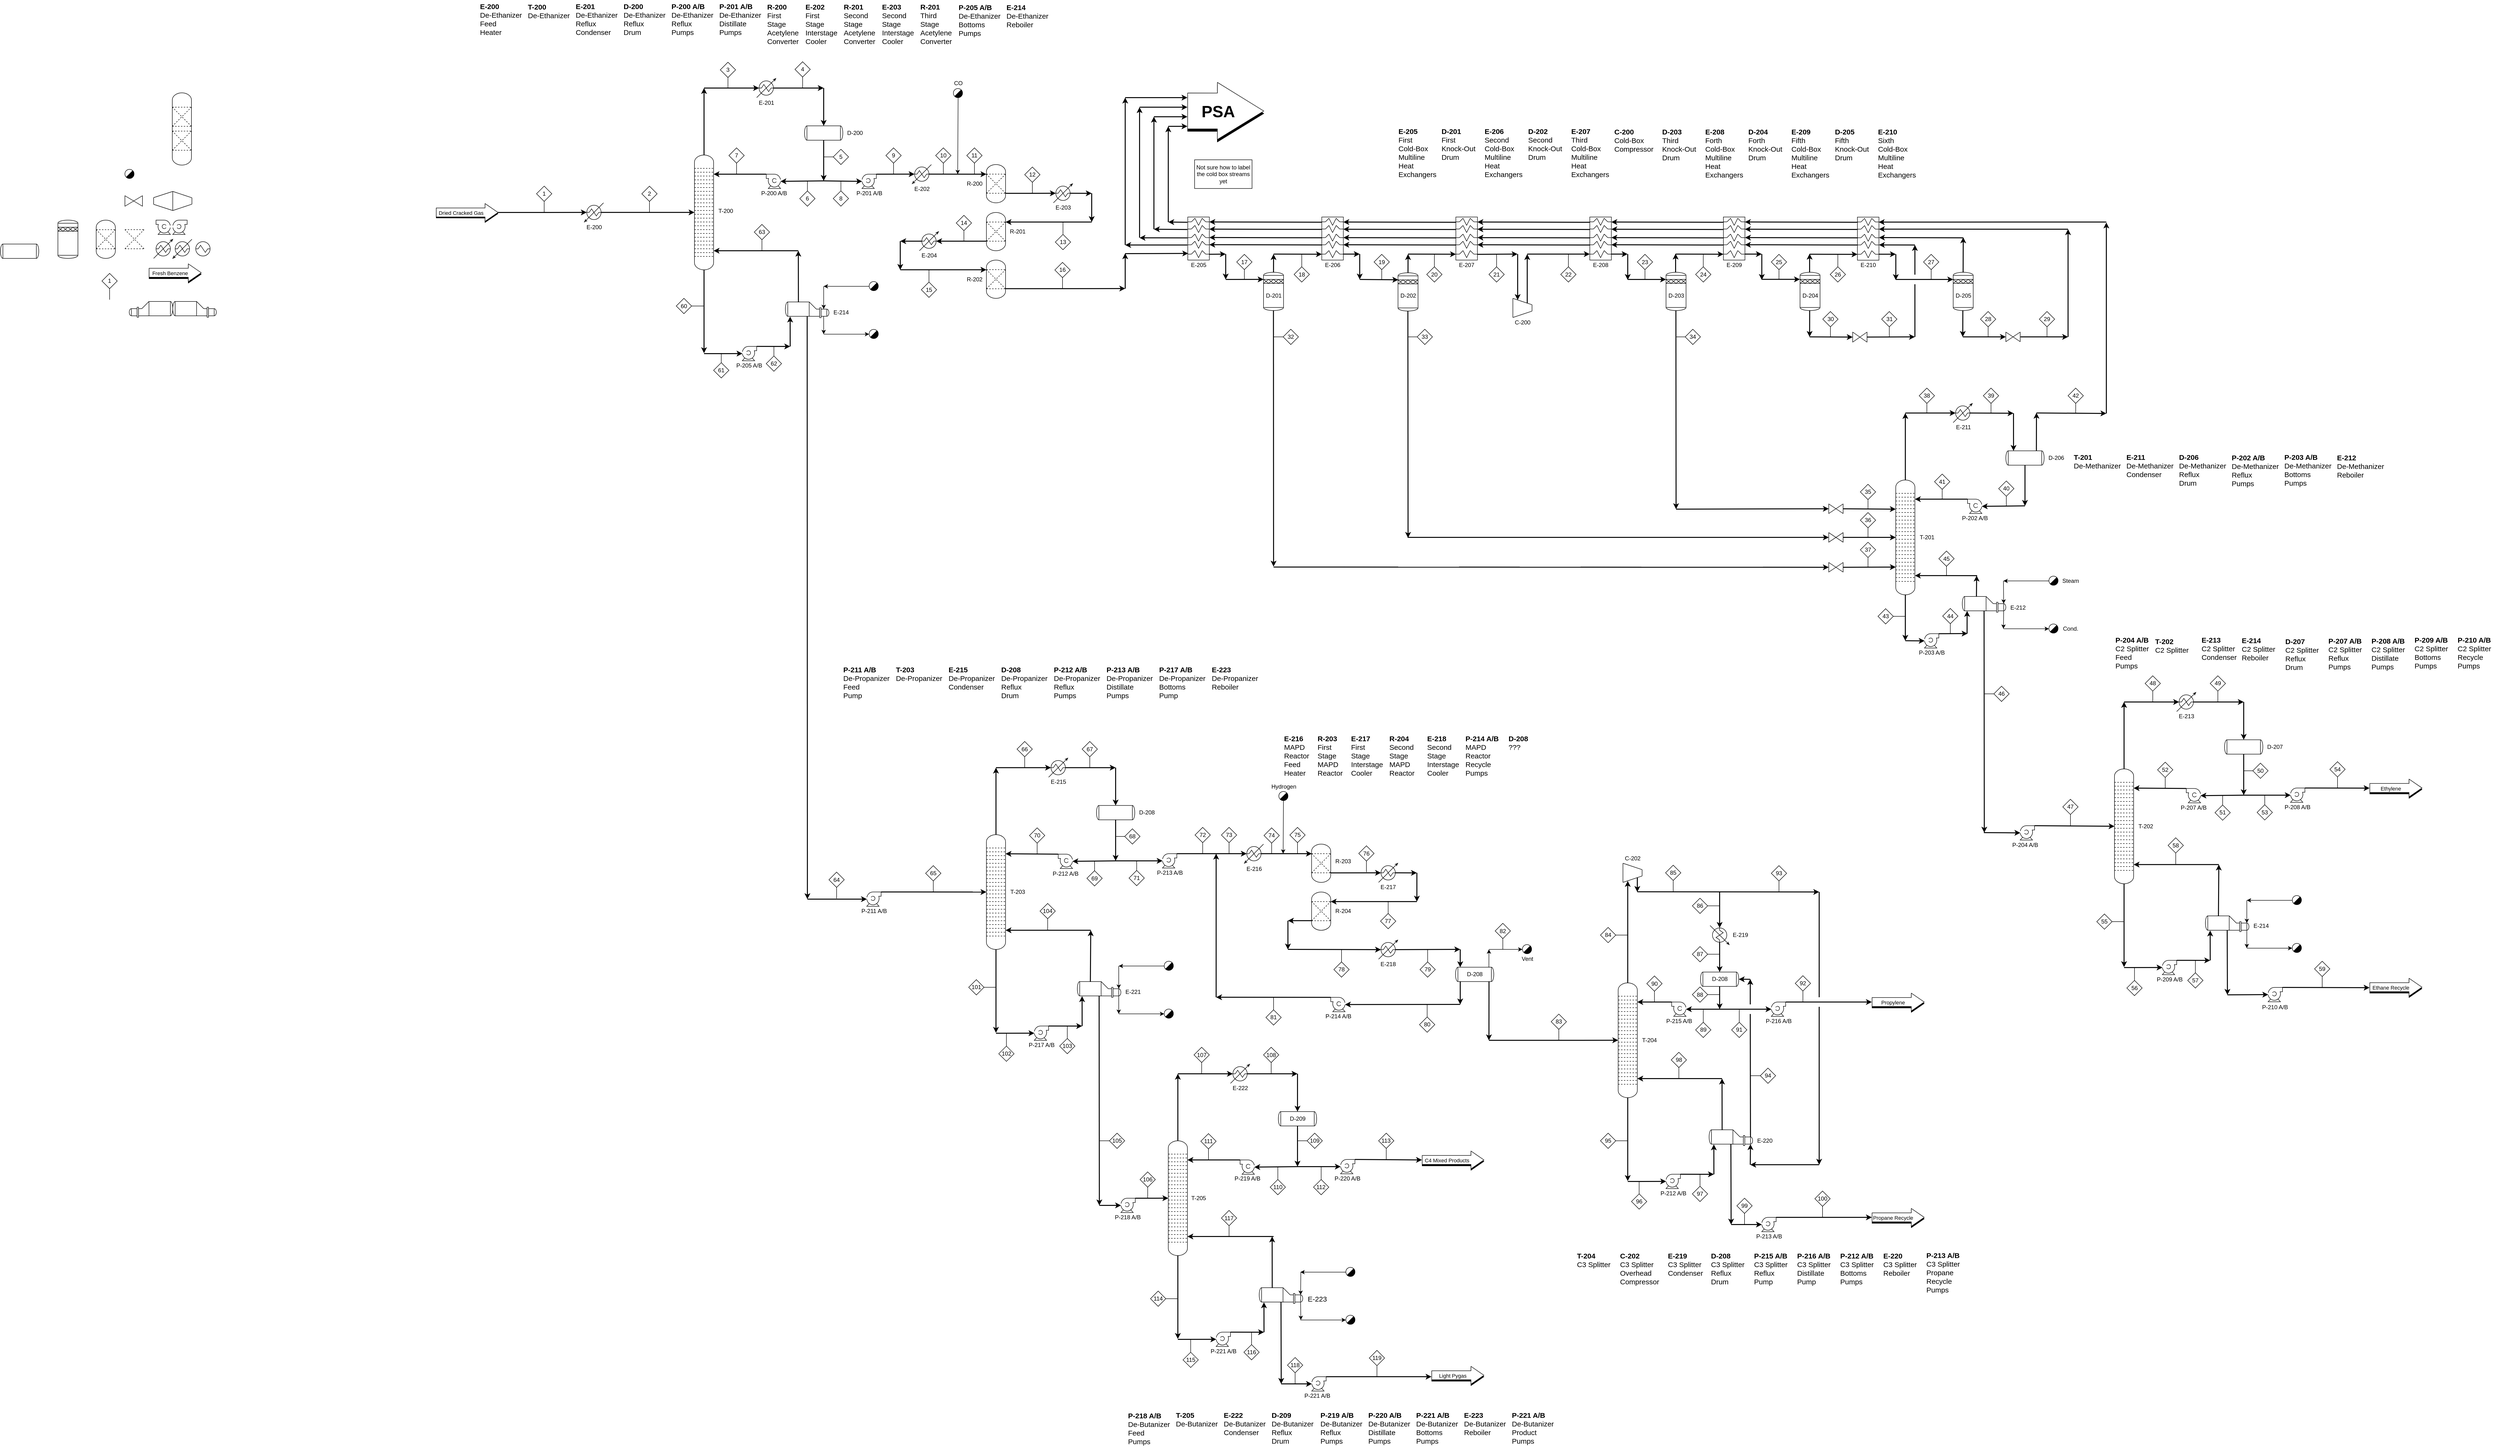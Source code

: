 <mxfile version="14.4.8" type="device"><diagram id="fJJrYUyKKxbRIOqSIZWS" name="Page-1"><mxGraphModel dx="6090" dy="3393" grid="1" gridSize="10" guides="1" tooltips="1" connect="1" arrows="1" fold="1" page="1" pageScale="1" pageWidth="827" pageHeight="1169" math="0" shadow="0"><root><mxCell id="0"/><mxCell id="1" parent="0"/><mxCell id="6g9rZj0SoRqSIcHiaZiT-353" value="" style="shape=flexArrow;endArrow=classic;html=1;width=74.857;endSize=31.971;endWidth=43.51;fillColor=#000000;" parent="1" edge="1"><mxGeometry width="50" height="50" relative="1" as="geometry"><mxPoint x="-1600" y="-1027" as="sourcePoint"/><mxPoint x="-1440" y="-1026.83" as="targetPoint"/></mxGeometry></mxCell><mxCell id="6g9rZj0SoRqSIcHiaZiT-313" value="" style="endArrow=classic;html=1;strokeWidth=2;entryX=0.644;entryY=0;entryDx=0;entryDy=0;entryPerimeter=0;" parent="1" edge="1"><mxGeometry width="50" height="50" relative="1" as="geometry"><mxPoint x="-479.13" y="-751.95" as="sourcePoint"/><mxPoint x="-714.25" y="-752.49" as="targetPoint"/></mxGeometry></mxCell><mxCell id="6g9rZj0SoRqSIcHiaZiT-314" value="" style="endArrow=classic;html=1;strokeWidth=2;entryX=0.644;entryY=0;entryDx=0;entryDy=0;entryPerimeter=0;" parent="1" edge="1"><mxGeometry width="50" height="50" relative="1" as="geometry"><mxPoint x="-479.0" y="-766.91" as="sourcePoint"/><mxPoint x="-714.12" y="-767.45" as="targetPoint"/></mxGeometry></mxCell><mxCell id="6g9rZj0SoRqSIcHiaZiT-315" value="" style="endArrow=classic;html=1;strokeWidth=2;entryX=0.644;entryY=0;entryDx=0;entryDy=0;entryPerimeter=0;" parent="1" edge="1"><mxGeometry width="50" height="50" relative="1" as="geometry"><mxPoint x="-479.13" y="-784.41" as="sourcePoint"/><mxPoint x="-714.25" y="-784.95" as="targetPoint"/></mxGeometry></mxCell><mxCell id="6g9rZj0SoRqSIcHiaZiT-316" value="" style="endArrow=classic;html=1;strokeWidth=2;entryX=0.644;entryY=0;entryDx=0;entryDy=0;entryPerimeter=0;" parent="1" edge="1"><mxGeometry width="50" height="50" relative="1" as="geometry"><mxPoint x="-479.13" y="-799.5" as="sourcePoint"/><mxPoint x="-714.25" y="-800.04" as="targetPoint"/></mxGeometry></mxCell><mxCell id="8iY3oF_LuKgLc35Uvwrp-1" value="" style="shape=mxgraph.pid.heat_exchangers.condenser;html=1;pointerEvents=1;align=center;verticalLabelPosition=bottom;verticalAlign=top;dashed=0;" parent="1" vertex="1"><mxGeometry x="-3760" y="-764" width="40" height="40" as="geometry"/></mxCell><mxCell id="8iY3oF_LuKgLc35Uvwrp-2" value="" style="shape=mxgraph.pid.heat_exchangers.heater;html=1;pointerEvents=1;align=center;verticalLabelPosition=bottom;verticalAlign=top;dashed=0;" parent="1" vertex="1"><mxGeometry x="-3720" y="-764" width="40" height="40" as="geometry"/></mxCell><mxCell id="8iY3oF_LuKgLc35Uvwrp-3" value="" style="shape=flexArrow;endArrow=classic;html=1;width=18.837;endSize=8.691;endWidth=17.388;fillColor=#000000;" parent="1" edge="1"><mxGeometry width="50" height="50" relative="1" as="geometry"><mxPoint x="-3770" y="-691" as="sourcePoint"/><mxPoint x="-3660" y="-691" as="targetPoint"/></mxGeometry></mxCell><mxCell id="8iY3oF_LuKgLc35Uvwrp-4" value="" style="shape=flexArrow;endArrow=classic;html=1;fillColor=#ffffff;width=18.837;endSize=8.691;endWidth=17.388;" parent="1" edge="1"><mxGeometry width="50" height="50" relative="1" as="geometry"><mxPoint x="-3770" y="-694" as="sourcePoint"/><mxPoint x="-3660" y="-694" as="targetPoint"/></mxGeometry></mxCell><mxCell id="8iY3oF_LuKgLc35Uvwrp-5" value="Fresh Benzene" style="edgeLabel;html=1;align=center;verticalAlign=middle;resizable=0;points=[];" parent="8iY3oF_LuKgLc35Uvwrp-4" vertex="1" connectable="0"><mxGeometry x="-0.197" y="-1" relative="1" as="geometry"><mxPoint as="offset"/></mxGeometry></mxCell><mxCell id="8iY3oF_LuKgLc35Uvwrp-6" value="" style="shape=mxgraph.pid.pumps.centrifugal_pump_3;html=1;pointerEvents=1;align=center;verticalLabelPosition=bottom;verticalAlign=top;dashed=0;" parent="1" vertex="1"><mxGeometry x="-3755" y="-804" width="30" height="30" as="geometry"/></mxCell><mxCell id="8iY3oF_LuKgLc35Uvwrp-7" value="" style="shape=mxgraph.pid.pumps.centrifugal_pump_1;html=1;pointerEvents=1;align=center;verticalLabelPosition=bottom;verticalAlign=top;dashed=0;" parent="1" vertex="1"><mxGeometry x="-3720" y="-804" width="30" height="30" as="geometry"/></mxCell><mxCell id="8iY3oF_LuKgLc35Uvwrp-8" value="" style="endArrow=none;dashed=1;html=1;fillColor=#000000;strokeWidth=1;" parent="1" edge="1"><mxGeometry width="50" height="50" relative="1" as="geometry"><mxPoint x="-3820" y="-744.1" as="sourcePoint"/><mxPoint x="-3780" y="-784.1" as="targetPoint"/></mxGeometry></mxCell><mxCell id="8iY3oF_LuKgLc35Uvwrp-9" value="" style="endArrow=none;dashed=1;html=1;fillColor=#000000;strokeWidth=1;" parent="1" edge="1"><mxGeometry width="50" height="50" relative="1" as="geometry"><mxPoint x="-3780" y="-744.1" as="sourcePoint"/><mxPoint x="-3820" y="-784.1" as="targetPoint"/></mxGeometry></mxCell><mxCell id="8iY3oF_LuKgLc35Uvwrp-10" value="" style="endArrow=none;dashed=1;html=1;strokeWidth=1;fillColor=#000000;" parent="1" edge="1"><mxGeometry width="50" height="50" relative="1" as="geometry"><mxPoint x="-3820" y="-744.1" as="sourcePoint"/><mxPoint x="-3780" y="-744.1" as="targetPoint"/></mxGeometry></mxCell><mxCell id="8iY3oF_LuKgLc35Uvwrp-11" value="" style="endArrow=none;dashed=1;html=1;strokeWidth=1;fillColor=#000000;" parent="1" edge="1"><mxGeometry width="50" height="50" relative="1" as="geometry"><mxPoint x="-3820" y="-784.1" as="sourcePoint"/><mxPoint x="-3780" y="-784.1" as="targetPoint"/></mxGeometry></mxCell><mxCell id="8iY3oF_LuKgLc35Uvwrp-17" value="" style="group" parent="1" vertex="1" connectable="0"><mxGeometry x="-3720" y="-864" width="40" height="40" as="geometry"/></mxCell><mxCell id="8iY3oF_LuKgLc35Uvwrp-18" value="" style="endArrow=none;html=1;" parent="8iY3oF_LuKgLc35Uvwrp-17" edge="1"><mxGeometry width="50" height="50" relative="1" as="geometry"><mxPoint y="40" as="sourcePoint"/><mxPoint as="targetPoint"/></mxGeometry></mxCell><mxCell id="8iY3oF_LuKgLc35Uvwrp-19" value="" style="endArrow=none;html=1;" parent="8iY3oF_LuKgLc35Uvwrp-17" edge="1"><mxGeometry width="50" height="50" relative="1" as="geometry"><mxPoint x="40" y="26.667" as="sourcePoint"/><mxPoint x="40" y="13.333" as="targetPoint"/></mxGeometry></mxCell><mxCell id="8iY3oF_LuKgLc35Uvwrp-20" value="" style="endArrow=none;html=1;" parent="8iY3oF_LuKgLc35Uvwrp-17" edge="1"><mxGeometry width="50" height="50" relative="1" as="geometry"><mxPoint x="40" y="26.667" as="sourcePoint"/><mxPoint y="40" as="targetPoint"/></mxGeometry></mxCell><mxCell id="8iY3oF_LuKgLc35Uvwrp-21" value="" style="endArrow=none;html=1;" parent="8iY3oF_LuKgLc35Uvwrp-17" edge="1"><mxGeometry width="50" height="50" relative="1" as="geometry"><mxPoint x="40" y="13.333" as="sourcePoint"/><mxPoint as="targetPoint"/></mxGeometry></mxCell><mxCell id="8iY3oF_LuKgLc35Uvwrp-22" value="" style="shape=mxgraph.pid.heat_exchangers.reboiler;html=1;pointerEvents=1;align=center;verticalLabelPosition=bottom;verticalAlign=top;dashed=0;flipH=0;direction=east;flipV=0;" parent="1" vertex="1"><mxGeometry x="-3811" y="-634" width="91" height="33" as="geometry"/></mxCell><mxCell id="8iY3oF_LuKgLc35Uvwrp-23" value="" style="shape=mxgraph.pid.heat_exchangers.reboiler;html=1;pointerEvents=1;align=center;verticalLabelPosition=bottom;verticalAlign=top;dashed=0;flipH=1;" parent="1" vertex="1"><mxGeometry x="-3720" y="-634.0" width="91" height="33" as="geometry"/></mxCell><mxCell id="8iY3oF_LuKgLc35Uvwrp-24" value="" style="group;rotation=-180;" parent="1" vertex="1" connectable="0"><mxGeometry x="-3760" y="-864" width="40" height="40" as="geometry"/></mxCell><mxCell id="8iY3oF_LuKgLc35Uvwrp-25" value="" style="endArrow=none;html=1;" parent="8iY3oF_LuKgLc35Uvwrp-24" edge="1"><mxGeometry width="50" height="50" relative="1" as="geometry"><mxPoint x="40" as="sourcePoint"/><mxPoint x="40" y="40" as="targetPoint"/></mxGeometry></mxCell><mxCell id="8iY3oF_LuKgLc35Uvwrp-26" value="" style="endArrow=none;html=1;" parent="8iY3oF_LuKgLc35Uvwrp-24" edge="1"><mxGeometry width="50" height="50" relative="1" as="geometry"><mxPoint y="13" as="sourcePoint"/><mxPoint y="27" as="targetPoint"/></mxGeometry></mxCell><mxCell id="8iY3oF_LuKgLc35Uvwrp-27" value="" style="endArrow=none;html=1;" parent="8iY3oF_LuKgLc35Uvwrp-24" edge="1"><mxGeometry width="50" height="50" relative="1" as="geometry"><mxPoint y="13" as="sourcePoint"/><mxPoint x="40" as="targetPoint"/></mxGeometry></mxCell><mxCell id="8iY3oF_LuKgLc35Uvwrp-28" value="" style="endArrow=none;html=1;" parent="8iY3oF_LuKgLc35Uvwrp-24" edge="1"><mxGeometry width="50" height="50" relative="1" as="geometry"><mxPoint y="27" as="sourcePoint"/><mxPoint x="40" y="40" as="targetPoint"/></mxGeometry></mxCell><mxCell id="8iY3oF_LuKgLc35Uvwrp-29" value="" style="shape=stencil(tVbRjoIwEPwaHjFA4Q4fL+i93FdULNijtqSgcH9/pYuJyNnDpiQk0hmYnd3tUj2UNSdcEy8KcFOTvPXQzouiK5YUH5iCI8WcANwmG5QCwvGZAPjFRV754tIqdCcvZ+CbVoqKdPTYju9SfiKStsB2gMXBsER7L/hQ4HChLBecKxdU8EZjnw/8AedVKcWFHyfEja7xEHBG3OizuA6Z9vfxo+AHlu+bty0Aj2GnIozy5yLpUhUsc3XDsCyJr+79guESJEZBOQYI0bgeIyRjhTtC6ru3QoD7iUbv4542vhQtHko64V41PE3brnTrJh0vz3qp4ZyJhjx9CmUKn205jT7ZpygrhCSGDVxQxmB4DFGHVnwLytVK/+iUQNOQ04vTscJwLBUxGbHcr7ZjarISOrGyWMVkxU1/nDTIsiqhk4TceEFrFNeyz3E6UUGxlUoSulBxUpbQsizGRlt6QU68vDpFfx8bN+7fr7/xiNDaszNGo/A/TwO/);html=1;pointerEvents=1;align=center;verticalLabelPosition=bottom;verticalAlign=top;dashed=0;" parent="1" vertex="1"><mxGeometry x="-3960" y="-804" width="41.82" height="80" as="geometry"/></mxCell><mxCell id="8iY3oF_LuKgLc35Uvwrp-30" value="" style="shape=mxgraph.pid.vessels.drum_or_condenser;html=1;pointerEvents=1;align=center;verticalLabelPosition=bottom;verticalAlign=top;dashed=0;" parent="1" vertex="1"><mxGeometry x="-4080" y="-754" width="80" height="30" as="geometry"/></mxCell><mxCell id="8iY3oF_LuKgLc35Uvwrp-31" value="" style="shape=mxgraph.pid.heat_exchangers.shell_and_tube_heat_exchanger_1;html=1;pointerEvents=1;align=center;verticalLabelPosition=bottom;verticalAlign=top;dashed=0;" parent="1" vertex="1"><mxGeometry x="-3672" y="-759" width="30" height="30" as="geometry"/></mxCell><mxCell id="8iY3oF_LuKgLc35Uvwrp-32" value="1" style="rhombus;whiteSpace=wrap;html=1;" parent="1" vertex="1"><mxGeometry x="-3868" y="-692.74" width="32" height="32" as="geometry"/></mxCell><mxCell id="8iY3oF_LuKgLc35Uvwrp-33" value="" style="endArrow=none;html=1;strokeWidth=1;fillColor=#000000;entryX=0.5;entryY=1;entryDx=0;entryDy=0;" parent="1" target="8iY3oF_LuKgLc35Uvwrp-32" edge="1"><mxGeometry width="50" height="50" relative="1" as="geometry"><mxPoint x="-3852" y="-637.74" as="sourcePoint"/><mxPoint x="-3998" y="-697.74" as="targetPoint"/></mxGeometry></mxCell><mxCell id="8iY3oF_LuKgLc35Uvwrp-355" value="" style="shape=mxgraph.pid.heat_exchangers.heater;html=1;pointerEvents=1;align=center;verticalLabelPosition=bottom;verticalAlign=top;dashed=0;" parent="1" vertex="1"><mxGeometry x="-2860" y="-840.09" width="40" height="40" as="geometry"/></mxCell><mxCell id="8iY3oF_LuKgLc35Uvwrp-913" value="" style="verticalLabelPosition=bottom;outlineConnect=0;align=center;dashed=0;html=1;verticalAlign=top;shape=mxgraph.pid2misc.column;columnType=tray" parent="1" vertex="1"><mxGeometry x="-2630" y="-940.05" width="40" height="239.91" as="geometry"/></mxCell><mxCell id="8iY3oF_LuKgLc35Uvwrp-914" value="" style="endArrow=classic;html=1;exitX=0.876;exitY=0.5;exitDx=0;exitDy=0;exitPerimeter=0;strokeWidth=2;" parent="1" source="8iY3oF_LuKgLc35Uvwrp-355" target="8iY3oF_LuKgLc35Uvwrp-913" edge="1"><mxGeometry width="50" height="50" relative="1" as="geometry"><mxPoint x="-2870" y="-780" as="sourcePoint"/><mxPoint x="-2680" y="-820" as="targetPoint"/></mxGeometry></mxCell><mxCell id="8iY3oF_LuKgLc35Uvwrp-915" value="" style="endArrow=classic;html=1;entryX=0.124;entryY=0.5;entryDx=0;entryDy=0;entryPerimeter=0;strokeWidth=2;" parent="1" target="8iY3oF_LuKgLc35Uvwrp-355" edge="1"><mxGeometry width="50" height="50" relative="1" as="geometry"><mxPoint x="-3050" y="-820" as="sourcePoint"/><mxPoint x="-2820" y="-830" as="targetPoint"/></mxGeometry></mxCell><mxCell id="8iY3oF_LuKgLc35Uvwrp-939" value="" style="group" parent="1" vertex="1" connectable="0"><mxGeometry x="-3721" y="-1070" width="40" height="151" as="geometry"/></mxCell><mxCell id="8iY3oF_LuKgLc35Uvwrp-930" value="" style="verticalLabelPosition=bottom;outlineConnect=0;align=center;dashed=0;html=1;verticalAlign=top;shape=mxgraph.pid2misc.column;columnType=common" parent="8iY3oF_LuKgLc35Uvwrp-939" vertex="1"><mxGeometry width="40" height="151" as="geometry"/></mxCell><mxCell id="8iY3oF_LuKgLc35Uvwrp-931" value="" style="endArrow=none;dashed=1;html=1;fillColor=#000000;strokeWidth=1;" parent="8iY3oF_LuKgLc35Uvwrp-939" edge="1"><mxGeometry width="50" height="50" relative="1" as="geometry"><mxPoint y="70" as="sourcePoint"/><mxPoint x="40" y="30" as="targetPoint"/></mxGeometry></mxCell><mxCell id="8iY3oF_LuKgLc35Uvwrp-932" value="" style="endArrow=none;dashed=1;html=1;fillColor=#000000;strokeWidth=1;" parent="8iY3oF_LuKgLc35Uvwrp-939" edge="1"><mxGeometry width="50" height="50" relative="1" as="geometry"><mxPoint x="40" y="70" as="sourcePoint"/><mxPoint y="30" as="targetPoint"/></mxGeometry></mxCell><mxCell id="8iY3oF_LuKgLc35Uvwrp-933" value="" style="endArrow=none;dashed=1;html=1;strokeWidth=1;fillColor=#000000;" parent="8iY3oF_LuKgLc35Uvwrp-939" edge="1"><mxGeometry width="50" height="50" relative="1" as="geometry"><mxPoint y="70" as="sourcePoint"/><mxPoint x="40" y="70" as="targetPoint"/></mxGeometry></mxCell><mxCell id="8iY3oF_LuKgLc35Uvwrp-934" value="" style="endArrow=none;dashed=1;html=1;strokeWidth=1;fillColor=#000000;" parent="8iY3oF_LuKgLc35Uvwrp-939" edge="1"><mxGeometry width="50" height="50" relative="1" as="geometry"><mxPoint y="30" as="sourcePoint"/><mxPoint x="40" y="30" as="targetPoint"/></mxGeometry></mxCell><mxCell id="8iY3oF_LuKgLc35Uvwrp-935" value="" style="endArrow=none;dashed=1;html=1;fillColor=#000000;strokeWidth=1;" parent="8iY3oF_LuKgLc35Uvwrp-939" edge="1"><mxGeometry width="50" height="50" relative="1" as="geometry"><mxPoint y="120.0" as="sourcePoint"/><mxPoint x="40" y="80.0" as="targetPoint"/></mxGeometry></mxCell><mxCell id="8iY3oF_LuKgLc35Uvwrp-936" value="" style="endArrow=none;dashed=1;html=1;fillColor=#000000;strokeWidth=1;" parent="8iY3oF_LuKgLc35Uvwrp-939" edge="1"><mxGeometry width="50" height="50" relative="1" as="geometry"><mxPoint x="40" y="120.0" as="sourcePoint"/><mxPoint y="80.0" as="targetPoint"/></mxGeometry></mxCell><mxCell id="8iY3oF_LuKgLc35Uvwrp-937" value="" style="endArrow=none;dashed=1;html=1;strokeWidth=1;fillColor=#000000;" parent="8iY3oF_LuKgLc35Uvwrp-939" edge="1"><mxGeometry width="50" height="50" relative="1" as="geometry"><mxPoint y="120.0" as="sourcePoint"/><mxPoint x="40" y="120.0" as="targetPoint"/></mxGeometry></mxCell><mxCell id="8iY3oF_LuKgLc35Uvwrp-938" value="" style="endArrow=none;dashed=1;html=1;strokeWidth=1;fillColor=#000000;" parent="8iY3oF_LuKgLc35Uvwrp-939" edge="1"><mxGeometry width="50" height="50" relative="1" as="geometry"><mxPoint y="80.0" as="sourcePoint"/><mxPoint x="40" y="80.0" as="targetPoint"/></mxGeometry></mxCell><mxCell id="8iY3oF_LuKgLc35Uvwrp-940" value="" style="group" parent="1" vertex="1" connectable="0"><mxGeometry x="-3880" y="-804" width="40" height="80" as="geometry"/></mxCell><mxCell id="8iY3oF_LuKgLc35Uvwrp-12" value="" style="verticalLabelPosition=bottom;outlineConnect=0;align=center;dashed=0;html=1;verticalAlign=top;shape=mxgraph.pid2misc.column;columnType=common" parent="8iY3oF_LuKgLc35Uvwrp-940" vertex="1"><mxGeometry width="40" height="80" as="geometry"/></mxCell><mxCell id="8iY3oF_LuKgLc35Uvwrp-13" value="" style="endArrow=none;dashed=1;html=1;fillColor=#000000;strokeWidth=1;" parent="8iY3oF_LuKgLc35Uvwrp-940" edge="1"><mxGeometry width="50" height="50" relative="1" as="geometry"><mxPoint y="60" as="sourcePoint"/><mxPoint x="40" y="20" as="targetPoint"/></mxGeometry></mxCell><mxCell id="8iY3oF_LuKgLc35Uvwrp-14" value="" style="endArrow=none;dashed=1;html=1;fillColor=#000000;strokeWidth=1;" parent="8iY3oF_LuKgLc35Uvwrp-940" edge="1"><mxGeometry width="50" height="50" relative="1" as="geometry"><mxPoint x="40" y="60" as="sourcePoint"/><mxPoint y="20" as="targetPoint"/></mxGeometry></mxCell><mxCell id="8iY3oF_LuKgLc35Uvwrp-15" value="" style="endArrow=none;dashed=1;html=1;strokeWidth=1;fillColor=#000000;" parent="8iY3oF_LuKgLc35Uvwrp-940" edge="1"><mxGeometry width="50" height="50" relative="1" as="geometry"><mxPoint y="60" as="sourcePoint"/><mxPoint x="40" y="60" as="targetPoint"/></mxGeometry></mxCell><mxCell id="8iY3oF_LuKgLc35Uvwrp-16" value="" style="endArrow=none;dashed=1;html=1;strokeWidth=1;fillColor=#000000;" parent="8iY3oF_LuKgLc35Uvwrp-940" edge="1"><mxGeometry width="50" height="50" relative="1" as="geometry"><mxPoint y="20" as="sourcePoint"/><mxPoint x="40" y="20" as="targetPoint"/></mxGeometry></mxCell><mxCell id="8iY3oF_LuKgLc35Uvwrp-941" value="" style="group" parent="1" vertex="1" connectable="0"><mxGeometry x="-2020" y="-920.09" width="40" height="80" as="geometry"/></mxCell><mxCell id="8iY3oF_LuKgLc35Uvwrp-942" value="&lt;span style=&quot;color: rgba(0 , 0 , 0 , 0) ; font-family: monospace ; font-size: 0px&quot;&gt;%3CmxGraphModel%3E%3Croot%3E%3CmxCell%20id%3D%220%22%2F%3E%3CmxCell%20id%3D%221%22%20parent%3D%220%22%2F%3E%3CmxCell%20id%3D%222%22%20value%3D%22%22%20style%3D%22endArrow%3Dclassic%3Bhtml%3D1%3BstrokeWidth%3D2%3B%22%20edge%3D%221%22%20parent%3D%221%22%3E%3CmxGeometry%20width%3D%2250%22%20height%3D%2250%22%20relative%3D%221%22%20as%3D%22geometry%22%3E%3CmxPoint%20x%3D%22-1800.0%22%20y%3D%22-800%22%20as%3D%22sourcePoint%22%2F%3E%3CmxPoint%20x%3D%22-2120.0%22%20y%3D%22-800%22%20as%3D%22targetPoint%22%2F%3E%3C%2FmxGeometry%3E%3C%2FmxCell%3E%3C%2Froot%3E%3C%2FmxGraphModel%3E&lt;/span&gt;" style="verticalLabelPosition=bottom;outlineConnect=0;align=center;dashed=0;html=1;verticalAlign=top;shape=mxgraph.pid2misc.column;columnType=common" parent="8iY3oF_LuKgLc35Uvwrp-941" vertex="1"><mxGeometry width="40" height="80" as="geometry"/></mxCell><mxCell id="8iY3oF_LuKgLc35Uvwrp-943" value="" style="endArrow=none;dashed=1;html=1;fillColor=#000000;strokeWidth=1;" parent="8iY3oF_LuKgLc35Uvwrp-941" edge="1"><mxGeometry width="50" height="50" relative="1" as="geometry"><mxPoint y="60" as="sourcePoint"/><mxPoint x="40" y="20" as="targetPoint"/></mxGeometry></mxCell><mxCell id="8iY3oF_LuKgLc35Uvwrp-944" value="" style="endArrow=none;dashed=1;html=1;fillColor=#000000;strokeWidth=1;" parent="8iY3oF_LuKgLc35Uvwrp-941" edge="1"><mxGeometry width="50" height="50" relative="1" as="geometry"><mxPoint x="40" y="60" as="sourcePoint"/><mxPoint y="20" as="targetPoint"/></mxGeometry></mxCell><mxCell id="8iY3oF_LuKgLc35Uvwrp-945" value="" style="endArrow=none;dashed=1;html=1;strokeWidth=1;fillColor=#000000;" parent="8iY3oF_LuKgLc35Uvwrp-941" edge="1"><mxGeometry width="50" height="50" relative="1" as="geometry"><mxPoint y="60" as="sourcePoint"/><mxPoint x="40" y="60" as="targetPoint"/></mxGeometry></mxCell><mxCell id="8iY3oF_LuKgLc35Uvwrp-946" value="" style="endArrow=none;dashed=1;html=1;strokeWidth=1;fillColor=#000000;" parent="8iY3oF_LuKgLc35Uvwrp-941" edge="1"><mxGeometry width="50" height="50" relative="1" as="geometry"><mxPoint y="20" as="sourcePoint"/><mxPoint x="40" y="20" as="targetPoint"/></mxGeometry></mxCell><mxCell id="8iY3oF_LuKgLc35Uvwrp-947" value="" style="endArrow=classic;html=1;strokeWidth=2;" parent="1" source="8iY3oF_LuKgLc35Uvwrp-913" edge="1"><mxGeometry width="50" height="50" relative="1" as="geometry"><mxPoint x="-2610.1" y="-966" as="sourcePoint"/><mxPoint x="-2610" y="-1080" as="targetPoint"/></mxGeometry></mxCell><mxCell id="8iY3oF_LuKgLc35Uvwrp-949" value="" style="shape=mxgraph.pid.heat_exchangers.condenser;html=1;pointerEvents=1;align=center;verticalLabelPosition=bottom;verticalAlign=top;dashed=0;" parent="1" vertex="1"><mxGeometry x="-2500" y="-1100" width="40" height="40" as="geometry"/></mxCell><mxCell id="8iY3oF_LuKgLc35Uvwrp-950" value="" style="endArrow=classic;html=1;strokeWidth=2;entryX=0.124;entryY=0.5;entryDx=0;entryDy=0;entryPerimeter=0;" parent="1" target="8iY3oF_LuKgLc35Uvwrp-949" edge="1"><mxGeometry width="50" height="50" relative="1" as="geometry"><mxPoint x="-2610" y="-1080" as="sourcePoint"/><mxPoint x="-2600.1" y="-1031" as="targetPoint"/></mxGeometry></mxCell><mxCell id="8iY3oF_LuKgLc35Uvwrp-951" value="" style="shape=mxgraph.pid.vessels.drum_or_condenser;html=1;pointerEvents=1;align=center;verticalLabelPosition=bottom;verticalAlign=top;dashed=0;" parent="1" vertex="1"><mxGeometry x="-2400" y="-1001" width="80" height="30" as="geometry"/></mxCell><mxCell id="8iY3oF_LuKgLc35Uvwrp-952" value="" style="endArrow=classic;html=1;strokeWidth=2;exitX=0.876;exitY=0.5;exitDx=0;exitDy=0;exitPerimeter=0;" parent="1" source="8iY3oF_LuKgLc35Uvwrp-949" edge="1"><mxGeometry width="50" height="50" relative="1" as="geometry"><mxPoint x="-2440" y="-1041" as="sourcePoint"/><mxPoint x="-2360" y="-1080" as="targetPoint"/></mxGeometry></mxCell><mxCell id="8iY3oF_LuKgLc35Uvwrp-953" value="" style="endArrow=classic;html=1;strokeWidth=2;entryX=0.5;entryY=0;entryDx=0;entryDy=0;entryPerimeter=0;" parent="1" target="8iY3oF_LuKgLc35Uvwrp-951" edge="1"><mxGeometry width="50" height="50" relative="1" as="geometry"><mxPoint x="-2360" y="-1080" as="sourcePoint"/><mxPoint x="-2390" y="-1070" as="targetPoint"/></mxGeometry></mxCell><mxCell id="8iY3oF_LuKgLc35Uvwrp-954" value="" style="endArrow=classic;html=1;strokeWidth=2;exitX=0.5;exitY=1;exitDx=0;exitDy=0;exitPerimeter=0;" parent="1" source="8iY3oF_LuKgLc35Uvwrp-951" edge="1"><mxGeometry width="50" height="50" relative="1" as="geometry"><mxPoint x="-2450" y="-991" as="sourcePoint"/><mxPoint x="-2360" y="-886" as="targetPoint"/></mxGeometry></mxCell><mxCell id="8iY3oF_LuKgLc35Uvwrp-955" value="" style="shape=mxgraph.pid.pumps.centrifugal_pump_3;html=1;pointerEvents=1;align=center;verticalLabelPosition=bottom;verticalAlign=top;dashed=0;" parent="1" vertex="1"><mxGeometry x="-2480" y="-900" width="30" height="30" as="geometry"/></mxCell><mxCell id="8iY3oF_LuKgLc35Uvwrp-956" value="" style="shape=mxgraph.pid.pumps.centrifugal_pump_1;html=1;pointerEvents=1;align=center;verticalLabelPosition=bottom;verticalAlign=top;dashed=0;" parent="1" vertex="1"><mxGeometry x="-2280" y="-900" width="30" height="30" as="geometry"/></mxCell><mxCell id="8iY3oF_LuKgLc35Uvwrp-957" value="" style="endArrow=classic;html=1;strokeWidth=2;entryX=0.01;entryY=0.5;entryDx=0;entryDy=0;entryPerimeter=0;" parent="1" target="8iY3oF_LuKgLc35Uvwrp-956" edge="1"><mxGeometry width="50" height="50" relative="1" as="geometry"><mxPoint x="-2360" y="-886" as="sourcePoint"/><mxPoint x="-2350.0" y="-891" as="targetPoint"/></mxGeometry></mxCell><mxCell id="8iY3oF_LuKgLc35Uvwrp-958" value="" style="endArrow=classic;html=1;strokeWidth=2;entryX=0.99;entryY=0.5;entryDx=0;entryDy=0;entryPerimeter=0;" parent="1" target="8iY3oF_LuKgLc35Uvwrp-955" edge="1"><mxGeometry width="50" height="50" relative="1" as="geometry"><mxPoint x="-2360" y="-886" as="sourcePoint"/><mxPoint x="-2340.0" y="-881" as="targetPoint"/></mxGeometry></mxCell><mxCell id="8iY3oF_LuKgLc35Uvwrp-959" value="" style="endArrow=classic;html=1;strokeWidth=2;exitX=0;exitY=0;exitDx=0;exitDy=0;exitPerimeter=0;" parent="1" source="8iY3oF_LuKgLc35Uvwrp-955" edge="1"><mxGeometry width="50" height="50" relative="1" as="geometry"><mxPoint x="-2490" y="-899" as="sourcePoint"/><mxPoint x="-2590" y="-900" as="targetPoint"/></mxGeometry></mxCell><mxCell id="8iY3oF_LuKgLc35Uvwrp-1034" value="" style="group" parent="1" vertex="1" connectable="0"><mxGeometry x="-1600" y="-810.5" width="45.75" height="90" as="geometry"/></mxCell><mxCell id="8iY3oF_LuKgLc35Uvwrp-998" value="" style="rounded=0;whiteSpace=wrap;html=1;rotation=90;" parent="8iY3oF_LuKgLc35Uvwrp-1034" vertex="1"><mxGeometry x="-21.75" y="22.5" width="90.0" height="45" as="geometry"/></mxCell><mxCell id="8iY3oF_LuKgLc35Uvwrp-999" value="" style="group" parent="8iY3oF_LuKgLc35Uvwrp-1034" vertex="1" connectable="0"><mxGeometry x="0.75" y="2.625" width="45.0" height="15.0" as="geometry"/></mxCell><mxCell id="8iY3oF_LuKgLc35Uvwrp-1000" value="" style="endArrow=none;html=1;strokeColor=#000000;fillColor=#000000;" parent="8iY3oF_LuKgLc35Uvwrp-999" edge="1"><mxGeometry width="50" height="50" relative="1" as="geometry"><mxPoint y="7.5" as="sourcePoint"/><mxPoint x="7.5" y="7.5" as="targetPoint"/></mxGeometry></mxCell><mxCell id="8iY3oF_LuKgLc35Uvwrp-1001" value="" style="endArrow=none;html=1;strokeColor=#000000;fillColor=#000000;" parent="8iY3oF_LuKgLc35Uvwrp-999" edge="1"><mxGeometry width="50" height="50" relative="1" as="geometry"><mxPoint x="7.5" y="7.5" as="sourcePoint"/><mxPoint x="15.0" as="targetPoint"/></mxGeometry></mxCell><mxCell id="8iY3oF_LuKgLc35Uvwrp-1002" value="" style="endArrow=none;html=1;strokeColor=#000000;fillColor=#000000;" parent="8iY3oF_LuKgLc35Uvwrp-999" edge="1"><mxGeometry width="50" height="50" relative="1" as="geometry"><mxPoint x="15.0" as="sourcePoint"/><mxPoint x="22.5" y="15.0" as="targetPoint"/></mxGeometry></mxCell><mxCell id="8iY3oF_LuKgLc35Uvwrp-1003" value="" style="endArrow=none;html=1;strokeColor=#000000;fillColor=#000000;" parent="8iY3oF_LuKgLc35Uvwrp-999" edge="1"><mxGeometry width="50" height="50" relative="1" as="geometry"><mxPoint x="22.5" y="15.0" as="sourcePoint"/><mxPoint x="30.0" as="targetPoint"/></mxGeometry></mxCell><mxCell id="8iY3oF_LuKgLc35Uvwrp-1004" value="" style="endArrow=none;html=1;strokeColor=#000000;fillColor=#000000;" parent="8iY3oF_LuKgLc35Uvwrp-999" edge="1"><mxGeometry width="50" height="50" relative="1" as="geometry"><mxPoint x="30.0" as="sourcePoint"/><mxPoint x="37.5" y="7.5" as="targetPoint"/></mxGeometry></mxCell><mxCell id="8iY3oF_LuKgLc35Uvwrp-1005" value="" style="endArrow=none;html=1;strokeColor=#000000;fillColor=#000000;" parent="8iY3oF_LuKgLc35Uvwrp-999" edge="1"><mxGeometry width="50" height="50" relative="1" as="geometry"><mxPoint x="37.5" y="7.5" as="sourcePoint"/><mxPoint x="45.0" y="7.5" as="targetPoint"/></mxGeometry></mxCell><mxCell id="8iY3oF_LuKgLc35Uvwrp-1006" value="" style="group" parent="8iY3oF_LuKgLc35Uvwrp-1034" vertex="1" connectable="0"><mxGeometry x="0.75" y="17.625" width="45.0" height="15.0" as="geometry"/></mxCell><mxCell id="8iY3oF_LuKgLc35Uvwrp-1007" value="" style="endArrow=none;html=1;strokeColor=#000000;fillColor=#000000;" parent="8iY3oF_LuKgLc35Uvwrp-1006" edge="1"><mxGeometry width="50" height="50" relative="1" as="geometry"><mxPoint y="7.5" as="sourcePoint"/><mxPoint x="7.5" y="7.5" as="targetPoint"/></mxGeometry></mxCell><mxCell id="8iY3oF_LuKgLc35Uvwrp-1008" value="" style="endArrow=none;html=1;strokeColor=#000000;fillColor=#000000;" parent="8iY3oF_LuKgLc35Uvwrp-1006" edge="1"><mxGeometry width="50" height="50" relative="1" as="geometry"><mxPoint x="7.5" y="7.5" as="sourcePoint"/><mxPoint x="15.0" as="targetPoint"/></mxGeometry></mxCell><mxCell id="8iY3oF_LuKgLc35Uvwrp-1009" value="" style="endArrow=none;html=1;strokeColor=#000000;fillColor=#000000;" parent="8iY3oF_LuKgLc35Uvwrp-1006" edge="1"><mxGeometry width="50" height="50" relative="1" as="geometry"><mxPoint x="15.0" as="sourcePoint"/><mxPoint x="22.5" y="15.0" as="targetPoint"/></mxGeometry></mxCell><mxCell id="8iY3oF_LuKgLc35Uvwrp-1010" value="" style="endArrow=none;html=1;strokeColor=#000000;fillColor=#000000;" parent="8iY3oF_LuKgLc35Uvwrp-1006" edge="1"><mxGeometry width="50" height="50" relative="1" as="geometry"><mxPoint x="22.5" y="15.0" as="sourcePoint"/><mxPoint x="30.0" as="targetPoint"/></mxGeometry></mxCell><mxCell id="8iY3oF_LuKgLc35Uvwrp-1011" value="" style="endArrow=none;html=1;strokeColor=#000000;fillColor=#000000;" parent="8iY3oF_LuKgLc35Uvwrp-1006" edge="1"><mxGeometry width="50" height="50" relative="1" as="geometry"><mxPoint x="30.0" as="sourcePoint"/><mxPoint x="37.5" y="7.5" as="targetPoint"/></mxGeometry></mxCell><mxCell id="8iY3oF_LuKgLc35Uvwrp-1012" value="" style="endArrow=none;html=1;strokeColor=#000000;fillColor=#000000;" parent="8iY3oF_LuKgLc35Uvwrp-1006" edge="1"><mxGeometry width="50" height="50" relative="1" as="geometry"><mxPoint x="37.5" y="7.5" as="sourcePoint"/><mxPoint x="45.0" y="7.5" as="targetPoint"/></mxGeometry></mxCell><mxCell id="8iY3oF_LuKgLc35Uvwrp-1013" value="" style="group" parent="8iY3oF_LuKgLc35Uvwrp-1034" vertex="1" connectable="0"><mxGeometry x="0.75" y="35.625" width="45.0" height="15.0" as="geometry"/></mxCell><mxCell id="8iY3oF_LuKgLc35Uvwrp-1014" value="" style="endArrow=none;html=1;strokeColor=#000000;fillColor=#000000;" parent="8iY3oF_LuKgLc35Uvwrp-1013" edge="1"><mxGeometry width="50" height="50" relative="1" as="geometry"><mxPoint y="7.5" as="sourcePoint"/><mxPoint x="7.5" y="7.5" as="targetPoint"/></mxGeometry></mxCell><mxCell id="8iY3oF_LuKgLc35Uvwrp-1015" value="" style="endArrow=none;html=1;strokeColor=#000000;fillColor=#000000;" parent="8iY3oF_LuKgLc35Uvwrp-1013" edge="1"><mxGeometry width="50" height="50" relative="1" as="geometry"><mxPoint x="7.5" y="7.5" as="sourcePoint"/><mxPoint x="15.0" as="targetPoint"/></mxGeometry></mxCell><mxCell id="8iY3oF_LuKgLc35Uvwrp-1016" value="" style="endArrow=none;html=1;strokeColor=#000000;fillColor=#000000;" parent="8iY3oF_LuKgLc35Uvwrp-1013" edge="1"><mxGeometry width="50" height="50" relative="1" as="geometry"><mxPoint x="15.0" as="sourcePoint"/><mxPoint x="22.5" y="15.0" as="targetPoint"/></mxGeometry></mxCell><mxCell id="8iY3oF_LuKgLc35Uvwrp-1017" value="" style="endArrow=none;html=1;strokeColor=#000000;fillColor=#000000;" parent="8iY3oF_LuKgLc35Uvwrp-1013" edge="1"><mxGeometry width="50" height="50" relative="1" as="geometry"><mxPoint x="22.5" y="15.0" as="sourcePoint"/><mxPoint x="30.0" as="targetPoint"/></mxGeometry></mxCell><mxCell id="8iY3oF_LuKgLc35Uvwrp-1018" value="" style="endArrow=none;html=1;strokeColor=#000000;fillColor=#000000;" parent="8iY3oF_LuKgLc35Uvwrp-1013" edge="1"><mxGeometry width="50" height="50" relative="1" as="geometry"><mxPoint x="30.0" as="sourcePoint"/><mxPoint x="37.5" y="7.5" as="targetPoint"/></mxGeometry></mxCell><mxCell id="8iY3oF_LuKgLc35Uvwrp-1019" value="" style="endArrow=none;html=1;strokeColor=#000000;fillColor=#000000;" parent="8iY3oF_LuKgLc35Uvwrp-1013" edge="1"><mxGeometry width="50" height="50" relative="1" as="geometry"><mxPoint x="37.5" y="7.5" as="sourcePoint"/><mxPoint x="45.0" y="7.5" as="targetPoint"/></mxGeometry></mxCell><mxCell id="8iY3oF_LuKgLc35Uvwrp-1020" value="" style="group" parent="8iY3oF_LuKgLc35Uvwrp-1034" vertex="1" connectable="0"><mxGeometry x="0.75" y="50.625" width="45.0" height="15.0" as="geometry"/></mxCell><mxCell id="8iY3oF_LuKgLc35Uvwrp-1021" value="" style="endArrow=none;html=1;strokeColor=#000000;fillColor=#000000;" parent="8iY3oF_LuKgLc35Uvwrp-1020" edge="1"><mxGeometry width="50" height="50" relative="1" as="geometry"><mxPoint y="7.5" as="sourcePoint"/><mxPoint x="7.5" y="7.5" as="targetPoint"/></mxGeometry></mxCell><mxCell id="8iY3oF_LuKgLc35Uvwrp-1022" value="" style="endArrow=none;html=1;strokeColor=#000000;fillColor=#000000;" parent="8iY3oF_LuKgLc35Uvwrp-1020" edge="1"><mxGeometry width="50" height="50" relative="1" as="geometry"><mxPoint x="7.5" y="7.5" as="sourcePoint"/><mxPoint x="15.0" as="targetPoint"/></mxGeometry></mxCell><mxCell id="8iY3oF_LuKgLc35Uvwrp-1023" value="" style="endArrow=none;html=1;strokeColor=#000000;fillColor=#000000;" parent="8iY3oF_LuKgLc35Uvwrp-1020" edge="1"><mxGeometry width="50" height="50" relative="1" as="geometry"><mxPoint x="15.0" as="sourcePoint"/><mxPoint x="22.5" y="15.0" as="targetPoint"/></mxGeometry></mxCell><mxCell id="8iY3oF_LuKgLc35Uvwrp-1024" value="" style="endArrow=none;html=1;strokeColor=#000000;fillColor=#000000;" parent="8iY3oF_LuKgLc35Uvwrp-1020" edge="1"><mxGeometry width="50" height="50" relative="1" as="geometry"><mxPoint x="22.5" y="15.0" as="sourcePoint"/><mxPoint x="30.0" as="targetPoint"/></mxGeometry></mxCell><mxCell id="8iY3oF_LuKgLc35Uvwrp-1025" value="" style="endArrow=none;html=1;strokeColor=#000000;fillColor=#000000;" parent="8iY3oF_LuKgLc35Uvwrp-1020" edge="1"><mxGeometry width="50" height="50" relative="1" as="geometry"><mxPoint x="30.0" as="sourcePoint"/><mxPoint x="37.5" y="7.5" as="targetPoint"/></mxGeometry></mxCell><mxCell id="8iY3oF_LuKgLc35Uvwrp-1026" value="" style="endArrow=none;html=1;strokeColor=#000000;fillColor=#000000;" parent="8iY3oF_LuKgLc35Uvwrp-1020" edge="1"><mxGeometry width="50" height="50" relative="1" as="geometry"><mxPoint x="37.5" y="7.5" as="sourcePoint"/><mxPoint x="45.0" y="7.5" as="targetPoint"/></mxGeometry></mxCell><mxCell id="8iY3oF_LuKgLc35Uvwrp-1027" value="" style="group" parent="8iY3oF_LuKgLc35Uvwrp-1034" vertex="1" connectable="0"><mxGeometry x="0.75" y="70.125" width="45.0" height="15.0" as="geometry"/></mxCell><mxCell id="8iY3oF_LuKgLc35Uvwrp-1028" value="" style="endArrow=none;html=1;strokeColor=#000000;fillColor=#000000;" parent="8iY3oF_LuKgLc35Uvwrp-1027" edge="1"><mxGeometry width="50" height="50" relative="1" as="geometry"><mxPoint y="7.5" as="sourcePoint"/><mxPoint x="7.5" y="7.5" as="targetPoint"/></mxGeometry></mxCell><mxCell id="8iY3oF_LuKgLc35Uvwrp-1029" value="" style="endArrow=none;html=1;strokeColor=#000000;fillColor=#000000;" parent="8iY3oF_LuKgLc35Uvwrp-1027" edge="1"><mxGeometry width="50" height="50" relative="1" as="geometry"><mxPoint x="7.5" y="7.5" as="sourcePoint"/><mxPoint x="15.0" as="targetPoint"/></mxGeometry></mxCell><mxCell id="8iY3oF_LuKgLc35Uvwrp-1030" value="" style="endArrow=none;html=1;strokeColor=#000000;fillColor=#000000;" parent="8iY3oF_LuKgLc35Uvwrp-1027" edge="1"><mxGeometry width="50" height="50" relative="1" as="geometry"><mxPoint x="15.0" as="sourcePoint"/><mxPoint x="22.5" y="15.0" as="targetPoint"/></mxGeometry></mxCell><mxCell id="8iY3oF_LuKgLc35Uvwrp-1031" value="" style="endArrow=none;html=1;strokeColor=#000000;fillColor=#000000;" parent="8iY3oF_LuKgLc35Uvwrp-1027" edge="1"><mxGeometry width="50" height="50" relative="1" as="geometry"><mxPoint x="22.5" y="15.0" as="sourcePoint"/><mxPoint x="30.0" as="targetPoint"/></mxGeometry></mxCell><mxCell id="8iY3oF_LuKgLc35Uvwrp-1032" value="" style="endArrow=none;html=1;strokeColor=#000000;fillColor=#000000;" parent="8iY3oF_LuKgLc35Uvwrp-1027" edge="1"><mxGeometry width="50" height="50" relative="1" as="geometry"><mxPoint x="30.0" as="sourcePoint"/><mxPoint x="37.5" y="7.5" as="targetPoint"/></mxGeometry></mxCell><mxCell id="8iY3oF_LuKgLc35Uvwrp-1033" value="" style="endArrow=none;html=1;strokeColor=#000000;fillColor=#000000;" parent="8iY3oF_LuKgLc35Uvwrp-1027" edge="1"><mxGeometry width="50" height="50" relative="1" as="geometry"><mxPoint x="37.5" y="7.5" as="sourcePoint"/><mxPoint x="45.0" y="7.5" as="targetPoint"/></mxGeometry></mxCell><mxCell id="8iY3oF_LuKgLc35Uvwrp-1035" value="" style="shape=mxgraph.pid.heat_exchangers.heater;html=1;pointerEvents=1;align=center;verticalLabelPosition=bottom;verticalAlign=top;dashed=0;" parent="1" vertex="1"><mxGeometry x="-2175" y="-920.09" width="40" height="40" as="geometry"/></mxCell><mxCell id="8iY3oF_LuKgLc35Uvwrp-1036" value="" style="endArrow=classic;html=1;strokeWidth=2;exitX=1;exitY=0;exitDx=0;exitDy=0;exitPerimeter=0;entryX=0.124;entryY=0.5;entryDx=0;entryDy=0;entryPerimeter=0;" parent="1" source="8iY3oF_LuKgLc35Uvwrp-956" target="8iY3oF_LuKgLc35Uvwrp-1035" edge="1"><mxGeometry width="50" height="50" relative="1" as="geometry"><mxPoint x="-2177.3" y="-903.69" as="sourcePoint"/><mxPoint x="-2160" y="-901" as="targetPoint"/></mxGeometry></mxCell><mxCell id="8iY3oF_LuKgLc35Uvwrp-1037" value="" style="endArrow=classic;html=1;strokeWidth=2;exitX=0.876;exitY=0.5;exitDx=0;exitDy=0;exitPerimeter=0;" parent="1" source="8iY3oF_LuKgLc35Uvwrp-1035" edge="1"><mxGeometry width="50" height="50" relative="1" as="geometry"><mxPoint x="-2124.96" y="-893.59" as="sourcePoint"/><mxPoint x="-2020" y="-900" as="targetPoint"/></mxGeometry></mxCell><mxCell id="8iY3oF_LuKgLc35Uvwrp-1039" value="" style="shape=mxgraph.pid.heat_exchangers.condenser;html=1;pointerEvents=1;align=center;verticalLabelPosition=bottom;verticalAlign=top;dashed=0;" parent="1" vertex="1"><mxGeometry x="-1880" y="-880.09" width="40" height="40" as="geometry"/></mxCell><mxCell id="8iY3oF_LuKgLc35Uvwrp-1040" value="" style="endArrow=classic;html=1;strokeWidth=2;entryX=0.124;entryY=0.5;entryDx=0;entryDy=0;entryPerimeter=0;" parent="1" target="8iY3oF_LuKgLc35Uvwrp-1039" edge="1"><mxGeometry width="50" height="50" relative="1" as="geometry"><mxPoint x="-1980" y="-860" as="sourcePoint"/><mxPoint x="-1870" y="-860" as="targetPoint"/></mxGeometry></mxCell><mxCell id="8iY3oF_LuKgLc35Uvwrp-1041" value="" style="endArrow=classic;html=1;strokeWidth=2;" parent="1" edge="1"><mxGeometry width="50" height="50" relative="1" as="geometry"><mxPoint x="-1800" y="-860" as="sourcePoint"/><mxPoint x="-1800" y="-800" as="targetPoint"/></mxGeometry></mxCell><mxCell id="8iY3oF_LuKgLc35Uvwrp-1042" value="" style="endArrow=classic;html=1;strokeWidth=2;exitX=0.876;exitY=0.5;exitDx=0;exitDy=0;exitPerimeter=0;" parent="1" source="8iY3oF_LuKgLc35Uvwrp-1039" edge="1"><mxGeometry width="50" height="50" relative="1" as="geometry"><mxPoint x="-1830" y="-860.34" as="sourcePoint"/><mxPoint x="-1800" y="-860" as="targetPoint"/></mxGeometry></mxCell><mxCell id="8iY3oF_LuKgLc35Uvwrp-1043" value="" style="endArrow=classic;html=1;strokeWidth=2;" parent="1" edge="1"><mxGeometry width="50" height="50" relative="1" as="geometry"><mxPoint x="-1800" y="-800" as="sourcePoint"/><mxPoint x="-1980" y="-800" as="targetPoint"/></mxGeometry></mxCell><mxCell id="8iY3oF_LuKgLc35Uvwrp-1044" value="" style="endArrow=classic;html=1;strokeWidth=2;entryX=0.876;entryY=0.5;entryDx=0;entryDy=0;entryPerimeter=0;" parent="1" target="8iY3oF_LuKgLc35Uvwrp-1057" edge="1"><mxGeometry width="50" height="50" relative="1" as="geometry"><mxPoint x="-2020" y="-760" as="sourcePoint"/><mxPoint x="-2080" y="-760" as="targetPoint"/></mxGeometry></mxCell><mxCell id="8iY3oF_LuKgLc35Uvwrp-1045" value="" style="group" parent="1" vertex="1" connectable="0"><mxGeometry x="-2020" y="-820" width="40" height="80" as="geometry"/></mxCell><mxCell id="8iY3oF_LuKgLc35Uvwrp-1046" value="&lt;span style=&quot;color: rgba(0 , 0 , 0 , 0) ; font-family: monospace ; font-size: 0px&quot;&gt;%3CmxGraphModel%3E%3Croot%3E%3CmxCell%20id%3D%220%22%2F%3E%3CmxCell%20id%3D%221%22%20parent%3D%220%22%2F%3E%3CmxCell%20id%3D%222%22%20value%3D%22%22%20style%3D%22endArrow%3Dclassic%3Bhtml%3D1%3BstrokeWidth%3D2%3B%22%20edge%3D%221%22%20parent%3D%221%22%3E%3CmxGeometry%20width%3D%2250%22%20height%3D%2250%22%20relative%3D%221%22%20as%3D%22geometry%22%3E%3CmxPoint%20x%3D%22-1800.0%22%20y%3D%22-800%22%20as%3D%22sourcePoint%22%2F%3E%3CmxPoint%20x%3D%22-2120.0%22%20y%3D%22-800%22%20as%3D%22targetPoint%22%2F%3E%3C%2FmxGeometry%3E%3C%2FmxCell%3E%3C%2Froot%3E%3C%2FmxGraphModel%3E&lt;/span&gt;" style="verticalLabelPosition=bottom;outlineConnect=0;align=center;dashed=0;html=1;verticalAlign=top;shape=mxgraph.pid2misc.column;columnType=common" parent="8iY3oF_LuKgLc35Uvwrp-1045" vertex="1"><mxGeometry width="40" height="80" as="geometry"/></mxCell><mxCell id="8iY3oF_LuKgLc35Uvwrp-1047" value="" style="endArrow=none;dashed=1;html=1;fillColor=#000000;strokeWidth=1;" parent="8iY3oF_LuKgLc35Uvwrp-1045" edge="1"><mxGeometry width="50" height="50" relative="1" as="geometry"><mxPoint y="60" as="sourcePoint"/><mxPoint x="40" y="20" as="targetPoint"/></mxGeometry></mxCell><mxCell id="8iY3oF_LuKgLc35Uvwrp-1048" value="" style="endArrow=none;dashed=1;html=1;fillColor=#000000;strokeWidth=1;" parent="8iY3oF_LuKgLc35Uvwrp-1045" edge="1"><mxGeometry width="50" height="50" relative="1" as="geometry"><mxPoint x="40" y="60" as="sourcePoint"/><mxPoint y="20" as="targetPoint"/></mxGeometry></mxCell><mxCell id="8iY3oF_LuKgLc35Uvwrp-1049" value="" style="endArrow=none;dashed=1;html=1;strokeWidth=1;fillColor=#000000;" parent="8iY3oF_LuKgLc35Uvwrp-1045" edge="1"><mxGeometry width="50" height="50" relative="1" as="geometry"><mxPoint y="60" as="sourcePoint"/><mxPoint x="40" y="60" as="targetPoint"/></mxGeometry></mxCell><mxCell id="8iY3oF_LuKgLc35Uvwrp-1050" value="" style="endArrow=none;dashed=1;html=1;strokeWidth=1;fillColor=#000000;" parent="8iY3oF_LuKgLc35Uvwrp-1045" edge="1"><mxGeometry width="50" height="50" relative="1" as="geometry"><mxPoint y="20" as="sourcePoint"/><mxPoint x="40" y="20" as="targetPoint"/></mxGeometry></mxCell><mxCell id="8iY3oF_LuKgLc35Uvwrp-1051" value="" style="group" parent="1" vertex="1" connectable="0"><mxGeometry x="-2020" y="-720.5" width="40" height="80" as="geometry"/></mxCell><mxCell id="8iY3oF_LuKgLc35Uvwrp-1052" value="&lt;span style=&quot;color: rgba(0 , 0 , 0 , 0) ; font-family: monospace ; font-size: 0px&quot;&gt;dasdasda&lt;/span&gt;" style="verticalLabelPosition=bottom;outlineConnect=0;align=center;dashed=0;html=1;verticalAlign=top;shape=mxgraph.pid2misc.column;columnType=common" parent="8iY3oF_LuKgLc35Uvwrp-1051" vertex="1"><mxGeometry width="40" height="80" as="geometry"/></mxCell><mxCell id="8iY3oF_LuKgLc35Uvwrp-1053" value="" style="endArrow=none;dashed=1;html=1;fillColor=#000000;strokeWidth=1;" parent="8iY3oF_LuKgLc35Uvwrp-1051" edge="1"><mxGeometry width="50" height="50" relative="1" as="geometry"><mxPoint y="60" as="sourcePoint"/><mxPoint x="40" y="20" as="targetPoint"/></mxGeometry></mxCell><mxCell id="8iY3oF_LuKgLc35Uvwrp-1054" value="" style="endArrow=none;dashed=1;html=1;fillColor=#000000;strokeWidth=1;" parent="8iY3oF_LuKgLc35Uvwrp-1051" edge="1"><mxGeometry width="50" height="50" relative="1" as="geometry"><mxPoint x="40" y="60" as="sourcePoint"/><mxPoint y="20" as="targetPoint"/></mxGeometry></mxCell><mxCell id="8iY3oF_LuKgLc35Uvwrp-1055" value="" style="endArrow=none;dashed=1;html=1;strokeWidth=1;fillColor=#000000;" parent="8iY3oF_LuKgLc35Uvwrp-1051" edge="1"><mxGeometry width="50" height="50" relative="1" as="geometry"><mxPoint y="60" as="sourcePoint"/><mxPoint x="40" y="60" as="targetPoint"/></mxGeometry></mxCell><mxCell id="8iY3oF_LuKgLc35Uvwrp-1056" value="" style="endArrow=none;dashed=1;html=1;strokeWidth=1;fillColor=#000000;" parent="8iY3oF_LuKgLc35Uvwrp-1051" edge="1"><mxGeometry width="50" height="50" relative="1" as="geometry"><mxPoint y="20" as="sourcePoint"/><mxPoint x="40" y="20" as="targetPoint"/></mxGeometry></mxCell><mxCell id="8iY3oF_LuKgLc35Uvwrp-1057" value="" style="shape=mxgraph.pid.heat_exchangers.condenser;html=1;pointerEvents=1;align=center;verticalLabelPosition=bottom;verticalAlign=top;dashed=0;" parent="1" vertex="1"><mxGeometry x="-2160" y="-780" width="40" height="40" as="geometry"/></mxCell><mxCell id="8iY3oF_LuKgLc35Uvwrp-1058" value="" style="endArrow=classic;html=1;strokeWidth=2;exitX=0.124;exitY=0.5;exitDx=0;exitDy=0;exitPerimeter=0;" parent="1" source="8iY3oF_LuKgLc35Uvwrp-1057" edge="1"><mxGeometry width="50" height="50" relative="1" as="geometry"><mxPoint x="-2165.04" y="-760.2" as="sourcePoint"/><mxPoint x="-2200" y="-760" as="targetPoint"/></mxGeometry></mxCell><mxCell id="8iY3oF_LuKgLc35Uvwrp-1059" value="" style="endArrow=classic;html=1;strokeWidth=2;" parent="1" edge="1"><mxGeometry width="50" height="50" relative="1" as="geometry"><mxPoint x="-2200" y="-760" as="sourcePoint"/><mxPoint x="-2200" y="-700" as="targetPoint"/></mxGeometry></mxCell><mxCell id="8iY3oF_LuKgLc35Uvwrp-1060" value="" style="endArrow=classic;html=1;strokeWidth=2;" parent="1" edge="1"><mxGeometry width="50" height="50" relative="1" as="geometry"><mxPoint x="-2200" y="-700.23" as="sourcePoint"/><mxPoint x="-2020" y="-700.23" as="targetPoint"/></mxGeometry></mxCell><mxCell id="8iY3oF_LuKgLc35Uvwrp-1061" value="" style="endArrow=classic;html=1;strokeWidth=2;" parent="1" edge="1"><mxGeometry width="50" height="50" relative="1" as="geometry"><mxPoint x="-1980" y="-660.74" as="sourcePoint"/><mxPoint x="-1730" y="-661" as="targetPoint"/></mxGeometry></mxCell><mxCell id="8iY3oF_LuKgLc35Uvwrp-1062" value="" style="endArrow=classic;html=1;strokeWidth=2;entryX=0.846;entryY=0.981;entryDx=0;entryDy=0;entryPerimeter=0;" parent="1" target="8iY3oF_LuKgLc35Uvwrp-998" edge="1"><mxGeometry width="50" height="50" relative="1" as="geometry"><mxPoint x="-1730" y="-734" as="sourcePoint"/><mxPoint x="-1710" y="-651" as="targetPoint"/></mxGeometry></mxCell><mxCell id="8iY3oF_LuKgLc35Uvwrp-1063" value="" style="endArrow=classic;html=1;strokeWidth=2;" parent="1" edge="1"><mxGeometry width="50" height="50" relative="1" as="geometry"><mxPoint x="-1730" y="-660.74" as="sourcePoint"/><mxPoint x="-1730" y="-734.74" as="targetPoint"/></mxGeometry></mxCell><mxCell id="8iY3oF_LuKgLc35Uvwrp-1064" value="" style="shape=stencil(tVbRjoIwEPwaHjFA4Q4fL+i93FdULNijtqSgcH9/pYuJyNnDpiQk0hmYnd3tUj2UNSdcEy8KcFOTvPXQzouiK5YUH5iCI8WcANwmG5QCwvGZAPjFRV754tIqdCcvZ+CbVoqKdPTYju9SfiKStsB2gMXBsER7L/hQ4HChLBecKxdU8EZjnw/8AedVKcWFHyfEja7xEHBG3OizuA6Z9vfxo+AHlu+bty0Aj2GnIozy5yLpUhUsc3XDsCyJr+79guESJEZBOQYI0bgeIyRjhTtC6ru3QoD7iUbv4542vhQtHko64V41PE3brnTrJh0vz3qp4ZyJhjx9CmUKn205jT7ZpygrhCSGDVxQxmB4DFGHVnwLytVK/+iUQNOQ04vTscJwLBUxGbHcr7ZjarISOrGyWMVkxU1/nDTIsiqhk4TceEFrFNeyz3E6UUGxlUoSulBxUpbQsizGRlt6QU68vDpFfx8bN+7fr7/xiNDaszNGo/A/TwO/);html=1;pointerEvents=1;align=center;verticalLabelPosition=bottom;verticalAlign=top;dashed=0;" parent="1" vertex="1"><mxGeometry x="-1441.0" y="-695.0" width="41.82" height="80" as="geometry"/></mxCell><mxCell id="8iY3oF_LuKgLc35Uvwrp-1065" value="" style="endArrow=classic;html=1;strokeWidth=2;exitX=0.865;exitY=0.009;exitDx=0;exitDy=0;exitPerimeter=0;" parent="1" source="8iY3oF_LuKgLc35Uvwrp-998" edge="1"><mxGeometry width="50" height="50" relative="1" as="geometry"><mxPoint x="-1450" y="-620" as="sourcePoint"/><mxPoint x="-1520" y="-733" as="targetPoint"/></mxGeometry></mxCell><mxCell id="8iY3oF_LuKgLc35Uvwrp-1066" value="" style="endArrow=classic;html=1;strokeWidth=2;" parent="1" edge="1"><mxGeometry width="50" height="50" relative="1" as="geometry"><mxPoint x="-1520" y="-733" as="sourcePoint"/><mxPoint x="-1520" y="-680" as="targetPoint"/></mxGeometry></mxCell><mxCell id="8iY3oF_LuKgLc35Uvwrp-1067" value="" style="endArrow=classic;html=1;strokeWidth=2;entryX=0.002;entryY=0.186;entryDx=0;entryDy=0;entryPerimeter=0;" parent="1" target="8iY3oF_LuKgLc35Uvwrp-1064" edge="1"><mxGeometry width="50" height="50" relative="1" as="geometry"><mxPoint x="-1520" y="-680" as="sourcePoint"/><mxPoint x="-1510" y="-670" as="targetPoint"/></mxGeometry></mxCell><mxCell id="8iY3oF_LuKgLc35Uvwrp-1068" value="" style="group" parent="1" vertex="1" connectable="0"><mxGeometry x="-1320" y="-810.5" width="45.75" height="90" as="geometry"/></mxCell><mxCell id="8iY3oF_LuKgLc35Uvwrp-1069" value="" style="rounded=0;whiteSpace=wrap;html=1;rotation=90;" parent="8iY3oF_LuKgLc35Uvwrp-1068" vertex="1"><mxGeometry x="-21.75" y="22.5" width="90.0" height="45" as="geometry"/></mxCell><mxCell id="8iY3oF_LuKgLc35Uvwrp-1070" value="" style="group" parent="8iY3oF_LuKgLc35Uvwrp-1068" vertex="1" connectable="0"><mxGeometry x="0.75" y="2.625" width="45.0" height="15.0" as="geometry"/></mxCell><mxCell id="8iY3oF_LuKgLc35Uvwrp-1071" value="" style="endArrow=none;html=1;strokeColor=#000000;fillColor=#000000;" parent="8iY3oF_LuKgLc35Uvwrp-1070" edge="1"><mxGeometry width="50" height="50" relative="1" as="geometry"><mxPoint y="7.5" as="sourcePoint"/><mxPoint x="7.5" y="7.5" as="targetPoint"/></mxGeometry></mxCell><mxCell id="8iY3oF_LuKgLc35Uvwrp-1072" value="" style="endArrow=none;html=1;strokeColor=#000000;fillColor=#000000;" parent="8iY3oF_LuKgLc35Uvwrp-1070" edge="1"><mxGeometry width="50" height="50" relative="1" as="geometry"><mxPoint x="7.5" y="7.5" as="sourcePoint"/><mxPoint x="15.0" as="targetPoint"/></mxGeometry></mxCell><mxCell id="8iY3oF_LuKgLc35Uvwrp-1073" value="" style="endArrow=none;html=1;strokeColor=#000000;fillColor=#000000;" parent="8iY3oF_LuKgLc35Uvwrp-1070" edge="1"><mxGeometry width="50" height="50" relative="1" as="geometry"><mxPoint x="15.0" as="sourcePoint"/><mxPoint x="22.5" y="15.0" as="targetPoint"/></mxGeometry></mxCell><mxCell id="8iY3oF_LuKgLc35Uvwrp-1074" value="" style="endArrow=none;html=1;strokeColor=#000000;fillColor=#000000;" parent="8iY3oF_LuKgLc35Uvwrp-1070" edge="1"><mxGeometry width="50" height="50" relative="1" as="geometry"><mxPoint x="22.5" y="15.0" as="sourcePoint"/><mxPoint x="30.0" as="targetPoint"/></mxGeometry></mxCell><mxCell id="8iY3oF_LuKgLc35Uvwrp-1075" value="" style="endArrow=none;html=1;strokeColor=#000000;fillColor=#000000;" parent="8iY3oF_LuKgLc35Uvwrp-1070" edge="1"><mxGeometry width="50" height="50" relative="1" as="geometry"><mxPoint x="30.0" as="sourcePoint"/><mxPoint x="37.5" y="7.5" as="targetPoint"/></mxGeometry></mxCell><mxCell id="8iY3oF_LuKgLc35Uvwrp-1076" value="" style="endArrow=none;html=1;strokeColor=#000000;fillColor=#000000;" parent="8iY3oF_LuKgLc35Uvwrp-1070" edge="1"><mxGeometry width="50" height="50" relative="1" as="geometry"><mxPoint x="37.5" y="7.5" as="sourcePoint"/><mxPoint x="45.0" y="7.5" as="targetPoint"/></mxGeometry></mxCell><mxCell id="8iY3oF_LuKgLc35Uvwrp-1077" value="" style="group" parent="8iY3oF_LuKgLc35Uvwrp-1068" vertex="1" connectable="0"><mxGeometry x="0.75" y="17.625" width="45.0" height="15.0" as="geometry"/></mxCell><mxCell id="8iY3oF_LuKgLc35Uvwrp-1078" value="" style="endArrow=none;html=1;strokeColor=#000000;fillColor=#000000;" parent="8iY3oF_LuKgLc35Uvwrp-1077" edge="1"><mxGeometry width="50" height="50" relative="1" as="geometry"><mxPoint y="7.5" as="sourcePoint"/><mxPoint x="7.5" y="7.5" as="targetPoint"/></mxGeometry></mxCell><mxCell id="8iY3oF_LuKgLc35Uvwrp-1079" value="" style="endArrow=none;html=1;strokeColor=#000000;fillColor=#000000;" parent="8iY3oF_LuKgLc35Uvwrp-1077" edge="1"><mxGeometry width="50" height="50" relative="1" as="geometry"><mxPoint x="7.5" y="7.5" as="sourcePoint"/><mxPoint x="15.0" as="targetPoint"/></mxGeometry></mxCell><mxCell id="8iY3oF_LuKgLc35Uvwrp-1080" value="" style="endArrow=none;html=1;strokeColor=#000000;fillColor=#000000;" parent="8iY3oF_LuKgLc35Uvwrp-1077" edge="1"><mxGeometry width="50" height="50" relative="1" as="geometry"><mxPoint x="15.0" as="sourcePoint"/><mxPoint x="22.5" y="15.0" as="targetPoint"/></mxGeometry></mxCell><mxCell id="8iY3oF_LuKgLc35Uvwrp-1081" value="" style="endArrow=none;html=1;strokeColor=#000000;fillColor=#000000;" parent="8iY3oF_LuKgLc35Uvwrp-1077" edge="1"><mxGeometry width="50" height="50" relative="1" as="geometry"><mxPoint x="22.5" y="15.0" as="sourcePoint"/><mxPoint x="30.0" as="targetPoint"/></mxGeometry></mxCell><mxCell id="8iY3oF_LuKgLc35Uvwrp-1082" value="" style="endArrow=none;html=1;strokeColor=#000000;fillColor=#000000;" parent="8iY3oF_LuKgLc35Uvwrp-1077" edge="1"><mxGeometry width="50" height="50" relative="1" as="geometry"><mxPoint x="30.0" as="sourcePoint"/><mxPoint x="37.5" y="7.5" as="targetPoint"/></mxGeometry></mxCell><mxCell id="8iY3oF_LuKgLc35Uvwrp-1083" value="" style="endArrow=none;html=1;strokeColor=#000000;fillColor=#000000;" parent="8iY3oF_LuKgLc35Uvwrp-1077" edge="1"><mxGeometry width="50" height="50" relative="1" as="geometry"><mxPoint x="37.5" y="7.5" as="sourcePoint"/><mxPoint x="45.0" y="7.5" as="targetPoint"/></mxGeometry></mxCell><mxCell id="8iY3oF_LuKgLc35Uvwrp-1084" value="" style="group" parent="8iY3oF_LuKgLc35Uvwrp-1068" vertex="1" connectable="0"><mxGeometry x="0.75" y="35.625" width="45.0" height="15.0" as="geometry"/></mxCell><mxCell id="8iY3oF_LuKgLc35Uvwrp-1085" value="" style="endArrow=none;html=1;strokeColor=#000000;fillColor=#000000;" parent="8iY3oF_LuKgLc35Uvwrp-1084" edge="1"><mxGeometry width="50" height="50" relative="1" as="geometry"><mxPoint y="7.5" as="sourcePoint"/><mxPoint x="7.5" y="7.5" as="targetPoint"/></mxGeometry></mxCell><mxCell id="8iY3oF_LuKgLc35Uvwrp-1086" value="" style="endArrow=none;html=1;strokeColor=#000000;fillColor=#000000;" parent="8iY3oF_LuKgLc35Uvwrp-1084" edge="1"><mxGeometry width="50" height="50" relative="1" as="geometry"><mxPoint x="7.5" y="7.5" as="sourcePoint"/><mxPoint x="15.0" as="targetPoint"/></mxGeometry></mxCell><mxCell id="8iY3oF_LuKgLc35Uvwrp-1087" value="" style="endArrow=none;html=1;strokeColor=#000000;fillColor=#000000;" parent="8iY3oF_LuKgLc35Uvwrp-1084" edge="1"><mxGeometry width="50" height="50" relative="1" as="geometry"><mxPoint x="15.0" as="sourcePoint"/><mxPoint x="22.5" y="15.0" as="targetPoint"/></mxGeometry></mxCell><mxCell id="8iY3oF_LuKgLc35Uvwrp-1088" value="" style="endArrow=none;html=1;strokeColor=#000000;fillColor=#000000;" parent="8iY3oF_LuKgLc35Uvwrp-1084" edge="1"><mxGeometry width="50" height="50" relative="1" as="geometry"><mxPoint x="22.5" y="15.0" as="sourcePoint"/><mxPoint x="30.0" as="targetPoint"/></mxGeometry></mxCell><mxCell id="8iY3oF_LuKgLc35Uvwrp-1089" value="" style="endArrow=none;html=1;strokeColor=#000000;fillColor=#000000;" parent="8iY3oF_LuKgLc35Uvwrp-1084" edge="1"><mxGeometry width="50" height="50" relative="1" as="geometry"><mxPoint x="30.0" as="sourcePoint"/><mxPoint x="37.5" y="7.5" as="targetPoint"/></mxGeometry></mxCell><mxCell id="8iY3oF_LuKgLc35Uvwrp-1090" value="" style="endArrow=none;html=1;strokeColor=#000000;fillColor=#000000;" parent="8iY3oF_LuKgLc35Uvwrp-1084" edge="1"><mxGeometry width="50" height="50" relative="1" as="geometry"><mxPoint x="37.5" y="7.5" as="sourcePoint"/><mxPoint x="45.0" y="7.5" as="targetPoint"/></mxGeometry></mxCell><mxCell id="8iY3oF_LuKgLc35Uvwrp-1091" value="" style="group" parent="8iY3oF_LuKgLc35Uvwrp-1068" vertex="1" connectable="0"><mxGeometry x="0.75" y="50.625" width="45.0" height="15.0" as="geometry"/></mxCell><mxCell id="8iY3oF_LuKgLc35Uvwrp-1092" value="" style="endArrow=none;html=1;strokeColor=#000000;fillColor=#000000;" parent="8iY3oF_LuKgLc35Uvwrp-1091" edge="1"><mxGeometry width="50" height="50" relative="1" as="geometry"><mxPoint y="7.5" as="sourcePoint"/><mxPoint x="7.5" y="7.5" as="targetPoint"/></mxGeometry></mxCell><mxCell id="8iY3oF_LuKgLc35Uvwrp-1093" value="" style="endArrow=none;html=1;strokeColor=#000000;fillColor=#000000;" parent="8iY3oF_LuKgLc35Uvwrp-1091" edge="1"><mxGeometry width="50" height="50" relative="1" as="geometry"><mxPoint x="7.5" y="7.5" as="sourcePoint"/><mxPoint x="15.0" as="targetPoint"/></mxGeometry></mxCell><mxCell id="8iY3oF_LuKgLc35Uvwrp-1094" value="" style="endArrow=none;html=1;strokeColor=#000000;fillColor=#000000;" parent="8iY3oF_LuKgLc35Uvwrp-1091" edge="1"><mxGeometry width="50" height="50" relative="1" as="geometry"><mxPoint x="15.0" as="sourcePoint"/><mxPoint x="22.5" y="15.0" as="targetPoint"/></mxGeometry></mxCell><mxCell id="8iY3oF_LuKgLc35Uvwrp-1095" value="" style="endArrow=none;html=1;strokeColor=#000000;fillColor=#000000;" parent="8iY3oF_LuKgLc35Uvwrp-1091" edge="1"><mxGeometry width="50" height="50" relative="1" as="geometry"><mxPoint x="22.5" y="15.0" as="sourcePoint"/><mxPoint x="30.0" as="targetPoint"/></mxGeometry></mxCell><mxCell id="8iY3oF_LuKgLc35Uvwrp-1096" value="" style="endArrow=none;html=1;strokeColor=#000000;fillColor=#000000;" parent="8iY3oF_LuKgLc35Uvwrp-1091" edge="1"><mxGeometry width="50" height="50" relative="1" as="geometry"><mxPoint x="30.0" as="sourcePoint"/><mxPoint x="37.5" y="7.5" as="targetPoint"/></mxGeometry></mxCell><mxCell id="8iY3oF_LuKgLc35Uvwrp-1097" value="" style="endArrow=none;html=1;strokeColor=#000000;fillColor=#000000;" parent="8iY3oF_LuKgLc35Uvwrp-1091" edge="1"><mxGeometry width="50" height="50" relative="1" as="geometry"><mxPoint x="37.5" y="7.5" as="sourcePoint"/><mxPoint x="45.0" y="7.5" as="targetPoint"/></mxGeometry></mxCell><mxCell id="8iY3oF_LuKgLc35Uvwrp-1098" value="" style="group" parent="8iY3oF_LuKgLc35Uvwrp-1068" vertex="1" connectable="0"><mxGeometry x="0.75" y="70.125" width="45.0" height="15.0" as="geometry"/></mxCell><mxCell id="8iY3oF_LuKgLc35Uvwrp-1099" value="" style="endArrow=none;html=1;strokeColor=#000000;fillColor=#000000;" parent="8iY3oF_LuKgLc35Uvwrp-1098" edge="1"><mxGeometry width="50" height="50" relative="1" as="geometry"><mxPoint y="7.5" as="sourcePoint"/><mxPoint x="7.5" y="7.5" as="targetPoint"/></mxGeometry></mxCell><mxCell id="8iY3oF_LuKgLc35Uvwrp-1100" value="" style="endArrow=none;html=1;strokeColor=#000000;fillColor=#000000;" parent="8iY3oF_LuKgLc35Uvwrp-1098" edge="1"><mxGeometry width="50" height="50" relative="1" as="geometry"><mxPoint x="7.5" y="7.5" as="sourcePoint"/><mxPoint x="15.0" as="targetPoint"/></mxGeometry></mxCell><mxCell id="8iY3oF_LuKgLc35Uvwrp-1101" value="" style="endArrow=none;html=1;strokeColor=#000000;fillColor=#000000;" parent="8iY3oF_LuKgLc35Uvwrp-1098" edge="1"><mxGeometry width="50" height="50" relative="1" as="geometry"><mxPoint x="15.0" as="sourcePoint"/><mxPoint x="22.5" y="15.0" as="targetPoint"/></mxGeometry></mxCell><mxCell id="8iY3oF_LuKgLc35Uvwrp-1102" value="" style="endArrow=none;html=1;strokeColor=#000000;fillColor=#000000;" parent="8iY3oF_LuKgLc35Uvwrp-1098" edge="1"><mxGeometry width="50" height="50" relative="1" as="geometry"><mxPoint x="22.5" y="15.0" as="sourcePoint"/><mxPoint x="30.0" as="targetPoint"/></mxGeometry></mxCell><mxCell id="8iY3oF_LuKgLc35Uvwrp-1103" value="" style="endArrow=none;html=1;strokeColor=#000000;fillColor=#000000;" parent="8iY3oF_LuKgLc35Uvwrp-1098" edge="1"><mxGeometry width="50" height="50" relative="1" as="geometry"><mxPoint x="30.0" as="sourcePoint"/><mxPoint x="37.5" y="7.5" as="targetPoint"/></mxGeometry></mxCell><mxCell id="8iY3oF_LuKgLc35Uvwrp-1104" value="" style="endArrow=none;html=1;strokeColor=#000000;fillColor=#000000;" parent="8iY3oF_LuKgLc35Uvwrp-1098" edge="1"><mxGeometry width="50" height="50" relative="1" as="geometry"><mxPoint x="37.5" y="7.5" as="sourcePoint"/><mxPoint x="45.0" y="7.5" as="targetPoint"/></mxGeometry></mxCell><mxCell id="6g9rZj0SoRqSIcHiaZiT-1" value="" style="endArrow=classic;html=1;strokeWidth=2;exitX=0.499;exitY=0.006;exitDx=0;exitDy=0;exitPerimeter=0;" parent="1" source="8iY3oF_LuKgLc35Uvwrp-1064" edge="1"><mxGeometry width="50" height="50" relative="1" as="geometry"><mxPoint x="-1420" y="-710" as="sourcePoint"/><mxPoint x="-1420" y="-733" as="targetPoint"/></mxGeometry></mxCell><mxCell id="6g9rZj0SoRqSIcHiaZiT-2" value="" style="endArrow=classic;html=1;strokeWidth=2;entryX=0.864;entryY=0.997;entryDx=0;entryDy=0;entryPerimeter=0;" parent="1" target="8iY3oF_LuKgLc35Uvwrp-1069" edge="1"><mxGeometry width="50" height="50" relative="1" as="geometry"><mxPoint x="-1420" y="-733" as="sourcePoint"/><mxPoint x="-1280" y="-770" as="targetPoint"/></mxGeometry></mxCell><mxCell id="6g9rZj0SoRqSIcHiaZiT-3" value="" style="shape=stencil(tVbRjoIwEPwaHjFA4Q4fL+i93FdULNijtqSgcH9/pYuJyNnDpiQk0hmYnd3tUj2UNSdcEy8KcFOTvPXQzouiK5YUH5iCI8WcANwmG5QCwvGZAPjFRV754tIqdCcvZ+CbVoqKdPTYju9SfiKStsB2gMXBsER7L/hQ4HChLBecKxdU8EZjnw/8AedVKcWFHyfEja7xEHBG3OizuA6Z9vfxo+AHlu+bty0Aj2GnIozy5yLpUhUsc3XDsCyJr+79guESJEZBOQYI0bgeIyRjhTtC6ru3QoD7iUbv4542vhQtHko64V41PE3brnTrJh0vz3qp4ZyJhjx9CmUKn205jT7ZpygrhCSGDVxQxmB4DFGHVnwLytVK/+iUQNOQ04vTscJwLBUxGbHcr7ZjarISOrGyWMVkxU1/nDTIsiqhk4TceEFrFNeyz3E6UUGxlUoSulBxUpbQsizGRlt6QU68vDpFfx8bN+7fr7/xiNDaszNGo/A/TwO/);html=1;pointerEvents=1;align=center;verticalLabelPosition=bottom;verticalAlign=top;dashed=0;" parent="1" vertex="1"><mxGeometry x="-1160.0" y="-694.0" width="41.82" height="80" as="geometry"/></mxCell><mxCell id="6g9rZj0SoRqSIcHiaZiT-4" value="" style="endArrow=classic;html=1;strokeWidth=2;" parent="1" edge="1"><mxGeometry width="50" height="50" relative="1" as="geometry"><mxPoint x="-1274" y="-733" as="sourcePoint"/><mxPoint x="-1240" y="-733" as="targetPoint"/></mxGeometry></mxCell><mxCell id="6g9rZj0SoRqSIcHiaZiT-6" value="" style="endArrow=classic;html=1;strokeWidth=2;" parent="1" edge="1"><mxGeometry width="50" height="50" relative="1" as="geometry"><mxPoint x="-1240" y="-733" as="sourcePoint"/><mxPoint x="-1240" y="-680" as="targetPoint"/></mxGeometry></mxCell><mxCell id="6g9rZj0SoRqSIcHiaZiT-7" value="" style="group" parent="1" vertex="1" connectable="0"><mxGeometry x="-1039.87" y="-810.5" width="45.75" height="90" as="geometry"/></mxCell><mxCell id="6g9rZj0SoRqSIcHiaZiT-8" value="" style="rounded=0;whiteSpace=wrap;html=1;rotation=90;" parent="6g9rZj0SoRqSIcHiaZiT-7" vertex="1"><mxGeometry x="-21.75" y="22.5" width="90.0" height="45" as="geometry"/></mxCell><mxCell id="6g9rZj0SoRqSIcHiaZiT-9" value="" style="group" parent="6g9rZj0SoRqSIcHiaZiT-7" vertex="1" connectable="0"><mxGeometry x="0.75" y="2.625" width="45.0" height="15.0" as="geometry"/></mxCell><mxCell id="6g9rZj0SoRqSIcHiaZiT-10" value="" style="endArrow=none;html=1;strokeColor=#000000;fillColor=#000000;" parent="6g9rZj0SoRqSIcHiaZiT-9" edge="1"><mxGeometry width="50" height="50" relative="1" as="geometry"><mxPoint y="7.5" as="sourcePoint"/><mxPoint x="7.5" y="7.5" as="targetPoint"/></mxGeometry></mxCell><mxCell id="6g9rZj0SoRqSIcHiaZiT-11" value="" style="endArrow=none;html=1;strokeColor=#000000;fillColor=#000000;" parent="6g9rZj0SoRqSIcHiaZiT-9" edge="1"><mxGeometry width="50" height="50" relative="1" as="geometry"><mxPoint x="7.5" y="7.5" as="sourcePoint"/><mxPoint x="15.0" as="targetPoint"/></mxGeometry></mxCell><mxCell id="6g9rZj0SoRqSIcHiaZiT-12" value="" style="endArrow=none;html=1;strokeColor=#000000;fillColor=#000000;" parent="6g9rZj0SoRqSIcHiaZiT-9" edge="1"><mxGeometry width="50" height="50" relative="1" as="geometry"><mxPoint x="15.0" as="sourcePoint"/><mxPoint x="22.5" y="15.0" as="targetPoint"/></mxGeometry></mxCell><mxCell id="6g9rZj0SoRqSIcHiaZiT-13" value="" style="endArrow=none;html=1;strokeColor=#000000;fillColor=#000000;" parent="6g9rZj0SoRqSIcHiaZiT-9" edge="1"><mxGeometry width="50" height="50" relative="1" as="geometry"><mxPoint x="22.5" y="15.0" as="sourcePoint"/><mxPoint x="30.0" as="targetPoint"/></mxGeometry></mxCell><mxCell id="6g9rZj0SoRqSIcHiaZiT-14" value="" style="endArrow=none;html=1;strokeColor=#000000;fillColor=#000000;" parent="6g9rZj0SoRqSIcHiaZiT-9" edge="1"><mxGeometry width="50" height="50" relative="1" as="geometry"><mxPoint x="30.0" as="sourcePoint"/><mxPoint x="37.5" y="7.5" as="targetPoint"/></mxGeometry></mxCell><mxCell id="6g9rZj0SoRqSIcHiaZiT-15" value="" style="endArrow=none;html=1;strokeColor=#000000;fillColor=#000000;" parent="6g9rZj0SoRqSIcHiaZiT-9" edge="1"><mxGeometry width="50" height="50" relative="1" as="geometry"><mxPoint x="37.5" y="7.5" as="sourcePoint"/><mxPoint x="45.0" y="7.5" as="targetPoint"/></mxGeometry></mxCell><mxCell id="6g9rZj0SoRqSIcHiaZiT-16" value="" style="group" parent="6g9rZj0SoRqSIcHiaZiT-7" vertex="1" connectable="0"><mxGeometry x="0.75" y="17.625" width="45.0" height="15.0" as="geometry"/></mxCell><mxCell id="6g9rZj0SoRqSIcHiaZiT-17" value="" style="endArrow=none;html=1;strokeColor=#000000;fillColor=#000000;" parent="6g9rZj0SoRqSIcHiaZiT-16" edge="1"><mxGeometry width="50" height="50" relative="1" as="geometry"><mxPoint y="7.5" as="sourcePoint"/><mxPoint x="7.5" y="7.5" as="targetPoint"/></mxGeometry></mxCell><mxCell id="6g9rZj0SoRqSIcHiaZiT-18" value="" style="endArrow=none;html=1;strokeColor=#000000;fillColor=#000000;" parent="6g9rZj0SoRqSIcHiaZiT-16" edge="1"><mxGeometry width="50" height="50" relative="1" as="geometry"><mxPoint x="7.5" y="7.5" as="sourcePoint"/><mxPoint x="15.0" as="targetPoint"/></mxGeometry></mxCell><mxCell id="6g9rZj0SoRqSIcHiaZiT-19" value="" style="endArrow=none;html=1;strokeColor=#000000;fillColor=#000000;" parent="6g9rZj0SoRqSIcHiaZiT-16" edge="1"><mxGeometry width="50" height="50" relative="1" as="geometry"><mxPoint x="15.0" as="sourcePoint"/><mxPoint x="22.5" y="15.0" as="targetPoint"/></mxGeometry></mxCell><mxCell id="6g9rZj0SoRqSIcHiaZiT-20" value="" style="endArrow=none;html=1;strokeColor=#000000;fillColor=#000000;" parent="6g9rZj0SoRqSIcHiaZiT-16" edge="1"><mxGeometry width="50" height="50" relative="1" as="geometry"><mxPoint x="22.5" y="15.0" as="sourcePoint"/><mxPoint x="30.0" as="targetPoint"/></mxGeometry></mxCell><mxCell id="6g9rZj0SoRqSIcHiaZiT-21" value="" style="endArrow=none;html=1;strokeColor=#000000;fillColor=#000000;" parent="6g9rZj0SoRqSIcHiaZiT-16" edge="1"><mxGeometry width="50" height="50" relative="1" as="geometry"><mxPoint x="30.0" as="sourcePoint"/><mxPoint x="37.5" y="7.5" as="targetPoint"/></mxGeometry></mxCell><mxCell id="6g9rZj0SoRqSIcHiaZiT-22" value="" style="endArrow=none;html=1;strokeColor=#000000;fillColor=#000000;" parent="6g9rZj0SoRqSIcHiaZiT-16" edge="1"><mxGeometry width="50" height="50" relative="1" as="geometry"><mxPoint x="37.5" y="7.5" as="sourcePoint"/><mxPoint x="45.0" y="7.5" as="targetPoint"/></mxGeometry></mxCell><mxCell id="6g9rZj0SoRqSIcHiaZiT-23" value="" style="group" parent="6g9rZj0SoRqSIcHiaZiT-7" vertex="1" connectable="0"><mxGeometry x="0.75" y="35.625" width="45.0" height="15.0" as="geometry"/></mxCell><mxCell id="6g9rZj0SoRqSIcHiaZiT-24" value="" style="endArrow=none;html=1;strokeColor=#000000;fillColor=#000000;" parent="6g9rZj0SoRqSIcHiaZiT-23" edge="1"><mxGeometry width="50" height="50" relative="1" as="geometry"><mxPoint y="7.5" as="sourcePoint"/><mxPoint x="7.5" y="7.5" as="targetPoint"/></mxGeometry></mxCell><mxCell id="6g9rZj0SoRqSIcHiaZiT-25" value="" style="endArrow=none;html=1;strokeColor=#000000;fillColor=#000000;" parent="6g9rZj0SoRqSIcHiaZiT-23" edge="1"><mxGeometry width="50" height="50" relative="1" as="geometry"><mxPoint x="7.5" y="7.5" as="sourcePoint"/><mxPoint x="15.0" as="targetPoint"/></mxGeometry></mxCell><mxCell id="6g9rZj0SoRqSIcHiaZiT-26" value="" style="endArrow=none;html=1;strokeColor=#000000;fillColor=#000000;" parent="6g9rZj0SoRqSIcHiaZiT-23" edge="1"><mxGeometry width="50" height="50" relative="1" as="geometry"><mxPoint x="15.0" as="sourcePoint"/><mxPoint x="22.5" y="15.0" as="targetPoint"/></mxGeometry></mxCell><mxCell id="6g9rZj0SoRqSIcHiaZiT-27" value="" style="endArrow=none;html=1;strokeColor=#000000;fillColor=#000000;" parent="6g9rZj0SoRqSIcHiaZiT-23" edge="1"><mxGeometry width="50" height="50" relative="1" as="geometry"><mxPoint x="22.5" y="15.0" as="sourcePoint"/><mxPoint x="30.0" as="targetPoint"/></mxGeometry></mxCell><mxCell id="6g9rZj0SoRqSIcHiaZiT-28" value="" style="endArrow=none;html=1;strokeColor=#000000;fillColor=#000000;" parent="6g9rZj0SoRqSIcHiaZiT-23" edge="1"><mxGeometry width="50" height="50" relative="1" as="geometry"><mxPoint x="30.0" as="sourcePoint"/><mxPoint x="37.5" y="7.5" as="targetPoint"/></mxGeometry></mxCell><mxCell id="6g9rZj0SoRqSIcHiaZiT-29" value="" style="endArrow=none;html=1;strokeColor=#000000;fillColor=#000000;" parent="6g9rZj0SoRqSIcHiaZiT-23" edge="1"><mxGeometry width="50" height="50" relative="1" as="geometry"><mxPoint x="37.5" y="7.5" as="sourcePoint"/><mxPoint x="45.0" y="7.5" as="targetPoint"/></mxGeometry></mxCell><mxCell id="6g9rZj0SoRqSIcHiaZiT-30" value="" style="group" parent="6g9rZj0SoRqSIcHiaZiT-7" vertex="1" connectable="0"><mxGeometry x="0.75" y="50.625" width="45.0" height="15.0" as="geometry"/></mxCell><mxCell id="6g9rZj0SoRqSIcHiaZiT-31" value="" style="endArrow=none;html=1;strokeColor=#000000;fillColor=#000000;" parent="6g9rZj0SoRqSIcHiaZiT-30" edge="1"><mxGeometry width="50" height="50" relative="1" as="geometry"><mxPoint y="7.5" as="sourcePoint"/><mxPoint x="7.5" y="7.5" as="targetPoint"/></mxGeometry></mxCell><mxCell id="6g9rZj0SoRqSIcHiaZiT-32" value="" style="endArrow=none;html=1;strokeColor=#000000;fillColor=#000000;" parent="6g9rZj0SoRqSIcHiaZiT-30" edge="1"><mxGeometry width="50" height="50" relative="1" as="geometry"><mxPoint x="7.5" y="7.5" as="sourcePoint"/><mxPoint x="15.0" as="targetPoint"/></mxGeometry></mxCell><mxCell id="6g9rZj0SoRqSIcHiaZiT-33" value="" style="endArrow=none;html=1;strokeColor=#000000;fillColor=#000000;" parent="6g9rZj0SoRqSIcHiaZiT-30" edge="1"><mxGeometry width="50" height="50" relative="1" as="geometry"><mxPoint x="15.0" as="sourcePoint"/><mxPoint x="22.5" y="15.0" as="targetPoint"/></mxGeometry></mxCell><mxCell id="6g9rZj0SoRqSIcHiaZiT-34" value="" style="endArrow=none;html=1;strokeColor=#000000;fillColor=#000000;" parent="6g9rZj0SoRqSIcHiaZiT-30" edge="1"><mxGeometry width="50" height="50" relative="1" as="geometry"><mxPoint x="22.5" y="15.0" as="sourcePoint"/><mxPoint x="30.0" as="targetPoint"/></mxGeometry></mxCell><mxCell id="6g9rZj0SoRqSIcHiaZiT-35" value="" style="endArrow=none;html=1;strokeColor=#000000;fillColor=#000000;" parent="6g9rZj0SoRqSIcHiaZiT-30" edge="1"><mxGeometry width="50" height="50" relative="1" as="geometry"><mxPoint x="30.0" as="sourcePoint"/><mxPoint x="37.5" y="7.5" as="targetPoint"/></mxGeometry></mxCell><mxCell id="6g9rZj0SoRqSIcHiaZiT-36" value="" style="endArrow=none;html=1;strokeColor=#000000;fillColor=#000000;" parent="6g9rZj0SoRqSIcHiaZiT-30" edge="1"><mxGeometry width="50" height="50" relative="1" as="geometry"><mxPoint x="37.5" y="7.5" as="sourcePoint"/><mxPoint x="45.0" y="7.5" as="targetPoint"/></mxGeometry></mxCell><mxCell id="6g9rZj0SoRqSIcHiaZiT-37" value="" style="group" parent="6g9rZj0SoRqSIcHiaZiT-7" vertex="1" connectable="0"><mxGeometry x="0.75" y="70.125" width="45.0" height="15.0" as="geometry"/></mxCell><mxCell id="6g9rZj0SoRqSIcHiaZiT-38" value="" style="endArrow=none;html=1;strokeColor=#000000;fillColor=#000000;" parent="6g9rZj0SoRqSIcHiaZiT-37" edge="1"><mxGeometry width="50" height="50" relative="1" as="geometry"><mxPoint y="7.5" as="sourcePoint"/><mxPoint x="7.5" y="7.5" as="targetPoint"/></mxGeometry></mxCell><mxCell id="6g9rZj0SoRqSIcHiaZiT-39" value="" style="endArrow=none;html=1;strokeColor=#000000;fillColor=#000000;" parent="6g9rZj0SoRqSIcHiaZiT-37" edge="1"><mxGeometry width="50" height="50" relative="1" as="geometry"><mxPoint x="7.5" y="7.5" as="sourcePoint"/><mxPoint x="15.0" as="targetPoint"/></mxGeometry></mxCell><mxCell id="6g9rZj0SoRqSIcHiaZiT-40" value="" style="endArrow=none;html=1;strokeColor=#000000;fillColor=#000000;" parent="6g9rZj0SoRqSIcHiaZiT-37" edge="1"><mxGeometry width="50" height="50" relative="1" as="geometry"><mxPoint x="15.0" as="sourcePoint"/><mxPoint x="22.5" y="15.0" as="targetPoint"/></mxGeometry></mxCell><mxCell id="6g9rZj0SoRqSIcHiaZiT-41" value="" style="endArrow=none;html=1;strokeColor=#000000;fillColor=#000000;" parent="6g9rZj0SoRqSIcHiaZiT-37" edge="1"><mxGeometry width="50" height="50" relative="1" as="geometry"><mxPoint x="22.5" y="15.0" as="sourcePoint"/><mxPoint x="30.0" as="targetPoint"/></mxGeometry></mxCell><mxCell id="6g9rZj0SoRqSIcHiaZiT-42" value="" style="endArrow=none;html=1;strokeColor=#000000;fillColor=#000000;" parent="6g9rZj0SoRqSIcHiaZiT-37" edge="1"><mxGeometry width="50" height="50" relative="1" as="geometry"><mxPoint x="30.0" as="sourcePoint"/><mxPoint x="37.5" y="7.5" as="targetPoint"/></mxGeometry></mxCell><mxCell id="6g9rZj0SoRqSIcHiaZiT-43" value="" style="endArrow=none;html=1;strokeColor=#000000;fillColor=#000000;" parent="6g9rZj0SoRqSIcHiaZiT-37" edge="1"><mxGeometry width="50" height="50" relative="1" as="geometry"><mxPoint x="37.5" y="7.5" as="sourcePoint"/><mxPoint x="45.0" y="7.5" as="targetPoint"/></mxGeometry></mxCell><mxCell id="6g9rZj0SoRqSIcHiaZiT-44" value="" style="endArrow=classic;html=1;strokeWidth=2;exitX=0.499;exitY=0.008;exitDx=0;exitDy=0;exitPerimeter=0;" parent="1" source="6g9rZj0SoRqSIcHiaZiT-3" edge="1"><mxGeometry width="50" height="50" relative="1" as="geometry"><mxPoint x="-1140.002" y="-735.02" as="sourcePoint"/><mxPoint x="-1139" y="-733" as="targetPoint"/></mxGeometry></mxCell><mxCell id="6g9rZj0SoRqSIcHiaZiT-45" value="" style="endArrow=classic;html=1;strokeWidth=2;entryX=0.864;entryY=0.997;entryDx=0;entryDy=0;entryPerimeter=0;" parent="1" target="6g9rZj0SoRqSIcHiaZiT-8" edge="1"><mxGeometry width="50" height="50" relative="1" as="geometry"><mxPoint x="-1139" y="-733" as="sourcePoint"/><mxPoint x="-999.87" y="-810.5" as="targetPoint"/></mxGeometry></mxCell><mxCell id="6g9rZj0SoRqSIcHiaZiT-46" value="" style="shape=stencil(tVbRjoIwEPwaHjFA4Q4fL+i93FdULNijtqSgcH9/pYuJyNnDpiQk0hmYnd3tUj2UNSdcEy8KcFOTvPXQzouiK5YUH5iCI8WcANwmG5QCwvGZAPjFRV754tIqdCcvZ+CbVoqKdPTYju9SfiKStsB2gMXBsER7L/hQ4HChLBecKxdU8EZjnw/8AedVKcWFHyfEja7xEHBG3OizuA6Z9vfxo+AHlu+bty0Aj2GnIozy5yLpUhUsc3XDsCyJr+79guESJEZBOQYI0bgeIyRjhTtC6ru3QoD7iUbv4542vhQtHko64V41PE3brnTrJh0vz3qp4ZyJhjx9CmUKn205jT7ZpygrhCSGDVxQxmB4DFGHVnwLytVK/+iUQNOQ04vTscJwLBUxGbHcr7ZjarISOrGyWMVkxU1/nDTIsiqhk4TceEFrFNeyz3E6UUGxlUoSulBxUpbQsizGRlt6QU68vDpFfx8bN+7fr7/xiNDaszNGo/A/TwO/);html=1;pointerEvents=1;align=center;verticalLabelPosition=bottom;verticalAlign=top;dashed=0;" parent="1" vertex="1"><mxGeometry x="-320.0" y="-695.0" width="41.82" height="80" as="geometry"/></mxCell><mxCell id="6g9rZj0SoRqSIcHiaZiT-47" value="" style="endArrow=classic;html=1;strokeWidth=2;" parent="1" edge="1"><mxGeometry width="50" height="50" relative="1" as="geometry"><mxPoint x="-994.12" y="-732.5" as="sourcePoint"/><mxPoint x="-910.25" y="-733" as="targetPoint"/></mxGeometry></mxCell><mxCell id="6g9rZj0SoRqSIcHiaZiT-49" value="" style="endArrow=classic;html=1;strokeWidth=2;" parent="1" edge="1"><mxGeometry width="50" height="50" relative="1" as="geometry"><mxPoint x="-910" y="-733" as="sourcePoint"/><mxPoint x="-910" y="-637" as="targetPoint"/></mxGeometry></mxCell><mxCell id="6g9rZj0SoRqSIcHiaZiT-91" value="" style="group" parent="1" vertex="1" connectable="0"><mxGeometry x="-760" y="-810.5" width="45.75" height="90" as="geometry"/></mxCell><mxCell id="6g9rZj0SoRqSIcHiaZiT-92" value="" style="rounded=0;whiteSpace=wrap;html=1;rotation=90;" parent="6g9rZj0SoRqSIcHiaZiT-91" vertex="1"><mxGeometry x="-21.75" y="22.5" width="90.0" height="45" as="geometry"/></mxCell><mxCell id="6g9rZj0SoRqSIcHiaZiT-93" value="" style="group" parent="6g9rZj0SoRqSIcHiaZiT-91" vertex="1" connectable="0"><mxGeometry x="0.75" y="2.625" width="45.0" height="15.0" as="geometry"/></mxCell><mxCell id="6g9rZj0SoRqSIcHiaZiT-94" value="" style="endArrow=none;html=1;strokeColor=#000000;fillColor=#000000;" parent="6g9rZj0SoRqSIcHiaZiT-93" edge="1"><mxGeometry width="50" height="50" relative="1" as="geometry"><mxPoint y="7.5" as="sourcePoint"/><mxPoint x="7.5" y="7.5" as="targetPoint"/></mxGeometry></mxCell><mxCell id="6g9rZj0SoRqSIcHiaZiT-95" value="" style="endArrow=none;html=1;strokeColor=#000000;fillColor=#000000;" parent="6g9rZj0SoRqSIcHiaZiT-93" edge="1"><mxGeometry width="50" height="50" relative="1" as="geometry"><mxPoint x="7.5" y="7.5" as="sourcePoint"/><mxPoint x="15.0" as="targetPoint"/></mxGeometry></mxCell><mxCell id="6g9rZj0SoRqSIcHiaZiT-96" value="" style="endArrow=none;html=1;strokeColor=#000000;fillColor=#000000;" parent="6g9rZj0SoRqSIcHiaZiT-93" edge="1"><mxGeometry width="50" height="50" relative="1" as="geometry"><mxPoint x="15.0" as="sourcePoint"/><mxPoint x="22.5" y="15.0" as="targetPoint"/></mxGeometry></mxCell><mxCell id="6g9rZj0SoRqSIcHiaZiT-97" value="" style="endArrow=none;html=1;strokeColor=#000000;fillColor=#000000;" parent="6g9rZj0SoRqSIcHiaZiT-93" edge="1"><mxGeometry width="50" height="50" relative="1" as="geometry"><mxPoint x="22.5" y="15.0" as="sourcePoint"/><mxPoint x="30.0" as="targetPoint"/></mxGeometry></mxCell><mxCell id="6g9rZj0SoRqSIcHiaZiT-98" value="" style="endArrow=none;html=1;strokeColor=#000000;fillColor=#000000;" parent="6g9rZj0SoRqSIcHiaZiT-93" edge="1"><mxGeometry width="50" height="50" relative="1" as="geometry"><mxPoint x="30.0" as="sourcePoint"/><mxPoint x="37.5" y="7.5" as="targetPoint"/></mxGeometry></mxCell><mxCell id="6g9rZj0SoRqSIcHiaZiT-99" value="" style="endArrow=none;html=1;strokeColor=#000000;fillColor=#000000;" parent="6g9rZj0SoRqSIcHiaZiT-93" edge="1"><mxGeometry width="50" height="50" relative="1" as="geometry"><mxPoint x="37.5" y="7.5" as="sourcePoint"/><mxPoint x="45.0" y="7.5" as="targetPoint"/></mxGeometry></mxCell><mxCell id="6g9rZj0SoRqSIcHiaZiT-100" value="" style="group" parent="6g9rZj0SoRqSIcHiaZiT-91" vertex="1" connectable="0"><mxGeometry x="0.75" y="17.625" width="45.0" height="15.0" as="geometry"/></mxCell><mxCell id="6g9rZj0SoRqSIcHiaZiT-101" value="" style="endArrow=none;html=1;strokeColor=#000000;fillColor=#000000;" parent="6g9rZj0SoRqSIcHiaZiT-100" edge="1"><mxGeometry width="50" height="50" relative="1" as="geometry"><mxPoint y="7.5" as="sourcePoint"/><mxPoint x="7.5" y="7.5" as="targetPoint"/></mxGeometry></mxCell><mxCell id="6g9rZj0SoRqSIcHiaZiT-102" value="" style="endArrow=none;html=1;strokeColor=#000000;fillColor=#000000;" parent="6g9rZj0SoRqSIcHiaZiT-100" edge="1"><mxGeometry width="50" height="50" relative="1" as="geometry"><mxPoint x="7.5" y="7.5" as="sourcePoint"/><mxPoint x="15.0" as="targetPoint"/></mxGeometry></mxCell><mxCell id="6g9rZj0SoRqSIcHiaZiT-103" value="" style="endArrow=none;html=1;strokeColor=#000000;fillColor=#000000;" parent="6g9rZj0SoRqSIcHiaZiT-100" edge="1"><mxGeometry width="50" height="50" relative="1" as="geometry"><mxPoint x="15.0" as="sourcePoint"/><mxPoint x="22.5" y="15.0" as="targetPoint"/></mxGeometry></mxCell><mxCell id="6g9rZj0SoRqSIcHiaZiT-104" value="" style="endArrow=none;html=1;strokeColor=#000000;fillColor=#000000;" parent="6g9rZj0SoRqSIcHiaZiT-100" edge="1"><mxGeometry width="50" height="50" relative="1" as="geometry"><mxPoint x="22.5" y="15.0" as="sourcePoint"/><mxPoint x="30.0" as="targetPoint"/></mxGeometry></mxCell><mxCell id="6g9rZj0SoRqSIcHiaZiT-105" value="" style="endArrow=none;html=1;strokeColor=#000000;fillColor=#000000;" parent="6g9rZj0SoRqSIcHiaZiT-100" edge="1"><mxGeometry width="50" height="50" relative="1" as="geometry"><mxPoint x="30.0" as="sourcePoint"/><mxPoint x="37.5" y="7.5" as="targetPoint"/></mxGeometry></mxCell><mxCell id="6g9rZj0SoRqSIcHiaZiT-106" value="" style="endArrow=none;html=1;strokeColor=#000000;fillColor=#000000;" parent="6g9rZj0SoRqSIcHiaZiT-100" edge="1"><mxGeometry width="50" height="50" relative="1" as="geometry"><mxPoint x="37.5" y="7.5" as="sourcePoint"/><mxPoint x="45.0" y="7.5" as="targetPoint"/></mxGeometry></mxCell><mxCell id="6g9rZj0SoRqSIcHiaZiT-107" value="" style="group" parent="6g9rZj0SoRqSIcHiaZiT-91" vertex="1" connectable="0"><mxGeometry x="0.75" y="35.625" width="45.0" height="15.0" as="geometry"/></mxCell><mxCell id="6g9rZj0SoRqSIcHiaZiT-108" value="" style="endArrow=none;html=1;strokeColor=#000000;fillColor=#000000;" parent="6g9rZj0SoRqSIcHiaZiT-107" edge="1"><mxGeometry width="50" height="50" relative="1" as="geometry"><mxPoint y="7.5" as="sourcePoint"/><mxPoint x="7.5" y="7.5" as="targetPoint"/></mxGeometry></mxCell><mxCell id="6g9rZj0SoRqSIcHiaZiT-109" value="" style="endArrow=none;html=1;strokeColor=#000000;fillColor=#000000;" parent="6g9rZj0SoRqSIcHiaZiT-107" edge="1"><mxGeometry width="50" height="50" relative="1" as="geometry"><mxPoint x="7.5" y="7.5" as="sourcePoint"/><mxPoint x="15.0" as="targetPoint"/></mxGeometry></mxCell><mxCell id="6g9rZj0SoRqSIcHiaZiT-110" value="" style="endArrow=none;html=1;strokeColor=#000000;fillColor=#000000;" parent="6g9rZj0SoRqSIcHiaZiT-107" edge="1"><mxGeometry width="50" height="50" relative="1" as="geometry"><mxPoint x="15.0" as="sourcePoint"/><mxPoint x="22.5" y="15.0" as="targetPoint"/></mxGeometry></mxCell><mxCell id="6g9rZj0SoRqSIcHiaZiT-111" value="" style="endArrow=none;html=1;strokeColor=#000000;fillColor=#000000;" parent="6g9rZj0SoRqSIcHiaZiT-107" edge="1"><mxGeometry width="50" height="50" relative="1" as="geometry"><mxPoint x="22.5" y="15.0" as="sourcePoint"/><mxPoint x="30.0" as="targetPoint"/></mxGeometry></mxCell><mxCell id="6g9rZj0SoRqSIcHiaZiT-112" value="" style="endArrow=none;html=1;strokeColor=#000000;fillColor=#000000;" parent="6g9rZj0SoRqSIcHiaZiT-107" edge="1"><mxGeometry width="50" height="50" relative="1" as="geometry"><mxPoint x="30.0" as="sourcePoint"/><mxPoint x="37.5" y="7.5" as="targetPoint"/></mxGeometry></mxCell><mxCell id="6g9rZj0SoRqSIcHiaZiT-113" value="" style="endArrow=none;html=1;strokeColor=#000000;fillColor=#000000;" parent="6g9rZj0SoRqSIcHiaZiT-107" edge="1"><mxGeometry width="50" height="50" relative="1" as="geometry"><mxPoint x="37.5" y="7.5" as="sourcePoint"/><mxPoint x="45.0" y="7.5" as="targetPoint"/></mxGeometry></mxCell><mxCell id="6g9rZj0SoRqSIcHiaZiT-114" value="" style="group" parent="6g9rZj0SoRqSIcHiaZiT-91" vertex="1" connectable="0"><mxGeometry x="0.75" y="50.625" width="45.0" height="15.0" as="geometry"/></mxCell><mxCell id="6g9rZj0SoRqSIcHiaZiT-115" value="" style="endArrow=none;html=1;strokeColor=#000000;fillColor=#000000;" parent="6g9rZj0SoRqSIcHiaZiT-114" edge="1"><mxGeometry width="50" height="50" relative="1" as="geometry"><mxPoint y="7.5" as="sourcePoint"/><mxPoint x="7.5" y="7.5" as="targetPoint"/></mxGeometry></mxCell><mxCell id="6g9rZj0SoRqSIcHiaZiT-116" value="" style="endArrow=none;html=1;strokeColor=#000000;fillColor=#000000;" parent="6g9rZj0SoRqSIcHiaZiT-114" edge="1"><mxGeometry width="50" height="50" relative="1" as="geometry"><mxPoint x="7.5" y="7.5" as="sourcePoint"/><mxPoint x="15.0" as="targetPoint"/></mxGeometry></mxCell><mxCell id="6g9rZj0SoRqSIcHiaZiT-117" value="" style="endArrow=none;html=1;strokeColor=#000000;fillColor=#000000;" parent="6g9rZj0SoRqSIcHiaZiT-114" edge="1"><mxGeometry width="50" height="50" relative="1" as="geometry"><mxPoint x="15.0" as="sourcePoint"/><mxPoint x="22.5" y="15.0" as="targetPoint"/></mxGeometry></mxCell><mxCell id="6g9rZj0SoRqSIcHiaZiT-118" value="" style="endArrow=none;html=1;strokeColor=#000000;fillColor=#000000;" parent="6g9rZj0SoRqSIcHiaZiT-114" edge="1"><mxGeometry width="50" height="50" relative="1" as="geometry"><mxPoint x="22.5" y="15.0" as="sourcePoint"/><mxPoint x="30.0" as="targetPoint"/></mxGeometry></mxCell><mxCell id="6g9rZj0SoRqSIcHiaZiT-119" value="" style="endArrow=none;html=1;strokeColor=#000000;fillColor=#000000;" parent="6g9rZj0SoRqSIcHiaZiT-114" edge="1"><mxGeometry width="50" height="50" relative="1" as="geometry"><mxPoint x="30.0" as="sourcePoint"/><mxPoint x="37.5" y="7.5" as="targetPoint"/></mxGeometry></mxCell><mxCell id="6g9rZj0SoRqSIcHiaZiT-120" value="" style="endArrow=none;html=1;strokeColor=#000000;fillColor=#000000;" parent="6g9rZj0SoRqSIcHiaZiT-114" edge="1"><mxGeometry width="50" height="50" relative="1" as="geometry"><mxPoint x="37.5" y="7.5" as="sourcePoint"/><mxPoint x="45.0" y="7.5" as="targetPoint"/></mxGeometry></mxCell><mxCell id="6g9rZj0SoRqSIcHiaZiT-121" value="" style="group" parent="6g9rZj0SoRqSIcHiaZiT-91" vertex="1" connectable="0"><mxGeometry x="0.75" y="70.125" width="45.0" height="15.0" as="geometry"/></mxCell><mxCell id="6g9rZj0SoRqSIcHiaZiT-122" value="" style="endArrow=none;html=1;strokeColor=#000000;fillColor=#000000;" parent="6g9rZj0SoRqSIcHiaZiT-121" edge="1"><mxGeometry width="50" height="50" relative="1" as="geometry"><mxPoint y="7.5" as="sourcePoint"/><mxPoint x="7.5" y="7.5" as="targetPoint"/></mxGeometry></mxCell><mxCell id="6g9rZj0SoRqSIcHiaZiT-123" value="" style="endArrow=none;html=1;strokeColor=#000000;fillColor=#000000;" parent="6g9rZj0SoRqSIcHiaZiT-121" edge="1"><mxGeometry width="50" height="50" relative="1" as="geometry"><mxPoint x="7.5" y="7.5" as="sourcePoint"/><mxPoint x="15.0" as="targetPoint"/></mxGeometry></mxCell><mxCell id="6g9rZj0SoRqSIcHiaZiT-124" value="" style="endArrow=none;html=1;strokeColor=#000000;fillColor=#000000;" parent="6g9rZj0SoRqSIcHiaZiT-121" edge="1"><mxGeometry width="50" height="50" relative="1" as="geometry"><mxPoint x="15.0" as="sourcePoint"/><mxPoint x="22.5" y="15.0" as="targetPoint"/></mxGeometry></mxCell><mxCell id="6g9rZj0SoRqSIcHiaZiT-125" value="" style="endArrow=none;html=1;strokeColor=#000000;fillColor=#000000;" parent="6g9rZj0SoRqSIcHiaZiT-121" edge="1"><mxGeometry width="50" height="50" relative="1" as="geometry"><mxPoint x="22.5" y="15.0" as="sourcePoint"/><mxPoint x="30.0" as="targetPoint"/></mxGeometry></mxCell><mxCell id="6g9rZj0SoRqSIcHiaZiT-126" value="" style="endArrow=none;html=1;strokeColor=#000000;fillColor=#000000;" parent="6g9rZj0SoRqSIcHiaZiT-121" edge="1"><mxGeometry width="50" height="50" relative="1" as="geometry"><mxPoint x="30.0" as="sourcePoint"/><mxPoint x="37.5" y="7.5" as="targetPoint"/></mxGeometry></mxCell><mxCell id="6g9rZj0SoRqSIcHiaZiT-127" value="" style="endArrow=none;html=1;strokeColor=#000000;fillColor=#000000;" parent="6g9rZj0SoRqSIcHiaZiT-121" edge="1"><mxGeometry width="50" height="50" relative="1" as="geometry"><mxPoint x="37.5" y="7.5" as="sourcePoint"/><mxPoint x="45.0" y="7.5" as="targetPoint"/></mxGeometry></mxCell><mxCell id="6g9rZj0SoRqSIcHiaZiT-128" value="" style="endArrow=classic;html=1;strokeWidth=2;" parent="1" edge="1"><mxGeometry width="50" height="50" relative="1" as="geometry"><mxPoint x="-890" y="-630" as="sourcePoint"/><mxPoint x="-890" y="-733" as="targetPoint"/></mxGeometry></mxCell><mxCell id="6g9rZj0SoRqSIcHiaZiT-130" value="" style="shape=stencil(tVbRjoIwEPwaHjFA4Q4fL+i93FdULNijtqSgcH9/pYuJyNnDpiQk0hmYnd3tUj2UNSdcEy8KcFOTvPXQzouiK5YUH5iCI8WcANwmG5QCwvGZAPjFRV754tIqdCcvZ+CbVoqKdPTYju9SfiKStsB2gMXBsER7L/hQ4HChLBecKxdU8EZjnw/8AedVKcWFHyfEja7xEHBG3OizuA6Z9vfxo+AHlu+bty0Aj2GnIozy5yLpUhUsc3XDsCyJr+79guESJEZBOQYI0bgeIyRjhTtC6ru3QoD7iUbv4542vhQtHko64V41PE3brnTrJh0vz3qp4ZyJhjx9CmUKn205jT7ZpygrhCSGDVxQxmB4DFGHVnwLytVK/+iUQNOQ04vTscJwLBUxGbHcr7ZjarISOrGyWMVkxU1/nDTIsiqhk4TceEFrFNeyz3E6UUGxlUoSulBxUpbQsizGRlt6QU68vDpFfx8bN+7fr7/xiNDaszNGo/A/TwO/);html=1;pointerEvents=1;align=center;verticalLabelPosition=bottom;verticalAlign=top;dashed=0;" parent="1" vertex="1"><mxGeometry x="-600.0" y="-695.0" width="41.82" height="80" as="geometry"/></mxCell><mxCell id="6g9rZj0SoRqSIcHiaZiT-131" value="" style="endArrow=classic;html=1;strokeWidth=2;" parent="1" edge="1"><mxGeometry width="50" height="50" relative="1" as="geometry"><mxPoint x="-714.25" y="-733.0" as="sourcePoint"/><mxPoint x="-680.25" y="-733.0" as="targetPoint"/></mxGeometry></mxCell><mxCell id="6g9rZj0SoRqSIcHiaZiT-133" value="" style="endArrow=classic;html=1;strokeWidth=2;" parent="1" edge="1"><mxGeometry width="50" height="50" relative="1" as="geometry"><mxPoint x="-680.0" y="-733.0" as="sourcePoint"/><mxPoint x="-680.0" y="-679" as="targetPoint"/></mxGeometry></mxCell><mxCell id="6g9rZj0SoRqSIcHiaZiT-144" value="" style="group" parent="1" vertex="1" connectable="0"><mxGeometry x="-480.87" y="-810.5" width="45.75" height="90" as="geometry"/></mxCell><mxCell id="6g9rZj0SoRqSIcHiaZiT-145" value="" style="rounded=0;whiteSpace=wrap;html=1;rotation=90;" parent="6g9rZj0SoRqSIcHiaZiT-144" vertex="1"><mxGeometry x="-21.75" y="22.5" width="90.0" height="45" as="geometry"/></mxCell><mxCell id="6g9rZj0SoRqSIcHiaZiT-146" value="" style="group" parent="6g9rZj0SoRqSIcHiaZiT-144" vertex="1" connectable="0"><mxGeometry x="0.75" y="2.625" width="45.0" height="15.0" as="geometry"/></mxCell><mxCell id="6g9rZj0SoRqSIcHiaZiT-147" value="" style="endArrow=none;html=1;strokeColor=#000000;fillColor=#000000;" parent="6g9rZj0SoRqSIcHiaZiT-146" edge="1"><mxGeometry width="50" height="50" relative="1" as="geometry"><mxPoint y="7.5" as="sourcePoint"/><mxPoint x="7.5" y="7.5" as="targetPoint"/></mxGeometry></mxCell><mxCell id="6g9rZj0SoRqSIcHiaZiT-148" value="" style="endArrow=none;html=1;strokeColor=#000000;fillColor=#000000;" parent="6g9rZj0SoRqSIcHiaZiT-146" edge="1"><mxGeometry width="50" height="50" relative="1" as="geometry"><mxPoint x="7.5" y="7.5" as="sourcePoint"/><mxPoint x="15.0" as="targetPoint"/></mxGeometry></mxCell><mxCell id="6g9rZj0SoRqSIcHiaZiT-149" value="" style="endArrow=none;html=1;strokeColor=#000000;fillColor=#000000;" parent="6g9rZj0SoRqSIcHiaZiT-146" edge="1"><mxGeometry width="50" height="50" relative="1" as="geometry"><mxPoint x="15.0" as="sourcePoint"/><mxPoint x="22.5" y="15.0" as="targetPoint"/></mxGeometry></mxCell><mxCell id="6g9rZj0SoRqSIcHiaZiT-150" value="" style="endArrow=none;html=1;strokeColor=#000000;fillColor=#000000;" parent="6g9rZj0SoRqSIcHiaZiT-146" edge="1"><mxGeometry width="50" height="50" relative="1" as="geometry"><mxPoint x="22.5" y="15.0" as="sourcePoint"/><mxPoint x="30.0" as="targetPoint"/></mxGeometry></mxCell><mxCell id="6g9rZj0SoRqSIcHiaZiT-151" value="" style="endArrow=none;html=1;strokeColor=#000000;fillColor=#000000;" parent="6g9rZj0SoRqSIcHiaZiT-146" edge="1"><mxGeometry width="50" height="50" relative="1" as="geometry"><mxPoint x="30.0" as="sourcePoint"/><mxPoint x="37.5" y="7.5" as="targetPoint"/></mxGeometry></mxCell><mxCell id="6g9rZj0SoRqSIcHiaZiT-152" value="" style="endArrow=none;html=1;strokeColor=#000000;fillColor=#000000;" parent="6g9rZj0SoRqSIcHiaZiT-146" edge="1"><mxGeometry width="50" height="50" relative="1" as="geometry"><mxPoint x="37.5" y="7.5" as="sourcePoint"/><mxPoint x="45.0" y="7.5" as="targetPoint"/></mxGeometry></mxCell><mxCell id="6g9rZj0SoRqSIcHiaZiT-153" value="" style="group" parent="6g9rZj0SoRqSIcHiaZiT-144" vertex="1" connectable="0"><mxGeometry x="0.75" y="17.625" width="45.0" height="15.0" as="geometry"/></mxCell><mxCell id="6g9rZj0SoRqSIcHiaZiT-154" value="" style="endArrow=none;html=1;strokeColor=#000000;fillColor=#000000;" parent="6g9rZj0SoRqSIcHiaZiT-153" edge="1"><mxGeometry width="50" height="50" relative="1" as="geometry"><mxPoint y="7.5" as="sourcePoint"/><mxPoint x="7.5" y="7.5" as="targetPoint"/></mxGeometry></mxCell><mxCell id="6g9rZj0SoRqSIcHiaZiT-155" value="" style="endArrow=none;html=1;strokeColor=#000000;fillColor=#000000;" parent="6g9rZj0SoRqSIcHiaZiT-153" edge="1"><mxGeometry width="50" height="50" relative="1" as="geometry"><mxPoint x="7.5" y="7.5" as="sourcePoint"/><mxPoint x="15.0" as="targetPoint"/></mxGeometry></mxCell><mxCell id="6g9rZj0SoRqSIcHiaZiT-156" value="" style="endArrow=none;html=1;strokeColor=#000000;fillColor=#000000;" parent="6g9rZj0SoRqSIcHiaZiT-153" edge="1"><mxGeometry width="50" height="50" relative="1" as="geometry"><mxPoint x="15.0" as="sourcePoint"/><mxPoint x="22.5" y="15.0" as="targetPoint"/></mxGeometry></mxCell><mxCell id="6g9rZj0SoRqSIcHiaZiT-157" value="" style="endArrow=none;html=1;strokeColor=#000000;fillColor=#000000;" parent="6g9rZj0SoRqSIcHiaZiT-153" edge="1"><mxGeometry width="50" height="50" relative="1" as="geometry"><mxPoint x="22.5" y="15.0" as="sourcePoint"/><mxPoint x="30.0" as="targetPoint"/></mxGeometry></mxCell><mxCell id="6g9rZj0SoRqSIcHiaZiT-158" value="" style="endArrow=none;html=1;strokeColor=#000000;fillColor=#000000;" parent="6g9rZj0SoRqSIcHiaZiT-153" edge="1"><mxGeometry width="50" height="50" relative="1" as="geometry"><mxPoint x="30.0" as="sourcePoint"/><mxPoint x="37.5" y="7.5" as="targetPoint"/></mxGeometry></mxCell><mxCell id="6g9rZj0SoRqSIcHiaZiT-159" value="" style="endArrow=none;html=1;strokeColor=#000000;fillColor=#000000;" parent="6g9rZj0SoRqSIcHiaZiT-153" edge="1"><mxGeometry width="50" height="50" relative="1" as="geometry"><mxPoint x="37.5" y="7.5" as="sourcePoint"/><mxPoint x="45.0" y="7.5" as="targetPoint"/></mxGeometry></mxCell><mxCell id="6g9rZj0SoRqSIcHiaZiT-160" value="" style="group" parent="6g9rZj0SoRqSIcHiaZiT-144" vertex="1" connectable="0"><mxGeometry x="0.75" y="35.625" width="45.0" height="15.0" as="geometry"/></mxCell><mxCell id="6g9rZj0SoRqSIcHiaZiT-161" value="" style="endArrow=none;html=1;strokeColor=#000000;fillColor=#000000;" parent="6g9rZj0SoRqSIcHiaZiT-160" edge="1"><mxGeometry width="50" height="50" relative="1" as="geometry"><mxPoint y="7.5" as="sourcePoint"/><mxPoint x="7.5" y="7.5" as="targetPoint"/></mxGeometry></mxCell><mxCell id="6g9rZj0SoRqSIcHiaZiT-162" value="" style="endArrow=none;html=1;strokeColor=#000000;fillColor=#000000;" parent="6g9rZj0SoRqSIcHiaZiT-160" edge="1"><mxGeometry width="50" height="50" relative="1" as="geometry"><mxPoint x="7.5" y="7.5" as="sourcePoint"/><mxPoint x="15.0" as="targetPoint"/></mxGeometry></mxCell><mxCell id="6g9rZj0SoRqSIcHiaZiT-163" value="" style="endArrow=none;html=1;strokeColor=#000000;fillColor=#000000;" parent="6g9rZj0SoRqSIcHiaZiT-160" edge="1"><mxGeometry width="50" height="50" relative="1" as="geometry"><mxPoint x="15.0" as="sourcePoint"/><mxPoint x="22.5" y="15.0" as="targetPoint"/></mxGeometry></mxCell><mxCell id="6g9rZj0SoRqSIcHiaZiT-164" value="" style="endArrow=none;html=1;strokeColor=#000000;fillColor=#000000;" parent="6g9rZj0SoRqSIcHiaZiT-160" edge="1"><mxGeometry width="50" height="50" relative="1" as="geometry"><mxPoint x="22.5" y="15.0" as="sourcePoint"/><mxPoint x="30.0" as="targetPoint"/></mxGeometry></mxCell><mxCell id="6g9rZj0SoRqSIcHiaZiT-165" value="" style="endArrow=none;html=1;strokeColor=#000000;fillColor=#000000;" parent="6g9rZj0SoRqSIcHiaZiT-160" edge="1"><mxGeometry width="50" height="50" relative="1" as="geometry"><mxPoint x="30.0" as="sourcePoint"/><mxPoint x="37.5" y="7.5" as="targetPoint"/></mxGeometry></mxCell><mxCell id="6g9rZj0SoRqSIcHiaZiT-166" value="" style="endArrow=none;html=1;strokeColor=#000000;fillColor=#000000;" parent="6g9rZj0SoRqSIcHiaZiT-160" edge="1"><mxGeometry width="50" height="50" relative="1" as="geometry"><mxPoint x="37.5" y="7.5" as="sourcePoint"/><mxPoint x="45.0" y="7.5" as="targetPoint"/></mxGeometry></mxCell><mxCell id="6g9rZj0SoRqSIcHiaZiT-167" value="" style="group" parent="6g9rZj0SoRqSIcHiaZiT-144" vertex="1" connectable="0"><mxGeometry x="0.75" y="50.625" width="45.0" height="15.0" as="geometry"/></mxCell><mxCell id="6g9rZj0SoRqSIcHiaZiT-168" value="" style="endArrow=none;html=1;strokeColor=#000000;fillColor=#000000;" parent="6g9rZj0SoRqSIcHiaZiT-167" edge="1"><mxGeometry width="50" height="50" relative="1" as="geometry"><mxPoint y="7.5" as="sourcePoint"/><mxPoint x="7.5" y="7.5" as="targetPoint"/></mxGeometry></mxCell><mxCell id="6g9rZj0SoRqSIcHiaZiT-169" value="" style="endArrow=none;html=1;strokeColor=#000000;fillColor=#000000;" parent="6g9rZj0SoRqSIcHiaZiT-167" edge="1"><mxGeometry width="50" height="50" relative="1" as="geometry"><mxPoint x="7.5" y="7.5" as="sourcePoint"/><mxPoint x="15.0" as="targetPoint"/></mxGeometry></mxCell><mxCell id="6g9rZj0SoRqSIcHiaZiT-170" value="" style="endArrow=none;html=1;strokeColor=#000000;fillColor=#000000;" parent="6g9rZj0SoRqSIcHiaZiT-167" edge="1"><mxGeometry width="50" height="50" relative="1" as="geometry"><mxPoint x="15.0" as="sourcePoint"/><mxPoint x="22.5" y="15.0" as="targetPoint"/></mxGeometry></mxCell><mxCell id="6g9rZj0SoRqSIcHiaZiT-171" value="" style="endArrow=none;html=1;strokeColor=#000000;fillColor=#000000;" parent="6g9rZj0SoRqSIcHiaZiT-167" edge="1"><mxGeometry width="50" height="50" relative="1" as="geometry"><mxPoint x="22.5" y="15.0" as="sourcePoint"/><mxPoint x="30.0" as="targetPoint"/></mxGeometry></mxCell><mxCell id="6g9rZj0SoRqSIcHiaZiT-172" value="" style="endArrow=none;html=1;strokeColor=#000000;fillColor=#000000;" parent="6g9rZj0SoRqSIcHiaZiT-167" edge="1"><mxGeometry width="50" height="50" relative="1" as="geometry"><mxPoint x="30.0" as="sourcePoint"/><mxPoint x="37.5" y="7.5" as="targetPoint"/></mxGeometry></mxCell><mxCell id="6g9rZj0SoRqSIcHiaZiT-173" value="" style="endArrow=none;html=1;strokeColor=#000000;fillColor=#000000;" parent="6g9rZj0SoRqSIcHiaZiT-167" edge="1"><mxGeometry width="50" height="50" relative="1" as="geometry"><mxPoint x="37.5" y="7.5" as="sourcePoint"/><mxPoint x="45.0" y="7.5" as="targetPoint"/></mxGeometry></mxCell><mxCell id="6g9rZj0SoRqSIcHiaZiT-174" value="" style="group" parent="6g9rZj0SoRqSIcHiaZiT-144" vertex="1" connectable="0"><mxGeometry x="0.75" y="70.125" width="45.0" height="15.0" as="geometry"/></mxCell><mxCell id="6g9rZj0SoRqSIcHiaZiT-175" value="" style="endArrow=none;html=1;strokeColor=#000000;fillColor=#000000;" parent="6g9rZj0SoRqSIcHiaZiT-174" edge="1"><mxGeometry width="50" height="50" relative="1" as="geometry"><mxPoint y="7.5" as="sourcePoint"/><mxPoint x="7.5" y="7.5" as="targetPoint"/></mxGeometry></mxCell><mxCell id="6g9rZj0SoRqSIcHiaZiT-176" value="" style="endArrow=none;html=1;strokeColor=#000000;fillColor=#000000;" parent="6g9rZj0SoRqSIcHiaZiT-174" edge="1"><mxGeometry width="50" height="50" relative="1" as="geometry"><mxPoint x="7.5" y="7.5" as="sourcePoint"/><mxPoint x="15.0" as="targetPoint"/></mxGeometry></mxCell><mxCell id="6g9rZj0SoRqSIcHiaZiT-177" value="" style="endArrow=none;html=1;strokeColor=#000000;fillColor=#000000;" parent="6g9rZj0SoRqSIcHiaZiT-174" edge="1"><mxGeometry width="50" height="50" relative="1" as="geometry"><mxPoint x="15.0" as="sourcePoint"/><mxPoint x="22.5" y="15.0" as="targetPoint"/></mxGeometry></mxCell><mxCell id="6g9rZj0SoRqSIcHiaZiT-178" value="" style="endArrow=none;html=1;strokeColor=#000000;fillColor=#000000;" parent="6g9rZj0SoRqSIcHiaZiT-174" edge="1"><mxGeometry width="50" height="50" relative="1" as="geometry"><mxPoint x="22.5" y="15.0" as="sourcePoint"/><mxPoint x="30.0" as="targetPoint"/></mxGeometry></mxCell><mxCell id="6g9rZj0SoRqSIcHiaZiT-179" value="" style="endArrow=none;html=1;strokeColor=#000000;fillColor=#000000;" parent="6g9rZj0SoRqSIcHiaZiT-174" edge="1"><mxGeometry width="50" height="50" relative="1" as="geometry"><mxPoint x="30.0" as="sourcePoint"/><mxPoint x="37.5" y="7.5" as="targetPoint"/></mxGeometry></mxCell><mxCell id="6g9rZj0SoRqSIcHiaZiT-180" value="" style="endArrow=none;html=1;strokeColor=#000000;fillColor=#000000;" parent="6g9rZj0SoRqSIcHiaZiT-174" edge="1"><mxGeometry width="50" height="50" relative="1" as="geometry"><mxPoint x="37.5" y="7.5" as="sourcePoint"/><mxPoint x="45.0" y="7.5" as="targetPoint"/></mxGeometry></mxCell><mxCell id="6g9rZj0SoRqSIcHiaZiT-181" value="" style="endArrow=classic;html=1;strokeWidth=2;exitX=0.499;exitY=0.006;exitDx=0;exitDy=0;exitPerimeter=0;" parent="1" edge="1"><mxGeometry width="50" height="50" relative="1" as="geometry"><mxPoint x="-580" y="-695" as="sourcePoint"/><mxPoint x="-580" y="-734" as="targetPoint"/></mxGeometry></mxCell><mxCell id="6g9rZj0SoRqSIcHiaZiT-182" value="" style="endArrow=classic;html=1;strokeWidth=2;entryX=0.864;entryY=0.997;entryDx=0;entryDy=0;entryPerimeter=0;" parent="1" target="6g9rZj0SoRqSIcHiaZiT-145" edge="1"><mxGeometry width="50" height="50" relative="1" as="geometry"><mxPoint x="-580" y="-733" as="sourcePoint"/><mxPoint x="-439.87" y="-770.25" as="targetPoint"/></mxGeometry></mxCell><mxCell id="6g9rZj0SoRqSIcHiaZiT-183" value="" style="endArrow=classic;html=1;strokeWidth=2;exitX=0.861;exitY=0;exitDx=0;exitDy=0;exitPerimeter=0;" parent="1" source="6g9rZj0SoRqSIcHiaZiT-145" edge="1"><mxGeometry width="50" height="50" relative="1" as="geometry"><mxPoint x="-433.87" y="-733" as="sourcePoint"/><mxPoint x="-399.87" y="-733" as="targetPoint"/></mxGeometry></mxCell><mxCell id="6g9rZj0SoRqSIcHiaZiT-184" value="" style="endArrow=classic;html=1;strokeWidth=2;entryX=0.006;entryY=0.188;entryDx=0;entryDy=0;entryPerimeter=0;" parent="1" edge="1"><mxGeometry width="50" height="50" relative="1" as="geometry"><mxPoint x="-400.25" y="-680.27" as="sourcePoint"/><mxPoint x="-319.999" y="-680.73" as="targetPoint"/><Array as="points"><mxPoint x="-330.25" y="-680.27"/><mxPoint x="-320.25" y="-680.27"/></Array></mxGeometry></mxCell><mxCell id="6g9rZj0SoRqSIcHiaZiT-185" value="" style="endArrow=classic;html=1;strokeWidth=2;" parent="1" edge="1"><mxGeometry width="50" height="50" relative="1" as="geometry"><mxPoint x="-399.87" y="-733" as="sourcePoint"/><mxPoint x="-399.87" y="-679" as="targetPoint"/></mxGeometry></mxCell><mxCell id="6g9rZj0SoRqSIcHiaZiT-187" value="" style="endArrow=classic;html=1;strokeWidth=2;entryX=0.013;entryY=0.184;entryDx=0;entryDy=0;entryPerimeter=0;" parent="1" target="6g9rZj0SoRqSIcHiaZiT-3" edge="1"><mxGeometry width="50" height="50" relative="1" as="geometry"><mxPoint x="-1240" y="-680" as="sourcePoint"/><mxPoint x="-1230" y="-670" as="targetPoint"/></mxGeometry></mxCell><mxCell id="6g9rZj0SoRqSIcHiaZiT-188" value="" style="endArrow=classic;html=1;strokeWidth=2;entryX=0.861;entryY=1.003;entryDx=0;entryDy=0;entryPerimeter=0;" parent="1" target="6g9rZj0SoRqSIcHiaZiT-92" edge="1"><mxGeometry width="50" height="50" relative="1" as="geometry"><mxPoint x="-890" y="-733" as="sourcePoint"/><mxPoint x="-880" y="-723" as="targetPoint"/></mxGeometry></mxCell><mxCell id="6g9rZj0SoRqSIcHiaZiT-134" value="" style="group" parent="1" vertex="1" connectable="0"><mxGeometry x="-920" y="-640.5" width="40" height="40" as="geometry"/></mxCell><mxCell id="6g9rZj0SoRqSIcHiaZiT-135" value="" style="endArrow=none;html=1;" parent="6g9rZj0SoRqSIcHiaZiT-134" edge="1"><mxGeometry width="50" height="50" relative="1" as="geometry"><mxPoint y="40" as="sourcePoint"/><mxPoint as="targetPoint"/></mxGeometry></mxCell><mxCell id="6g9rZj0SoRqSIcHiaZiT-136" value="" style="endArrow=none;html=1;" parent="6g9rZj0SoRqSIcHiaZiT-134" edge="1"><mxGeometry width="50" height="50" relative="1" as="geometry"><mxPoint x="40" y="26.667" as="sourcePoint"/><mxPoint x="40" y="13.333" as="targetPoint"/></mxGeometry></mxCell><mxCell id="6g9rZj0SoRqSIcHiaZiT-137" value="" style="endArrow=none;html=1;" parent="6g9rZj0SoRqSIcHiaZiT-134" edge="1"><mxGeometry width="50" height="50" relative="1" as="geometry"><mxPoint x="40" y="26.667" as="sourcePoint"/><mxPoint y="40" as="targetPoint"/></mxGeometry></mxCell><mxCell id="6g9rZj0SoRqSIcHiaZiT-138" value="" style="endArrow=none;html=1;" parent="6g9rZj0SoRqSIcHiaZiT-134" edge="1"><mxGeometry width="50" height="50" relative="1" as="geometry"><mxPoint x="40" y="13.333" as="sourcePoint"/><mxPoint as="targetPoint"/></mxGeometry></mxCell><mxCell id="6g9rZj0SoRqSIcHiaZiT-189" value="" style="endArrow=classic;html=1;strokeWidth=2;" parent="1" edge="1"><mxGeometry width="50" height="50" relative="1" as="geometry"><mxPoint x="-680" y="-680" as="sourcePoint"/><mxPoint x="-600" y="-680" as="targetPoint"/></mxGeometry></mxCell><mxCell id="6g9rZj0SoRqSIcHiaZiT-229" value="" style="shape=stencil(tVbRjoIwEPwaHjFA4Q4fL+i93FdULNijtqSgcH9/pYuJyNnDpiQk0hmYnd3tUj2UNSdcEy8KcFOTvPXQzouiK5YUH5iCI8WcANwmG5QCwvGZAPjFRV754tIqdCcvZ+CbVoqKdPTYju9SfiKStsB2gMXBsER7L/hQ4HChLBecKxdU8EZjnw/8AedVKcWFHyfEja7xEHBG3OizuA6Z9vfxo+AHlu+bty0Aj2GnIozy5yLpUhUsc3XDsCyJr+79guESJEZBOQYI0bgeIyRjhTtC6ru3QoD7iUbv4542vhQtHko64V41PE3brnTrJh0vz3qp4ZyJhjx9CmUKn205jT7ZpygrhCSGDVxQxmB4DFGHVnwLytVK/+iUQNOQ04vTscJwLBUxGbHcr7ZjarISOrGyWMVkxU1/nDTIsiqhk4TceEFrFNeyz3E6UUGxlUoSulBxUpbQsizGRlt6QU68vDpFfx8bN+7fr7/xiNDaszNGo/A/TwO/);html=1;pointerEvents=1;align=center;verticalLabelPosition=bottom;verticalAlign=top;dashed=0;" parent="1" vertex="1"><mxGeometry x="3.979e-13" y="-695.0" width="41.82" height="80" as="geometry"/></mxCell><mxCell id="6g9rZj0SoRqSIcHiaZiT-230" value="" style="group" parent="1" vertex="1" connectable="0"><mxGeometry x="-200.87" y="-810.25" width="45.75" height="90" as="geometry"/></mxCell><mxCell id="6g9rZj0SoRqSIcHiaZiT-231" value="" style="rounded=0;whiteSpace=wrap;html=1;rotation=90;" parent="6g9rZj0SoRqSIcHiaZiT-230" vertex="1"><mxGeometry x="-21.75" y="22.5" width="90.0" height="45" as="geometry"/></mxCell><mxCell id="6g9rZj0SoRqSIcHiaZiT-232" value="" style="group" parent="6g9rZj0SoRqSIcHiaZiT-230" vertex="1" connectable="0"><mxGeometry x="0.75" y="2.625" width="45.0" height="15.0" as="geometry"/></mxCell><mxCell id="6g9rZj0SoRqSIcHiaZiT-233" value="" style="endArrow=none;html=1;strokeColor=#000000;fillColor=#000000;" parent="6g9rZj0SoRqSIcHiaZiT-232" edge="1"><mxGeometry width="50" height="50" relative="1" as="geometry"><mxPoint y="7.5" as="sourcePoint"/><mxPoint x="7.5" y="7.5" as="targetPoint"/></mxGeometry></mxCell><mxCell id="6g9rZj0SoRqSIcHiaZiT-234" value="" style="endArrow=none;html=1;strokeColor=#000000;fillColor=#000000;" parent="6g9rZj0SoRqSIcHiaZiT-232" edge="1"><mxGeometry width="50" height="50" relative="1" as="geometry"><mxPoint x="7.5" y="7.5" as="sourcePoint"/><mxPoint x="15.0" as="targetPoint"/></mxGeometry></mxCell><mxCell id="6g9rZj0SoRqSIcHiaZiT-235" value="" style="endArrow=none;html=1;strokeColor=#000000;fillColor=#000000;" parent="6g9rZj0SoRqSIcHiaZiT-232" edge="1"><mxGeometry width="50" height="50" relative="1" as="geometry"><mxPoint x="15.0" as="sourcePoint"/><mxPoint x="22.5" y="15.0" as="targetPoint"/></mxGeometry></mxCell><mxCell id="6g9rZj0SoRqSIcHiaZiT-236" value="" style="endArrow=none;html=1;strokeColor=#000000;fillColor=#000000;" parent="6g9rZj0SoRqSIcHiaZiT-232" edge="1"><mxGeometry width="50" height="50" relative="1" as="geometry"><mxPoint x="22.5" y="15.0" as="sourcePoint"/><mxPoint x="30.0" as="targetPoint"/></mxGeometry></mxCell><mxCell id="6g9rZj0SoRqSIcHiaZiT-237" value="" style="endArrow=none;html=1;strokeColor=#000000;fillColor=#000000;" parent="6g9rZj0SoRqSIcHiaZiT-232" edge="1"><mxGeometry width="50" height="50" relative="1" as="geometry"><mxPoint x="30.0" as="sourcePoint"/><mxPoint x="37.5" y="7.5" as="targetPoint"/></mxGeometry></mxCell><mxCell id="6g9rZj0SoRqSIcHiaZiT-238" value="" style="endArrow=none;html=1;strokeColor=#000000;fillColor=#000000;" parent="6g9rZj0SoRqSIcHiaZiT-232" edge="1"><mxGeometry width="50" height="50" relative="1" as="geometry"><mxPoint x="37.5" y="7.5" as="sourcePoint"/><mxPoint x="45.0" y="7.5" as="targetPoint"/></mxGeometry></mxCell><mxCell id="6g9rZj0SoRqSIcHiaZiT-239" value="" style="group" parent="6g9rZj0SoRqSIcHiaZiT-230" vertex="1" connectable="0"><mxGeometry x="0.75" y="17.625" width="45.0" height="15.0" as="geometry"/></mxCell><mxCell id="6g9rZj0SoRqSIcHiaZiT-240" value="" style="endArrow=none;html=1;strokeColor=#000000;fillColor=#000000;" parent="6g9rZj0SoRqSIcHiaZiT-239" edge="1"><mxGeometry width="50" height="50" relative="1" as="geometry"><mxPoint y="7.5" as="sourcePoint"/><mxPoint x="7.5" y="7.5" as="targetPoint"/></mxGeometry></mxCell><mxCell id="6g9rZj0SoRqSIcHiaZiT-241" value="" style="endArrow=none;html=1;strokeColor=#000000;fillColor=#000000;" parent="6g9rZj0SoRqSIcHiaZiT-239" edge="1"><mxGeometry width="50" height="50" relative="1" as="geometry"><mxPoint x="7.5" y="7.5" as="sourcePoint"/><mxPoint x="15.0" as="targetPoint"/></mxGeometry></mxCell><mxCell id="6g9rZj0SoRqSIcHiaZiT-242" value="" style="endArrow=none;html=1;strokeColor=#000000;fillColor=#000000;" parent="6g9rZj0SoRqSIcHiaZiT-239" edge="1"><mxGeometry width="50" height="50" relative="1" as="geometry"><mxPoint x="15.0" as="sourcePoint"/><mxPoint x="22.5" y="15.0" as="targetPoint"/></mxGeometry></mxCell><mxCell id="6g9rZj0SoRqSIcHiaZiT-243" value="" style="endArrow=none;html=1;strokeColor=#000000;fillColor=#000000;" parent="6g9rZj0SoRqSIcHiaZiT-239" edge="1"><mxGeometry width="50" height="50" relative="1" as="geometry"><mxPoint x="22.5" y="15.0" as="sourcePoint"/><mxPoint x="30.0" as="targetPoint"/></mxGeometry></mxCell><mxCell id="6g9rZj0SoRqSIcHiaZiT-244" value="" style="endArrow=none;html=1;strokeColor=#000000;fillColor=#000000;" parent="6g9rZj0SoRqSIcHiaZiT-239" edge="1"><mxGeometry width="50" height="50" relative="1" as="geometry"><mxPoint x="30.0" as="sourcePoint"/><mxPoint x="37.5" y="7.5" as="targetPoint"/></mxGeometry></mxCell><mxCell id="6g9rZj0SoRqSIcHiaZiT-245" value="" style="endArrow=none;html=1;strokeColor=#000000;fillColor=#000000;" parent="6g9rZj0SoRqSIcHiaZiT-239" edge="1"><mxGeometry width="50" height="50" relative="1" as="geometry"><mxPoint x="37.5" y="7.5" as="sourcePoint"/><mxPoint x="45.0" y="7.5" as="targetPoint"/></mxGeometry></mxCell><mxCell id="6g9rZj0SoRqSIcHiaZiT-246" value="" style="group" parent="6g9rZj0SoRqSIcHiaZiT-230" vertex="1" connectable="0"><mxGeometry x="0.75" y="35.625" width="45.0" height="15.0" as="geometry"/></mxCell><mxCell id="6g9rZj0SoRqSIcHiaZiT-247" value="" style="endArrow=none;html=1;strokeColor=#000000;fillColor=#000000;" parent="6g9rZj0SoRqSIcHiaZiT-246" edge="1"><mxGeometry width="50" height="50" relative="1" as="geometry"><mxPoint y="7.5" as="sourcePoint"/><mxPoint x="7.5" y="7.5" as="targetPoint"/></mxGeometry></mxCell><mxCell id="6g9rZj0SoRqSIcHiaZiT-248" value="" style="endArrow=none;html=1;strokeColor=#000000;fillColor=#000000;" parent="6g9rZj0SoRqSIcHiaZiT-246" edge="1"><mxGeometry width="50" height="50" relative="1" as="geometry"><mxPoint x="7.5" y="7.5" as="sourcePoint"/><mxPoint x="15.0" as="targetPoint"/></mxGeometry></mxCell><mxCell id="6g9rZj0SoRqSIcHiaZiT-249" value="" style="endArrow=none;html=1;strokeColor=#000000;fillColor=#000000;" parent="6g9rZj0SoRqSIcHiaZiT-246" edge="1"><mxGeometry width="50" height="50" relative="1" as="geometry"><mxPoint x="15.0" as="sourcePoint"/><mxPoint x="22.5" y="15.0" as="targetPoint"/></mxGeometry></mxCell><mxCell id="6g9rZj0SoRqSIcHiaZiT-250" value="" style="endArrow=none;html=1;strokeColor=#000000;fillColor=#000000;" parent="6g9rZj0SoRqSIcHiaZiT-246" edge="1"><mxGeometry width="50" height="50" relative="1" as="geometry"><mxPoint x="22.5" y="15.0" as="sourcePoint"/><mxPoint x="30.0" as="targetPoint"/></mxGeometry></mxCell><mxCell id="6g9rZj0SoRqSIcHiaZiT-251" value="" style="endArrow=none;html=1;strokeColor=#000000;fillColor=#000000;" parent="6g9rZj0SoRqSIcHiaZiT-246" edge="1"><mxGeometry width="50" height="50" relative="1" as="geometry"><mxPoint x="30.0" as="sourcePoint"/><mxPoint x="37.5" y="7.5" as="targetPoint"/></mxGeometry></mxCell><mxCell id="6g9rZj0SoRqSIcHiaZiT-252" value="" style="endArrow=none;html=1;strokeColor=#000000;fillColor=#000000;" parent="6g9rZj0SoRqSIcHiaZiT-246" edge="1"><mxGeometry width="50" height="50" relative="1" as="geometry"><mxPoint x="37.5" y="7.5" as="sourcePoint"/><mxPoint x="45.0" y="7.5" as="targetPoint"/></mxGeometry></mxCell><mxCell id="6g9rZj0SoRqSIcHiaZiT-253" value="" style="group" parent="6g9rZj0SoRqSIcHiaZiT-230" vertex="1" connectable="0"><mxGeometry x="0.75" y="50.625" width="45.0" height="15.0" as="geometry"/></mxCell><mxCell id="6g9rZj0SoRqSIcHiaZiT-254" value="" style="endArrow=none;html=1;strokeColor=#000000;fillColor=#000000;" parent="6g9rZj0SoRqSIcHiaZiT-253" edge="1"><mxGeometry width="50" height="50" relative="1" as="geometry"><mxPoint y="7.5" as="sourcePoint"/><mxPoint x="7.5" y="7.5" as="targetPoint"/></mxGeometry></mxCell><mxCell id="6g9rZj0SoRqSIcHiaZiT-255" value="" style="endArrow=none;html=1;strokeColor=#000000;fillColor=#000000;" parent="6g9rZj0SoRqSIcHiaZiT-253" edge="1"><mxGeometry width="50" height="50" relative="1" as="geometry"><mxPoint x="7.5" y="7.5" as="sourcePoint"/><mxPoint x="15.0" as="targetPoint"/></mxGeometry></mxCell><mxCell id="6g9rZj0SoRqSIcHiaZiT-256" value="" style="endArrow=none;html=1;strokeColor=#000000;fillColor=#000000;" parent="6g9rZj0SoRqSIcHiaZiT-253" edge="1"><mxGeometry width="50" height="50" relative="1" as="geometry"><mxPoint x="15.0" as="sourcePoint"/><mxPoint x="22.5" y="15.0" as="targetPoint"/></mxGeometry></mxCell><mxCell id="6g9rZj0SoRqSIcHiaZiT-257" value="" style="endArrow=none;html=1;strokeColor=#000000;fillColor=#000000;" parent="6g9rZj0SoRqSIcHiaZiT-253" edge="1"><mxGeometry width="50" height="50" relative="1" as="geometry"><mxPoint x="22.5" y="15.0" as="sourcePoint"/><mxPoint x="30.0" as="targetPoint"/></mxGeometry></mxCell><mxCell id="6g9rZj0SoRqSIcHiaZiT-258" value="" style="endArrow=none;html=1;strokeColor=#000000;fillColor=#000000;" parent="6g9rZj0SoRqSIcHiaZiT-253" edge="1"><mxGeometry width="50" height="50" relative="1" as="geometry"><mxPoint x="30.0" as="sourcePoint"/><mxPoint x="37.5" y="7.5" as="targetPoint"/></mxGeometry></mxCell><mxCell id="6g9rZj0SoRqSIcHiaZiT-259" value="" style="endArrow=none;html=1;strokeColor=#000000;fillColor=#000000;" parent="6g9rZj0SoRqSIcHiaZiT-253" edge="1"><mxGeometry width="50" height="50" relative="1" as="geometry"><mxPoint x="37.5" y="7.5" as="sourcePoint"/><mxPoint x="45.0" y="7.5" as="targetPoint"/></mxGeometry></mxCell><mxCell id="6g9rZj0SoRqSIcHiaZiT-260" value="" style="group" parent="6g9rZj0SoRqSIcHiaZiT-230" vertex="1" connectable="0"><mxGeometry x="0.75" y="70.125" width="45.0" height="15.0" as="geometry"/></mxCell><mxCell id="6g9rZj0SoRqSIcHiaZiT-261" value="" style="endArrow=none;html=1;strokeColor=#000000;fillColor=#000000;" parent="6g9rZj0SoRqSIcHiaZiT-260" edge="1"><mxGeometry width="50" height="50" relative="1" as="geometry"><mxPoint y="7.5" as="sourcePoint"/><mxPoint x="7.5" y="7.5" as="targetPoint"/></mxGeometry></mxCell><mxCell id="6g9rZj0SoRqSIcHiaZiT-262" value="" style="endArrow=none;html=1;strokeColor=#000000;fillColor=#000000;" parent="6g9rZj0SoRqSIcHiaZiT-260" edge="1"><mxGeometry width="50" height="50" relative="1" as="geometry"><mxPoint x="7.5" y="7.5" as="sourcePoint"/><mxPoint x="15.0" as="targetPoint"/></mxGeometry></mxCell><mxCell id="6g9rZj0SoRqSIcHiaZiT-263" value="" style="endArrow=none;html=1;strokeColor=#000000;fillColor=#000000;" parent="6g9rZj0SoRqSIcHiaZiT-260" edge="1"><mxGeometry width="50" height="50" relative="1" as="geometry"><mxPoint x="15.0" as="sourcePoint"/><mxPoint x="22.5" y="15.0" as="targetPoint"/></mxGeometry></mxCell><mxCell id="6g9rZj0SoRqSIcHiaZiT-264" value="" style="endArrow=none;html=1;strokeColor=#000000;fillColor=#000000;" parent="6g9rZj0SoRqSIcHiaZiT-260" edge="1"><mxGeometry width="50" height="50" relative="1" as="geometry"><mxPoint x="22.5" y="15.0" as="sourcePoint"/><mxPoint x="30.0" as="targetPoint"/></mxGeometry></mxCell><mxCell id="6g9rZj0SoRqSIcHiaZiT-265" value="" style="endArrow=none;html=1;strokeColor=#000000;fillColor=#000000;" parent="6g9rZj0SoRqSIcHiaZiT-260" edge="1"><mxGeometry width="50" height="50" relative="1" as="geometry"><mxPoint x="30.0" as="sourcePoint"/><mxPoint x="37.5" y="7.5" as="targetPoint"/></mxGeometry></mxCell><mxCell id="6g9rZj0SoRqSIcHiaZiT-266" value="" style="endArrow=none;html=1;strokeColor=#000000;fillColor=#000000;" parent="6g9rZj0SoRqSIcHiaZiT-260" edge="1"><mxGeometry width="50" height="50" relative="1" as="geometry"><mxPoint x="37.5" y="7.5" as="sourcePoint"/><mxPoint x="45.0" y="7.5" as="targetPoint"/></mxGeometry></mxCell><mxCell id="6g9rZj0SoRqSIcHiaZiT-267" value="" style="endArrow=classic;html=1;strokeWidth=2;exitX=0.499;exitY=0.006;exitDx=0;exitDy=0;exitPerimeter=0;" parent="1" edge="1"><mxGeometry width="50" height="50" relative="1" as="geometry"><mxPoint x="-300" y="-694.75" as="sourcePoint"/><mxPoint x="-300" y="-733.75" as="targetPoint"/></mxGeometry></mxCell><mxCell id="6g9rZj0SoRqSIcHiaZiT-268" value="" style="endArrow=classic;html=1;strokeWidth=2;entryX=0.864;entryY=0.997;entryDx=0;entryDy=0;entryPerimeter=0;" parent="1" target="6g9rZj0SoRqSIcHiaZiT-231" edge="1"><mxGeometry width="50" height="50" relative="1" as="geometry"><mxPoint x="-300" y="-732.75" as="sourcePoint"/><mxPoint x="-159.87" y="-770" as="targetPoint"/></mxGeometry></mxCell><mxCell id="6g9rZj0SoRqSIcHiaZiT-269" value="" style="endArrow=classic;html=1;strokeWidth=2;exitX=0.861;exitY=0;exitDx=0;exitDy=0;exitPerimeter=0;" parent="1" source="6g9rZj0SoRqSIcHiaZiT-231" edge="1"><mxGeometry width="50" height="50" relative="1" as="geometry"><mxPoint x="-153.87" y="-732.75" as="sourcePoint"/><mxPoint x="-119.87" y="-732.75" as="targetPoint"/></mxGeometry></mxCell><mxCell id="6g9rZj0SoRqSIcHiaZiT-270" value="" style="endArrow=classic;html=1;strokeWidth=2;entryX=0.002;entryY=0.187;entryDx=0;entryDy=0;entryPerimeter=0;" parent="1" target="6g9rZj0SoRqSIcHiaZiT-229" edge="1"><mxGeometry width="50" height="50" relative="1" as="geometry"><mxPoint x="-120.25" y="-680.02" as="sourcePoint"/><mxPoint x="-39.999" y="-680.48" as="targetPoint"/><Array as="points"><mxPoint x="-50.25" y="-680.02"/><mxPoint x="-40.25" y="-680.02"/></Array></mxGeometry></mxCell><mxCell id="6g9rZj0SoRqSIcHiaZiT-271" value="" style="endArrow=classic;html=1;strokeWidth=2;" parent="1" edge="1"><mxGeometry width="50" height="50" relative="1" as="geometry"><mxPoint x="-119.87" y="-732.75" as="sourcePoint"/><mxPoint x="-119.87" y="-678.75" as="targetPoint"/></mxGeometry></mxCell><mxCell id="6g9rZj0SoRqSIcHiaZiT-273" value="" style="verticalLabelPosition=bottom;outlineConnect=0;align=center;dashed=0;html=1;verticalAlign=top;shape=mxgraph.pid2misc.column;columnType=tray" parent="1" vertex="1"><mxGeometry x="-120" y="-260.91" width="40" height="239.91" as="geometry"/></mxCell><mxCell id="6g9rZj0SoRqSIcHiaZiT-274" value="" style="endArrow=classic;html=1;strokeWidth=2;" parent="1" source="6g9rZj0SoRqSIcHiaZiT-273" edge="1"><mxGeometry width="50" height="50" relative="1" as="geometry"><mxPoint x="-100.1" y="-286.86" as="sourcePoint"/><mxPoint x="-100" y="-400.86" as="targetPoint"/></mxGeometry></mxCell><mxCell id="6g9rZj0SoRqSIcHiaZiT-275" value="" style="shape=mxgraph.pid.heat_exchangers.condenser;html=1;pointerEvents=1;align=center;verticalLabelPosition=bottom;verticalAlign=top;dashed=0;" parent="1" vertex="1"><mxGeometry y="-420.86" width="40" height="40" as="geometry"/></mxCell><mxCell id="6g9rZj0SoRqSIcHiaZiT-276" value="" style="endArrow=classic;html=1;strokeWidth=2;entryX=0.124;entryY=0.5;entryDx=0;entryDy=0;entryPerimeter=0;" parent="1" target="6g9rZj0SoRqSIcHiaZiT-275" edge="1"><mxGeometry width="50" height="50" relative="1" as="geometry"><mxPoint x="-100" y="-400.86" as="sourcePoint"/><mxPoint x="-90.1" y="-351.86" as="targetPoint"/></mxGeometry></mxCell><mxCell id="6g9rZj0SoRqSIcHiaZiT-277" value="" style="shape=mxgraph.pid.vessels.drum_or_condenser;html=1;pointerEvents=1;align=center;verticalLabelPosition=bottom;verticalAlign=top;dashed=0;" parent="1" vertex="1"><mxGeometry x="110" y="-321.86" width="80" height="30" as="geometry"/></mxCell><mxCell id="6g9rZj0SoRqSIcHiaZiT-278" value="" style="endArrow=classic;html=1;strokeWidth=2;exitX=0.876;exitY=0.5;exitDx=0;exitDy=0;exitPerimeter=0;" parent="1" source="6g9rZj0SoRqSIcHiaZiT-275" edge="1"><mxGeometry width="50" height="50" relative="1" as="geometry"><mxPoint x="70" y="-361.86" as="sourcePoint"/><mxPoint x="126" y="-400.36" as="targetPoint"/></mxGeometry></mxCell><mxCell id="6g9rZj0SoRqSIcHiaZiT-279" value="" style="endArrow=classic;html=1;strokeWidth=2;entryX=0.201;entryY=0.004;entryDx=0;entryDy=0;entryPerimeter=0;" parent="1" target="6g9rZj0SoRqSIcHiaZiT-277" edge="1"><mxGeometry width="50" height="50" relative="1" as="geometry"><mxPoint x="126" y="-400.36" as="sourcePoint"/><mxPoint x="120" y="-390.86" as="targetPoint"/></mxGeometry></mxCell><mxCell id="6g9rZj0SoRqSIcHiaZiT-280" value="" style="endArrow=classic;html=1;strokeWidth=2;exitX=0.5;exitY=1;exitDx=0;exitDy=0;exitPerimeter=0;" parent="1" source="6g9rZj0SoRqSIcHiaZiT-277" edge="1"><mxGeometry width="50" height="50" relative="1" as="geometry"><mxPoint x="60" y="-311.86" as="sourcePoint"/><mxPoint x="150" y="-206.86" as="targetPoint"/></mxGeometry></mxCell><mxCell id="6g9rZj0SoRqSIcHiaZiT-281" value="" style="shape=mxgraph.pid.pumps.centrifugal_pump_3;html=1;pointerEvents=1;align=center;verticalLabelPosition=bottom;verticalAlign=top;dashed=0;" parent="1" vertex="1"><mxGeometry x="30" y="-220.86" width="30" height="30" as="geometry"/></mxCell><mxCell id="6g9rZj0SoRqSIcHiaZiT-282" value="" style="endArrow=classic;html=1;strokeWidth=2;entryX=0.99;entryY=0.5;entryDx=0;entryDy=0;entryPerimeter=0;" parent="1" target="6g9rZj0SoRqSIcHiaZiT-281" edge="1"><mxGeometry width="50" height="50" relative="1" as="geometry"><mxPoint x="150" y="-206.86" as="sourcePoint"/><mxPoint x="170.0" y="-201.86" as="targetPoint"/></mxGeometry></mxCell><mxCell id="6g9rZj0SoRqSIcHiaZiT-283" value="" style="endArrow=classic;html=1;strokeWidth=2;exitX=0;exitY=0;exitDx=0;exitDy=0;exitPerimeter=0;" parent="1" source="6g9rZj0SoRqSIcHiaZiT-281" edge="1"><mxGeometry width="50" height="50" relative="1" as="geometry"><mxPoint x="20" y="-219.86" as="sourcePoint"/><mxPoint x="-80" y="-220.86" as="targetPoint"/></mxGeometry></mxCell><mxCell id="6g9rZj0SoRqSIcHiaZiT-284" value="" style="endArrow=classic;html=1;exitX=0.494;exitY=0.978;exitDx=0;exitDy=0;exitPerimeter=0;" parent="1" source="6g9rZj0SoRqSIcHiaZiT-647" edge="1"><mxGeometry width="50" height="50" relative="1" as="geometry"><mxPoint x="-2080" y="-1020" as="sourcePoint"/><mxPoint x="-2080" y="-900" as="targetPoint"/></mxGeometry></mxCell><mxCell id="6g9rZj0SoRqSIcHiaZiT-286" value="" style="endArrow=classic;html=1;strokeWidth=2;exitX=0.482;exitY=0.993;exitDx=0;exitDy=0;exitPerimeter=0;" parent="1" source="6g9rZj0SoRqSIcHiaZiT-46" edge="1"><mxGeometry width="50" height="50" relative="1" as="geometry"><mxPoint x="-270" y="-591" as="sourcePoint"/><mxPoint x="-300" y="-560" as="targetPoint"/></mxGeometry></mxCell><mxCell id="6g9rZj0SoRqSIcHiaZiT-287" value="" style="endArrow=classic;html=1;strokeWidth=2;" parent="1" source="6g9rZj0SoRqSIcHiaZiT-292" edge="1"><mxGeometry width="50" height="50" relative="1" as="geometry"><mxPoint x="-300" y="-560" as="sourcePoint"/><mxPoint x="-80" y="-560" as="targetPoint"/></mxGeometry></mxCell><mxCell id="6g9rZj0SoRqSIcHiaZiT-288" value="" style="endArrow=classic;html=1;strokeWidth=2;" parent="1" edge="1"><mxGeometry width="50" height="50" relative="1" as="geometry"><mxPoint x="-80" y="-690" as="sourcePoint"/><mxPoint x="-80" y="-752" as="targetPoint"/></mxGeometry></mxCell><mxCell id="6g9rZj0SoRqSIcHiaZiT-289" value="" style="endArrow=classic;html=1;strokeWidth=2;entryX=0.645;entryY=-0.001;entryDx=0;entryDy=0;entryPerimeter=0;" parent="1" target="6g9rZj0SoRqSIcHiaZiT-231" edge="1"><mxGeometry width="50" height="50" relative="1" as="geometry"><mxPoint x="-80" y="-752" as="sourcePoint"/><mxPoint x="-109.87" y="-722.75" as="targetPoint"/></mxGeometry></mxCell><mxCell id="6g9rZj0SoRqSIcHiaZiT-290" value="" style="verticalLabelPosition=bottom;align=center;html=1;verticalAlign=top;pointerEvents=1;dashed=0;shape=mxgraph.pid2valves.valve;valveType=gate" parent="1" vertex="1"><mxGeometry x="-3820" y="-855" width="36.67" height="22" as="geometry"/></mxCell><mxCell id="6g9rZj0SoRqSIcHiaZiT-291" value="" style="verticalLabelPosition=bottom;align=center;html=1;verticalAlign=top;pointerEvents=1;dashed=0;shape=mxgraph.pid2valves.valve;valveType=gate" parent="1" vertex="1"><mxGeometry x="110" y="-570" width="30" height="20" as="geometry"/></mxCell><mxCell id="6g9rZj0SoRqSIcHiaZiT-292" value="" style="verticalLabelPosition=bottom;align=center;html=1;verticalAlign=top;pointerEvents=1;dashed=0;shape=mxgraph.pid2valves.valve;valveType=gate" parent="1" vertex="1"><mxGeometry x="-210" y="-570" width="30" height="21" as="geometry"/></mxCell><mxCell id="6g9rZj0SoRqSIcHiaZiT-293" value="" style="endArrow=classic;html=1;strokeWidth=2;" parent="1" target="6g9rZj0SoRqSIcHiaZiT-292" edge="1"><mxGeometry width="50" height="50" relative="1" as="geometry"><mxPoint x="-300" y="-560" as="sourcePoint"/><mxPoint x="-80" y="-560" as="targetPoint"/></mxGeometry></mxCell><mxCell id="6g9rZj0SoRqSIcHiaZiT-294" value="" style="endArrow=none;html=1;strokeWidth=2;endFill=0;" parent="1" edge="1"><mxGeometry width="50" height="50" relative="1" as="geometry"><mxPoint x="-80" y="-560" as="sourcePoint"/><mxPoint x="-80" y="-670" as="targetPoint"/></mxGeometry></mxCell><mxCell id="6g9rZj0SoRqSIcHiaZiT-295" value="" style="endArrow=classic;html=1;strokeWidth=2;" parent="1" edge="1"><mxGeometry width="50" height="50" relative="1" as="geometry"><mxPoint x="20.74" y="-695" as="sourcePoint"/><mxPoint x="21" y="-768" as="targetPoint"/></mxGeometry></mxCell><mxCell id="6g9rZj0SoRqSIcHiaZiT-296" value="" style="endArrow=classic;html=1;strokeWidth=2;entryX=0.645;entryY=-0.001;entryDx=0;entryDy=0;entryPerimeter=0;" parent="1" edge="1"><mxGeometry width="50" height="50" relative="1" as="geometry"><mxPoint x="21" y="-767" as="sourcePoint"/><mxPoint x="-155" y="-767.5" as="targetPoint"/></mxGeometry></mxCell><mxCell id="6g9rZj0SoRqSIcHiaZiT-297" value="" style="endArrow=classic;html=1;strokeWidth=2;exitX=0.482;exitY=0.993;exitDx=0;exitDy=0;exitPerimeter=0;" parent="1" source="6g9rZj0SoRqSIcHiaZiT-229" edge="1"><mxGeometry width="50" height="50" relative="1" as="geometry"><mxPoint x="20" y="-559" as="sourcePoint"/><mxPoint x="20" y="-560" as="targetPoint"/></mxGeometry></mxCell><mxCell id="6g9rZj0SoRqSIcHiaZiT-298" value="" style="endArrow=classic;html=1;strokeWidth=2;entryX=0;entryY=0.5;entryDx=0;entryDy=0;entryPerimeter=0;" parent="1" target="6g9rZj0SoRqSIcHiaZiT-291" edge="1"><mxGeometry width="50" height="50" relative="1" as="geometry"><mxPoint x="20" y="-560" as="sourcePoint"/><mxPoint x="120" y="-560" as="targetPoint"/></mxGeometry></mxCell><mxCell id="6g9rZj0SoRqSIcHiaZiT-300" value="" style="endArrow=classic;html=1;strokeWidth=2;exitX=1.026;exitY=0.498;exitDx=0;exitDy=0;exitPerimeter=0;" parent="1" source="6g9rZj0SoRqSIcHiaZiT-291" edge="1"><mxGeometry width="50" height="50" relative="1" as="geometry"><mxPoint x="180" y="-560.29" as="sourcePoint"/><mxPoint x="240" y="-560" as="targetPoint"/></mxGeometry></mxCell><mxCell id="6g9rZj0SoRqSIcHiaZiT-301" value="" style="endArrow=classic;html=1;strokeWidth=2;" parent="1" edge="1"><mxGeometry width="50" height="50" relative="1" as="geometry"><mxPoint x="240" y="-560" as="sourcePoint"/><mxPoint x="240" y="-785" as="targetPoint"/></mxGeometry></mxCell><mxCell id="6g9rZj0SoRqSIcHiaZiT-302" value="" style="endArrow=classic;html=1;strokeWidth=2;entryX=0.279;entryY=0;entryDx=0;entryDy=0;entryPerimeter=0;" parent="1" target="6g9rZj0SoRqSIcHiaZiT-231" edge="1"><mxGeometry width="50" height="50" relative="1" as="geometry"><mxPoint x="240" y="-785" as="sourcePoint"/><mxPoint x="-150" y="-790" as="targetPoint"/></mxGeometry></mxCell><mxCell id="6g9rZj0SoRqSIcHiaZiT-304" value="" style="endArrow=classic;html=1;strokeWidth=2;" parent="1" edge="1"><mxGeometry width="50" height="50" relative="1" as="geometry"><mxPoint x="320" y="-400" as="sourcePoint"/><mxPoint x="320" y="-799" as="targetPoint"/></mxGeometry></mxCell><mxCell id="6g9rZj0SoRqSIcHiaZiT-305" value="" style="endArrow=classic;html=1;strokeWidth=2;entryX=0.115;entryY=0.01;entryDx=0;entryDy=0;entryPerimeter=0;" parent="1" target="6g9rZj0SoRqSIcHiaZiT-231" edge="1"><mxGeometry width="50" height="50" relative="1" as="geometry"><mxPoint x="320" y="-800" as="sourcePoint"/><mxPoint x="-130" y="-810" as="targetPoint"/></mxGeometry></mxCell><mxCell id="6g9rZj0SoRqSIcHiaZiT-307" value="" style="endArrow=classic;html=1;strokeWidth=2;exitX=0.798;exitY=-0.005;exitDx=0;exitDy=0;exitPerimeter=0;" parent="1" source="6g9rZj0SoRqSIcHiaZiT-277" edge="1"><mxGeometry width="50" height="50" relative="1" as="geometry"><mxPoint x="180" y="-336.36" as="sourcePoint"/><mxPoint x="174" y="-401.36" as="targetPoint"/></mxGeometry></mxCell><mxCell id="6g9rZj0SoRqSIcHiaZiT-308" value="" style="endArrow=classic;html=1;strokeWidth=2;" parent="1" edge="1"><mxGeometry width="50" height="50" relative="1" as="geometry"><mxPoint x="174" y="-401" as="sourcePoint"/><mxPoint x="320" y="-400" as="targetPoint"/></mxGeometry></mxCell><mxCell id="6g9rZj0SoRqSIcHiaZiT-309" value="" style="endArrow=classic;html=1;strokeWidth=2;entryX=0.644;entryY=0;entryDx=0;entryDy=0;entryPerimeter=0;" parent="1" target="6g9rZj0SoRqSIcHiaZiT-145" edge="1"><mxGeometry width="50" height="50" relative="1" as="geometry"><mxPoint x="-200" y="-752" as="sourcePoint"/><mxPoint x="-269.995" y="-752.09" as="targetPoint"/></mxGeometry></mxCell><mxCell id="6g9rZj0SoRqSIcHiaZiT-310" value="" style="endArrow=classic;html=1;strokeWidth=2;entryX=0.644;entryY=0;entryDx=0;entryDy=0;entryPerimeter=0;" parent="1" edge="1"><mxGeometry width="50" height="50" relative="1" as="geometry"><mxPoint x="-199.87" y="-766.96" as="sourcePoint"/><mxPoint x="-434.99" y="-767.5" as="targetPoint"/></mxGeometry></mxCell><mxCell id="6g9rZj0SoRqSIcHiaZiT-311" value="" style="endArrow=classic;html=1;strokeWidth=2;entryX=0.644;entryY=0;entryDx=0;entryDy=0;entryPerimeter=0;" parent="1" edge="1"><mxGeometry width="50" height="50" relative="1" as="geometry"><mxPoint x="-200.0" y="-784.46" as="sourcePoint"/><mxPoint x="-435.12" y="-785.0" as="targetPoint"/></mxGeometry></mxCell><mxCell id="6g9rZj0SoRqSIcHiaZiT-312" value="" style="endArrow=classic;html=1;strokeWidth=2;entryX=0.644;entryY=0;entryDx=0;entryDy=0;entryPerimeter=0;" parent="1" edge="1"><mxGeometry width="50" height="50" relative="1" as="geometry"><mxPoint x="-200" y="-799.55" as="sourcePoint"/><mxPoint x="-435.12" y="-800.09" as="targetPoint"/></mxGeometry></mxCell><mxCell id="6g9rZj0SoRqSIcHiaZiT-325" value="" style="endArrow=classic;html=1;strokeWidth=2;entryX=0.644;entryY=0;entryDx=0;entryDy=0;entryPerimeter=0;" parent="1" edge="1"><mxGeometry width="50" height="50" relative="1" as="geometry"><mxPoint x="-759.0" y="-751.95" as="sourcePoint"/><mxPoint x="-994.12" y="-752.49" as="targetPoint"/></mxGeometry></mxCell><mxCell id="6g9rZj0SoRqSIcHiaZiT-326" value="" style="endArrow=classic;html=1;strokeWidth=2;entryX=0.644;entryY=0;entryDx=0;entryDy=0;entryPerimeter=0;" parent="1" edge="1"><mxGeometry width="50" height="50" relative="1" as="geometry"><mxPoint x="-758.87" y="-766.91" as="sourcePoint"/><mxPoint x="-993.99" y="-767.45" as="targetPoint"/></mxGeometry></mxCell><mxCell id="6g9rZj0SoRqSIcHiaZiT-327" value="" style="endArrow=classic;html=1;strokeWidth=2;entryX=0.644;entryY=0;entryDx=0;entryDy=0;entryPerimeter=0;" parent="1" edge="1"><mxGeometry width="50" height="50" relative="1" as="geometry"><mxPoint x="-759.0" y="-784.41" as="sourcePoint"/><mxPoint x="-994.12" y="-784.95" as="targetPoint"/></mxGeometry></mxCell><mxCell id="6g9rZj0SoRqSIcHiaZiT-328" value="" style="endArrow=classic;html=1;strokeWidth=2;entryX=0.644;entryY=0;entryDx=0;entryDy=0;entryPerimeter=0;" parent="1" edge="1"><mxGeometry width="50" height="50" relative="1" as="geometry"><mxPoint x="-759.0" y="-799.5" as="sourcePoint"/><mxPoint x="-994.12" y="-800.04" as="targetPoint"/></mxGeometry></mxCell><mxCell id="6g9rZj0SoRqSIcHiaZiT-329" value="" style="endArrow=classic;html=1;strokeWidth=2;entryX=0.644;entryY=0;entryDx=0;entryDy=0;entryPerimeter=0;" parent="1" edge="1"><mxGeometry width="50" height="50" relative="1" as="geometry"><mxPoint x="-1039.13" y="-751.95" as="sourcePoint"/><mxPoint x="-1274.25" y="-752.49" as="targetPoint"/></mxGeometry></mxCell><mxCell id="6g9rZj0SoRqSIcHiaZiT-330" value="" style="endArrow=classic;html=1;strokeWidth=2;entryX=0.644;entryY=0;entryDx=0;entryDy=0;entryPerimeter=0;" parent="1" edge="1"><mxGeometry width="50" height="50" relative="1" as="geometry"><mxPoint x="-1039" y="-766.91" as="sourcePoint"/><mxPoint x="-1274.12" y="-767.45" as="targetPoint"/></mxGeometry></mxCell><mxCell id="6g9rZj0SoRqSIcHiaZiT-331" value="" style="endArrow=classic;html=1;strokeWidth=2;entryX=0.644;entryY=0;entryDx=0;entryDy=0;entryPerimeter=0;" parent="1" edge="1"><mxGeometry width="50" height="50" relative="1" as="geometry"><mxPoint x="-1039.13" y="-784.41" as="sourcePoint"/><mxPoint x="-1274.25" y="-784.95" as="targetPoint"/></mxGeometry></mxCell><mxCell id="6g9rZj0SoRqSIcHiaZiT-332" value="" style="endArrow=classic;html=1;strokeWidth=2;entryX=0.644;entryY=0;entryDx=0;entryDy=0;entryPerimeter=0;" parent="1" edge="1"><mxGeometry width="50" height="50" relative="1" as="geometry"><mxPoint x="-1039.13" y="-799.5" as="sourcePoint"/><mxPoint x="-1274.25" y="-800.04" as="targetPoint"/></mxGeometry></mxCell><mxCell id="6g9rZj0SoRqSIcHiaZiT-333" value="" style="endArrow=classic;html=1;strokeWidth=2;entryX=0.644;entryY=0;entryDx=0;entryDy=0;entryPerimeter=0;" parent="1" edge="1"><mxGeometry width="50" height="50" relative="1" as="geometry"><mxPoint x="-1319.13" y="-752.12" as="sourcePoint"/><mxPoint x="-1554.25" y="-752.66" as="targetPoint"/></mxGeometry></mxCell><mxCell id="6g9rZj0SoRqSIcHiaZiT-334" value="" style="endArrow=classic;html=1;strokeWidth=2;entryX=0.644;entryY=0;entryDx=0;entryDy=0;entryPerimeter=0;" parent="1" edge="1"><mxGeometry width="50" height="50" relative="1" as="geometry"><mxPoint x="-1319" y="-767.08" as="sourcePoint"/><mxPoint x="-1554.12" y="-767.62" as="targetPoint"/></mxGeometry></mxCell><mxCell id="6g9rZj0SoRqSIcHiaZiT-335" value="" style="endArrow=classic;html=1;strokeWidth=2;entryX=0.644;entryY=0;entryDx=0;entryDy=0;entryPerimeter=0;" parent="1" edge="1"><mxGeometry width="50" height="50" relative="1" as="geometry"><mxPoint x="-1319.13" y="-784.58" as="sourcePoint"/><mxPoint x="-1554.25" y="-785.12" as="targetPoint"/></mxGeometry></mxCell><mxCell id="6g9rZj0SoRqSIcHiaZiT-336" value="" style="endArrow=classic;html=1;strokeWidth=2;entryX=0.644;entryY=0;entryDx=0;entryDy=0;entryPerimeter=0;" parent="1" edge="1"><mxGeometry width="50" height="50" relative="1" as="geometry"><mxPoint x="-1319.13" y="-799.67" as="sourcePoint"/><mxPoint x="-1554.25" y="-800.21" as="targetPoint"/></mxGeometry></mxCell><mxCell id="6g9rZj0SoRqSIcHiaZiT-337" value="" style="endArrow=classic;html=1;strokeWidth=2;" parent="1" edge="1"><mxGeometry width="50" height="50" relative="1" as="geometry"><mxPoint x="-1600.13" y="-751.95" as="sourcePoint"/><mxPoint x="-1730" y="-752" as="targetPoint"/></mxGeometry></mxCell><mxCell id="6g9rZj0SoRqSIcHiaZiT-338" value="" style="endArrow=classic;html=1;strokeWidth=2;" parent="1" edge="1"><mxGeometry width="50" height="50" relative="1" as="geometry"><mxPoint x="-1600" y="-766.91" as="sourcePoint"/><mxPoint x="-1700" y="-767" as="targetPoint"/></mxGeometry></mxCell><mxCell id="6g9rZj0SoRqSIcHiaZiT-339" value="" style="endArrow=classic;html=1;strokeWidth=2;" parent="1" edge="1"><mxGeometry width="50" height="50" relative="1" as="geometry"><mxPoint x="-1600.13" y="-784.41" as="sourcePoint"/><mxPoint x="-1670" y="-785" as="targetPoint"/></mxGeometry></mxCell><mxCell id="6g9rZj0SoRqSIcHiaZiT-340" value="" style="endArrow=classic;html=1;strokeWidth=2;" parent="1" edge="1"><mxGeometry width="50" height="50" relative="1" as="geometry"><mxPoint x="-1600.13" y="-799.5" as="sourcePoint"/><mxPoint x="-1640" y="-800" as="targetPoint"/></mxGeometry></mxCell><mxCell id="6g9rZj0SoRqSIcHiaZiT-341" value="" style="endArrow=classic;html=1;strokeWidth=2;" parent="1" edge="1"><mxGeometry width="50" height="50" relative="1" as="geometry"><mxPoint x="-1640" y="-800" as="sourcePoint"/><mxPoint x="-1640" y="-1000" as="targetPoint"/></mxGeometry></mxCell><mxCell id="6g9rZj0SoRqSIcHiaZiT-342" value="" style="endArrow=classic;html=1;strokeWidth=2;" parent="1" edge="1"><mxGeometry width="50" height="50" relative="1" as="geometry"><mxPoint x="-1670" y="-785" as="sourcePoint"/><mxPoint x="-1670" y="-1020" as="targetPoint"/></mxGeometry></mxCell><mxCell id="6g9rZj0SoRqSIcHiaZiT-343" value="" style="endArrow=classic;html=1;strokeWidth=2;" parent="1" edge="1"><mxGeometry width="50" height="50" relative="1" as="geometry"><mxPoint x="-1700" y="-767.5" as="sourcePoint"/><mxPoint x="-1700" y="-1040" as="targetPoint"/></mxGeometry></mxCell><mxCell id="6g9rZj0SoRqSIcHiaZiT-344" value="" style="endArrow=classic;html=1;strokeWidth=2;" parent="1" edge="1"><mxGeometry width="50" height="50" relative="1" as="geometry"><mxPoint x="-1730" y="-752.09" as="sourcePoint"/><mxPoint x="-1730" y="-1060" as="targetPoint"/></mxGeometry></mxCell><mxCell id="6g9rZj0SoRqSIcHiaZiT-345" value="" style="endArrow=classic;html=1;strokeWidth=2;" parent="1" edge="1"><mxGeometry width="50" height="50" relative="1" as="geometry"><mxPoint x="-1730" y="-1060" as="sourcePoint"/><mxPoint x="-1600" y="-1060" as="targetPoint"/></mxGeometry></mxCell><mxCell id="6g9rZj0SoRqSIcHiaZiT-346" value="" style="endArrow=classic;html=1;strokeWidth=2;" parent="1" edge="1"><mxGeometry width="50" height="50" relative="1" as="geometry"><mxPoint x="-1640" y="-1000" as="sourcePoint"/><mxPoint x="-1600" y="-1000" as="targetPoint"/></mxGeometry></mxCell><mxCell id="6g9rZj0SoRqSIcHiaZiT-347" value="" style="endArrow=classic;html=1;strokeWidth=2;" parent="1" edge="1"><mxGeometry width="50" height="50" relative="1" as="geometry"><mxPoint x="-1670" y="-1020" as="sourcePoint"/><mxPoint x="-1600" y="-1020" as="targetPoint"/></mxGeometry></mxCell><mxCell id="6g9rZj0SoRqSIcHiaZiT-348" value="" style="endArrow=classic;html=1;strokeWidth=2;" parent="1" edge="1"><mxGeometry width="50" height="50" relative="1" as="geometry"><mxPoint x="-1700" y="-1040" as="sourcePoint"/><mxPoint x="-1600" y="-1040" as="targetPoint"/></mxGeometry></mxCell><mxCell id="6g9rZj0SoRqSIcHiaZiT-351" value="" style="shape=flexArrow;endArrow=classic;html=1;fillColor=#ffffff;width=74.857;endSize=31.971;endWidth=43.51;" parent="1" edge="1"><mxGeometry width="50" height="50" relative="1" as="geometry"><mxPoint x="-1600" y="-1032.17" as="sourcePoint"/><mxPoint x="-1440" y="-1032" as="targetPoint"/></mxGeometry></mxCell><mxCell id="6g9rZj0SoRqSIcHiaZiT-352" value="&lt;font style=&quot;font-size: 34px&quot;&gt;&lt;b&gt;PSA&lt;/b&gt;&lt;/font&gt;" style="edgeLabel;html=1;align=center;verticalAlign=middle;resizable=0;points=[];" parent="6g9rZj0SoRqSIcHiaZiT-351" vertex="1" connectable="0"><mxGeometry x="-0.197" y="-1" relative="1" as="geometry"><mxPoint as="offset"/></mxGeometry></mxCell><mxCell id="6g9rZj0SoRqSIcHiaZiT-355" value="" style="shape=flexArrow;endArrow=classic;html=1;width=18.837;endSize=8.691;endWidth=17.388;fillColor=#000000;" parent="1" edge="1"><mxGeometry width="50" height="50" relative="1" as="geometry"><mxPoint x="-3170" y="-818" as="sourcePoint"/><mxPoint x="-3040" y="-817.59" as="targetPoint"/></mxGeometry></mxCell><mxCell id="6g9rZj0SoRqSIcHiaZiT-356" value="" style="shape=flexArrow;endArrow=classic;html=1;fillColor=#ffffff;width=18.837;endSize=8.691;endWidth=17.388;" parent="1" edge="1"><mxGeometry width="50" height="50" relative="1" as="geometry"><mxPoint x="-3170" y="-820" as="sourcePoint"/><mxPoint x="-3040" y="-820" as="targetPoint"/></mxGeometry></mxCell><mxCell id="6g9rZj0SoRqSIcHiaZiT-357" value="Dried Cracked Gas" style="edgeLabel;html=1;align=center;verticalAlign=middle;resizable=0;points=[];" parent="6g9rZj0SoRqSIcHiaZiT-356" vertex="1" connectable="0"><mxGeometry x="-0.197" y="-1" relative="1" as="geometry"><mxPoint as="offset"/></mxGeometry></mxCell><mxCell id="6g9rZj0SoRqSIcHiaZiT-358" value="" style="endArrow=classic;html=1;strokeWidth=2;exitX=0.496;exitY=1.005;exitDx=0;exitDy=0;exitPerimeter=0;" parent="1" source="8iY3oF_LuKgLc35Uvwrp-1064" edge="1"><mxGeometry width="50" height="50" relative="1" as="geometry"><mxPoint x="-1420" y="-590" as="sourcePoint"/><mxPoint x="-1420" y="-80" as="targetPoint"/><Array as="points"/></mxGeometry></mxCell><mxCell id="6g9rZj0SoRqSIcHiaZiT-359" value="" style="endArrow=classic;html=1;strokeWidth=2;exitX=0.496;exitY=1.005;exitDx=0;exitDy=0;exitPerimeter=0;" parent="1" edge="1"><mxGeometry width="50" height="50" relative="1" as="geometry"><mxPoint x="-1139.377" y="-613.6" as="sourcePoint"/><mxPoint x="-1139" y="-140" as="targetPoint"/><Array as="points"/></mxGeometry></mxCell><mxCell id="6g9rZj0SoRqSIcHiaZiT-360" value="" style="endArrow=classic;html=1;strokeWidth=2;exitX=0.496;exitY=1.005;exitDx=0;exitDy=0;exitPerimeter=0;" parent="1" edge="1"><mxGeometry width="50" height="50" relative="1" as="geometry"><mxPoint x="-579.377" y="-614.6" as="sourcePoint"/><mxPoint x="-579" y="-200" as="targetPoint"/><Array as="points"/></mxGeometry></mxCell><mxCell id="6g9rZj0SoRqSIcHiaZiT-362" value="" style="endArrow=classic;html=1;strokeWidth=2;" parent="1" source="6g9rZj0SoRqSIcHiaZiT-367" target="6g9rZj0SoRqSIcHiaZiT-273" edge="1"><mxGeometry width="50" height="50" relative="1" as="geometry"><mxPoint x="-1140" y="-141" as="sourcePoint"/><mxPoint x="-130" y="-130" as="targetPoint"/><Array as="points"/></mxGeometry></mxCell><mxCell id="6g9rZj0SoRqSIcHiaZiT-363" value="" style="endArrow=classic;html=1;strokeWidth=2;" parent="1" source="6g9rZj0SoRqSIcHiaZiT-365" edge="1"><mxGeometry width="50" height="50" relative="1" as="geometry"><mxPoint x="-579" y="-200" as="sourcePoint"/><mxPoint x="-120" y="-200" as="targetPoint"/><Array as="points"/></mxGeometry></mxCell><mxCell id="6g9rZj0SoRqSIcHiaZiT-364" value="" style="endArrow=classic;html=1;strokeWidth=2;" parent="1" source="6g9rZj0SoRqSIcHiaZiT-299" edge="1"><mxGeometry width="50" height="50" relative="1" as="geometry"><mxPoint x="-1420" y="-79" as="sourcePoint"/><mxPoint x="-120" y="-78.956" as="targetPoint"/><Array as="points"/></mxGeometry></mxCell><mxCell id="6g9rZj0SoRqSIcHiaZiT-365" value="" style="verticalLabelPosition=bottom;align=center;html=1;verticalAlign=top;pointerEvents=1;dashed=0;shape=mxgraph.pid2valves.valve;valveType=gate" parent="1" vertex="1"><mxGeometry x="-260" y="-210.86" width="30" height="20" as="geometry"/></mxCell><mxCell id="6g9rZj0SoRqSIcHiaZiT-366" value="" style="endArrow=classic;html=1;strokeWidth=2;" parent="1" target="6g9rZj0SoRqSIcHiaZiT-365" edge="1"><mxGeometry width="50" height="50" relative="1" as="geometry"><mxPoint x="-579" y="-200" as="sourcePoint"/><mxPoint x="-120" y="-200" as="targetPoint"/><Array as="points"/></mxGeometry></mxCell><mxCell id="6g9rZj0SoRqSIcHiaZiT-367" value="" style="verticalLabelPosition=bottom;align=center;html=1;verticalAlign=top;pointerEvents=1;dashed=0;shape=mxgraph.pid2valves.valve;valveType=gate" parent="1" vertex="1"><mxGeometry x="-260" y="-150.95" width="30" height="20" as="geometry"/></mxCell><mxCell id="6g9rZj0SoRqSIcHiaZiT-368" value="" style="endArrow=classic;html=1;strokeWidth=2;" parent="1" target="6g9rZj0SoRqSIcHiaZiT-367" edge="1"><mxGeometry width="50" height="50" relative="1" as="geometry"><mxPoint x="-1140" y="-141" as="sourcePoint"/><mxPoint x="-120" y="-140.956" as="targetPoint"/><Array as="points"/></mxGeometry></mxCell><mxCell id="6g9rZj0SoRqSIcHiaZiT-299" value="" style="verticalLabelPosition=bottom;align=center;html=1;verticalAlign=top;pointerEvents=1;dashed=0;shape=mxgraph.pid2valves.valve;valveType=gate" parent="1" vertex="1"><mxGeometry x="-260" y="-88.5" width="30" height="20" as="geometry"/></mxCell><mxCell id="6g9rZj0SoRqSIcHiaZiT-370" value="" style="endArrow=classic;html=1;strokeWidth=2;" parent="1" target="6g9rZj0SoRqSIcHiaZiT-299" edge="1"><mxGeometry width="50" height="50" relative="1" as="geometry"><mxPoint x="-1420.0" y="-79" as="sourcePoint"/><mxPoint x="-120" y="-78.956" as="targetPoint"/><Array as="points"/></mxGeometry></mxCell><mxCell id="6g9rZj0SoRqSIcHiaZiT-377" value="" style="shape=mxgraph.pid.heat_exchangers.reboiler;html=1;pointerEvents=1;align=center;verticalLabelPosition=bottom;verticalAlign=top;dashed=0;flipH=1;" parent="1" vertex="1"><mxGeometry x="19" y="-17.5" width="91" height="33" as="geometry"/></mxCell><mxCell id="6g9rZj0SoRqSIcHiaZiT-378" value="" style="endArrow=classic;html=1;strokeWidth=2;" parent="1" source="6g9rZj0SoRqSIcHiaZiT-273" edge="1"><mxGeometry width="50" height="50" relative="1" as="geometry"><mxPoint x="-120" y="83.999" as="sourcePoint"/><mxPoint x="-100" y="75" as="targetPoint"/><Array as="points"/></mxGeometry></mxCell><mxCell id="6g9rZj0SoRqSIcHiaZiT-379" value="" style="endArrow=classic;html=1;strokeWidth=2;exitX=1;exitY=0;exitDx=0;exitDy=0;exitPerimeter=0;" parent="1" source="6g9rZj0SoRqSIcHiaZiT-384" edge="1"><mxGeometry width="50" height="50" relative="1" as="geometry"><mxPoint x="-100" y="60" as="sourcePoint"/><mxPoint x="30" y="60" as="targetPoint"/><Array as="points"/></mxGeometry></mxCell><mxCell id="6g9rZj0SoRqSIcHiaZiT-380" value="" style="endArrow=classic;html=1;strokeWidth=2;entryX=0.889;entryY=0.916;entryDx=0;entryDy=0;entryPerimeter=0;" parent="1" target="6g9rZj0SoRqSIcHiaZiT-377" edge="1"><mxGeometry width="50" height="50" relative="1" as="geometry"><mxPoint x="29" y="60" as="sourcePoint"/><mxPoint x="20" y="70" as="targetPoint"/><Array as="points"/></mxGeometry></mxCell><mxCell id="6g9rZj0SoRqSIcHiaZiT-381" value="" style="endArrow=classic;html=1;strokeWidth=2;exitX=0.675;exitY=-0.001;exitDx=0;exitDy=0;exitPerimeter=0;" parent="1" source="6g9rZj0SoRqSIcHiaZiT-377" edge="1"><mxGeometry width="50" height="50" relative="1" as="geometry"><mxPoint x="29.92" y="-45" as="sourcePoint"/><mxPoint x="49" y="-61" as="targetPoint"/><Array as="points"/></mxGeometry></mxCell><mxCell id="6g9rZj0SoRqSIcHiaZiT-382" value="" style="endArrow=classic;html=1;strokeWidth=2;" parent="1" edge="1"><mxGeometry width="50" height="50" relative="1" as="geometry"><mxPoint x="50" y="-61" as="sourcePoint"/><mxPoint x="-80" y="-61.16" as="targetPoint"/><Array as="points"/></mxGeometry></mxCell><mxCell id="6g9rZj0SoRqSIcHiaZiT-383" value="" style="endArrow=classic;html=1;strokeWidth=2;exitX=0.5;exitY=0.91;exitDx=0;exitDy=0;exitPerimeter=0;" parent="1" source="6g9rZj0SoRqSIcHiaZiT-377" edge="1"><mxGeometry width="50" height="50" relative="1" as="geometry"><mxPoint x="39" y="70" as="sourcePoint"/><mxPoint x="65" y="476" as="targetPoint"/><Array as="points"/></mxGeometry></mxCell><mxCell id="6g9rZj0SoRqSIcHiaZiT-384" value="" style="shape=mxgraph.pid.pumps.centrifugal_pump_1;html=1;pointerEvents=1;align=center;verticalLabelPosition=bottom;verticalAlign=top;dashed=0;" parent="1" vertex="1"><mxGeometry x="-60" y="60.3" width="30" height="30" as="geometry"/></mxCell><mxCell id="6g9rZj0SoRqSIcHiaZiT-385" value="" style="endArrow=classic;html=1;strokeWidth=2;entryX=0.01;entryY=0.5;entryDx=0;entryDy=0;entryPerimeter=0;" parent="1" target="6g9rZj0SoRqSIcHiaZiT-384" edge="1"><mxGeometry width="50" height="50" relative="1" as="geometry"><mxPoint x="-100" y="75" as="sourcePoint"/><mxPoint x="-90" y="70" as="targetPoint"/><Array as="points"/></mxGeometry></mxCell><mxCell id="6g9rZj0SoRqSIcHiaZiT-386" value="" style="shape=mxgraph.pid.fittings.self-operating_release_valve;html=1;align=center;verticalLabelPosition=bottom;verticalAlign=top;dashed=0;" parent="1" vertex="1"><mxGeometry x="-3820" y="-910.09" width="20" height="20" as="geometry"/></mxCell><mxCell id="6g9rZj0SoRqSIcHiaZiT-388" value="" style="shape=mxgraph.pid.fittings.self-operating_release_valve;html=1;align=center;verticalLabelPosition=bottom;verticalAlign=top;dashed=0;" parent="1" vertex="1"><mxGeometry x="200" y="40" width="20" height="20" as="geometry"/></mxCell><mxCell id="6g9rZj0SoRqSIcHiaZiT-389" value="" style="shape=mxgraph.pid.fittings.self-operating_release_valve;html=1;align=center;verticalLabelPosition=bottom;verticalAlign=top;dashed=0;" parent="1" vertex="1"><mxGeometry x="200" y="-60" width="20" height="20" as="geometry"/></mxCell><mxCell id="6g9rZj0SoRqSIcHiaZiT-390" value="" style="endArrow=classic;html=1;strokeWidth=1;exitX=0;exitY=0.5;exitDx=0;exitDy=0;exitPerimeter=0;" parent="1" source="6g9rZj0SoRqSIcHiaZiT-389" edge="1"><mxGeometry width="50" height="50" relative="1" as="geometry"><mxPoint x="199.575" y="-45.033" as="sourcePoint"/><mxPoint x="105" y="-50" as="targetPoint"/><Array as="points"/></mxGeometry></mxCell><mxCell id="6g9rZj0SoRqSIcHiaZiT-391" value="" style="endArrow=classic;html=1;strokeWidth=1;entryX=0.05;entryY=0.455;entryDx=0;entryDy=0;entryPerimeter=0;" parent="1" target="6g9rZj0SoRqSIcHiaZiT-377" edge="1"><mxGeometry width="50" height="50" relative="1" as="geometry"><mxPoint x="105" y="-50" as="sourcePoint"/><mxPoint x="90" y="-40" as="targetPoint"/><Array as="points"/></mxGeometry></mxCell><mxCell id="6g9rZj0SoRqSIcHiaZiT-392" value="" style="endArrow=classic;html=1;strokeWidth=1;exitX=0.05;exitY=0.91;exitDx=0;exitDy=0;exitPerimeter=0;" parent="1" source="6g9rZj0SoRqSIcHiaZiT-377" edge="1"><mxGeometry width="50" height="50" relative="1" as="geometry"><mxPoint x="100" y="15.5" as="sourcePoint"/><mxPoint x="105" y="50" as="targetPoint"/><Array as="points"/></mxGeometry></mxCell><mxCell id="6g9rZj0SoRqSIcHiaZiT-393" value="" style="endArrow=classic;html=1;strokeWidth=1;entryX=0;entryY=0.5;entryDx=0;entryDy=0;entryPerimeter=0;" parent="1" target="6g9rZj0SoRqSIcHiaZiT-388" edge="1"><mxGeometry width="50" height="50" relative="1" as="geometry"><mxPoint x="105" y="50" as="sourcePoint"/><mxPoint x="115" y="60" as="targetPoint"/><Array as="points"/></mxGeometry></mxCell><mxCell id="6g9rZj0SoRqSIcHiaZiT-394" value="Steam" style="text;html=1;align=center;verticalAlign=middle;resizable=0;points=[];autosize=1;" parent="1" vertex="1"><mxGeometry x="220" y="-60" width="50" height="20" as="geometry"/></mxCell><mxCell id="6g9rZj0SoRqSIcHiaZiT-395" value="Cond." style="text;html=1;align=center;verticalAlign=middle;resizable=0;points=[];autosize=1;" parent="1" vertex="1"><mxGeometry x="220" y="40.3" width="50" height="20" as="geometry"/></mxCell><mxCell id="6g9rZj0SoRqSIcHiaZiT-434" value="" style="shape=flexArrow;endArrow=classic;html=1;width=18.837;endSize=8.691;endWidth=17.388;fillColor=#000000;" parent="1" edge="1"><mxGeometry width="50" height="50" relative="1" as="geometry"><mxPoint x="870" y="802" as="sourcePoint"/><mxPoint x="980" y="802" as="targetPoint"/></mxGeometry></mxCell><mxCell id="6g9rZj0SoRqSIcHiaZiT-435" value="" style="shape=flexArrow;endArrow=classic;html=1;fillColor=#ffffff;width=18.837;endSize=8.691;endWidth=17.388;" parent="1" edge="1"><mxGeometry width="50" height="50" relative="1" as="geometry"><mxPoint x="870" y="799" as="sourcePoint"/><mxPoint x="980" y="799" as="targetPoint"/></mxGeometry></mxCell><mxCell id="6g9rZj0SoRqSIcHiaZiT-436" value="Ethane Recycle" style="edgeLabel;html=1;align=center;verticalAlign=middle;resizable=0;points=[];" parent="6g9rZj0SoRqSIcHiaZiT-435" vertex="1" connectable="0"><mxGeometry x="-0.197" y="-1" relative="1" as="geometry"><mxPoint as="offset"/></mxGeometry></mxCell><mxCell id="6g9rZj0SoRqSIcHiaZiT-448" value="" style="shape=flexArrow;endArrow=classic;html=1;width=18.837;endSize=8.691;endWidth=17.388;fillColor=#000000;" parent="1" edge="1"><mxGeometry width="50" height="50" relative="1" as="geometry"><mxPoint x="870" y="385.71" as="sourcePoint"/><mxPoint x="980" y="385.71" as="targetPoint"/></mxGeometry></mxCell><mxCell id="6g9rZj0SoRqSIcHiaZiT-449" value="" style="shape=flexArrow;endArrow=classic;html=1;fillColor=#ffffff;width=18.837;endSize=8.691;endWidth=17.388;" parent="1" edge="1"><mxGeometry width="50" height="50" relative="1" as="geometry"><mxPoint x="870" y="382.71" as="sourcePoint"/><mxPoint x="980" y="382.71" as="targetPoint"/></mxGeometry></mxCell><mxCell id="6g9rZj0SoRqSIcHiaZiT-450" value="Ethylene" style="edgeLabel;html=1;align=center;verticalAlign=middle;resizable=0;points=[];" parent="6g9rZj0SoRqSIcHiaZiT-449" vertex="1" connectable="0"><mxGeometry x="-0.197" y="-1" relative="1" as="geometry"><mxPoint as="offset"/></mxGeometry></mxCell><mxCell id="6g9rZj0SoRqSIcHiaZiT-456" value="" style="shape=mxgraph.pid.heat_exchangers.reboiler;html=1;pointerEvents=1;align=center;verticalLabelPosition=bottom;verticalAlign=top;dashed=0;flipH=1;strokeWidth=1;" parent="1" vertex="1"><mxGeometry x="-2440" y="-633" width="91" height="33" as="geometry"/></mxCell><mxCell id="6g9rZj0SoRqSIcHiaZiT-457" value="" style="endArrow=classic;html=1;strokeWidth=2;fillColor=#000000;exitX=0.5;exitY=1.001;exitDx=0;exitDy=0;exitPerimeter=0;" parent="1" source="8iY3oF_LuKgLc35Uvwrp-913" edge="1"><mxGeometry width="50" height="50" relative="1" as="geometry"><mxPoint x="-2610" y="-680" as="sourcePoint"/><mxPoint x="-2610" y="-526" as="targetPoint"/></mxGeometry></mxCell><mxCell id="6g9rZj0SoRqSIcHiaZiT-458" value="" style="endArrow=classic;html=1;strokeWidth=2;fillColor=#000000;exitX=1;exitY=0;exitDx=0;exitDy=0;exitPerimeter=0;" parent="1" source="6g9rZj0SoRqSIcHiaZiT-462" edge="1"><mxGeometry width="50" height="50" relative="1" as="geometry"><mxPoint x="-2610" y="-540" as="sourcePoint"/><mxPoint x="-2430" y="-540" as="targetPoint"/></mxGeometry></mxCell><mxCell id="6g9rZj0SoRqSIcHiaZiT-459" value="" style="endArrow=classic;html=1;strokeWidth=2;fillColor=#000000;entryX=0.891;entryY=0.926;entryDx=0;entryDy=0;entryPerimeter=0;" parent="1" target="6g9rZj0SoRqSIcHiaZiT-456" edge="1"><mxGeometry width="50" height="50" relative="1" as="geometry"><mxPoint x="-2430" y="-540" as="sourcePoint"/><mxPoint x="-2510" y="-590" as="targetPoint"/></mxGeometry></mxCell><mxCell id="6g9rZj0SoRqSIcHiaZiT-460" value="" style="endArrow=classic;html=1;strokeWidth=2;fillColor=#000000;exitX=0.701;exitY=0.02;exitDx=0;exitDy=0;exitPerimeter=0;" parent="1" source="6g9rZj0SoRqSIcHiaZiT-456" edge="1"><mxGeometry width="50" height="50" relative="1" as="geometry"><mxPoint x="-2499.92" y="-635.06" as="sourcePoint"/><mxPoint x="-2413" y="-740" as="targetPoint"/></mxGeometry></mxCell><mxCell id="6g9rZj0SoRqSIcHiaZiT-461" value="" style="endArrow=classic;html=1;strokeWidth=2;fillColor=#000000;" parent="1" edge="1"><mxGeometry width="50" height="50" relative="1" as="geometry"><mxPoint x="-2413" y="-740" as="sourcePoint"/><mxPoint x="-2590" y="-740" as="targetPoint"/></mxGeometry></mxCell><mxCell id="6g9rZj0SoRqSIcHiaZiT-462" value="" style="shape=mxgraph.pid.pumps.centrifugal_pump_1;html=1;pointerEvents=1;align=center;verticalLabelPosition=bottom;verticalAlign=top;dashed=0;" parent="1" vertex="1"><mxGeometry x="-2530" y="-540.09" width="30" height="30" as="geometry"/></mxCell><mxCell id="6g9rZj0SoRqSIcHiaZiT-463" value="" style="endArrow=classic;html=1;strokeWidth=2;fillColor=#000000;entryX=0.01;entryY=0.5;entryDx=0;entryDy=0;entryPerimeter=0;" parent="1" target="6g9rZj0SoRqSIcHiaZiT-462" edge="1"><mxGeometry width="50" height="50" relative="1" as="geometry"><mxPoint x="-2610" y="-525" as="sourcePoint"/><mxPoint x="-2420" y="-530" as="targetPoint"/></mxGeometry></mxCell><mxCell id="6g9rZj0SoRqSIcHiaZiT-464" value="" style="endArrow=classic;html=1;strokeWidth=2;fillColor=#000000;exitX=0.5;exitY=0.91;exitDx=0;exitDy=0;exitPerimeter=0;" parent="1" source="6g9rZj0SoRqSIcHiaZiT-456" edge="1"><mxGeometry width="50" height="50" relative="1" as="geometry"><mxPoint x="-2490" y="-530.09" as="sourcePoint"/><mxPoint x="-2394" y="615" as="targetPoint"/></mxGeometry></mxCell><mxCell id="6g9rZj0SoRqSIcHiaZiT-465" value="" style="verticalLabelPosition=bottom;outlineConnect=0;align=center;dashed=0;html=1;verticalAlign=top;shape=mxgraph.pid2misc.column;columnType=tray" parent="1" vertex="1"><mxGeometry x="-2020" y="480.2" width="40" height="239.91" as="geometry"/></mxCell><mxCell id="6g9rZj0SoRqSIcHiaZiT-466" value="" style="endArrow=classic;html=1;strokeWidth=2;" parent="1" source="6g9rZj0SoRqSIcHiaZiT-465" edge="1"><mxGeometry width="50" height="50" relative="1" as="geometry"><mxPoint x="-2000.1" y="454.25" as="sourcePoint"/><mxPoint x="-2000" y="340.25" as="targetPoint"/></mxGeometry></mxCell><mxCell id="6g9rZj0SoRqSIcHiaZiT-467" value="" style="shape=mxgraph.pid.heat_exchangers.condenser;html=1;pointerEvents=1;align=center;verticalLabelPosition=bottom;verticalAlign=top;dashed=0;" parent="1" vertex="1"><mxGeometry x="-1890" y="320.25" width="40" height="40" as="geometry"/></mxCell><mxCell id="6g9rZj0SoRqSIcHiaZiT-468" value="" style="endArrow=classic;html=1;strokeWidth=2;entryX=0.124;entryY=0.5;entryDx=0;entryDy=0;entryPerimeter=0;" parent="1" target="6g9rZj0SoRqSIcHiaZiT-467" edge="1"><mxGeometry width="50" height="50" relative="1" as="geometry"><mxPoint x="-2000" y="340.25" as="sourcePoint"/><mxPoint x="-1990.1" y="389.25" as="targetPoint"/></mxGeometry></mxCell><mxCell id="6g9rZj0SoRqSIcHiaZiT-469" value="" style="shape=mxgraph.pid.vessels.drum_or_condenser;html=1;pointerEvents=1;align=center;verticalLabelPosition=bottom;verticalAlign=top;dashed=0;" parent="1" vertex="1"><mxGeometry x="-1790" y="419.25" width="80" height="30" as="geometry"/></mxCell><mxCell id="6g9rZj0SoRqSIcHiaZiT-470" value="" style="endArrow=classic;html=1;strokeWidth=2;exitX=0.876;exitY=0.5;exitDx=0;exitDy=0;exitPerimeter=0;" parent="1" source="6g9rZj0SoRqSIcHiaZiT-467" edge="1"><mxGeometry width="50" height="50" relative="1" as="geometry"><mxPoint x="-1830" y="379.25" as="sourcePoint"/><mxPoint x="-1750" y="340.25" as="targetPoint"/></mxGeometry></mxCell><mxCell id="6g9rZj0SoRqSIcHiaZiT-471" value="" style="endArrow=classic;html=1;strokeWidth=2;entryX=0.5;entryY=0;entryDx=0;entryDy=0;entryPerimeter=0;" parent="1" target="6g9rZj0SoRqSIcHiaZiT-469" edge="1"><mxGeometry width="50" height="50" relative="1" as="geometry"><mxPoint x="-1750" y="340.25" as="sourcePoint"/><mxPoint x="-1780" y="350.25" as="targetPoint"/></mxGeometry></mxCell><mxCell id="6g9rZj0SoRqSIcHiaZiT-472" value="" style="endArrow=classic;html=1;strokeWidth=2;exitX=0.5;exitY=1;exitDx=0;exitDy=0;exitPerimeter=0;" parent="1" source="6g9rZj0SoRqSIcHiaZiT-469" edge="1"><mxGeometry width="50" height="50" relative="1" as="geometry"><mxPoint x="-1840" y="429.25" as="sourcePoint"/><mxPoint x="-1750" y="535" as="targetPoint"/></mxGeometry></mxCell><mxCell id="6g9rZj0SoRqSIcHiaZiT-473" value="" style="shape=mxgraph.pid.pumps.centrifugal_pump_3;html=1;pointerEvents=1;align=center;verticalLabelPosition=bottom;verticalAlign=top;dashed=0;" parent="1" vertex="1"><mxGeometry x="-1870" y="521" width="30" height="30" as="geometry"/></mxCell><mxCell id="6g9rZj0SoRqSIcHiaZiT-474" value="" style="endArrow=classic;html=1;strokeWidth=2;entryX=0.99;entryY=0.5;entryDx=0;entryDy=0;entryPerimeter=0;" parent="1" target="6g9rZj0SoRqSIcHiaZiT-473" edge="1"><mxGeometry width="50" height="50" relative="1" as="geometry"><mxPoint x="-1750" y="535" as="sourcePoint"/><mxPoint x="-1730.0" y="539.25" as="targetPoint"/></mxGeometry></mxCell><mxCell id="6g9rZj0SoRqSIcHiaZiT-475" value="" style="endArrow=classic;html=1;strokeWidth=2;exitX=0;exitY=0;exitDx=0;exitDy=0;exitPerimeter=0;" parent="1" source="6g9rZj0SoRqSIcHiaZiT-473" edge="1"><mxGeometry width="50" height="50" relative="1" as="geometry"><mxPoint x="-1880" y="521.25" as="sourcePoint"/><mxPoint x="-1980" y="520.25" as="targetPoint"/></mxGeometry></mxCell><mxCell id="6g9rZj0SoRqSIcHiaZiT-476" value="" style="shape=mxgraph.pid.heat_exchangers.reboiler;html=1;pointerEvents=1;align=center;verticalLabelPosition=bottom;verticalAlign=top;dashed=0;flipH=1;strokeWidth=1;" parent="1" vertex="1"><mxGeometry x="-1830" y="787.25" width="91" height="33" as="geometry"/></mxCell><mxCell id="6g9rZj0SoRqSIcHiaZiT-477" value="" style="endArrow=classic;html=1;strokeWidth=2;fillColor=#000000;exitX=0.5;exitY=1.001;exitDx=0;exitDy=0;exitPerimeter=0;" parent="1" source="6g9rZj0SoRqSIcHiaZiT-465" edge="1"><mxGeometry width="50" height="50" relative="1" as="geometry"><mxPoint x="-2000" y="740.25" as="sourcePoint"/><mxPoint x="-2000" y="894.25" as="targetPoint"/></mxGeometry></mxCell><mxCell id="6g9rZj0SoRqSIcHiaZiT-478" value="" style="endArrow=classic;html=1;strokeWidth=2;fillColor=#000000;exitX=1;exitY=0;exitDx=0;exitDy=0;exitPerimeter=0;" parent="1" source="6g9rZj0SoRqSIcHiaZiT-482" edge="1"><mxGeometry width="50" height="50" relative="1" as="geometry"><mxPoint x="-2000" y="880.25" as="sourcePoint"/><mxPoint x="-1820" y="880.25" as="targetPoint"/></mxGeometry></mxCell><mxCell id="6g9rZj0SoRqSIcHiaZiT-479" value="" style="endArrow=classic;html=1;strokeWidth=2;fillColor=#000000;entryX=0.891;entryY=0.926;entryDx=0;entryDy=0;entryPerimeter=0;" parent="1" target="6g9rZj0SoRqSIcHiaZiT-476" edge="1"><mxGeometry width="50" height="50" relative="1" as="geometry"><mxPoint x="-1820" y="880.25" as="sourcePoint"/><mxPoint x="-1900" y="830.25" as="targetPoint"/></mxGeometry></mxCell><mxCell id="6g9rZj0SoRqSIcHiaZiT-480" value="" style="endArrow=classic;html=1;strokeWidth=2;fillColor=#000000;exitX=0.701;exitY=0.02;exitDx=0;exitDy=0;exitPerimeter=0;" parent="1" source="6g9rZj0SoRqSIcHiaZiT-476" edge="1"><mxGeometry width="50" height="50" relative="1" as="geometry"><mxPoint x="-1889.92" y="785.19" as="sourcePoint"/><mxPoint x="-1802" y="680" as="targetPoint"/></mxGeometry></mxCell><mxCell id="6g9rZj0SoRqSIcHiaZiT-481" value="" style="endArrow=classic;html=1;strokeWidth=2;fillColor=#000000;" parent="1" edge="1"><mxGeometry width="50" height="50" relative="1" as="geometry"><mxPoint x="-1802" y="680" as="sourcePoint"/><mxPoint x="-1980" y="680" as="targetPoint"/></mxGeometry></mxCell><mxCell id="6g9rZj0SoRqSIcHiaZiT-482" value="" style="shape=mxgraph.pid.pumps.centrifugal_pump_1;html=1;pointerEvents=1;align=center;verticalLabelPosition=bottom;verticalAlign=top;dashed=0;" parent="1" vertex="1"><mxGeometry x="-1920" y="880.16" width="30" height="30" as="geometry"/></mxCell><mxCell id="6g9rZj0SoRqSIcHiaZiT-483" value="" style="endArrow=classic;html=1;strokeWidth=2;fillColor=#000000;entryX=0.01;entryY=0.5;entryDx=0;entryDy=0;entryPerimeter=0;" parent="1" target="6g9rZj0SoRqSIcHiaZiT-482" edge="1"><mxGeometry width="50" height="50" relative="1" as="geometry"><mxPoint x="-2000" y="895.25" as="sourcePoint"/><mxPoint x="-1810" y="890.25" as="targetPoint"/></mxGeometry></mxCell><mxCell id="6g9rZj0SoRqSIcHiaZiT-484" value="" style="endArrow=classic;html=1;strokeWidth=2;exitX=1;exitY=0;exitDx=0;exitDy=0;exitPerimeter=0;" parent="1" source="6g9rZj0SoRqSIcHiaZiT-485" target="6g9rZj0SoRqSIcHiaZiT-465" edge="1"><mxGeometry width="50" height="50" relative="1" as="geometry"><mxPoint x="-2395" y="600" as="sourcePoint"/><mxPoint x="-1970" y="510" as="targetPoint"/></mxGeometry></mxCell><mxCell id="6g9rZj0SoRqSIcHiaZiT-485" value="" style="shape=mxgraph.pid.pumps.centrifugal_pump_1;html=1;pointerEvents=1;align=center;verticalLabelPosition=bottom;verticalAlign=top;dashed=0;" parent="1" vertex="1"><mxGeometry x="-2270" y="600" width="30" height="30" as="geometry"/></mxCell><mxCell id="6g9rZj0SoRqSIcHiaZiT-486" value="" style="endArrow=classic;html=1;strokeWidth=2;fillColor=#000000;entryX=0.01;entryY=0.5;entryDx=0;entryDy=0;entryPerimeter=0;" parent="1" target="6g9rZj0SoRqSIcHiaZiT-485" edge="1"><mxGeometry width="50" height="50" relative="1" as="geometry"><mxPoint x="-2394" y="615" as="sourcePoint"/><mxPoint x="-2384" y="610" as="targetPoint"/></mxGeometry></mxCell><mxCell id="6g9rZj0SoRqSIcHiaZiT-502" value="" style="group" parent="1" vertex="1" connectable="0"><mxGeometry x="-1340.57" y="500.0" width="40" height="80" as="geometry"/></mxCell><mxCell id="6g9rZj0SoRqSIcHiaZiT-503" value="&lt;span style=&quot;color: rgba(0 , 0 , 0 , 0) ; font-family: monospace ; font-size: 0px&quot;&gt;%3CmxGraphModel%3E%3Croot%3E%3CmxCell%20id%3D%220%22%2F%3E%3CmxCell%20id%3D%221%22%20parent%3D%220%22%2F%3E%3CmxCell%20id%3D%222%22%20value%3D%22%22%20style%3D%22endArrow%3Dclassic%3Bhtml%3D1%3BstrokeWidth%3D2%3B%22%20edge%3D%221%22%20parent%3D%221%22%3E%3CmxGeometry%20width%3D%2250%22%20height%3D%2250%22%20relative%3D%221%22%20as%3D%22geometry%22%3E%3CmxPoint%20x%3D%22-1800.0%22%20y%3D%22-800%22%20as%3D%22sourcePoint%22%2F%3E%3CmxPoint%20x%3D%22-2120.0%22%20y%3D%22-800%22%20as%3D%22targetPoint%22%2F%3E%3C%2FmxGeometry%3E%3C%2FmxCell%3E%3C%2Froot%3E%3C%2FmxGraphModel%3E&lt;/span&gt;" style="verticalLabelPosition=bottom;outlineConnect=0;align=center;dashed=0;html=1;verticalAlign=top;shape=mxgraph.pid2misc.column;columnType=common" parent="6g9rZj0SoRqSIcHiaZiT-502" vertex="1"><mxGeometry width="40" height="80" as="geometry"/></mxCell><mxCell id="6g9rZj0SoRqSIcHiaZiT-504" value="" style="endArrow=none;dashed=1;html=1;fillColor=#000000;strokeWidth=1;" parent="6g9rZj0SoRqSIcHiaZiT-502" edge="1"><mxGeometry width="50" height="50" relative="1" as="geometry"><mxPoint y="60" as="sourcePoint"/><mxPoint x="40" y="20" as="targetPoint"/></mxGeometry></mxCell><mxCell id="6g9rZj0SoRqSIcHiaZiT-505" value="" style="endArrow=none;dashed=1;html=1;fillColor=#000000;strokeWidth=1;" parent="6g9rZj0SoRqSIcHiaZiT-502" edge="1"><mxGeometry width="50" height="50" relative="1" as="geometry"><mxPoint x="40" y="60" as="sourcePoint"/><mxPoint y="20" as="targetPoint"/></mxGeometry></mxCell><mxCell id="6g9rZj0SoRqSIcHiaZiT-506" value="" style="endArrow=none;dashed=1;html=1;strokeWidth=1;fillColor=#000000;" parent="6g9rZj0SoRqSIcHiaZiT-502" edge="1"><mxGeometry width="50" height="50" relative="1" as="geometry"><mxPoint y="60" as="sourcePoint"/><mxPoint x="40" y="60" as="targetPoint"/></mxGeometry></mxCell><mxCell id="6g9rZj0SoRqSIcHiaZiT-507" value="" style="endArrow=none;dashed=1;html=1;strokeWidth=1;fillColor=#000000;" parent="6g9rZj0SoRqSIcHiaZiT-502" edge="1"><mxGeometry width="50" height="50" relative="1" as="geometry"><mxPoint y="20" as="sourcePoint"/><mxPoint x="40" y="20" as="targetPoint"/></mxGeometry></mxCell><mxCell id="6g9rZj0SoRqSIcHiaZiT-508" value="" style="shape=mxgraph.pid.heat_exchangers.condenser;html=1;pointerEvents=1;align=center;verticalLabelPosition=bottom;verticalAlign=top;dashed=0;" parent="1" vertex="1"><mxGeometry x="-1200.57" y="540.0" width="40" height="40" as="geometry"/></mxCell><mxCell id="6g9rZj0SoRqSIcHiaZiT-509" value="" style="endArrow=classic;html=1;strokeWidth=2;entryX=0.124;entryY=0.5;entryDx=0;entryDy=0;entryPerimeter=0;" parent="1" target="6g9rZj0SoRqSIcHiaZiT-508" edge="1"><mxGeometry width="50" height="50" relative="1" as="geometry"><mxPoint x="-1300.57" y="560.09" as="sourcePoint"/><mxPoint x="-1190.57" y="560.09" as="targetPoint"/></mxGeometry></mxCell><mxCell id="6g9rZj0SoRqSIcHiaZiT-510" value="" style="endArrow=classic;html=1;strokeWidth=2;" parent="1" edge="1"><mxGeometry width="50" height="50" relative="1" as="geometry"><mxPoint x="-1120.57" y="560.09" as="sourcePoint"/><mxPoint x="-1120.57" y="620.09" as="targetPoint"/></mxGeometry></mxCell><mxCell id="6g9rZj0SoRqSIcHiaZiT-511" value="" style="endArrow=classic;html=1;strokeWidth=2;exitX=0.876;exitY=0.5;exitDx=0;exitDy=0;exitPerimeter=0;" parent="1" source="6g9rZj0SoRqSIcHiaZiT-508" edge="1"><mxGeometry width="50" height="50" relative="1" as="geometry"><mxPoint x="-1150.57" y="559.75" as="sourcePoint"/><mxPoint x="-1120.57" y="560.09" as="targetPoint"/></mxGeometry></mxCell><mxCell id="6g9rZj0SoRqSIcHiaZiT-512" value="" style="endArrow=classic;html=1;strokeWidth=2;" parent="1" edge="1"><mxGeometry width="50" height="50" relative="1" as="geometry"><mxPoint x="-1120.57" y="620.09" as="sourcePoint"/><mxPoint x="-1300.57" y="620.09" as="targetPoint"/></mxGeometry></mxCell><mxCell id="6g9rZj0SoRqSIcHiaZiT-513" value="" style="group" parent="1" vertex="1" connectable="0"><mxGeometry x="-1340.57" y="600.09" width="40" height="80" as="geometry"/></mxCell><mxCell id="6g9rZj0SoRqSIcHiaZiT-514" value="&lt;span style=&quot;color: rgba(0 , 0 , 0 , 0) ; font-family: monospace ; font-size: 0px&quot;&gt;%3CmxGraphModel%3E%3Croot%3E%3CmxCell%20id%3D%220%22%2F%3E%3CmxCell%20id%3D%221%22%20parent%3D%220%22%2F%3E%3CmxCell%20id%3D%222%22%20value%3D%22%22%20style%3D%22endArrow%3Dclassic%3Bhtml%3D1%3BstrokeWidth%3D2%3B%22%20edge%3D%221%22%20parent%3D%221%22%3E%3CmxGeometry%20width%3D%2250%22%20height%3D%2250%22%20relative%3D%221%22%20as%3D%22geometry%22%3E%3CmxPoint%20x%3D%22-1800.0%22%20y%3D%22-800%22%20as%3D%22sourcePoint%22%2F%3E%3CmxPoint%20x%3D%22-2120.0%22%20y%3D%22-800%22%20as%3D%22targetPoint%22%2F%3E%3C%2FmxGeometry%3E%3C%2FmxCell%3E%3C%2Froot%3E%3C%2FmxGraphModel%3E&lt;/span&gt;" style="verticalLabelPosition=bottom;outlineConnect=0;align=center;dashed=0;html=1;verticalAlign=top;shape=mxgraph.pid2misc.column;columnType=common" parent="6g9rZj0SoRqSIcHiaZiT-513" vertex="1"><mxGeometry width="40" height="80" as="geometry"/></mxCell><mxCell id="6g9rZj0SoRqSIcHiaZiT-515" value="" style="endArrow=none;dashed=1;html=1;fillColor=#000000;strokeWidth=1;" parent="6g9rZj0SoRqSIcHiaZiT-513" edge="1"><mxGeometry width="50" height="50" relative="1" as="geometry"><mxPoint y="60" as="sourcePoint"/><mxPoint x="40" y="20" as="targetPoint"/></mxGeometry></mxCell><mxCell id="6g9rZj0SoRqSIcHiaZiT-516" value="" style="endArrow=none;dashed=1;html=1;fillColor=#000000;strokeWidth=1;" parent="6g9rZj0SoRqSIcHiaZiT-513" edge="1"><mxGeometry width="50" height="50" relative="1" as="geometry"><mxPoint x="40" y="60" as="sourcePoint"/><mxPoint y="20" as="targetPoint"/></mxGeometry></mxCell><mxCell id="6g9rZj0SoRqSIcHiaZiT-517" value="" style="endArrow=none;dashed=1;html=1;strokeWidth=1;fillColor=#000000;" parent="6g9rZj0SoRqSIcHiaZiT-513" edge="1"><mxGeometry width="50" height="50" relative="1" as="geometry"><mxPoint y="60" as="sourcePoint"/><mxPoint x="40" y="60" as="targetPoint"/></mxGeometry></mxCell><mxCell id="6g9rZj0SoRqSIcHiaZiT-518" value="" style="endArrow=none;dashed=1;html=1;strokeWidth=1;fillColor=#000000;" parent="6g9rZj0SoRqSIcHiaZiT-513" edge="1"><mxGeometry width="50" height="50" relative="1" as="geometry"><mxPoint y="20" as="sourcePoint"/><mxPoint x="40" y="20" as="targetPoint"/></mxGeometry></mxCell><mxCell id="6g9rZj0SoRqSIcHiaZiT-519" value="" style="shape=mxgraph.pid.pumps.centrifugal_pump_1;html=1;pointerEvents=1;align=center;verticalLabelPosition=bottom;verticalAlign=top;dashed=0;" parent="1" vertex="1"><mxGeometry x="-1652.13" y="520" width="30" height="30" as="geometry"/></mxCell><mxCell id="6g9rZj0SoRqSIcHiaZiT-520" value="" style="shape=mxgraph.pid.heat_exchangers.heater;html=1;pointerEvents=1;align=center;verticalLabelPosition=bottom;verticalAlign=top;dashed=0;" parent="1" vertex="1"><mxGeometry x="-1481" y="500" width="40" height="40" as="geometry"/></mxCell><mxCell id="6g9rZj0SoRqSIcHiaZiT-521" value="" style="endArrow=classic;html=1;strokeWidth=2;exitX=1;exitY=0;exitDx=0;exitDy=0;exitPerimeter=0;entryX=0.124;entryY=0.5;entryDx=0;entryDy=0;entryPerimeter=0;" parent="1" source="6g9rZj0SoRqSIcHiaZiT-519" target="6g9rZj0SoRqSIcHiaZiT-520" edge="1"><mxGeometry width="50" height="50" relative="1" as="geometry"><mxPoint x="-1537.3" y="517.56" as="sourcePoint"/><mxPoint x="-1520" y="520.25" as="targetPoint"/></mxGeometry></mxCell><mxCell id="6g9rZj0SoRqSIcHiaZiT-522" value="" style="endArrow=classic;html=1;strokeWidth=2;exitX=0.876;exitY=0.5;exitDx=0;exitDy=0;exitPerimeter=0;" parent="1" source="6g9rZj0SoRqSIcHiaZiT-520" edge="1"><mxGeometry width="50" height="50" relative="1" as="geometry"><mxPoint x="-1484.96" y="527.66" as="sourcePoint"/><mxPoint x="-1340" y="520" as="targetPoint"/></mxGeometry></mxCell><mxCell id="6g9rZj0SoRqSIcHiaZiT-523" value="" style="endArrow=classic;html=1;strokeWidth=2;entryX=0.01;entryY=0.5;entryDx=0;entryDy=0;entryPerimeter=0;" parent="1" target="6g9rZj0SoRqSIcHiaZiT-519" edge="1"><mxGeometry width="50" height="50" relative="1" as="geometry"><mxPoint x="-1750" y="535" as="sourcePoint"/><mxPoint x="-1830.3" y="545.25" as="targetPoint"/></mxGeometry></mxCell><mxCell id="6g9rZj0SoRqSIcHiaZiT-524" value="" style="shape=mxgraph.pid.heat_exchangers.condenser;html=1;pointerEvents=1;align=center;verticalLabelPosition=bottom;verticalAlign=top;dashed=0;" parent="1" vertex="1"><mxGeometry x="-1200.57" y="700.5" width="40" height="40" as="geometry"/></mxCell><mxCell id="6g9rZj0SoRqSIcHiaZiT-525" value="" style="endArrow=classic;html=1;strokeWidth=2;" parent="1" edge="1"><mxGeometry width="50" height="50" relative="1" as="geometry"><mxPoint x="-1340" y="660" as="sourcePoint"/><mxPoint x="-1390" y="660" as="targetPoint"/></mxGeometry></mxCell><mxCell id="6g9rZj0SoRqSIcHiaZiT-526" value="" style="endArrow=classic;html=1;strokeWidth=2;" parent="1" edge="1"><mxGeometry width="50" height="50" relative="1" as="geometry"><mxPoint x="-1390.0" y="660.11" as="sourcePoint"/><mxPoint x="-1390.0" y="720.11" as="targetPoint"/></mxGeometry></mxCell><mxCell id="6g9rZj0SoRqSIcHiaZiT-527" value="" style="endArrow=classic;html=1;strokeWidth=2;entryX=0.124;entryY=0.5;entryDx=0;entryDy=0;entryPerimeter=0;" parent="1" target="6g9rZj0SoRqSIcHiaZiT-524" edge="1"><mxGeometry width="50" height="50" relative="1" as="geometry"><mxPoint x="-1390" y="720" as="sourcePoint"/><mxPoint x="-1380.0" y="730.11" as="targetPoint"/></mxGeometry></mxCell><mxCell id="6g9rZj0SoRqSIcHiaZiT-528" value="" style="shape=mxgraph.pid.vessels.drum_or_condenser;html=1;pointerEvents=1;align=center;verticalLabelPosition=bottom;verticalAlign=top;dashed=0;" parent="1" vertex="1"><mxGeometry x="-1039.87" y="757.25" width="80" height="30" as="geometry"/></mxCell><mxCell id="6g9rZj0SoRqSIcHiaZiT-529" value="" style="endArrow=classic;html=1;strokeWidth=2;fillColor=#000000;exitX=0.876;exitY=0.5;exitDx=0;exitDy=0;exitPerimeter=0;" parent="1" source="6g9rZj0SoRqSIcHiaZiT-524" edge="1"><mxGeometry width="50" height="50" relative="1" as="geometry"><mxPoint x="-1300" y="740" as="sourcePoint"/><mxPoint x="-1030" y="720" as="targetPoint"/></mxGeometry></mxCell><mxCell id="6g9rZj0SoRqSIcHiaZiT-530" value="" style="endArrow=classic;html=1;strokeWidth=2;fillColor=#000000;entryX=0.123;entryY=0;entryDx=0;entryDy=0;entryPerimeter=0;" parent="1" target="6g9rZj0SoRqSIcHiaZiT-528" edge="1"><mxGeometry width="50" height="50" relative="1" as="geometry"><mxPoint x="-1030" y="720" as="sourcePoint"/><mxPoint x="-1030" y="740" as="targetPoint"/></mxGeometry></mxCell><mxCell id="6g9rZj0SoRqSIcHiaZiT-531" value="" style="shape=mxgraph.pid.pumps.centrifugal_pump_3;html=1;pointerEvents=1;align=center;verticalLabelPosition=bottom;verticalAlign=top;dashed=0;" parent="1" vertex="1"><mxGeometry x="-1300.57" y="820.25" width="30" height="30" as="geometry"/></mxCell><mxCell id="6g9rZj0SoRqSIcHiaZiT-532" value="" style="endArrow=classic;html=1;strokeWidth=2;fillColor=#000000;exitX=0.124;exitY=0.996;exitDx=0;exitDy=0;exitPerimeter=0;" parent="1" source="6g9rZj0SoRqSIcHiaZiT-528" edge="1"><mxGeometry width="50" height="50" relative="1" as="geometry"><mxPoint x="-1030" y="787.25" as="sourcePoint"/><mxPoint x="-1030" y="835" as="targetPoint"/></mxGeometry></mxCell><mxCell id="6g9rZj0SoRqSIcHiaZiT-533" value="" style="endArrow=classic;html=1;strokeWidth=2;fillColor=#000000;entryX=0.99;entryY=0.5;entryDx=0;entryDy=0;entryPerimeter=0;" parent="1" target="6g9rZj0SoRqSIcHiaZiT-531" edge="1"><mxGeometry width="50" height="50" relative="1" as="geometry"><mxPoint x="-1030" y="835" as="sourcePoint"/><mxPoint x="-1020.0" y="834.5" as="targetPoint"/></mxGeometry></mxCell><mxCell id="6g9rZj0SoRqSIcHiaZiT-534" value="" style="endArrow=classic;html=1;strokeWidth=2;fillColor=#000000;exitX=0;exitY=0;exitDx=0;exitDy=0;exitPerimeter=0;" parent="1" source="6g9rZj0SoRqSIcHiaZiT-531" edge="1"><mxGeometry width="50" height="50" relative="1" as="geometry"><mxPoint x="-1350" y="790" as="sourcePoint"/><mxPoint x="-1540" y="820" as="targetPoint"/></mxGeometry></mxCell><mxCell id="6g9rZj0SoRqSIcHiaZiT-535" value="" style="endArrow=classic;html=1;strokeWidth=2;fillColor=#000000;" parent="1" edge="1"><mxGeometry width="50" height="50" relative="1" as="geometry"><mxPoint x="-1540" y="820" as="sourcePoint"/><mxPoint x="-1540" y="520" as="targetPoint"/></mxGeometry></mxCell><mxCell id="6g9rZj0SoRqSIcHiaZiT-536" value="" style="endArrow=classic;html=1;strokeWidth=1;fillColor=#000000;exitX=0.872;exitY=-0.002;exitDx=0;exitDy=0;exitPerimeter=0;" parent="1" source="6g9rZj0SoRqSIcHiaZiT-528" edge="1"><mxGeometry width="50" height="50" relative="1" as="geometry"><mxPoint x="-970" y="750" as="sourcePoint"/><mxPoint x="-970" y="720" as="targetPoint"/></mxGeometry></mxCell><mxCell id="6g9rZj0SoRqSIcHiaZiT-537" value="" style="shape=mxgraph.pid.fittings.self-operating_release_valve;html=1;align=center;verticalLabelPosition=bottom;verticalAlign=top;dashed=0;" parent="1" vertex="1"><mxGeometry x="-900.0" y="710" width="20" height="20" as="geometry"/></mxCell><mxCell id="6g9rZj0SoRqSIcHiaZiT-538" value="Vent" style="text;html=1;align=center;verticalAlign=middle;resizable=0;points=[];autosize=1;" parent="1" vertex="1"><mxGeometry x="-910" y="730" width="40" height="20" as="geometry"/></mxCell><mxCell id="6g9rZj0SoRqSIcHiaZiT-539" value="" style="endArrow=classic;html=1;strokeWidth=1;fillColor=#000000;entryX=0;entryY=0.5;entryDx=0;entryDy=0;entryPerimeter=0;" parent="1" target="6g9rZj0SoRqSIcHiaZiT-537" edge="1"><mxGeometry width="50" height="50" relative="1" as="geometry"><mxPoint x="-970" y="720" as="sourcePoint"/><mxPoint x="-949.89" y="710.0" as="targetPoint"/></mxGeometry></mxCell><mxCell id="6g9rZj0SoRqSIcHiaZiT-540" value="" style="endArrow=classic;html=1;strokeWidth=2;fillColor=#000000;exitX=0.875;exitY=1.01;exitDx=0;exitDy=0;exitPerimeter=0;" parent="1" source="6g9rZj0SoRqSIcHiaZiT-528" edge="1"><mxGeometry width="50" height="50" relative="1" as="geometry"><mxPoint x="-970" y="800" as="sourcePoint"/><mxPoint x="-970" y="910" as="targetPoint"/></mxGeometry></mxCell><mxCell id="6g9rZj0SoRqSIcHiaZiT-541" value="" style="endArrow=classic;html=1;strokeWidth=2;fillColor=#000000;" parent="1" target="6g9rZj0SoRqSIcHiaZiT-542" edge="1"><mxGeometry width="50" height="50" relative="1" as="geometry"><mxPoint x="-970" y="910" as="sourcePoint"/><mxPoint x="-750" y="910" as="targetPoint"/></mxGeometry></mxCell><mxCell id="6g9rZj0SoRqSIcHiaZiT-542" value="" style="verticalLabelPosition=bottom;outlineConnect=0;align=center;dashed=0;html=1;verticalAlign=top;shape=mxgraph.pid2misc.column;columnType=tray" parent="1" vertex="1"><mxGeometry x="-700" y="789.95" width="40" height="239.91" as="geometry"/></mxCell><mxCell id="6g9rZj0SoRqSIcHiaZiT-543" value="" style="endArrow=classic;html=1;strokeWidth=2;" parent="1" source="6g9rZj0SoRqSIcHiaZiT-542" edge="1"><mxGeometry width="50" height="50" relative="1" as="geometry"><mxPoint x="-680.1" y="764" as="sourcePoint"/><mxPoint x="-680" y="577" as="targetPoint"/></mxGeometry></mxCell><mxCell id="6g9rZj0SoRqSIcHiaZiT-553" value="" style="shape=mxgraph.pid.heat_exchangers.reboiler;html=1;pointerEvents=1;align=center;verticalLabelPosition=bottom;verticalAlign=top;dashed=0;flipH=1;strokeWidth=1;" parent="1" vertex="1"><mxGeometry x="-510" y="1097" width="91" height="33" as="geometry"/></mxCell><mxCell id="6g9rZj0SoRqSIcHiaZiT-554" value="" style="endArrow=classic;html=1;strokeWidth=2;fillColor=#000000;exitX=0.5;exitY=1.001;exitDx=0;exitDy=0;exitPerimeter=0;" parent="1" source="6g9rZj0SoRqSIcHiaZiT-542" edge="1"><mxGeometry width="50" height="50" relative="1" as="geometry"><mxPoint x="-680" y="1050" as="sourcePoint"/><mxPoint x="-680" y="1204" as="targetPoint"/></mxGeometry></mxCell><mxCell id="6g9rZj0SoRqSIcHiaZiT-555" value="" style="endArrow=classic;html=1;strokeWidth=2;fillColor=#000000;exitX=1;exitY=0;exitDx=0;exitDy=0;exitPerimeter=0;" parent="1" source="6g9rZj0SoRqSIcHiaZiT-559" edge="1"><mxGeometry width="50" height="50" relative="1" as="geometry"><mxPoint x="-680" y="1190" as="sourcePoint"/><mxPoint x="-500" y="1190" as="targetPoint"/></mxGeometry></mxCell><mxCell id="6g9rZj0SoRqSIcHiaZiT-556" value="" style="endArrow=classic;html=1;strokeWidth=2;fillColor=#000000;entryX=0.891;entryY=0.926;entryDx=0;entryDy=0;entryPerimeter=0;" parent="1" target="6g9rZj0SoRqSIcHiaZiT-553" edge="1"><mxGeometry width="50" height="50" relative="1" as="geometry"><mxPoint x="-500" y="1190" as="sourcePoint"/><mxPoint x="-580" y="1140" as="targetPoint"/></mxGeometry></mxCell><mxCell id="6g9rZj0SoRqSIcHiaZiT-557" value="" style="endArrow=classic;html=1;strokeWidth=2;fillColor=#000000;exitX=0.701;exitY=0.02;exitDx=0;exitDy=0;exitPerimeter=0;" parent="1" source="6g9rZj0SoRqSIcHiaZiT-553" edge="1"><mxGeometry width="50" height="50" relative="1" as="geometry"><mxPoint x="-569.92" y="1094.94" as="sourcePoint"/><mxPoint x="-483" y="990" as="targetPoint"/></mxGeometry></mxCell><mxCell id="6g9rZj0SoRqSIcHiaZiT-558" value="" style="endArrow=classic;html=1;strokeWidth=2;fillColor=#000000;" parent="1" edge="1"><mxGeometry width="50" height="50" relative="1" as="geometry"><mxPoint x="-483" y="990" as="sourcePoint"/><mxPoint x="-660" y="990" as="targetPoint"/></mxGeometry></mxCell><mxCell id="6g9rZj0SoRqSIcHiaZiT-559" value="" style="shape=mxgraph.pid.pumps.centrifugal_pump_1;html=1;pointerEvents=1;align=center;verticalLabelPosition=bottom;verticalAlign=top;dashed=0;" parent="1" vertex="1"><mxGeometry x="-600" y="1189.91" width="30" height="30" as="geometry"/></mxCell><mxCell id="6g9rZj0SoRqSIcHiaZiT-560" value="" style="endArrow=classic;html=1;strokeWidth=2;fillColor=#000000;entryX=0.01;entryY=0.5;entryDx=0;entryDy=0;entryPerimeter=0;" parent="1" target="6g9rZj0SoRqSIcHiaZiT-559" edge="1"><mxGeometry width="50" height="50" relative="1" as="geometry"><mxPoint x="-680" y="1205" as="sourcePoint"/><mxPoint x="-490" y="1200" as="targetPoint"/></mxGeometry></mxCell><mxCell id="6g9rZj0SoRqSIcHiaZiT-563" value="" style="group" parent="1" vertex="1" connectable="0"><mxGeometry x="-690" y="540" width="40" height="40" as="geometry"/></mxCell><mxCell id="6g9rZj0SoRqSIcHiaZiT-564" value="" style="endArrow=none;html=1;" parent="6g9rZj0SoRqSIcHiaZiT-563" edge="1"><mxGeometry width="50" height="50" relative="1" as="geometry"><mxPoint y="40" as="sourcePoint"/><mxPoint as="targetPoint"/></mxGeometry></mxCell><mxCell id="6g9rZj0SoRqSIcHiaZiT-565" value="" style="endArrow=none;html=1;" parent="6g9rZj0SoRqSIcHiaZiT-563" edge="1"><mxGeometry width="50" height="50" relative="1" as="geometry"><mxPoint x="40" y="26.667" as="sourcePoint"/><mxPoint x="40" y="13.333" as="targetPoint"/></mxGeometry></mxCell><mxCell id="6g9rZj0SoRqSIcHiaZiT-566" value="" style="endArrow=none;html=1;" parent="6g9rZj0SoRqSIcHiaZiT-563" edge="1"><mxGeometry width="50" height="50" relative="1" as="geometry"><mxPoint x="40" y="26.667" as="sourcePoint"/><mxPoint y="40" as="targetPoint"/></mxGeometry></mxCell><mxCell id="6g9rZj0SoRqSIcHiaZiT-567" value="" style="endArrow=none;html=1;" parent="6g9rZj0SoRqSIcHiaZiT-563" edge="1"><mxGeometry width="50" height="50" relative="1" as="geometry"><mxPoint x="40" y="13.333" as="sourcePoint"/><mxPoint as="targetPoint"/></mxGeometry></mxCell><mxCell id="6g9rZj0SoRqSIcHiaZiT-568" value="" style="endArrow=classic;html=1;strokeWidth=2;" parent="6g9rZj0SoRqSIcHiaZiT-563" edge="1"><mxGeometry width="50" height="50" relative="1" as="geometry"><mxPoint x="30" y="30" as="sourcePoint"/><mxPoint x="30" y="60" as="targetPoint"/></mxGeometry></mxCell><mxCell id="6g9rZj0SoRqSIcHiaZiT-569" value="" style="endArrow=classic;html=1;strokeWidth=2;" parent="1" edge="1"><mxGeometry width="50" height="50" relative="1" as="geometry"><mxPoint x="-660" y="599.67" as="sourcePoint"/><mxPoint x="-280" y="600" as="targetPoint"/></mxGeometry></mxCell><mxCell id="6g9rZj0SoRqSIcHiaZiT-570" value="" style="shape=mxgraph.pid.heat_exchangers.condenser;html=1;pointerEvents=1;align=center;verticalLabelPosition=bottom;verticalAlign=top;dashed=0;rotation=90;" parent="1" vertex="1"><mxGeometry x="-508" y="670.09" width="40" height="40" as="geometry"/></mxCell><mxCell id="6g9rZj0SoRqSIcHiaZiT-572" value="" style="endArrow=classic;html=1;strokeWidth=2;entryX=0.124;entryY=0.5;entryDx=0;entryDy=0;entryPerimeter=0;" parent="1" target="6g9rZj0SoRqSIcHiaZiT-570" edge="1"><mxGeometry width="50" height="50" relative="1" as="geometry"><mxPoint x="-488" y="600.09" as="sourcePoint"/><mxPoint x="-198" y="664.81" as="targetPoint"/></mxGeometry></mxCell><mxCell id="6g9rZj0SoRqSIcHiaZiT-573" value="" style="shape=mxgraph.pid.vessels.drum_or_condenser;html=1;pointerEvents=1;align=center;verticalLabelPosition=bottom;verticalAlign=top;dashed=0;" parent="1" vertex="1"><mxGeometry x="-528" y="767.34" width="80" height="30" as="geometry"/></mxCell><mxCell id="6g9rZj0SoRqSIcHiaZiT-574" value="" style="endArrow=classic;html=1;strokeWidth=2;entryX=0.5;entryY=0;entryDx=0;entryDy=0;entryPerimeter=0;exitX=0.876;exitY=0.5;exitDx=0;exitDy=0;exitPerimeter=0;" parent="1" source="6g9rZj0SoRqSIcHiaZiT-570" target="6g9rZj0SoRqSIcHiaZiT-573" edge="1"><mxGeometry width="50" height="50" relative="1" as="geometry"><mxPoint x="-478" y="610.09" as="sourcePoint"/><mxPoint x="-478" y="685.05" as="targetPoint"/></mxGeometry></mxCell><mxCell id="6g9rZj0SoRqSIcHiaZiT-575" value="" style="endArrow=classic;html=1;strokeWidth=2;exitX=0.5;exitY=1;exitDx=0;exitDy=0;exitPerimeter=0;" parent="1" source="6g9rZj0SoRqSIcHiaZiT-573" edge="1"><mxGeometry width="50" height="50" relative="1" as="geometry"><mxPoint x="-488" y="810.09" as="sourcePoint"/><mxPoint x="-488" y="845.09" as="targetPoint"/></mxGeometry></mxCell><mxCell id="6g9rZj0SoRqSIcHiaZiT-576" value="" style="shape=mxgraph.pid.pumps.centrifugal_pump_3;html=1;pointerEvents=1;align=center;verticalLabelPosition=bottom;verticalAlign=top;dashed=0;" parent="1" vertex="1"><mxGeometry x="-588.18" y="830.0" width="30" height="30" as="geometry"/></mxCell><mxCell id="6g9rZj0SoRqSIcHiaZiT-577" value="" style="endArrow=classic;html=1;strokeWidth=2;entryX=0.99;entryY=0.5;entryDx=0;entryDy=0;entryPerimeter=0;" parent="1" target="6g9rZj0SoRqSIcHiaZiT-576" edge="1"><mxGeometry width="50" height="50" relative="1" as="geometry"><mxPoint x="-460.0" y="845.0" as="sourcePoint"/><mxPoint x="-440.0" y="849.25" as="targetPoint"/></mxGeometry></mxCell><mxCell id="6g9rZj0SoRqSIcHiaZiT-578" value="" style="endArrow=classic;html=1;strokeWidth=2;exitX=0;exitY=0;exitDx=0;exitDy=0;exitPerimeter=0;" parent="1" source="6g9rZj0SoRqSIcHiaZiT-576" edge="1"><mxGeometry width="50" height="50" relative="1" as="geometry"><mxPoint x="-590" y="831.25" as="sourcePoint"/><mxPoint x="-660" y="830" as="targetPoint"/></mxGeometry></mxCell><mxCell id="6g9rZj0SoRqSIcHiaZiT-579" value="" style="shape=mxgraph.pid.pumps.centrifugal_pump_1;html=1;pointerEvents=1;align=center;verticalLabelPosition=bottom;verticalAlign=top;dashed=0;" parent="1" vertex="1"><mxGeometry x="-380" y="830.0" width="30" height="30" as="geometry"/></mxCell><mxCell id="6g9rZj0SoRqSIcHiaZiT-580" value="" style="endArrow=classic;html=1;strokeWidth=2;entryX=0.01;entryY=0.5;entryDx=0;entryDy=0;entryPerimeter=0;" parent="1" target="6g9rZj0SoRqSIcHiaZiT-579" edge="1"><mxGeometry width="50" height="50" relative="1" as="geometry"><mxPoint x="-460.0" y="845.0" as="sourcePoint"/><mxPoint x="-540.3" y="855.25" as="targetPoint"/></mxGeometry></mxCell><mxCell id="6g9rZj0SoRqSIcHiaZiT-581" value="" style="endArrow=classic;html=1;strokeWidth=2;exitX=1;exitY=0;exitDx=0;exitDy=0;exitPerimeter=0;" parent="1" source="6g9rZj0SoRqSIcHiaZiT-579" edge="1"><mxGeometry width="50" height="50" relative="1" as="geometry"><mxPoint x="-150" y="787.25" as="sourcePoint"/><mxPoint x="-170" y="830" as="targetPoint"/></mxGeometry></mxCell><mxCell id="6g9rZj0SoRqSIcHiaZiT-582" value="" style="shape=flexArrow;endArrow=classic;html=1;width=18.837;endSize=8.691;endWidth=17.388;fillColor=#000000;" parent="1" edge="1"><mxGeometry width="50" height="50" relative="1" as="geometry"><mxPoint x="-170" y="833" as="sourcePoint"/><mxPoint x="-60" y="833" as="targetPoint"/></mxGeometry></mxCell><mxCell id="6g9rZj0SoRqSIcHiaZiT-583" value="" style="shape=flexArrow;endArrow=classic;html=1;fillColor=#ffffff;width=18.837;endSize=8.691;endWidth=17.388;" parent="1" edge="1"><mxGeometry width="50" height="50" relative="1" as="geometry"><mxPoint x="-170" y="830.0" as="sourcePoint"/><mxPoint x="-60" y="830.0" as="targetPoint"/></mxGeometry></mxCell><mxCell id="6g9rZj0SoRqSIcHiaZiT-584" value="Propylene" style="edgeLabel;html=1;align=center;verticalAlign=middle;resizable=0;points=[];" parent="6g9rZj0SoRqSIcHiaZiT-583" vertex="1" connectable="0"><mxGeometry x="-0.197" y="-1" relative="1" as="geometry"><mxPoint as="offset"/></mxGeometry></mxCell><mxCell id="6g9rZj0SoRqSIcHiaZiT-585" value="" style="endArrow=classic;html=1;strokeWidth=2;" parent="1" edge="1"><mxGeometry width="50" height="50" relative="1" as="geometry"><mxPoint x="-280" y="840" as="sourcePoint"/><mxPoint x="-280" y="1170" as="targetPoint"/></mxGeometry></mxCell><mxCell id="6g9rZj0SoRqSIcHiaZiT-586" value="" style="endArrow=classic;html=1;strokeWidth=2;fillColor=#000000;" parent="1" edge="1"><mxGeometry width="50" height="50" relative="1" as="geometry"><mxPoint x="-280" y="1170" as="sourcePoint"/><mxPoint x="-424" y="1170" as="targetPoint"/></mxGeometry></mxCell><mxCell id="6g9rZj0SoRqSIcHiaZiT-587" value="" style="endArrow=classic;html=1;strokeWidth=2;fillColor=#000000;entryX=0.05;entryY=0.91;entryDx=0;entryDy=0;entryPerimeter=0;" parent="1" target="6g9rZj0SoRqSIcHiaZiT-553" edge="1"><mxGeometry width="50" height="50" relative="1" as="geometry"><mxPoint x="-424" y="1170" as="sourcePoint"/><mxPoint x="-420" y="1180.0" as="targetPoint"/></mxGeometry></mxCell><mxCell id="6g9rZj0SoRqSIcHiaZiT-588" value="" style="endArrow=classic;html=1;strokeWidth=2;fillColor=#000000;" parent="1" edge="1"><mxGeometry width="50" height="50" relative="1" as="geometry"><mxPoint x="-424" y="835" as="sourcePoint"/><mxPoint x="-424" y="782" as="targetPoint"/></mxGeometry></mxCell><mxCell id="6g9rZj0SoRqSIcHiaZiT-589" value="" style="endArrow=classic;html=1;strokeWidth=2;entryX=1;entryY=0.5;entryDx=0;entryDy=0;entryPerimeter=0;" parent="1" target="6g9rZj0SoRqSIcHiaZiT-573" edge="1"><mxGeometry width="50" height="50" relative="1" as="geometry"><mxPoint x="-424" y="782.5" as="sourcePoint"/><mxPoint x="-470" y="855.09" as="targetPoint"/></mxGeometry></mxCell><mxCell id="6g9rZj0SoRqSIcHiaZiT-590" value="" style="endArrow=none;html=1;strokeWidth=2;exitX=0.05;exitY=0.455;exitDx=0;exitDy=0;exitPerimeter=0;endFill=0;" parent="1" source="6g9rZj0SoRqSIcHiaZiT-553" edge="1"><mxGeometry width="50" height="50" relative="1" as="geometry"><mxPoint x="-414" y="792.5" as="sourcePoint"/><mxPoint x="-424" y="855" as="targetPoint"/></mxGeometry></mxCell><mxCell id="6g9rZj0SoRqSIcHiaZiT-591" value="" style="endArrow=none;html=1;strokeWidth=2;endFill=0;" parent="1" edge="1"><mxGeometry width="50" height="50" relative="1" as="geometry"><mxPoint x="-280" y="600" as="sourcePoint"/><mxPoint x="-280" y="820" as="targetPoint"/></mxGeometry></mxCell><mxCell id="6g9rZj0SoRqSIcHiaZiT-592" value="" style="endArrow=classic;html=1;strokeWidth=2;fillColor=#000000;exitX=0.5;exitY=0.91;exitDx=0;exitDy=0;exitPerimeter=0;" parent="1" source="6g9rZj0SoRqSIcHiaZiT-553" edge="1"><mxGeometry width="50" height="50" relative="1" as="geometry"><mxPoint x="-490" y="1200" as="sourcePoint"/><mxPoint x="-464" y="1295" as="targetPoint"/></mxGeometry></mxCell><mxCell id="6g9rZj0SoRqSIcHiaZiT-593" value="" style="endArrow=classic;html=1;strokeWidth=2;fillColor=#000000;exitX=1;exitY=0;exitDx=0;exitDy=0;exitPerimeter=0;" parent="1" source="6g9rZj0SoRqSIcHiaZiT-621" edge="1"><mxGeometry width="50" height="50" relative="1" as="geometry"><mxPoint x="-464" y="1280" as="sourcePoint"/><mxPoint x="-170" y="1280" as="targetPoint"/></mxGeometry></mxCell><mxCell id="6g9rZj0SoRqSIcHiaZiT-594" value="" style="shape=flexArrow;endArrow=classic;html=1;width=18.837;endSize=8.691;endWidth=17.388;fillColor=#000000;" parent="1" edge="1"><mxGeometry width="50" height="50" relative="1" as="geometry"><mxPoint x="-170" y="1283" as="sourcePoint"/><mxPoint x="-60" y="1283" as="targetPoint"/></mxGeometry></mxCell><mxCell id="6g9rZj0SoRqSIcHiaZiT-595" value="" style="shape=flexArrow;endArrow=classic;html=1;fillColor=#ffffff;width=18.837;endSize=8.691;endWidth=17.388;" parent="1" edge="1"><mxGeometry width="50" height="50" relative="1" as="geometry"><mxPoint x="-170" y="1280.0" as="sourcePoint"/><mxPoint x="-60" y="1280.0" as="targetPoint"/></mxGeometry></mxCell><mxCell id="6g9rZj0SoRqSIcHiaZiT-596" value="Propane Recycle" style="edgeLabel;html=1;align=center;verticalAlign=middle;resizable=0;points=[];" parent="6g9rZj0SoRqSIcHiaZiT-595" vertex="1" connectable="0"><mxGeometry x="-0.197" y="-1" relative="1" as="geometry"><mxPoint as="offset"/></mxGeometry></mxCell><mxCell id="6g9rZj0SoRqSIcHiaZiT-597" value="" style="endArrow=classic;html=1;strokeWidth=2;fillColor=#000000;exitX=0.5;exitY=0.91;exitDx=0;exitDy=0;exitPerimeter=0;" parent="1" source="6g9rZj0SoRqSIcHiaZiT-476" edge="1"><mxGeometry width="50" height="50" relative="1" as="geometry"><mxPoint x="-1810" y="890.25" as="sourcePoint"/><mxPoint x="-1784" y="1255" as="targetPoint"/></mxGeometry></mxCell><mxCell id="6g9rZj0SoRqSIcHiaZiT-598" value="" style="verticalLabelPosition=bottom;outlineConnect=0;align=center;dashed=0;html=1;verticalAlign=top;shape=mxgraph.pid2misc.column;columnType=tray" parent="1" vertex="1"><mxGeometry x="-1640" y="1119.95" width="40" height="239.91" as="geometry"/></mxCell><mxCell id="6g9rZj0SoRqSIcHiaZiT-599" value="" style="endArrow=classic;html=1;strokeWidth=2;" parent="1" source="6g9rZj0SoRqSIcHiaZiT-598" edge="1"><mxGeometry width="50" height="50" relative="1" as="geometry"><mxPoint x="-1620.1" y="1094" as="sourcePoint"/><mxPoint x="-1620" y="980" as="targetPoint"/></mxGeometry></mxCell><mxCell id="6g9rZj0SoRqSIcHiaZiT-600" value="" style="shape=mxgraph.pid.heat_exchangers.condenser;html=1;pointerEvents=1;align=center;verticalLabelPosition=bottom;verticalAlign=top;dashed=0;" parent="1" vertex="1"><mxGeometry x="-1510" y="960" width="40" height="40" as="geometry"/></mxCell><mxCell id="6g9rZj0SoRqSIcHiaZiT-601" value="" style="endArrow=classic;html=1;strokeWidth=2;entryX=0.124;entryY=0.5;entryDx=0;entryDy=0;entryPerimeter=0;" parent="1" target="6g9rZj0SoRqSIcHiaZiT-600" edge="1"><mxGeometry width="50" height="50" relative="1" as="geometry"><mxPoint x="-1620" y="980" as="sourcePoint"/><mxPoint x="-1610.1" y="1029" as="targetPoint"/></mxGeometry></mxCell><mxCell id="6g9rZj0SoRqSIcHiaZiT-602" value="" style="shape=mxgraph.pid.vessels.drum_or_condenser;html=1;pointerEvents=1;align=center;verticalLabelPosition=bottom;verticalAlign=top;dashed=0;" parent="1" vertex="1"><mxGeometry x="-1410" y="1059" width="80" height="30" as="geometry"/></mxCell><mxCell id="6g9rZj0SoRqSIcHiaZiT-603" value="" style="endArrow=classic;html=1;strokeWidth=2;exitX=0.876;exitY=0.5;exitDx=0;exitDy=0;exitPerimeter=0;" parent="1" source="6g9rZj0SoRqSIcHiaZiT-600" edge="1"><mxGeometry width="50" height="50" relative="1" as="geometry"><mxPoint x="-1450" y="1019" as="sourcePoint"/><mxPoint x="-1370" y="980" as="targetPoint"/></mxGeometry></mxCell><mxCell id="6g9rZj0SoRqSIcHiaZiT-604" value="" style="endArrow=classic;html=1;strokeWidth=2;entryX=0.5;entryY=0;entryDx=0;entryDy=0;entryPerimeter=0;" parent="1" target="6g9rZj0SoRqSIcHiaZiT-602" edge="1"><mxGeometry width="50" height="50" relative="1" as="geometry"><mxPoint x="-1370" y="980" as="sourcePoint"/><mxPoint x="-1400" y="990" as="targetPoint"/></mxGeometry></mxCell><mxCell id="6g9rZj0SoRqSIcHiaZiT-605" value="" style="endArrow=classic;html=1;strokeWidth=2;exitX=0.5;exitY=1;exitDx=0;exitDy=0;exitPerimeter=0;" parent="1" source="6g9rZj0SoRqSIcHiaZiT-602" edge="1"><mxGeometry width="50" height="50" relative="1" as="geometry"><mxPoint x="-1460" y="1069" as="sourcePoint"/><mxPoint x="-1370" y="1174" as="targetPoint"/></mxGeometry></mxCell><mxCell id="6g9rZj0SoRqSIcHiaZiT-606" value="" style="shape=mxgraph.pid.pumps.centrifugal_pump_3;html=1;pointerEvents=1;align=center;verticalLabelPosition=bottom;verticalAlign=top;dashed=0;" parent="1" vertex="1"><mxGeometry x="-1490" y="1160" width="30" height="30" as="geometry"/></mxCell><mxCell id="6g9rZj0SoRqSIcHiaZiT-607" value="" style="endArrow=classic;html=1;strokeWidth=2;entryX=0.99;entryY=0.5;entryDx=0;entryDy=0;entryPerimeter=0;" parent="1" target="6g9rZj0SoRqSIcHiaZiT-606" edge="1"><mxGeometry width="50" height="50" relative="1" as="geometry"><mxPoint x="-1370" y="1174" as="sourcePoint"/><mxPoint x="-1350.0" y="1179" as="targetPoint"/></mxGeometry></mxCell><mxCell id="6g9rZj0SoRqSIcHiaZiT-608" value="" style="endArrow=classic;html=1;strokeWidth=2;exitX=0;exitY=0;exitDx=0;exitDy=0;exitPerimeter=0;" parent="1" source="6g9rZj0SoRqSIcHiaZiT-606" edge="1"><mxGeometry width="50" height="50" relative="1" as="geometry"><mxPoint x="-1500" y="1161" as="sourcePoint"/><mxPoint x="-1600" y="1160" as="targetPoint"/></mxGeometry></mxCell><mxCell id="6g9rZj0SoRqSIcHiaZiT-609" value="" style="shape=mxgraph.pid.heat_exchangers.reboiler;html=1;pointerEvents=1;align=center;verticalLabelPosition=bottom;verticalAlign=top;dashed=0;flipH=1;strokeWidth=1;" parent="1" vertex="1"><mxGeometry x="-1450" y="1427" width="91" height="33" as="geometry"/></mxCell><mxCell id="6g9rZj0SoRqSIcHiaZiT-610" value="" style="endArrow=classic;html=1;strokeWidth=2;fillColor=#000000;exitX=0.5;exitY=1.001;exitDx=0;exitDy=0;exitPerimeter=0;" parent="1" source="6g9rZj0SoRqSIcHiaZiT-598" edge="1"><mxGeometry width="50" height="50" relative="1" as="geometry"><mxPoint x="-1620" y="1380" as="sourcePoint"/><mxPoint x="-1620" y="1534" as="targetPoint"/></mxGeometry></mxCell><mxCell id="6g9rZj0SoRqSIcHiaZiT-611" value="" style="endArrow=classic;html=1;strokeWidth=2;fillColor=#000000;exitX=1;exitY=0;exitDx=0;exitDy=0;exitPerimeter=0;" parent="1" source="6g9rZj0SoRqSIcHiaZiT-615" edge="1"><mxGeometry width="50" height="50" relative="1" as="geometry"><mxPoint x="-1620" y="1520" as="sourcePoint"/><mxPoint x="-1440" y="1520" as="targetPoint"/></mxGeometry></mxCell><mxCell id="6g9rZj0SoRqSIcHiaZiT-612" value="" style="endArrow=classic;html=1;strokeWidth=2;fillColor=#000000;entryX=0.891;entryY=0.926;entryDx=0;entryDy=0;entryPerimeter=0;" parent="1" target="6g9rZj0SoRqSIcHiaZiT-609" edge="1"><mxGeometry width="50" height="50" relative="1" as="geometry"><mxPoint x="-1440" y="1520" as="sourcePoint"/><mxPoint x="-1520" y="1470" as="targetPoint"/></mxGeometry></mxCell><mxCell id="6g9rZj0SoRqSIcHiaZiT-613" value="" style="endArrow=classic;html=1;strokeWidth=2;fillColor=#000000;exitX=0.701;exitY=0.02;exitDx=0;exitDy=0;exitPerimeter=0;" parent="1" source="6g9rZj0SoRqSIcHiaZiT-609" edge="1"><mxGeometry width="50" height="50" relative="1" as="geometry"><mxPoint x="-1509.92" y="1424.94" as="sourcePoint"/><mxPoint x="-1423" y="1320" as="targetPoint"/></mxGeometry></mxCell><mxCell id="6g9rZj0SoRqSIcHiaZiT-614" value="" style="endArrow=classic;html=1;strokeWidth=2;fillColor=#000000;" parent="1" edge="1"><mxGeometry width="50" height="50" relative="1" as="geometry"><mxPoint x="-1420" y="1320" as="sourcePoint"/><mxPoint x="-1600" y="1320" as="targetPoint"/></mxGeometry></mxCell><mxCell id="6g9rZj0SoRqSIcHiaZiT-615" value="" style="shape=mxgraph.pid.pumps.centrifugal_pump_1;html=1;pointerEvents=1;align=center;verticalLabelPosition=bottom;verticalAlign=top;dashed=0;" parent="1" vertex="1"><mxGeometry x="-1540" y="1519.91" width="30" height="30" as="geometry"/></mxCell><mxCell id="6g9rZj0SoRqSIcHiaZiT-616" value="" style="endArrow=classic;html=1;strokeWidth=2;fillColor=#000000;entryX=0.01;entryY=0.5;entryDx=0;entryDy=0;entryPerimeter=0;" parent="1" target="6g9rZj0SoRqSIcHiaZiT-615" edge="1"><mxGeometry width="50" height="50" relative="1" as="geometry"><mxPoint x="-1620" y="1535" as="sourcePoint"/><mxPoint x="-1430" y="1530" as="targetPoint"/></mxGeometry></mxCell><mxCell id="6g9rZj0SoRqSIcHiaZiT-617" value="" style="endArrow=classic;html=1;strokeWidth=2;exitX=1;exitY=0;exitDx=0;exitDy=0;exitPerimeter=0;" parent="1" source="6g9rZj0SoRqSIcHiaZiT-702" target="6g9rZj0SoRqSIcHiaZiT-598" edge="1"><mxGeometry width="50" height="50" relative="1" as="geometry"><mxPoint x="-1784" y="1240" as="sourcePoint"/><mxPoint x="-1590" y="1230.0" as="targetPoint"/></mxGeometry></mxCell><mxCell id="6g9rZj0SoRqSIcHiaZiT-618" value="" style="shape=mxgraph.pid.pumps.centrifugal_pump_1;html=1;pointerEvents=1;align=center;verticalLabelPosition=bottom;verticalAlign=top;dashed=0;" parent="1" vertex="1"><mxGeometry x="-1280" y="1159" width="30" height="30" as="geometry"/></mxCell><mxCell id="6g9rZj0SoRqSIcHiaZiT-619" value="" style="endArrow=classic;html=1;strokeWidth=2;entryX=0.01;entryY=0.5;entryDx=0;entryDy=0;entryPerimeter=0;" parent="1" target="6g9rZj0SoRqSIcHiaZiT-618" edge="1"><mxGeometry width="50" height="50" relative="1" as="geometry"><mxPoint x="-1370" y="1174" as="sourcePoint"/><mxPoint x="-1360.0" y="1169" as="targetPoint"/></mxGeometry></mxCell><mxCell id="6g9rZj0SoRqSIcHiaZiT-620" value="" style="endArrow=classic;html=1;strokeWidth=2;exitX=1;exitY=0;exitDx=0;exitDy=0;exitPerimeter=0;" parent="1" source="6g9rZj0SoRqSIcHiaZiT-618" edge="1"><mxGeometry width="50" height="50" relative="1" as="geometry"><mxPoint x="-1187.3" y="1156.31" as="sourcePoint"/><mxPoint x="-1110" y="1160" as="targetPoint"/></mxGeometry></mxCell><mxCell id="6g9rZj0SoRqSIcHiaZiT-621" value="" style="shape=mxgraph.pid.pumps.centrifugal_pump_1;html=1;pointerEvents=1;align=center;verticalLabelPosition=bottom;verticalAlign=top;dashed=0;" parent="1" vertex="1"><mxGeometry x="-400" y="1280" width="30" height="30" as="geometry"/></mxCell><mxCell id="6g9rZj0SoRqSIcHiaZiT-622" value="" style="endArrow=classic;html=1;strokeWidth=2;fillColor=#000000;entryX=0.01;entryY=0.5;entryDx=0;entryDy=0;entryPerimeter=0;" parent="1" target="6g9rZj0SoRqSIcHiaZiT-621" edge="1"><mxGeometry width="50" height="50" relative="1" as="geometry"><mxPoint x="-464" y="1295" as="sourcePoint"/><mxPoint x="-400" y="1294.92" as="targetPoint"/></mxGeometry></mxCell><mxCell id="6g9rZj0SoRqSIcHiaZiT-623" value="" style="endArrow=classic;html=1;strokeWidth=2;fillColor=#000000;exitX=0.5;exitY=0.91;exitDx=0;exitDy=0;exitPerimeter=0;" parent="1" source="6g9rZj0SoRqSIcHiaZiT-609" edge="1"><mxGeometry width="50" height="50" relative="1" as="geometry"><mxPoint x="-1410.0" y="1460.0" as="sourcePoint"/><mxPoint x="-1404" y="1628" as="targetPoint"/></mxGeometry></mxCell><mxCell id="6g9rZj0SoRqSIcHiaZiT-624" value="" style="endArrow=classic;html=1;strokeWidth=2;fillColor=#000000;exitX=1;exitY=0;exitDx=0;exitDy=0;exitPerimeter=0;" parent="1" source="6g9rZj0SoRqSIcHiaZiT-628" edge="1"><mxGeometry width="50" height="50" relative="1" as="geometry"><mxPoint x="-1404.18" y="1612.97" as="sourcePoint"/><mxPoint x="-1090" y="1613" as="targetPoint"/></mxGeometry></mxCell><mxCell id="6g9rZj0SoRqSIcHiaZiT-625" value="" style="shape=flexArrow;endArrow=classic;html=1;width=18.837;endSize=8.691;endWidth=17.388;fillColor=#000000;" parent="1" edge="1"><mxGeometry width="50" height="50" relative="1" as="geometry"><mxPoint x="-1090.0" y="1613" as="sourcePoint"/><mxPoint x="-980" y="1613" as="targetPoint"/></mxGeometry></mxCell><mxCell id="6g9rZj0SoRqSIcHiaZiT-626" value="" style="shape=flexArrow;endArrow=classic;html=1;fillColor=#ffffff;width=18.837;endSize=8.691;endWidth=17.388;" parent="1" edge="1"><mxGeometry width="50" height="50" relative="1" as="geometry"><mxPoint x="-1090.0" y="1610.0" as="sourcePoint"/><mxPoint x="-980" y="1610.0" as="targetPoint"/></mxGeometry></mxCell><mxCell id="6g9rZj0SoRqSIcHiaZiT-627" value="Light Pygas" style="edgeLabel;html=1;align=center;verticalAlign=middle;resizable=0;points=[];" parent="6g9rZj0SoRqSIcHiaZiT-626" vertex="1" connectable="0"><mxGeometry x="-0.197" y="-1" relative="1" as="geometry"><mxPoint as="offset"/></mxGeometry></mxCell><mxCell id="6g9rZj0SoRqSIcHiaZiT-628" value="" style="shape=mxgraph.pid.pumps.centrifugal_pump_1;html=1;pointerEvents=1;align=center;verticalLabelPosition=bottom;verticalAlign=top;dashed=0;" parent="1" vertex="1"><mxGeometry x="-1340.18" y="1612.97" width="30" height="30" as="geometry"/></mxCell><mxCell id="6g9rZj0SoRqSIcHiaZiT-629" value="" style="endArrow=classic;html=1;strokeWidth=2;fillColor=#000000;entryX=0.01;entryY=0.5;entryDx=0;entryDy=0;entryPerimeter=0;" parent="1" target="6g9rZj0SoRqSIcHiaZiT-628" edge="1"><mxGeometry width="50" height="50" relative="1" as="geometry"><mxPoint x="-1404.18" y="1627.97" as="sourcePoint"/><mxPoint x="-1340.18" y="1627.89" as="targetPoint"/></mxGeometry></mxCell><mxCell id="6g9rZj0SoRqSIcHiaZiT-630" value="" style="shape=flexArrow;endArrow=classic;html=1;width=18.837;endSize=8.691;endWidth=17.388;fillColor=#000000;" parent="1" edge="1"><mxGeometry width="50" height="50" relative="1" as="geometry"><mxPoint x="-1110.0" y="1163.0" as="sourcePoint"/><mxPoint x="-980" y="1163" as="targetPoint"/></mxGeometry></mxCell><mxCell id="6g9rZj0SoRqSIcHiaZiT-631" value="" style="shape=flexArrow;endArrow=classic;html=1;fillColor=#ffffff;width=18.837;endSize=8.691;endWidth=17.388;" parent="1" edge="1"><mxGeometry width="50" height="50" relative="1" as="geometry"><mxPoint x="-1110.0" y="1160.0" as="sourcePoint"/><mxPoint x="-980" y="1160" as="targetPoint"/></mxGeometry></mxCell><mxCell id="6g9rZj0SoRqSIcHiaZiT-632" value="C4 Mixed Products" style="edgeLabel;html=1;align=center;verticalAlign=middle;resizable=0;points=[];" parent="6g9rZj0SoRqSIcHiaZiT-631" vertex="1" connectable="0"><mxGeometry x="-0.197" y="-1" relative="1" as="geometry"><mxPoint as="offset"/></mxGeometry></mxCell><mxCell id="6g9rZj0SoRqSIcHiaZiT-633" value="" style="endArrow=classic;html=1;strokeWidth=1;fillColor=#000000;exitX=0.483;exitY=0.932;exitDx=0;exitDy=0;exitPerimeter=0;" parent="1" source="6g9rZj0SoRqSIcHiaZiT-634" edge="1"><mxGeometry width="50" height="50" relative="1" as="geometry"><mxPoint x="-1400" y="400" as="sourcePoint"/><mxPoint x="-1400" y="520" as="targetPoint"/></mxGeometry></mxCell><mxCell id="6g9rZj0SoRqSIcHiaZiT-634" value="" style="shape=mxgraph.pid.fittings.self-operating_release_valve;html=1;align=center;verticalLabelPosition=bottom;verticalAlign=top;dashed=0;" parent="1" vertex="1"><mxGeometry x="-1409" y="390" width="20" height="20" as="geometry"/></mxCell><mxCell id="6g9rZj0SoRqSIcHiaZiT-635" value="Hydrogen" style="text;html=1;align=center;verticalAlign=middle;resizable=0;points=[];autosize=1;" parent="1" vertex="1"><mxGeometry x="-1434" y="370" width="70" height="20" as="geometry"/></mxCell><mxCell id="6g9rZj0SoRqSIcHiaZiT-636" value="E-200" style="text;html=1;align=center;verticalAlign=middle;resizable=0;points=[];autosize=1;" parent="1" vertex="1"><mxGeometry x="-2865" y="-798.59" width="50" height="20" as="geometry"/></mxCell><mxCell id="6g9rZj0SoRqSIcHiaZiT-637" value="T-200" style="text;html=1;align=center;verticalAlign=middle;resizable=0;points=[];autosize=1;" parent="1" vertex="1"><mxGeometry x="-2590" y="-833" width="50" height="20" as="geometry"/></mxCell><mxCell id="6g9rZj0SoRqSIcHiaZiT-639" value="E-201" style="text;html=1;align=center;verticalAlign=middle;resizable=0;points=[];autosize=1;" parent="1" vertex="1"><mxGeometry x="-2505" y="-1059" width="50" height="20" as="geometry"/></mxCell><mxCell id="6g9rZj0SoRqSIcHiaZiT-640" value="D-200" style="text;html=1;align=center;verticalAlign=middle;resizable=0;points=[];autosize=1;" parent="1" vertex="1"><mxGeometry x="-2320" y="-996" width="50" height="20" as="geometry"/></mxCell><mxCell id="6g9rZj0SoRqSIcHiaZiT-641" value="P-200 A/B" style="text;html=1;align=center;verticalAlign=middle;resizable=0;points=[];autosize=1;" parent="1" vertex="1"><mxGeometry x="-2499" y="-870" width="70" height="20" as="geometry"/></mxCell><mxCell id="6g9rZj0SoRqSIcHiaZiT-642" value="P-201 A/B" style="text;html=1;align=center;verticalAlign=middle;resizable=0;points=[];autosize=1;" parent="1" vertex="1"><mxGeometry x="-2300" y="-870" width="70" height="20" as="geometry"/></mxCell><mxCell id="6g9rZj0SoRqSIcHiaZiT-643" value="E-202" style="text;html=1;align=center;verticalAlign=middle;resizable=0;points=[];autosize=1;" parent="1" vertex="1"><mxGeometry x="-2180" y="-879" width="50" height="20" as="geometry"/></mxCell><mxCell id="6g9rZj0SoRqSIcHiaZiT-644" value="E-203" style="text;html=1;align=center;verticalAlign=middle;resizable=0;points=[];autosize=1;" parent="1" vertex="1"><mxGeometry x="-1885" y="-840.09" width="50" height="20" as="geometry"/></mxCell><mxCell id="6g9rZj0SoRqSIcHiaZiT-645" value="E-204" style="text;html=1;align=center;verticalAlign=middle;resizable=0;points=[];autosize=1;" parent="1" vertex="1"><mxGeometry x="-2165" y="-740.5" width="50" height="20" as="geometry"/></mxCell><mxCell id="6g9rZj0SoRqSIcHiaZiT-646" value="R-200" style="text;html=1;align=center;verticalAlign=middle;resizable=0;points=[];autosize=1;" parent="1" vertex="1"><mxGeometry x="-2070" y="-890" width="50" height="20" as="geometry"/></mxCell><mxCell id="6g9rZj0SoRqSIcHiaZiT-647" value="" style="shape=mxgraph.pid.fittings.self-operating_release_valve;html=1;align=center;verticalLabelPosition=bottom;verticalAlign=top;dashed=0;" parent="1" vertex="1"><mxGeometry x="-2089" y="-1079" width="20" height="20" as="geometry"/></mxCell><mxCell id="6g9rZj0SoRqSIcHiaZiT-648" value="CO" style="text;html=1;align=center;verticalAlign=middle;resizable=0;points=[];autosize=1;" parent="1" vertex="1"><mxGeometry x="-2094" y="-1100" width="30" height="20" as="geometry"/></mxCell><mxCell id="6g9rZj0SoRqSIcHiaZiT-649" value="R-201" style="text;html=1;align=center;verticalAlign=middle;resizable=0;points=[];autosize=1;" parent="1" vertex="1"><mxGeometry x="-1980" y="-790" width="50" height="20" as="geometry"/></mxCell><mxCell id="6g9rZj0SoRqSIcHiaZiT-650" value="R-202" style="text;html=1;align=center;verticalAlign=middle;resizable=0;points=[];autosize=1;" parent="1" vertex="1"><mxGeometry x="-2070" y="-690.5" width="50" height="20" as="geometry"/></mxCell><mxCell id="6g9rZj0SoRqSIcHiaZiT-651" value="E-205" style="text;html=1;align=center;verticalAlign=middle;resizable=0;points=[];autosize=1;" parent="1" vertex="1"><mxGeometry x="-1602.13" y="-720.14" width="50" height="20" as="geometry"/></mxCell><mxCell id="6g9rZj0SoRqSIcHiaZiT-652" value="E-206" style="text;html=1;align=center;verticalAlign=middle;resizable=0;points=[];autosize=1;" parent="1" vertex="1"><mxGeometry x="-1322.13" y="-720.5" width="50" height="20" as="geometry"/></mxCell><mxCell id="6g9rZj0SoRqSIcHiaZiT-653" value="E-207" style="text;html=1;align=center;verticalAlign=middle;resizable=0;points=[];autosize=1;" parent="1" vertex="1"><mxGeometry x="-1041.99" y="-720.5" width="50" height="20" as="geometry"/></mxCell><mxCell id="6g9rZj0SoRqSIcHiaZiT-654" value="E-208" style="text;html=1;align=center;verticalAlign=middle;resizable=0;points=[];autosize=1;" parent="1" vertex="1"><mxGeometry x="-762.13" y="-720.14" width="50" height="20" as="geometry"/></mxCell><mxCell id="6g9rZj0SoRqSIcHiaZiT-655" value="E-209" style="text;html=1;align=center;verticalAlign=middle;resizable=0;points=[];autosize=1;" parent="1" vertex="1"><mxGeometry x="-482.99" y="-720.14" width="50" height="20" as="geometry"/></mxCell><mxCell id="6g9rZj0SoRqSIcHiaZiT-656" value="E-210" style="text;html=1;align=center;verticalAlign=middle;resizable=0;points=[];autosize=1;" parent="1" vertex="1"><mxGeometry x="-202.99" y="-720.5" width="50" height="20" as="geometry"/></mxCell><mxCell id="6g9rZj0SoRqSIcHiaZiT-657" value="E-211" style="text;html=1;align=center;verticalAlign=middle;resizable=0;points=[];autosize=1;" parent="1" vertex="1"><mxGeometry x="-4.09" y="-380.86" width="50" height="20" as="geometry"/></mxCell><mxCell id="6g9rZj0SoRqSIcHiaZiT-658" value="E-212" style="text;html=1;align=center;verticalAlign=middle;resizable=0;points=[];autosize=1;" parent="1" vertex="1"><mxGeometry x="110" y="-4.5" width="50" height="20" as="geometry"/></mxCell><mxCell id="6g9rZj0SoRqSIcHiaZiT-659" value="" style="shape=mxgraph.pid.pumps.centrifugal_pump_1;html=1;pointerEvents=1;align=center;verticalLabelPosition=bottom;verticalAlign=top;dashed=0;" parent="1" vertex="1"><mxGeometry x="140" y="461.5" width="30" height="30" as="geometry"/></mxCell><mxCell id="6g9rZj0SoRqSIcHiaZiT-660" value="" style="endArrow=classic;html=1;strokeWidth=2;entryX=0.01;entryY=0.5;entryDx=0;entryDy=0;entryPerimeter=0;" parent="1" target="6g9rZj0SoRqSIcHiaZiT-659" edge="1"><mxGeometry width="50" height="50" relative="1" as="geometry"><mxPoint x="64" y="476" as="sourcePoint"/><mxPoint x="290" y="471.462" as="targetPoint"/><Array as="points"/></mxGeometry></mxCell><mxCell id="6g9rZj0SoRqSIcHiaZiT-664" value="D-201" style="text;html=1;align=center;verticalAlign=middle;resizable=0;points=[];autosize=1;" parent="1" vertex="1"><mxGeometry x="-1445.09" y="-656.5" width="50" height="20" as="geometry"/></mxCell><mxCell id="6g9rZj0SoRqSIcHiaZiT-665" value="D-202" style="text;html=1;align=center;verticalAlign=middle;resizable=0;points=[];autosize=1;" parent="1" vertex="1"><mxGeometry x="-1164.09" y="-655.59" width="50" height="20" as="geometry"/></mxCell><mxCell id="6g9rZj0SoRqSIcHiaZiT-666" value="D-203" style="text;html=1;align=center;verticalAlign=middle;resizable=0;points=[];autosize=1;" parent="1" vertex="1"><mxGeometry x="-604.09" y="-656.5" width="50" height="20" as="geometry"/></mxCell><mxCell id="6g9rZj0SoRqSIcHiaZiT-667" value="D-204" style="text;html=1;align=center;verticalAlign=middle;resizable=0;points=[];autosize=1;" parent="1" vertex="1"><mxGeometry x="-324.09" y="-655.59" width="50" height="20" as="geometry"/></mxCell><mxCell id="6g9rZj0SoRqSIcHiaZiT-668" value="D-205" style="text;html=1;align=center;verticalAlign=middle;resizable=0;points=[];autosize=1;" parent="1" vertex="1"><mxGeometry x="-4.09" y="-655.59" width="50" height="20" as="geometry"/></mxCell><mxCell id="6g9rZj0SoRqSIcHiaZiT-671" value="D-206" style="text;html=1;align=center;verticalAlign=middle;resizable=0;points=[];autosize=1;" parent="1" vertex="1"><mxGeometry x="190" y="-316.86" width="50" height="20" as="geometry"/></mxCell><mxCell id="6g9rZj0SoRqSIcHiaZiT-672" value="C-200" style="text;html=1;align=center;verticalAlign=middle;resizable=0;points=[];autosize=1;" parent="1" vertex="1"><mxGeometry x="-925" y="-600" width="50" height="20" as="geometry"/></mxCell><mxCell id="6g9rZj0SoRqSIcHiaZiT-680" value="P-202 A/B" style="text;html=1;align=center;verticalAlign=middle;resizable=0;points=[];autosize=1;" parent="1" vertex="1"><mxGeometry x="10" y="-190.86" width="70" height="20" as="geometry"/></mxCell><mxCell id="6g9rZj0SoRqSIcHiaZiT-681" value="P-203 A/B" style="text;html=1;align=center;verticalAlign=middle;resizable=0;points=[];autosize=1;" parent="1" vertex="1"><mxGeometry x="-80" y="90.3" width="70" height="20" as="geometry"/></mxCell><mxCell id="6g9rZj0SoRqSIcHiaZiT-682" value="P-204 A/B" style="text;html=1;align=center;verticalAlign=middle;resizable=0;points=[];autosize=1;" parent="1" vertex="1"><mxGeometry x="115" y="491.5" width="70" height="20" as="geometry"/></mxCell><mxCell id="6g9rZj0SoRqSIcHiaZiT-683" value="T-201" style="text;html=1;align=center;verticalAlign=middle;resizable=0;points=[];autosize=1;" parent="1" vertex="1"><mxGeometry x="-80" y="-150.95" width="50" height="20" as="geometry"/></mxCell><mxCell id="6g9rZj0SoRqSIcHiaZiT-686" value="T-203" style="text;html=1;align=center;verticalAlign=middle;resizable=0;points=[];autosize=1;" parent="1" vertex="1"><mxGeometry x="-1980" y="590.15" width="50" height="20" as="geometry"/></mxCell><mxCell id="6g9rZj0SoRqSIcHiaZiT-687" value="T-205" style="text;html=1;align=center;verticalAlign=middle;resizable=0;points=[];autosize=1;" parent="1" vertex="1"><mxGeometry x="-1602.12" y="1229.9" width="50" height="20" as="geometry"/></mxCell><mxCell id="6g9rZj0SoRqSIcHiaZiT-688" value="T-204" style="text;html=1;align=center;verticalAlign=middle;resizable=0;points=[];autosize=1;" parent="1" vertex="1"><mxGeometry x="-660" y="899.9" width="50" height="20" as="geometry"/></mxCell><mxCell id="6g9rZj0SoRqSIcHiaZiT-689" value="D-208" style="text;html=1;align=center;verticalAlign=middle;resizable=0;points=[];autosize=1;" parent="1" vertex="1"><mxGeometry x="-1710" y="424.25" width="50" height="20" as="geometry"/></mxCell><mxCell id="6g9rZj0SoRqSIcHiaZiT-690" value="D-208" style="text;html=1;align=center;verticalAlign=middle;resizable=0;points=[];autosize=1;" parent="1" vertex="1"><mxGeometry x="-1024.87" y="762.25" width="50" height="20" as="geometry"/></mxCell><mxCell id="6g9rZj0SoRqSIcHiaZiT-691" value="D-208" style="text;html=1;align=center;verticalAlign=middle;resizable=0;points=[];autosize=1;" parent="1" vertex="1"><mxGeometry x="-513" y="772.34" width="50" height="20" as="geometry"/></mxCell><mxCell id="6g9rZj0SoRqSIcHiaZiT-693" value="P-205 A/B" style="text;html=1;align=center;verticalAlign=middle;resizable=0;points=[];autosize=1;" parent="1" vertex="1"><mxGeometry x="-2551" y="-510.09" width="70" height="20" as="geometry"/></mxCell><mxCell id="6g9rZj0SoRqSIcHiaZiT-694" value="P-211 A/B" style="text;html=1;align=center;verticalAlign=middle;resizable=0;points=[];autosize=1;" parent="1" vertex="1"><mxGeometry x="-2290" y="630.09" width="70" height="20" as="geometry"/></mxCell><mxCell id="6g9rZj0SoRqSIcHiaZiT-695" value="P-212 A/B" style="text;html=1;align=center;verticalAlign=middle;resizable=0;points=[];autosize=1;" parent="1" vertex="1"><mxGeometry x="-1890" y="551.5" width="70" height="20" as="geometry"/></mxCell><mxCell id="6g9rZj0SoRqSIcHiaZiT-696" value="P-213 A/B" style="text;html=1;align=center;verticalAlign=middle;resizable=0;points=[];autosize=1;" parent="1" vertex="1"><mxGeometry x="-1672.13" y="550" width="70" height="20" as="geometry"/></mxCell><mxCell id="6g9rZj0SoRqSIcHiaZiT-697" value="P-214 A/B" style="text;html=1;align=center;verticalAlign=middle;resizable=0;points=[];autosize=1;" parent="1" vertex="1"><mxGeometry x="-1320" y="850.25" width="70" height="20" as="geometry"/></mxCell><mxCell id="6g9rZj0SoRqSIcHiaZiT-698" value="P-215 A/B" style="text;html=1;align=center;verticalAlign=middle;resizable=0;points=[];autosize=1;" parent="1" vertex="1"><mxGeometry x="-608.18" y="860.16" width="70" height="20" as="geometry"/></mxCell><mxCell id="6g9rZj0SoRqSIcHiaZiT-699" value="P-216 A/B" style="text;html=1;align=center;verticalAlign=middle;resizable=0;points=[];autosize=1;" parent="1" vertex="1"><mxGeometry x="-400" y="860.16" width="70" height="20" as="geometry"/></mxCell><mxCell id="6g9rZj0SoRqSIcHiaZiT-700" value="P-212 A/B" style="text;html=1;align=center;verticalAlign=middle;resizable=0;points=[];autosize=1;" parent="1" vertex="1"><mxGeometry x="-620" y="1219.91" width="70" height="20" as="geometry"/></mxCell><mxCell id="6g9rZj0SoRqSIcHiaZiT-702" value="" style="shape=mxgraph.pid.pumps.centrifugal_pump_1;html=1;pointerEvents=1;align=center;verticalLabelPosition=bottom;verticalAlign=top;dashed=0;" parent="1" vertex="1"><mxGeometry x="-1739" y="1240.0" width="30" height="30" as="geometry"/></mxCell><mxCell id="6g9rZj0SoRqSIcHiaZiT-703" value="" style="endArrow=classic;html=1;strokeWidth=2;entryX=0.01;entryY=0.5;entryDx=0;entryDy=0;entryPerimeter=0;" parent="1" target="6g9rZj0SoRqSIcHiaZiT-702" edge="1"><mxGeometry width="50" height="50" relative="1" as="geometry"><mxPoint x="-1784" y="1255" as="sourcePoint"/><mxPoint x="-1630" y="1249.926" as="targetPoint"/></mxGeometry></mxCell><mxCell id="6g9rZj0SoRqSIcHiaZiT-704" value="P-213 A/B" style="text;html=1;align=center;verticalAlign=middle;resizable=0;points=[];autosize=1;" parent="1" vertex="1"><mxGeometry x="-420" y="1310" width="70" height="20" as="geometry"/></mxCell><mxCell id="6g9rZj0SoRqSIcHiaZiT-705" value="P-217 A/B" style="text;html=1;align=center;verticalAlign=middle;resizable=0;points=[];autosize=1;" parent="1" vertex="1"><mxGeometry x="-1940" y="910.16" width="70" height="20" as="geometry"/></mxCell><mxCell id="6g9rZj0SoRqSIcHiaZiT-706" value="P-218 A/B" style="text;html=1;align=center;verticalAlign=middle;resizable=0;points=[];autosize=1;" parent="1" vertex="1"><mxGeometry x="-1760" y="1270" width="70" height="20" as="geometry"/></mxCell><mxCell id="6g9rZj0SoRqSIcHiaZiT-707" value="P-219 A/B" style="text;html=1;align=center;verticalAlign=middle;resizable=0;points=[];autosize=1;" parent="1" vertex="1"><mxGeometry x="-1510" y="1189" width="70" height="20" as="geometry"/></mxCell><mxCell id="6g9rZj0SoRqSIcHiaZiT-708" value="P-220 A/B" style="text;html=1;align=center;verticalAlign=middle;resizable=0;points=[];autosize=1;" parent="1" vertex="1"><mxGeometry x="-1300.57" y="1189" width="70" height="20" as="geometry"/></mxCell><mxCell id="6g9rZj0SoRqSIcHiaZiT-710" value="E-215" style="text;html=1;align=center;verticalAlign=middle;resizable=0;points=[];autosize=1;" parent="1" vertex="1"><mxGeometry x="-1895" y="360.25" width="50" height="20" as="geometry"/></mxCell><mxCell id="6g9rZj0SoRqSIcHiaZiT-713" value="E-216" style="text;html=1;align=center;verticalAlign=middle;resizable=0;points=[];autosize=1;" parent="1" vertex="1"><mxGeometry x="-1486" y="541.5" width="50" height="20" as="geometry"/></mxCell><mxCell id="6g9rZj0SoRqSIcHiaZiT-714" value="E-217" style="text;html=1;align=center;verticalAlign=middle;resizable=0;points=[];autosize=1;" parent="1" vertex="1"><mxGeometry x="-1205.57" y="580" width="50" height="20" as="geometry"/></mxCell><mxCell id="6g9rZj0SoRqSIcHiaZiT-715" value="P-221 A/B" style="text;html=1;align=center;verticalAlign=middle;resizable=0;points=[];autosize=1;" parent="1" vertex="1"><mxGeometry x="-1560" y="1549.91" width="70" height="20" as="geometry"/></mxCell><mxCell id="6g9rZj0SoRqSIcHiaZiT-716" value="D-209" style="text;html=1;align=center;verticalAlign=middle;resizable=0;points=[];autosize=1;" parent="1" vertex="1"><mxGeometry x="-1395.09" y="1064" width="50" height="20" as="geometry"/></mxCell><mxCell id="6g9rZj0SoRqSIcHiaZiT-717" value="R-203" style="text;html=1;align=center;verticalAlign=middle;resizable=0;points=[];autosize=1;" parent="1" vertex="1"><mxGeometry x="-1300" y="526" width="50" height="20" as="geometry"/></mxCell><mxCell id="6g9rZj0SoRqSIcHiaZiT-718" value="R-204" style="text;html=1;align=center;verticalAlign=middle;resizable=0;points=[];autosize=1;" parent="1" vertex="1"><mxGeometry x="-1300" y="630.09" width="50" height="20" as="geometry"/></mxCell><mxCell id="6g9rZj0SoRqSIcHiaZiT-719" value="C-202" style="text;html=1;align=center;verticalAlign=middle;resizable=0;points=[];autosize=1;" parent="1" vertex="1"><mxGeometry x="-695" y="520" width="50" height="20" as="geometry"/></mxCell><mxCell id="6g9rZj0SoRqSIcHiaZiT-720" value="E-218" style="text;html=1;align=center;verticalAlign=middle;resizable=0;points=[];autosize=1;" parent="1" vertex="1"><mxGeometry x="-1205.57" y="740.5" width="50" height="20" as="geometry"/></mxCell><mxCell id="6g9rZj0SoRqSIcHiaZiT-721" value="E-219" style="text;html=1;align=center;verticalAlign=middle;resizable=0;points=[];autosize=1;" parent="1" vertex="1"><mxGeometry x="-470" y="680.09" width="50" height="20" as="geometry"/></mxCell><mxCell id="6g9rZj0SoRqSIcHiaZiT-723" value="P-221 A/B" style="text;html=1;align=center;verticalAlign=middle;resizable=0;points=[];autosize=1;" parent="1" vertex="1"><mxGeometry x="-1364" y="1642.97" width="70" height="20" as="geometry"/></mxCell><mxCell id="6g9rZj0SoRqSIcHiaZiT-724" value="E-220" style="text;html=1;align=center;verticalAlign=middle;resizable=0;points=[];autosize=1;" parent="1" vertex="1"><mxGeometry x="-419" y="1110" width="50" height="20" as="geometry"/></mxCell><mxCell id="6g9rZj0SoRqSIcHiaZiT-725" value="E-221" style="text;html=1;align=center;verticalAlign=middle;resizable=0;points=[];autosize=1;" parent="1" vertex="1"><mxGeometry x="-1739" y="798.5" width="50" height="20" as="geometry"/></mxCell><mxCell id="6g9rZj0SoRqSIcHiaZiT-726" value="E-222" style="text;html=1;align=center;verticalAlign=middle;resizable=0;points=[];autosize=1;" parent="1" vertex="1"><mxGeometry x="-1515" y="1000" width="50" height="20" as="geometry"/></mxCell><mxCell id="6g9rZj0SoRqSIcHiaZiT-727" value="1" style="rhombus;whiteSpace=wrap;html=1;" parent="1" vertex="1"><mxGeometry x="-2960" y="-875.09" width="32" height="32" as="geometry"/></mxCell><mxCell id="6g9rZj0SoRqSIcHiaZiT-728" value="" style="endArrow=none;html=1;strokeWidth=1;fillColor=#000000;entryX=0.5;entryY=1;entryDx=0;entryDy=0;" parent="1" target="6g9rZj0SoRqSIcHiaZiT-727" edge="1"><mxGeometry width="50" height="50" relative="1" as="geometry"><mxPoint x="-2944" y="-820.09" as="sourcePoint"/><mxPoint x="-3090" y="-880.09" as="targetPoint"/></mxGeometry></mxCell><mxCell id="6g9rZj0SoRqSIcHiaZiT-729" value="2" style="rhombus;whiteSpace=wrap;html=1;" parent="1" vertex="1"><mxGeometry x="-2740" y="-875" width="32" height="32" as="geometry"/></mxCell><mxCell id="6g9rZj0SoRqSIcHiaZiT-730" value="" style="endArrow=none;html=1;strokeWidth=1;fillColor=#000000;entryX=0.5;entryY=1;entryDx=0;entryDy=0;" parent="1" target="6g9rZj0SoRqSIcHiaZiT-729" edge="1"><mxGeometry width="50" height="50" relative="1" as="geometry"><mxPoint x="-2724" y="-820.0" as="sourcePoint"/><mxPoint x="-2870" y="-880" as="targetPoint"/></mxGeometry></mxCell><mxCell id="6g9rZj0SoRqSIcHiaZiT-731" value="3" style="rhombus;whiteSpace=wrap;html=1;" parent="1" vertex="1"><mxGeometry x="-2576" y="-1134" width="32" height="32" as="geometry"/></mxCell><mxCell id="6g9rZj0SoRqSIcHiaZiT-732" value="" style="endArrow=none;html=1;strokeWidth=1;fillColor=#000000;entryX=0.5;entryY=1;entryDx=0;entryDy=0;" parent="1" target="6g9rZj0SoRqSIcHiaZiT-731" edge="1"><mxGeometry width="50" height="50" relative="1" as="geometry"><mxPoint x="-2560" y="-1079.0" as="sourcePoint"/><mxPoint x="-2706" y="-1139" as="targetPoint"/></mxGeometry></mxCell><mxCell id="6g9rZj0SoRqSIcHiaZiT-733" value="4" style="rhombus;whiteSpace=wrap;html=1;" parent="1" vertex="1"><mxGeometry x="-2420" y="-1135" width="32" height="32" as="geometry"/></mxCell><mxCell id="6g9rZj0SoRqSIcHiaZiT-734" value="" style="endArrow=none;html=1;strokeWidth=1;fillColor=#000000;entryX=0.5;entryY=1;entryDx=0;entryDy=0;" parent="1" target="6g9rZj0SoRqSIcHiaZiT-733" edge="1"><mxGeometry width="50" height="50" relative="1" as="geometry"><mxPoint x="-2404" y="-1080.0" as="sourcePoint"/><mxPoint x="-2550" y="-1140" as="targetPoint"/></mxGeometry></mxCell><mxCell id="6g9rZj0SoRqSIcHiaZiT-735" value="5" style="rhombus;whiteSpace=wrap;html=1;" parent="1" vertex="1"><mxGeometry x="-2340" y="-952.09" width="32" height="32" as="geometry"/></mxCell><mxCell id="6g9rZj0SoRqSIcHiaZiT-736" value="" style="endArrow=none;html=1;strokeWidth=1;fillColor=#000000;entryX=0;entryY=0.5;entryDx=0;entryDy=0;" parent="1" target="6g9rZj0SoRqSIcHiaZiT-735" edge="1"><mxGeometry width="50" height="50" relative="1" as="geometry"><mxPoint x="-2360" y="-936.09" as="sourcePoint"/><mxPoint x="-2470" y="-957.09" as="targetPoint"/></mxGeometry></mxCell><mxCell id="6g9rZj0SoRqSIcHiaZiT-737" value="6" style="rhombus;whiteSpace=wrap;html=1;" parent="1" vertex="1"><mxGeometry x="-2410" y="-865" width="32" height="32" as="geometry"/></mxCell><mxCell id="6g9rZj0SoRqSIcHiaZiT-738" value="" style="endArrow=none;html=1;strokeWidth=1;fillColor=#000000;exitX=0.5;exitY=0;exitDx=0;exitDy=0;" parent="1" source="6g9rZj0SoRqSIcHiaZiT-737" edge="1"><mxGeometry width="50" height="50" relative="1" as="geometry"><mxPoint x="-2430.5" y="-849" as="sourcePoint"/><mxPoint x="-2394" y="-885" as="targetPoint"/></mxGeometry></mxCell><mxCell id="6g9rZj0SoRqSIcHiaZiT-739" value="8" style="rhombus;whiteSpace=wrap;html=1;" parent="1" vertex="1"><mxGeometry x="-2340" y="-865.09" width="32" height="32" as="geometry"/></mxCell><mxCell id="6g9rZj0SoRqSIcHiaZiT-740" value="" style="endArrow=none;html=1;strokeWidth=1;fillColor=#000000;exitX=0.5;exitY=0;exitDx=0;exitDy=0;" parent="1" source="6g9rZj0SoRqSIcHiaZiT-739" edge="1"><mxGeometry width="50" height="50" relative="1" as="geometry"><mxPoint x="-2360.5" y="-849.09" as="sourcePoint"/><mxPoint x="-2324" y="-885.09" as="targetPoint"/></mxGeometry></mxCell><mxCell id="6g9rZj0SoRqSIcHiaZiT-741" value="7" style="rhombus;whiteSpace=wrap;html=1;" parent="1" vertex="1"><mxGeometry x="-2558" y="-955" width="32" height="32" as="geometry"/></mxCell><mxCell id="6g9rZj0SoRqSIcHiaZiT-742" value="" style="endArrow=none;html=1;strokeWidth=1;fillColor=#000000;entryX=0.5;entryY=1;entryDx=0;entryDy=0;" parent="1" target="6g9rZj0SoRqSIcHiaZiT-741" edge="1"><mxGeometry width="50" height="50" relative="1" as="geometry"><mxPoint x="-2542" y="-900.0" as="sourcePoint"/><mxPoint x="-2688" y="-960" as="targetPoint"/></mxGeometry></mxCell><mxCell id="6g9rZj0SoRqSIcHiaZiT-743" value="9" style="rhombus;whiteSpace=wrap;html=1;" parent="1" vertex="1"><mxGeometry x="-2230" y="-955" width="32" height="32" as="geometry"/></mxCell><mxCell id="6g9rZj0SoRqSIcHiaZiT-744" value="" style="endArrow=none;html=1;strokeWidth=1;fillColor=#000000;entryX=0.5;entryY=1;entryDx=0;entryDy=0;" parent="1" target="6g9rZj0SoRqSIcHiaZiT-743" edge="1"><mxGeometry width="50" height="50" relative="1" as="geometry"><mxPoint x="-2214" y="-900.0" as="sourcePoint"/><mxPoint x="-2360" y="-960" as="targetPoint"/></mxGeometry></mxCell><mxCell id="6g9rZj0SoRqSIcHiaZiT-745" value="10" style="rhombus;whiteSpace=wrap;html=1;" parent="1" vertex="1"><mxGeometry x="-2126" y="-955" width="32" height="32" as="geometry"/></mxCell><mxCell id="6g9rZj0SoRqSIcHiaZiT-746" value="" style="endArrow=none;html=1;strokeWidth=1;fillColor=#000000;entryX=0.5;entryY=1;entryDx=0;entryDy=0;" parent="1" target="6g9rZj0SoRqSIcHiaZiT-745" edge="1"><mxGeometry width="50" height="50" relative="1" as="geometry"><mxPoint x="-2110" y="-900.0" as="sourcePoint"/><mxPoint x="-2256" y="-960" as="targetPoint"/></mxGeometry></mxCell><mxCell id="6g9rZj0SoRqSIcHiaZiT-747" value="11" style="rhombus;whiteSpace=wrap;html=1;" parent="1" vertex="1"><mxGeometry x="-2061" y="-955" width="32" height="32" as="geometry"/></mxCell><mxCell id="6g9rZj0SoRqSIcHiaZiT-748" value="" style="endArrow=none;html=1;strokeWidth=1;fillColor=#000000;entryX=0.5;entryY=1;entryDx=0;entryDy=0;" parent="1" target="6g9rZj0SoRqSIcHiaZiT-747" edge="1"><mxGeometry width="50" height="50" relative="1" as="geometry"><mxPoint x="-2045" y="-900.0" as="sourcePoint"/><mxPoint x="-2191" y="-960" as="targetPoint"/></mxGeometry></mxCell><mxCell id="6g9rZj0SoRqSIcHiaZiT-751" value="12" style="rhombus;whiteSpace=wrap;html=1;" parent="1" vertex="1"><mxGeometry x="-1940" y="-915" width="32" height="32" as="geometry"/></mxCell><mxCell id="6g9rZj0SoRqSIcHiaZiT-752" value="" style="endArrow=none;html=1;strokeWidth=1;fillColor=#000000;entryX=0.5;entryY=1;entryDx=0;entryDy=0;" parent="1" target="6g9rZj0SoRqSIcHiaZiT-751" edge="1"><mxGeometry width="50" height="50" relative="1" as="geometry"><mxPoint x="-1924" y="-860.0" as="sourcePoint"/><mxPoint x="-2070" y="-920" as="targetPoint"/></mxGeometry></mxCell><mxCell id="6g9rZj0SoRqSIcHiaZiT-753" value="13" style="rhombus;whiteSpace=wrap;html=1;" parent="1" vertex="1"><mxGeometry x="-1876" y="-774.09" width="32" height="32" as="geometry"/></mxCell><mxCell id="6g9rZj0SoRqSIcHiaZiT-754" value="" style="endArrow=none;html=1;strokeWidth=1;fillColor=#000000;exitX=0.5;exitY=0;exitDx=0;exitDy=0;" parent="1" source="6g9rZj0SoRqSIcHiaZiT-753" edge="1"><mxGeometry width="50" height="50" relative="1" as="geometry"><mxPoint x="-1860" y="-719.09" as="sourcePoint"/><mxPoint x="-1860" y="-800.09" as="targetPoint"/></mxGeometry></mxCell><mxCell id="6g9rZj0SoRqSIcHiaZiT-755" value="14" style="rhombus;whiteSpace=wrap;html=1;" parent="1" vertex="1"><mxGeometry x="-2083" y="-814" width="32" height="32" as="geometry"/></mxCell><mxCell id="6g9rZj0SoRqSIcHiaZiT-756" value="" style="endArrow=none;html=1;strokeWidth=1;fillColor=#000000;entryX=0.5;entryY=1;entryDx=0;entryDy=0;" parent="1" target="6g9rZj0SoRqSIcHiaZiT-755" edge="1"><mxGeometry width="50" height="50" relative="1" as="geometry"><mxPoint x="-2067" y="-759.0" as="sourcePoint"/><mxPoint x="-2213" y="-819" as="targetPoint"/></mxGeometry></mxCell><mxCell id="6g9rZj0SoRqSIcHiaZiT-759" value="15" style="rhombus;whiteSpace=wrap;html=1;" parent="1" vertex="1"><mxGeometry x="-2156" y="-674.5" width="32" height="32" as="geometry"/></mxCell><mxCell id="6g9rZj0SoRqSIcHiaZiT-760" value="" style="endArrow=none;html=1;strokeWidth=1;fillColor=#000000;exitX=0.5;exitY=0;exitDx=0;exitDy=0;" parent="1" source="6g9rZj0SoRqSIcHiaZiT-759" edge="1"><mxGeometry width="50" height="50" relative="1" as="geometry"><mxPoint x="-2140" y="-619.5" as="sourcePoint"/><mxPoint x="-2140" y="-700.5" as="targetPoint"/></mxGeometry></mxCell><mxCell id="6g9rZj0SoRqSIcHiaZiT-761" value="16" style="rhombus;whiteSpace=wrap;html=1;" parent="1" vertex="1"><mxGeometry x="-1877" y="-715.74" width="32" height="32" as="geometry"/></mxCell><mxCell id="6g9rZj0SoRqSIcHiaZiT-762" value="" style="endArrow=none;html=1;strokeWidth=1;fillColor=#000000;entryX=0.5;entryY=1;entryDx=0;entryDy=0;" parent="1" target="6g9rZj0SoRqSIcHiaZiT-761" edge="1"><mxGeometry width="50" height="50" relative="1" as="geometry"><mxPoint x="-1861" y="-660.74" as="sourcePoint"/><mxPoint x="-2007" y="-720.74" as="targetPoint"/></mxGeometry></mxCell><mxCell id="6g9rZj0SoRqSIcHiaZiT-763" value="17" style="rhombus;whiteSpace=wrap;html=1;" parent="1" vertex="1"><mxGeometry x="-1497" y="-732.5" width="32" height="32" as="geometry"/></mxCell><mxCell id="6g9rZj0SoRqSIcHiaZiT-764" value="" style="endArrow=none;html=1;strokeWidth=1;fillColor=#000000;entryX=0.5;entryY=1;entryDx=0;entryDy=0;" parent="1" target="6g9rZj0SoRqSIcHiaZiT-763" edge="1"><mxGeometry width="50" height="50" relative="1" as="geometry"><mxPoint x="-1481" y="-680" as="sourcePoint"/><mxPoint x="-1627" y="-737.5" as="targetPoint"/></mxGeometry></mxCell><mxCell id="6g9rZj0SoRqSIcHiaZiT-765" value="19" style="rhombus;whiteSpace=wrap;html=1;" parent="1" vertex="1"><mxGeometry x="-1210" y="-732.5" width="32" height="32" as="geometry"/></mxCell><mxCell id="6g9rZj0SoRqSIcHiaZiT-766" value="" style="endArrow=none;html=1;strokeWidth=1;fillColor=#000000;entryX=0.5;entryY=1;entryDx=0;entryDy=0;" parent="1" target="6g9rZj0SoRqSIcHiaZiT-765" edge="1"><mxGeometry width="50" height="50" relative="1" as="geometry"><mxPoint x="-1194" y="-680" as="sourcePoint"/><mxPoint x="-1340" y="-737.5" as="targetPoint"/></mxGeometry></mxCell><mxCell id="6g9rZj0SoRqSIcHiaZiT-767" value="23" style="rhombus;whiteSpace=wrap;html=1;" parent="1" vertex="1"><mxGeometry x="-660" y="-732.5" width="32" height="32" as="geometry"/></mxCell><mxCell id="6g9rZj0SoRqSIcHiaZiT-768" value="" style="endArrow=none;html=1;strokeWidth=1;fillColor=#000000;entryX=0.5;entryY=1;entryDx=0;entryDy=0;" parent="1" target="6g9rZj0SoRqSIcHiaZiT-767" edge="1"><mxGeometry width="50" height="50" relative="1" as="geometry"><mxPoint x="-644" y="-680" as="sourcePoint"/><mxPoint x="-790" y="-737.5" as="targetPoint"/></mxGeometry></mxCell><mxCell id="6g9rZj0SoRqSIcHiaZiT-769" value="25" style="rhombus;whiteSpace=wrap;html=1;" parent="1" vertex="1"><mxGeometry x="-380" y="-732.5" width="32" height="32" as="geometry"/></mxCell><mxCell id="6g9rZj0SoRqSIcHiaZiT-770" value="" style="endArrow=none;html=1;strokeWidth=1;fillColor=#000000;entryX=0.5;entryY=1;entryDx=0;entryDy=0;" parent="1" target="6g9rZj0SoRqSIcHiaZiT-769" edge="1"><mxGeometry width="50" height="50" relative="1" as="geometry"><mxPoint x="-364" y="-680" as="sourcePoint"/><mxPoint x="-510" y="-737.5" as="targetPoint"/></mxGeometry></mxCell><mxCell id="6g9rZj0SoRqSIcHiaZiT-771" value="27" style="rhombus;whiteSpace=wrap;html=1;" parent="1" vertex="1"><mxGeometry x="-62" y="-732.5" width="32" height="32" as="geometry"/></mxCell><mxCell id="6g9rZj0SoRqSIcHiaZiT-772" value="" style="endArrow=none;html=1;strokeWidth=1;fillColor=#000000;entryX=0.5;entryY=1;entryDx=0;entryDy=0;" parent="1" target="6g9rZj0SoRqSIcHiaZiT-771" edge="1"><mxGeometry width="50" height="50" relative="1" as="geometry"><mxPoint x="-46" y="-680" as="sourcePoint"/><mxPoint x="-192" y="-737.5" as="targetPoint"/></mxGeometry></mxCell><mxCell id="6g9rZj0SoRqSIcHiaZiT-773" value="28" style="rhombus;whiteSpace=wrap;html=1;" parent="1" vertex="1"><mxGeometry x="57" y="-613" width="32" height="32" as="geometry"/></mxCell><mxCell id="6g9rZj0SoRqSIcHiaZiT-774" value="" style="endArrow=none;html=1;strokeWidth=1;fillColor=#000000;entryX=0.5;entryY=1;entryDx=0;entryDy=0;" parent="1" target="6g9rZj0SoRqSIcHiaZiT-773" edge="1"><mxGeometry width="50" height="50" relative="1" as="geometry"><mxPoint x="73" y="-560.5" as="sourcePoint"/><mxPoint x="-73" y="-618" as="targetPoint"/></mxGeometry></mxCell><mxCell id="6g9rZj0SoRqSIcHiaZiT-775" value="29" style="rhombus;whiteSpace=wrap;html=1;" parent="1" vertex="1"><mxGeometry x="180" y="-613" width="32" height="32" as="geometry"/></mxCell><mxCell id="6g9rZj0SoRqSIcHiaZiT-776" value="" style="endArrow=none;html=1;strokeWidth=1;fillColor=#000000;entryX=0.5;entryY=1;entryDx=0;entryDy=0;" parent="1" target="6g9rZj0SoRqSIcHiaZiT-775" edge="1"><mxGeometry width="50" height="50" relative="1" as="geometry"><mxPoint x="196" y="-560.5" as="sourcePoint"/><mxPoint x="50" y="-618" as="targetPoint"/></mxGeometry></mxCell><mxCell id="6g9rZj0SoRqSIcHiaZiT-777" value="42" style="rhombus;whiteSpace=wrap;html=1;" parent="1" vertex="1"><mxGeometry x="240" y="-453.0" width="32" height="32" as="geometry"/></mxCell><mxCell id="6g9rZj0SoRqSIcHiaZiT-778" value="" style="endArrow=none;html=1;strokeWidth=1;fillColor=#000000;entryX=0.5;entryY=1;entryDx=0;entryDy=0;" parent="1" target="6g9rZj0SoRqSIcHiaZiT-777" edge="1"><mxGeometry width="50" height="50" relative="1" as="geometry"><mxPoint x="256" y="-400.5" as="sourcePoint"/><mxPoint x="110" y="-458.0" as="targetPoint"/></mxGeometry></mxCell><mxCell id="6g9rZj0SoRqSIcHiaZiT-779" value="18" style="rhombus;whiteSpace=wrap;html=1;" parent="1" vertex="1"><mxGeometry x="-1377.09" y="-706.5" width="32" height="32" as="geometry"/></mxCell><mxCell id="6g9rZj0SoRqSIcHiaZiT-780" value="" style="endArrow=none;html=1;strokeWidth=1;fillColor=#000000;exitX=0.5;exitY=0;exitDx=0;exitDy=0;" parent="1" source="6g9rZj0SoRqSIcHiaZiT-779" edge="1"><mxGeometry width="50" height="50" relative="1" as="geometry"><mxPoint x="-1361.09" y="-651.5" as="sourcePoint"/><mxPoint x="-1361.09" y="-732.5" as="targetPoint"/></mxGeometry></mxCell><mxCell id="6g9rZj0SoRqSIcHiaZiT-781" value="20" style="rhombus;whiteSpace=wrap;html=1;" parent="1" vertex="1"><mxGeometry x="-1100.0" y="-706.5" width="32" height="32" as="geometry"/></mxCell><mxCell id="6g9rZj0SoRqSIcHiaZiT-782" value="" style="endArrow=none;html=1;strokeWidth=1;fillColor=#000000;exitX=0.5;exitY=0;exitDx=0;exitDy=0;" parent="1" source="6g9rZj0SoRqSIcHiaZiT-781" edge="1"><mxGeometry width="50" height="50" relative="1" as="geometry"><mxPoint x="-1084.0" y="-651.5" as="sourcePoint"/><mxPoint x="-1084.0" y="-732.5" as="targetPoint"/></mxGeometry></mxCell><mxCell id="6g9rZj0SoRqSIcHiaZiT-783" value="21" style="rhombus;whiteSpace=wrap;html=1;" parent="1" vertex="1"><mxGeometry x="-970.0" y="-706.5" width="32" height="32" as="geometry"/></mxCell><mxCell id="6g9rZj0SoRqSIcHiaZiT-784" value="" style="endArrow=none;html=1;strokeWidth=1;fillColor=#000000;exitX=0.5;exitY=0;exitDx=0;exitDy=0;" parent="1" source="6g9rZj0SoRqSIcHiaZiT-783" edge="1"><mxGeometry width="50" height="50" relative="1" as="geometry"><mxPoint x="-954.0" y="-651.5" as="sourcePoint"/><mxPoint x="-954.0" y="-732.5" as="targetPoint"/></mxGeometry></mxCell><mxCell id="6g9rZj0SoRqSIcHiaZiT-785" value="22" style="rhombus;whiteSpace=wrap;html=1;" parent="1" vertex="1"><mxGeometry x="-820.0" y="-706.5" width="32" height="32" as="geometry"/></mxCell><mxCell id="6g9rZj0SoRqSIcHiaZiT-786" value="" style="endArrow=none;html=1;strokeWidth=1;fillColor=#000000;exitX=0.5;exitY=0;exitDx=0;exitDy=0;" parent="1" source="6g9rZj0SoRqSIcHiaZiT-785" edge="1"><mxGeometry width="50" height="50" relative="1" as="geometry"><mxPoint x="-804.0" y="-651.5" as="sourcePoint"/><mxPoint x="-804.0" y="-732.5" as="targetPoint"/></mxGeometry></mxCell><mxCell id="6g9rZj0SoRqSIcHiaZiT-787" value="24" style="rhombus;whiteSpace=wrap;html=1;" parent="1" vertex="1"><mxGeometry x="-538.18" y="-706.5" width="32" height="32" as="geometry"/></mxCell><mxCell id="6g9rZj0SoRqSIcHiaZiT-788" value="" style="endArrow=none;html=1;strokeWidth=1;fillColor=#000000;exitX=0.5;exitY=0;exitDx=0;exitDy=0;" parent="1" source="6g9rZj0SoRqSIcHiaZiT-787" edge="1"><mxGeometry width="50" height="50" relative="1" as="geometry"><mxPoint x="-522.18" y="-651.5" as="sourcePoint"/><mxPoint x="-522.18" y="-732.5" as="targetPoint"/></mxGeometry></mxCell><mxCell id="6g9rZj0SoRqSIcHiaZiT-789" value="26" style="rhombus;whiteSpace=wrap;html=1;" parent="1" vertex="1"><mxGeometry x="-257.0" y="-706.5" width="32" height="32" as="geometry"/></mxCell><mxCell id="6g9rZj0SoRqSIcHiaZiT-790" value="" style="endArrow=none;html=1;strokeWidth=1;fillColor=#000000;exitX=0.5;exitY=0;exitDx=0;exitDy=0;" parent="1" source="6g9rZj0SoRqSIcHiaZiT-789" edge="1"><mxGeometry width="50" height="50" relative="1" as="geometry"><mxPoint x="-241.0" y="-651.5" as="sourcePoint"/><mxPoint x="-241.0" y="-732.5" as="targetPoint"/></mxGeometry></mxCell><mxCell id="6g9rZj0SoRqSIcHiaZiT-795" value="30" style="rhombus;whiteSpace=wrap;html=1;" parent="1" vertex="1"><mxGeometry x="-272.5" y="-613" width="32" height="32" as="geometry"/></mxCell><mxCell id="6g9rZj0SoRqSIcHiaZiT-796" value="" style="endArrow=none;html=1;strokeWidth=1;fillColor=#000000;entryX=0.5;entryY=1;entryDx=0;entryDy=0;" parent="1" target="6g9rZj0SoRqSIcHiaZiT-795" edge="1"><mxGeometry width="50" height="50" relative="1" as="geometry"><mxPoint x="-256.5" y="-560.5" as="sourcePoint"/><mxPoint x="-402.5" y="-618" as="targetPoint"/></mxGeometry></mxCell><mxCell id="6g9rZj0SoRqSIcHiaZiT-797" value="31" style="rhombus;whiteSpace=wrap;html=1;" parent="1" vertex="1"><mxGeometry x="-149.5" y="-613" width="32" height="32" as="geometry"/></mxCell><mxCell id="6g9rZj0SoRqSIcHiaZiT-798" value="" style="endArrow=none;html=1;strokeWidth=1;fillColor=#000000;entryX=0.5;entryY=1;entryDx=0;entryDy=0;" parent="1" target="6g9rZj0SoRqSIcHiaZiT-797" edge="1"><mxGeometry width="50" height="50" relative="1" as="geometry"><mxPoint x="-133.5" y="-560.5" as="sourcePoint"/><mxPoint x="-279.5" y="-618" as="targetPoint"/></mxGeometry></mxCell><mxCell id="6g9rZj0SoRqSIcHiaZiT-799" value="32" style="rhombus;whiteSpace=wrap;html=1;" parent="1" vertex="1"><mxGeometry x="-1400" y="-576" width="32" height="32" as="geometry"/></mxCell><mxCell id="6g9rZj0SoRqSIcHiaZiT-800" value="" style="endArrow=none;html=1;strokeWidth=1;fillColor=#000000;entryX=0;entryY=0.5;entryDx=0;entryDy=0;" parent="1" target="6g9rZj0SoRqSIcHiaZiT-799" edge="1"><mxGeometry width="50" height="50" relative="1" as="geometry"><mxPoint x="-1420.0" y="-560.0" as="sourcePoint"/><mxPoint x="-1530" y="-581" as="targetPoint"/></mxGeometry></mxCell><mxCell id="6g9rZj0SoRqSIcHiaZiT-801" value="33" style="rhombus;whiteSpace=wrap;html=1;" parent="1" vertex="1"><mxGeometry x="-1120" y="-576" width="32" height="32" as="geometry"/></mxCell><mxCell id="6g9rZj0SoRqSIcHiaZiT-802" value="" style="endArrow=none;html=1;strokeWidth=1;fillColor=#000000;entryX=0;entryY=0.5;entryDx=0;entryDy=0;" parent="1" target="6g9rZj0SoRqSIcHiaZiT-801" edge="1"><mxGeometry width="50" height="50" relative="1" as="geometry"><mxPoint x="-1140.0" y="-560.0" as="sourcePoint"/><mxPoint x="-1250" y="-581" as="targetPoint"/></mxGeometry></mxCell><mxCell id="6g9rZj0SoRqSIcHiaZiT-803" value="34" style="rhombus;whiteSpace=wrap;html=1;" parent="1" vertex="1"><mxGeometry x="-560" y="-576" width="32" height="32" as="geometry"/></mxCell><mxCell id="6g9rZj0SoRqSIcHiaZiT-804" value="" style="endArrow=none;html=1;strokeWidth=1;fillColor=#000000;entryX=0;entryY=0.5;entryDx=0;entryDy=0;" parent="1" target="6g9rZj0SoRqSIcHiaZiT-803" edge="1"><mxGeometry width="50" height="50" relative="1" as="geometry"><mxPoint x="-580.0" y="-560.0" as="sourcePoint"/><mxPoint x="-690" y="-581" as="targetPoint"/></mxGeometry></mxCell><mxCell id="6g9rZj0SoRqSIcHiaZiT-806" value="Not sure how to label the cold box streams yet" style="whiteSpace=wrap;html=1;strokeWidth=1;" parent="1" vertex="1"><mxGeometry x="-1585" y="-930.09" width="120" height="60" as="geometry"/></mxCell><mxCell id="6g9rZj0SoRqSIcHiaZiT-808" value="35" style="rhombus;whiteSpace=wrap;html=1;" parent="1" vertex="1"><mxGeometry x="-193.99" y="-252" width="32" height="32" as="geometry"/></mxCell><mxCell id="6g9rZj0SoRqSIcHiaZiT-809" value="" style="endArrow=none;html=1;strokeWidth=1;fillColor=#000000;entryX=0.5;entryY=1;entryDx=0;entryDy=0;" parent="1" target="6g9rZj0SoRqSIcHiaZiT-808" edge="1"><mxGeometry width="50" height="50" relative="1" as="geometry"><mxPoint x="-177.99" y="-199.5" as="sourcePoint"/><mxPoint x="-323.99" y="-257" as="targetPoint"/></mxGeometry></mxCell><mxCell id="6g9rZj0SoRqSIcHiaZiT-810" value="36" style="rhombus;whiteSpace=wrap;html=1;" parent="1" vertex="1"><mxGeometry x="-193.99" y="-192.86" width="32" height="32" as="geometry"/></mxCell><mxCell id="6g9rZj0SoRqSIcHiaZiT-811" value="" style="endArrow=none;html=1;strokeWidth=1;fillColor=#000000;entryX=0.5;entryY=1;entryDx=0;entryDy=0;" parent="1" target="6g9rZj0SoRqSIcHiaZiT-810" edge="1"><mxGeometry width="50" height="50" relative="1" as="geometry"><mxPoint x="-177.99" y="-140.36" as="sourcePoint"/><mxPoint x="-323.99" y="-197.86" as="targetPoint"/></mxGeometry></mxCell><mxCell id="6g9rZj0SoRqSIcHiaZiT-812" value="37" style="rhombus;whiteSpace=wrap;html=1;" parent="1" vertex="1"><mxGeometry x="-193.99" y="-130.95" width="32" height="32" as="geometry"/></mxCell><mxCell id="6g9rZj0SoRqSIcHiaZiT-813" value="" style="endArrow=none;html=1;strokeWidth=1;fillColor=#000000;entryX=0.5;entryY=1;entryDx=0;entryDy=0;" parent="1" target="6g9rZj0SoRqSIcHiaZiT-812" edge="1"><mxGeometry width="50" height="50" relative="1" as="geometry"><mxPoint x="-177.99" y="-78.45" as="sourcePoint"/><mxPoint x="-323.99" y="-135.95" as="targetPoint"/></mxGeometry></mxCell><mxCell id="6g9rZj0SoRqSIcHiaZiT-814" value="38" style="rhombus;whiteSpace=wrap;html=1;" parent="1" vertex="1"><mxGeometry x="-71.0" y="-453" width="32" height="32" as="geometry"/></mxCell><mxCell id="6g9rZj0SoRqSIcHiaZiT-815" value="" style="endArrow=none;html=1;strokeWidth=1;fillColor=#000000;entryX=0.5;entryY=1;entryDx=0;entryDy=0;" parent="1" target="6g9rZj0SoRqSIcHiaZiT-814" edge="1"><mxGeometry width="50" height="50" relative="1" as="geometry"><mxPoint x="-55.0" y="-400.5" as="sourcePoint"/><mxPoint x="-201" y="-458" as="targetPoint"/></mxGeometry></mxCell><mxCell id="6g9rZj0SoRqSIcHiaZiT-816" value="39" style="rhombus;whiteSpace=wrap;html=1;" parent="1" vertex="1"><mxGeometry x="63.0" y="-453" width="32" height="32" as="geometry"/></mxCell><mxCell id="6g9rZj0SoRqSIcHiaZiT-817" value="" style="endArrow=none;html=1;strokeWidth=1;fillColor=#000000;entryX=0.5;entryY=1;entryDx=0;entryDy=0;" parent="1" target="6g9rZj0SoRqSIcHiaZiT-816" edge="1"><mxGeometry width="50" height="50" relative="1" as="geometry"><mxPoint x="79.0" y="-400.5" as="sourcePoint"/><mxPoint x="-67" y="-458" as="targetPoint"/></mxGeometry></mxCell><mxCell id="6g9rZj0SoRqSIcHiaZiT-818" value="40" style="rhombus;whiteSpace=wrap;html=1;" parent="1" vertex="1"><mxGeometry x="95.0" y="-258.91" width="32" height="32" as="geometry"/></mxCell><mxCell id="6g9rZj0SoRqSIcHiaZiT-819" value="" style="endArrow=none;html=1;strokeWidth=1;fillColor=#000000;entryX=0.5;entryY=1;entryDx=0;entryDy=0;" parent="1" target="6g9rZj0SoRqSIcHiaZiT-818" edge="1"><mxGeometry width="50" height="50" relative="1" as="geometry"><mxPoint x="111.0" y="-206.41" as="sourcePoint"/><mxPoint x="-35" y="-263.91" as="targetPoint"/></mxGeometry></mxCell><mxCell id="6g9rZj0SoRqSIcHiaZiT-820" value="41" style="rhombus;whiteSpace=wrap;html=1;" parent="1" vertex="1"><mxGeometry x="-39.0" y="-273.36" width="32" height="32" as="geometry"/></mxCell><mxCell id="6g9rZj0SoRqSIcHiaZiT-821" value="" style="endArrow=none;html=1;strokeWidth=1;fillColor=#000000;entryX=0.5;entryY=1;entryDx=0;entryDy=0;" parent="1" target="6g9rZj0SoRqSIcHiaZiT-820" edge="1"><mxGeometry width="50" height="50" relative="1" as="geometry"><mxPoint x="-23.0" y="-220.86" as="sourcePoint"/><mxPoint x="-169" y="-278.36" as="targetPoint"/></mxGeometry></mxCell><mxCell id="6g9rZj0SoRqSIcHiaZiT-822" value="43" style="rhombus;whiteSpace=wrap;html=1;" parent="1" vertex="1"><mxGeometry x="-157.12" y="8.0" width="32" height="32" as="geometry"/></mxCell><mxCell id="6g9rZj0SoRqSIcHiaZiT-823" value="" style="endArrow=none;html=1;strokeWidth=1;fillColor=#000000;entryX=1;entryY=0.5;entryDx=0;entryDy=0;" parent="1" target="6g9rZj0SoRqSIcHiaZiT-822" edge="1"><mxGeometry width="50" height="50" relative="1" as="geometry"><mxPoint x="-100.12" y="24" as="sourcePoint"/><mxPoint x="-287.12" y="3.0" as="targetPoint"/></mxGeometry></mxCell><mxCell id="6g9rZj0SoRqSIcHiaZiT-824" value="44" style="rhombus;whiteSpace=wrap;html=1;" parent="1" vertex="1"><mxGeometry x="-22" y="7.5" width="32" height="32" as="geometry"/></mxCell><mxCell id="6g9rZj0SoRqSIcHiaZiT-825" value="" style="endArrow=none;html=1;strokeWidth=1;fillColor=#000000;entryX=0.5;entryY=1;entryDx=0;entryDy=0;" parent="1" target="6g9rZj0SoRqSIcHiaZiT-824" edge="1"><mxGeometry width="50" height="50" relative="1" as="geometry"><mxPoint x="-6.0" y="60.0" as="sourcePoint"/><mxPoint x="-152" y="2.5" as="targetPoint"/></mxGeometry></mxCell><mxCell id="6g9rZj0SoRqSIcHiaZiT-826" value="45" style="rhombus;whiteSpace=wrap;html=1;" parent="1" vertex="1"><mxGeometry x="-30" y="-112.5" width="32" height="32" as="geometry"/></mxCell><mxCell id="6g9rZj0SoRqSIcHiaZiT-827" value="" style="endArrow=none;html=1;strokeWidth=1;fillColor=#000000;entryX=0.5;entryY=1;entryDx=0;entryDy=0;" parent="1" target="6g9rZj0SoRqSIcHiaZiT-826" edge="1"><mxGeometry width="50" height="50" relative="1" as="geometry"><mxPoint x="-14.0" y="-60.0" as="sourcePoint"/><mxPoint x="-160" y="-117.5" as="targetPoint"/></mxGeometry></mxCell><mxCell id="6g9rZj0SoRqSIcHiaZiT-830" value="46" style="rhombus;whiteSpace=wrap;html=1;" parent="1" vertex="1"><mxGeometry x="85" y="170" width="32" height="32" as="geometry"/></mxCell><mxCell id="6g9rZj0SoRqSIcHiaZiT-831" value="" style="endArrow=none;html=1;strokeWidth=1;fillColor=#000000;entryX=0;entryY=0.5;entryDx=0;entryDy=0;" parent="1" target="6g9rZj0SoRqSIcHiaZiT-830" edge="1"><mxGeometry width="50" height="50" relative="1" as="geometry"><mxPoint x="65.0" y="186.0" as="sourcePoint"/><mxPoint x="-45" y="165" as="targetPoint"/></mxGeometry></mxCell><mxCell id="6g9rZj0SoRqSIcHiaZiT-858" value="60" style="rhombus;whiteSpace=wrap;html=1;" parent="1" vertex="1"><mxGeometry x="-2668" y="-640.5" width="32" height="32" as="geometry"/></mxCell><mxCell id="6g9rZj0SoRqSIcHiaZiT-859" value="" style="endArrow=none;html=1;strokeWidth=1;fillColor=#000000;entryX=1;entryY=0.5;entryDx=0;entryDy=0;" parent="1" target="6g9rZj0SoRqSIcHiaZiT-858" edge="1"><mxGeometry width="50" height="50" relative="1" as="geometry"><mxPoint x="-2611" y="-624.5" as="sourcePoint"/><mxPoint x="-2798" y="-645.5" as="targetPoint"/></mxGeometry></mxCell><mxCell id="6g9rZj0SoRqSIcHiaZiT-870" value="61" style="rhombus;whiteSpace=wrap;html=1;" parent="1" vertex="1"><mxGeometry x="-2590" y="-506.09" width="32" height="32" as="geometry"/></mxCell><mxCell id="6g9rZj0SoRqSIcHiaZiT-871" value="" style="endArrow=none;html=1;strokeWidth=1;fillColor=#000000;exitX=0.5;exitY=0;exitDx=0;exitDy=0;" parent="1" source="6g9rZj0SoRqSIcHiaZiT-870" edge="1"><mxGeometry width="50" height="50" relative="1" as="geometry"><mxPoint x="-2610.5" y="-490.09" as="sourcePoint"/><mxPoint x="-2574" y="-526.09" as="targetPoint"/></mxGeometry></mxCell><mxCell id="6g9rZj0SoRqSIcHiaZiT-872" value="62" style="rhombus;whiteSpace=wrap;html=1;" parent="1" vertex="1"><mxGeometry x="-2480" y="-520.09" width="32" height="32" as="geometry"/></mxCell><mxCell id="6g9rZj0SoRqSIcHiaZiT-873" value="" style="endArrow=none;html=1;strokeWidth=1;fillColor=#000000;exitX=0.5;exitY=0;exitDx=0;exitDy=0;" parent="1" source="6g9rZj0SoRqSIcHiaZiT-872" edge="1"><mxGeometry width="50" height="50" relative="1" as="geometry"><mxPoint x="-2500.5" y="-504.09" as="sourcePoint"/><mxPoint x="-2464" y="-540.09" as="targetPoint"/></mxGeometry></mxCell><mxCell id="6g9rZj0SoRqSIcHiaZiT-874" value="63" style="rhombus;whiteSpace=wrap;html=1;" parent="1" vertex="1"><mxGeometry x="-2505" y="-795" width="32" height="32" as="geometry"/></mxCell><mxCell id="6g9rZj0SoRqSIcHiaZiT-875" value="" style="endArrow=none;html=1;strokeWidth=1;fillColor=#000000;entryX=0.5;entryY=1;entryDx=0;entryDy=0;" parent="1" target="6g9rZj0SoRqSIcHiaZiT-874" edge="1"><mxGeometry width="50" height="50" relative="1" as="geometry"><mxPoint x="-2489" y="-740.0" as="sourcePoint"/><mxPoint x="-2635" y="-800" as="targetPoint"/></mxGeometry></mxCell><mxCell id="6g9rZj0SoRqSIcHiaZiT-876" value="64" style="rhombus;whiteSpace=wrap;html=1;" parent="1" vertex="1"><mxGeometry x="-2349" y="558.5" width="32" height="32" as="geometry"/></mxCell><mxCell id="6g9rZj0SoRqSIcHiaZiT-877" value="" style="endArrow=none;html=1;strokeWidth=1;fillColor=#000000;entryX=0.5;entryY=1;entryDx=0;entryDy=0;" parent="1" target="6g9rZj0SoRqSIcHiaZiT-876" edge="1"><mxGeometry width="50" height="50" relative="1" as="geometry"><mxPoint x="-2333.0" y="613.5" as="sourcePoint"/><mxPoint x="-2479" y="553.5" as="targetPoint"/></mxGeometry></mxCell><mxCell id="6g9rZj0SoRqSIcHiaZiT-878" value="65" style="rhombus;whiteSpace=wrap;html=1;" parent="1" vertex="1"><mxGeometry x="-2147" y="545" width="32" height="32" as="geometry"/></mxCell><mxCell id="6g9rZj0SoRqSIcHiaZiT-879" value="" style="endArrow=none;html=1;strokeWidth=1;fillColor=#000000;entryX=0.5;entryY=1;entryDx=0;entryDy=0;" parent="1" target="6g9rZj0SoRqSIcHiaZiT-878" edge="1"><mxGeometry width="50" height="50" relative="1" as="geometry"><mxPoint x="-2131.0" y="600.0" as="sourcePoint"/><mxPoint x="-2277" y="540" as="targetPoint"/></mxGeometry></mxCell><mxCell id="6g9rZj0SoRqSIcHiaZiT-880" value="66" style="rhombus;whiteSpace=wrap;html=1;" parent="1" vertex="1"><mxGeometry x="-1956" y="285.5" width="32" height="32" as="geometry"/></mxCell><mxCell id="6g9rZj0SoRqSIcHiaZiT-881" value="" style="endArrow=none;html=1;strokeWidth=1;fillColor=#000000;entryX=0.5;entryY=1;entryDx=0;entryDy=0;" parent="1" target="6g9rZj0SoRqSIcHiaZiT-880" edge="1"><mxGeometry width="50" height="50" relative="1" as="geometry"><mxPoint x="-1940.0" y="340.5" as="sourcePoint"/><mxPoint x="-2086" y="280.5" as="targetPoint"/></mxGeometry></mxCell><mxCell id="6g9rZj0SoRqSIcHiaZiT-882" value="67" style="rhombus;whiteSpace=wrap;html=1;" parent="1" vertex="1"><mxGeometry x="-1820" y="285.5" width="32" height="32" as="geometry"/></mxCell><mxCell id="6g9rZj0SoRqSIcHiaZiT-883" value="" style="endArrow=none;html=1;strokeWidth=1;fillColor=#000000;entryX=0.5;entryY=1;entryDx=0;entryDy=0;" parent="1" target="6g9rZj0SoRqSIcHiaZiT-882" edge="1"><mxGeometry width="50" height="50" relative="1" as="geometry"><mxPoint x="-1804.0" y="340.5" as="sourcePoint"/><mxPoint x="-1950" y="280.5" as="targetPoint"/></mxGeometry></mxCell><mxCell id="6g9rZj0SoRqSIcHiaZiT-884" value="69" style="rhombus;whiteSpace=wrap;html=1;" parent="1" vertex="1"><mxGeometry x="-1810" y="555.5" width="32" height="32" as="geometry"/></mxCell><mxCell id="6g9rZj0SoRqSIcHiaZiT-885" value="" style="endArrow=none;html=1;strokeWidth=1;fillColor=#000000;exitX=0.5;exitY=0;exitDx=0;exitDy=0;" parent="1" source="6g9rZj0SoRqSIcHiaZiT-884" edge="1"><mxGeometry width="50" height="50" relative="1" as="geometry"><mxPoint x="-1830.5" y="571.5" as="sourcePoint"/><mxPoint x="-1794" y="535.5" as="targetPoint"/></mxGeometry></mxCell><mxCell id="6g9rZj0SoRqSIcHiaZiT-886" value="71" style="rhombus;whiteSpace=wrap;html=1;" parent="1" vertex="1"><mxGeometry x="-1722" y="555" width="32" height="32" as="geometry"/></mxCell><mxCell id="6g9rZj0SoRqSIcHiaZiT-887" value="" style="endArrow=none;html=1;strokeWidth=1;fillColor=#000000;exitX=0.5;exitY=0;exitDx=0;exitDy=0;" parent="1" source="6g9rZj0SoRqSIcHiaZiT-886" edge="1"><mxGeometry width="50" height="50" relative="1" as="geometry"><mxPoint x="-1742.5" y="571" as="sourcePoint"/><mxPoint x="-1706" y="535" as="targetPoint"/></mxGeometry></mxCell><mxCell id="6g9rZj0SoRqSIcHiaZiT-888" value="68" style="rhombus;whiteSpace=wrap;html=1;" parent="1" vertex="1"><mxGeometry x="-1731" y="468.0" width="32" height="32" as="geometry"/></mxCell><mxCell id="6g9rZj0SoRqSIcHiaZiT-889" value="" style="endArrow=none;html=1;strokeWidth=1;fillColor=#000000;entryX=0;entryY=0.5;entryDx=0;entryDy=0;" parent="1" target="6g9rZj0SoRqSIcHiaZiT-888" edge="1"><mxGeometry width="50" height="50" relative="1" as="geometry"><mxPoint x="-1751" y="484.0" as="sourcePoint"/><mxPoint x="-1861" y="463.0" as="targetPoint"/></mxGeometry></mxCell><mxCell id="6g9rZj0SoRqSIcHiaZiT-890" value="70" style="rhombus;whiteSpace=wrap;html=1;" parent="1" vertex="1"><mxGeometry x="-1930" y="466" width="32" height="32" as="geometry"/></mxCell><mxCell id="6g9rZj0SoRqSIcHiaZiT-891" value="" style="endArrow=none;html=1;strokeWidth=1;fillColor=#000000;entryX=0.5;entryY=1;entryDx=0;entryDy=0;" parent="1" target="6g9rZj0SoRqSIcHiaZiT-890" edge="1"><mxGeometry width="50" height="50" relative="1" as="geometry"><mxPoint x="-1914.0" y="521.0" as="sourcePoint"/><mxPoint x="-2060" y="461" as="targetPoint"/></mxGeometry></mxCell><mxCell id="6g9rZj0SoRqSIcHiaZiT-892" value="72" style="rhombus;whiteSpace=wrap;html=1;" parent="1" vertex="1"><mxGeometry x="-1584.12" y="465" width="32" height="32" as="geometry"/></mxCell><mxCell id="6g9rZj0SoRqSIcHiaZiT-893" value="" style="endArrow=none;html=1;strokeWidth=1;fillColor=#000000;entryX=0.5;entryY=1;entryDx=0;entryDy=0;" parent="1" target="6g9rZj0SoRqSIcHiaZiT-892" edge="1"><mxGeometry width="50" height="50" relative="1" as="geometry"><mxPoint x="-1568.12" y="520.0" as="sourcePoint"/><mxPoint x="-1714.12" y="460" as="targetPoint"/></mxGeometry></mxCell><mxCell id="6g9rZj0SoRqSIcHiaZiT-894" value="73" style="rhombus;whiteSpace=wrap;html=1;" parent="1" vertex="1"><mxGeometry x="-1529" y="465" width="32" height="32" as="geometry"/></mxCell><mxCell id="6g9rZj0SoRqSIcHiaZiT-895" value="" style="endArrow=none;html=1;strokeWidth=1;fillColor=#000000;entryX=0.5;entryY=1;entryDx=0;entryDy=0;" parent="1" target="6g9rZj0SoRqSIcHiaZiT-894" edge="1"><mxGeometry width="50" height="50" relative="1" as="geometry"><mxPoint x="-1513.0" y="520.0" as="sourcePoint"/><mxPoint x="-1659" y="460" as="targetPoint"/></mxGeometry></mxCell><mxCell id="6g9rZj0SoRqSIcHiaZiT-896" value="74" style="rhombus;whiteSpace=wrap;html=1;" parent="1" vertex="1"><mxGeometry x="-1440" y="466" width="32" height="32" as="geometry"/></mxCell><mxCell id="6g9rZj0SoRqSIcHiaZiT-897" value="" style="endArrow=none;html=1;strokeWidth=1;fillColor=#000000;entryX=0.5;entryY=1;entryDx=0;entryDy=0;" parent="1" target="6g9rZj0SoRqSIcHiaZiT-896" edge="1"><mxGeometry width="50" height="50" relative="1" as="geometry"><mxPoint x="-1424.0" y="521.0" as="sourcePoint"/><mxPoint x="-1570" y="461" as="targetPoint"/></mxGeometry></mxCell><mxCell id="6g9rZj0SoRqSIcHiaZiT-898" value="75" style="rhombus;whiteSpace=wrap;html=1;" parent="1" vertex="1"><mxGeometry x="-1386" y="465" width="32" height="32" as="geometry"/></mxCell><mxCell id="6g9rZj0SoRqSIcHiaZiT-899" value="" style="endArrow=none;html=1;strokeWidth=1;fillColor=#000000;entryX=0.5;entryY=1;entryDx=0;entryDy=0;" parent="1" target="6g9rZj0SoRqSIcHiaZiT-898" edge="1"><mxGeometry width="50" height="50" relative="1" as="geometry"><mxPoint x="-1370.0" y="520.0" as="sourcePoint"/><mxPoint x="-1516" y="460" as="targetPoint"/></mxGeometry></mxCell><mxCell id="6g9rZj0SoRqSIcHiaZiT-900" value="76" style="rhombus;whiteSpace=wrap;html=1;" parent="1" vertex="1"><mxGeometry x="-1242" y="503.5" width="32" height="32" as="geometry"/></mxCell><mxCell id="6g9rZj0SoRqSIcHiaZiT-901" value="" style="endArrow=none;html=1;strokeWidth=1;fillColor=#000000;entryX=0.5;entryY=1;entryDx=0;entryDy=0;" parent="1" target="6g9rZj0SoRqSIcHiaZiT-900" edge="1"><mxGeometry width="50" height="50" relative="1" as="geometry"><mxPoint x="-1226.0" y="558.5" as="sourcePoint"/><mxPoint x="-1372" y="498.5" as="targetPoint"/></mxGeometry></mxCell><mxCell id="6g9rZj0SoRqSIcHiaZiT-902" value="77" style="rhombus;whiteSpace=wrap;html=1;" parent="1" vertex="1"><mxGeometry x="-1196.57" y="645.0" width="32" height="32" as="geometry"/></mxCell><mxCell id="6g9rZj0SoRqSIcHiaZiT-903" value="" style="endArrow=none;html=1;strokeWidth=1;fillColor=#000000;exitX=0.5;exitY=0;exitDx=0;exitDy=0;" parent="1" source="6g9rZj0SoRqSIcHiaZiT-902" edge="1"><mxGeometry width="50" height="50" relative="1" as="geometry"><mxPoint x="-1180.57" y="700.0" as="sourcePoint"/><mxPoint x="-1180.57" y="619.0" as="targetPoint"/></mxGeometry></mxCell><mxCell id="6g9rZj0SoRqSIcHiaZiT-904" value="78" style="rhombus;whiteSpace=wrap;html=1;" parent="1" vertex="1"><mxGeometry x="-1294.0" y="746.11" width="32" height="32" as="geometry"/></mxCell><mxCell id="6g9rZj0SoRqSIcHiaZiT-905" value="" style="endArrow=none;html=1;strokeWidth=1;fillColor=#000000;exitX=0.5;exitY=0;exitDx=0;exitDy=0;" parent="1" source="6g9rZj0SoRqSIcHiaZiT-904" edge="1"><mxGeometry width="50" height="50" relative="1" as="geometry"><mxPoint x="-1278.0" y="801.11" as="sourcePoint"/><mxPoint x="-1278.0" y="720.11" as="targetPoint"/></mxGeometry></mxCell><mxCell id="6g9rZj0SoRqSIcHiaZiT-906" value="79" style="rhombus;whiteSpace=wrap;html=1;" parent="1" vertex="1"><mxGeometry x="-1114.09" y="746.11" width="32" height="32" as="geometry"/></mxCell><mxCell id="6g9rZj0SoRqSIcHiaZiT-907" value="" style="endArrow=none;html=1;strokeWidth=1;fillColor=#000000;exitX=0.5;exitY=0;exitDx=0;exitDy=0;" parent="1" source="6g9rZj0SoRqSIcHiaZiT-906" edge="1"><mxGeometry width="50" height="50" relative="1" as="geometry"><mxPoint x="-1098.09" y="801.11" as="sourcePoint"/><mxPoint x="-1098.09" y="720.11" as="targetPoint"/></mxGeometry></mxCell><mxCell id="6g9rZj0SoRqSIcHiaZiT-908" value="80" style="rhombus;whiteSpace=wrap;html=1;" parent="1" vertex="1"><mxGeometry x="-1115.09" y="861.25" width="32" height="32" as="geometry"/></mxCell><mxCell id="6g9rZj0SoRqSIcHiaZiT-909" value="" style="endArrow=none;html=1;strokeWidth=1;fillColor=#000000;exitX=0.5;exitY=0;exitDx=0;exitDy=0;" parent="1" source="6g9rZj0SoRqSIcHiaZiT-908" edge="1"><mxGeometry width="50" height="50" relative="1" as="geometry"><mxPoint x="-1099.09" y="916.25" as="sourcePoint"/><mxPoint x="-1099.09" y="835.25" as="targetPoint"/></mxGeometry></mxCell><mxCell id="6g9rZj0SoRqSIcHiaZiT-910" value="81" style="rhombus;whiteSpace=wrap;html=1;" parent="1" vertex="1"><mxGeometry x="-1436.0" y="846.25" width="32" height="32" as="geometry"/></mxCell><mxCell id="6g9rZj0SoRqSIcHiaZiT-911" value="" style="endArrow=none;html=1;strokeWidth=1;fillColor=#000000;exitX=0.5;exitY=0;exitDx=0;exitDy=0;" parent="1" source="6g9rZj0SoRqSIcHiaZiT-910" edge="1"><mxGeometry width="50" height="50" relative="1" as="geometry"><mxPoint x="-1420.0" y="901.25" as="sourcePoint"/><mxPoint x="-1420.0" y="820.25" as="targetPoint"/></mxGeometry></mxCell><mxCell id="6g9rZj0SoRqSIcHiaZiT-912" value="82" style="rhombus;whiteSpace=wrap;html=1;" parent="1" vertex="1"><mxGeometry x="-957" y="665.5" width="32" height="32" as="geometry"/></mxCell><mxCell id="6g9rZj0SoRqSIcHiaZiT-913" value="" style="endArrow=none;html=1;strokeWidth=1;fillColor=#000000;entryX=0.5;entryY=1;entryDx=0;entryDy=0;" parent="1" target="6g9rZj0SoRqSIcHiaZiT-912" edge="1"><mxGeometry width="50" height="50" relative="1" as="geometry"><mxPoint x="-941.0" y="720.5" as="sourcePoint"/><mxPoint x="-1087" y="660.5" as="targetPoint"/></mxGeometry></mxCell><mxCell id="6g9rZj0SoRqSIcHiaZiT-914" value="83" style="rhombus;whiteSpace=wrap;html=1;" parent="1" vertex="1"><mxGeometry x="-840" y="855.16" width="32" height="32" as="geometry"/></mxCell><mxCell id="6g9rZj0SoRqSIcHiaZiT-915" value="" style="endArrow=none;html=1;strokeWidth=1;fillColor=#000000;entryX=0.5;entryY=1;entryDx=0;entryDy=0;" parent="1" target="6g9rZj0SoRqSIcHiaZiT-914" edge="1"><mxGeometry width="50" height="50" relative="1" as="geometry"><mxPoint x="-824.0" y="910.16" as="sourcePoint"/><mxPoint x="-970" y="850.16" as="targetPoint"/></mxGeometry></mxCell><mxCell id="6g9rZj0SoRqSIcHiaZiT-916" value="84" style="rhombus;whiteSpace=wrap;html=1;" parent="1" vertex="1"><mxGeometry x="-737" y="674.09" width="32" height="32" as="geometry"/></mxCell><mxCell id="6g9rZj0SoRqSIcHiaZiT-917" value="" style="endArrow=none;html=1;strokeWidth=1;fillColor=#000000;entryX=1;entryY=0.5;entryDx=0;entryDy=0;" parent="1" target="6g9rZj0SoRqSIcHiaZiT-916" edge="1"><mxGeometry width="50" height="50" relative="1" as="geometry"><mxPoint x="-680" y="690.09" as="sourcePoint"/><mxPoint x="-867" y="669.09" as="targetPoint"/></mxGeometry></mxCell><mxCell id="6g9rZj0SoRqSIcHiaZiT-918" value="85" style="rhombus;whiteSpace=wrap;html=1;" parent="1" vertex="1"><mxGeometry x="-601" y="544" width="32" height="32" as="geometry"/></mxCell><mxCell id="6g9rZj0SoRqSIcHiaZiT-919" value="" style="endArrow=none;html=1;strokeWidth=1;fillColor=#000000;entryX=0.5;entryY=1;entryDx=0;entryDy=0;" parent="1" target="6g9rZj0SoRqSIcHiaZiT-918" edge="1"><mxGeometry width="50" height="50" relative="1" as="geometry"><mxPoint x="-585.0" y="599.0" as="sourcePoint"/><mxPoint x="-731" y="539" as="targetPoint"/></mxGeometry></mxCell><mxCell id="6g9rZj0SoRqSIcHiaZiT-920" value="86" style="rhombus;whiteSpace=wrap;html=1;" parent="1" vertex="1"><mxGeometry x="-544.99" y="613.0" width="32" height="32" as="geometry"/></mxCell><mxCell id="6g9rZj0SoRqSIcHiaZiT-921" value="" style="endArrow=none;html=1;strokeWidth=1;fillColor=#000000;entryX=1;entryY=0.5;entryDx=0;entryDy=0;" parent="1" target="6g9rZj0SoRqSIcHiaZiT-920" edge="1"><mxGeometry width="50" height="50" relative="1" as="geometry"><mxPoint x="-487.99" y="629.0" as="sourcePoint"/><mxPoint x="-674.99" y="608.0" as="targetPoint"/></mxGeometry></mxCell><mxCell id="6g9rZj0SoRqSIcHiaZiT-922" value="93" style="rhombus;whiteSpace=wrap;html=1;" parent="1" vertex="1"><mxGeometry x="-380" y="545" width="32" height="32" as="geometry"/></mxCell><mxCell id="6g9rZj0SoRqSIcHiaZiT-923" value="" style="endArrow=none;html=1;strokeWidth=1;fillColor=#000000;entryX=0.5;entryY=1;entryDx=0;entryDy=0;" parent="1" target="6g9rZj0SoRqSIcHiaZiT-922" edge="1"><mxGeometry width="50" height="50" relative="1" as="geometry"><mxPoint x="-364.0" y="600.0" as="sourcePoint"/><mxPoint x="-510" y="540" as="targetPoint"/></mxGeometry></mxCell><mxCell id="6g9rZj0SoRqSIcHiaZiT-924" value="87" style="rhombus;whiteSpace=wrap;html=1;" parent="1" vertex="1"><mxGeometry x="-544.99" y="714.11" width="32" height="32" as="geometry"/></mxCell><mxCell id="6g9rZj0SoRqSIcHiaZiT-925" value="" style="endArrow=none;html=1;strokeWidth=1;fillColor=#000000;entryX=1;entryY=0.5;entryDx=0;entryDy=0;" parent="1" target="6g9rZj0SoRqSIcHiaZiT-924" edge="1"><mxGeometry width="50" height="50" relative="1" as="geometry"><mxPoint x="-487.99" y="730.11" as="sourcePoint"/><mxPoint x="-674.99" y="709.11" as="targetPoint"/></mxGeometry></mxCell><mxCell id="6g9rZj0SoRqSIcHiaZiT-926" value="88" style="rhombus;whiteSpace=wrap;html=1;" parent="1" vertex="1"><mxGeometry x="-544.99" y="798.5" width="32" height="32" as="geometry"/></mxCell><mxCell id="6g9rZj0SoRqSIcHiaZiT-927" value="" style="endArrow=none;html=1;strokeWidth=1;fillColor=#000000;entryX=1;entryY=0.5;entryDx=0;entryDy=0;" parent="1" target="6g9rZj0SoRqSIcHiaZiT-926" edge="1"><mxGeometry width="50" height="50" relative="1" as="geometry"><mxPoint x="-487.99" y="814.5" as="sourcePoint"/><mxPoint x="-674.99" y="793.5" as="targetPoint"/></mxGeometry></mxCell><mxCell id="6g9rZj0SoRqSIcHiaZiT-930" value="89" style="rhombus;whiteSpace=wrap;html=1;" parent="1" vertex="1"><mxGeometry x="-538.18" y="872.25" width="32" height="32" as="geometry"/></mxCell><mxCell id="6g9rZj0SoRqSIcHiaZiT-931" value="" style="endArrow=none;html=1;strokeWidth=1;fillColor=#000000;exitX=0.5;exitY=0;exitDx=0;exitDy=0;" parent="1" source="6g9rZj0SoRqSIcHiaZiT-930" edge="1"><mxGeometry width="50" height="50" relative="1" as="geometry"><mxPoint x="-522.18" y="927.25" as="sourcePoint"/><mxPoint x="-522.18" y="846.25" as="targetPoint"/></mxGeometry></mxCell><mxCell id="6g9rZj0SoRqSIcHiaZiT-932" value="91" style="rhombus;whiteSpace=wrap;html=1;" parent="1" vertex="1"><mxGeometry x="-463.0" y="872.25" width="32" height="32" as="geometry"/></mxCell><mxCell id="6g9rZj0SoRqSIcHiaZiT-933" value="" style="endArrow=none;html=1;strokeWidth=1;fillColor=#000000;exitX=0.5;exitY=0;exitDx=0;exitDy=0;" parent="1" source="6g9rZj0SoRqSIcHiaZiT-932" edge="1"><mxGeometry width="50" height="50" relative="1" as="geometry"><mxPoint x="-447.0" y="927.25" as="sourcePoint"/><mxPoint x="-447.0" y="846.25" as="targetPoint"/></mxGeometry></mxCell><mxCell id="6g9rZj0SoRqSIcHiaZiT-934" value="90" style="rhombus;whiteSpace=wrap;html=1;" parent="1" vertex="1"><mxGeometry x="-640.18" y="775.5" width="32" height="32" as="geometry"/></mxCell><mxCell id="6g9rZj0SoRqSIcHiaZiT-935" value="" style="endArrow=none;html=1;strokeWidth=1;fillColor=#000000;entryX=0.5;entryY=1;entryDx=0;entryDy=0;" parent="1" target="6g9rZj0SoRqSIcHiaZiT-934" edge="1"><mxGeometry width="50" height="50" relative="1" as="geometry"><mxPoint x="-624.18" y="830.5" as="sourcePoint"/><mxPoint x="-770.18" y="770.5" as="targetPoint"/></mxGeometry></mxCell><mxCell id="6g9rZj0SoRqSIcHiaZiT-936" value="92" style="rhombus;whiteSpace=wrap;html=1;" parent="1" vertex="1"><mxGeometry x="-330.0" y="775" width="32" height="32" as="geometry"/></mxCell><mxCell id="6g9rZj0SoRqSIcHiaZiT-937" value="" style="endArrow=none;html=1;strokeWidth=1;fillColor=#000000;entryX=0.5;entryY=1;entryDx=0;entryDy=0;" parent="1" target="6g9rZj0SoRqSIcHiaZiT-936" edge="1"><mxGeometry width="50" height="50" relative="1" as="geometry"><mxPoint x="-314.0" y="830.0" as="sourcePoint"/><mxPoint x="-460.0" y="770" as="targetPoint"/></mxGeometry></mxCell><mxCell id="6g9rZj0SoRqSIcHiaZiT-938" value="94" style="rhombus;whiteSpace=wrap;html=1;" parent="1" vertex="1"><mxGeometry x="-403" y="968.0" width="32" height="32" as="geometry"/></mxCell><mxCell id="6g9rZj0SoRqSIcHiaZiT-939" value="" style="endArrow=none;html=1;strokeWidth=1;fillColor=#000000;entryX=0;entryY=0.5;entryDx=0;entryDy=0;" parent="1" target="6g9rZj0SoRqSIcHiaZiT-938" edge="1"><mxGeometry width="50" height="50" relative="1" as="geometry"><mxPoint x="-423" y="984" as="sourcePoint"/><mxPoint x="-533" y="963.0" as="targetPoint"/></mxGeometry></mxCell><mxCell id="6g9rZj0SoRqSIcHiaZiT-940" value="95" style="rhombus;whiteSpace=wrap;html=1;" parent="1" vertex="1"><mxGeometry x="-737" y="1104" width="32" height="32" as="geometry"/></mxCell><mxCell id="6g9rZj0SoRqSIcHiaZiT-941" value="" style="endArrow=none;html=1;strokeWidth=1;fillColor=#000000;entryX=1;entryY=0.5;entryDx=0;entryDy=0;" parent="1" target="6g9rZj0SoRqSIcHiaZiT-940" edge="1"><mxGeometry width="50" height="50" relative="1" as="geometry"><mxPoint x="-680" y="1120.0" as="sourcePoint"/><mxPoint x="-867" y="1099" as="targetPoint"/></mxGeometry></mxCell><mxCell id="6g9rZj0SoRqSIcHiaZiT-942" value="96" style="rhombus;whiteSpace=wrap;html=1;" parent="1" vertex="1"><mxGeometry x="-672.18" y="1230.91" width="32" height="32" as="geometry"/></mxCell><mxCell id="6g9rZj0SoRqSIcHiaZiT-943" value="" style="endArrow=none;html=1;strokeWidth=1;fillColor=#000000;exitX=0.5;exitY=0;exitDx=0;exitDy=0;" parent="1" source="6g9rZj0SoRqSIcHiaZiT-942" edge="1"><mxGeometry width="50" height="50" relative="1" as="geometry"><mxPoint x="-656.18" y="1285.91" as="sourcePoint"/><mxPoint x="-656.18" y="1204.91" as="targetPoint"/></mxGeometry></mxCell><mxCell id="6g9rZj0SoRqSIcHiaZiT-944" value="97" style="rhombus;whiteSpace=wrap;html=1;" parent="1" vertex="1"><mxGeometry x="-544.99" y="1215.0" width="32" height="32" as="geometry"/></mxCell><mxCell id="6g9rZj0SoRqSIcHiaZiT-945" value="" style="endArrow=none;html=1;strokeWidth=1;fillColor=#000000;exitX=0.5;exitY=0;exitDx=0;exitDy=0;" parent="1" source="6g9rZj0SoRqSIcHiaZiT-944" edge="1"><mxGeometry width="50" height="50" relative="1" as="geometry"><mxPoint x="-528.99" y="1270.0" as="sourcePoint"/><mxPoint x="-528.99" y="1189.0" as="targetPoint"/></mxGeometry></mxCell><mxCell id="6g9rZj0SoRqSIcHiaZiT-946" value="98" style="rhombus;whiteSpace=wrap;html=1;" parent="1" vertex="1"><mxGeometry x="-589.18" y="935" width="32" height="32" as="geometry"/></mxCell><mxCell id="6g9rZj0SoRqSIcHiaZiT-947" value="" style="endArrow=none;html=1;strokeWidth=1;fillColor=#000000;entryX=0.5;entryY=1;entryDx=0;entryDy=0;" parent="1" target="6g9rZj0SoRqSIcHiaZiT-946" edge="1"><mxGeometry width="50" height="50" relative="1" as="geometry"><mxPoint x="-573.18" y="990.0" as="sourcePoint"/><mxPoint x="-719.18" y="930" as="targetPoint"/></mxGeometry></mxCell><mxCell id="6g9rZj0SoRqSIcHiaZiT-948" value="99" style="rhombus;whiteSpace=wrap;html=1;" parent="1" vertex="1"><mxGeometry x="-452.0" y="1239.91" width="32" height="32" as="geometry"/></mxCell><mxCell id="6g9rZj0SoRqSIcHiaZiT-949" value="" style="endArrow=none;html=1;strokeWidth=1;fillColor=#000000;entryX=0.5;entryY=1;entryDx=0;entryDy=0;" parent="1" target="6g9rZj0SoRqSIcHiaZiT-948" edge="1"><mxGeometry width="50" height="50" relative="1" as="geometry"><mxPoint x="-436.0" y="1294.91" as="sourcePoint"/><mxPoint x="-582" y="1234.91" as="targetPoint"/></mxGeometry></mxCell><mxCell id="6g9rZj0SoRqSIcHiaZiT-950" value="100" style="rhombus;whiteSpace=wrap;html=1;" parent="1" vertex="1"><mxGeometry x="-289.0" y="1225" width="32" height="32" as="geometry"/></mxCell><mxCell id="6g9rZj0SoRqSIcHiaZiT-951" value="" style="endArrow=none;html=1;strokeWidth=1;fillColor=#000000;entryX=0.5;entryY=1;entryDx=0;entryDy=0;" parent="1" target="6g9rZj0SoRqSIcHiaZiT-950" edge="1"><mxGeometry width="50" height="50" relative="1" as="geometry"><mxPoint x="-273.0" y="1280.0" as="sourcePoint"/><mxPoint x="-419" y="1220" as="targetPoint"/></mxGeometry></mxCell><mxCell id="6g9rZj0SoRqSIcHiaZiT-952" value="101" style="rhombus;whiteSpace=wrap;html=1;" parent="1" vertex="1"><mxGeometry x="-2057" y="783.25" width="32" height="32" as="geometry"/></mxCell><mxCell id="6g9rZj0SoRqSIcHiaZiT-953" value="" style="endArrow=none;html=1;strokeWidth=1;fillColor=#000000;entryX=1;entryY=0.5;entryDx=0;entryDy=0;" parent="1" target="6g9rZj0SoRqSIcHiaZiT-952" edge="1"><mxGeometry width="50" height="50" relative="1" as="geometry"><mxPoint x="-2000" y="799.25" as="sourcePoint"/><mxPoint x="-2187" y="778.25" as="targetPoint"/></mxGeometry></mxCell><mxCell id="6g9rZj0SoRqSIcHiaZiT-959" value="102" style="rhombus;whiteSpace=wrap;html=1;" parent="1" vertex="1"><mxGeometry x="-1994.19" y="922.07" width="32" height="32" as="geometry"/></mxCell><mxCell id="6g9rZj0SoRqSIcHiaZiT-960" value="" style="endArrow=none;html=1;strokeWidth=1;fillColor=#000000;exitX=0.5;exitY=0;exitDx=0;exitDy=0;" parent="1" source="6g9rZj0SoRqSIcHiaZiT-959" edge="1"><mxGeometry width="50" height="50" relative="1" as="geometry"><mxPoint x="-1978.19" y="977.07" as="sourcePoint"/><mxPoint x="-1978.19" y="896.07" as="targetPoint"/></mxGeometry></mxCell><mxCell id="6g9rZj0SoRqSIcHiaZiT-961" value="103" style="rhombus;whiteSpace=wrap;html=1;" parent="1" vertex="1"><mxGeometry x="-1867" y="906.16" width="32" height="32" as="geometry"/></mxCell><mxCell id="6g9rZj0SoRqSIcHiaZiT-962" value="" style="endArrow=none;html=1;strokeWidth=1;fillColor=#000000;exitX=0.5;exitY=0;exitDx=0;exitDy=0;" parent="1" source="6g9rZj0SoRqSIcHiaZiT-961" edge="1"><mxGeometry width="50" height="50" relative="1" as="geometry"><mxPoint x="-1851" y="961.16" as="sourcePoint"/><mxPoint x="-1851.0" y="880.16" as="targetPoint"/></mxGeometry></mxCell><mxCell id="6g9rZj0SoRqSIcHiaZiT-963" value="104" style="rhombus;whiteSpace=wrap;html=1;" parent="1" vertex="1"><mxGeometry x="-1908" y="624" width="32" height="32" as="geometry"/></mxCell><mxCell id="6g9rZj0SoRqSIcHiaZiT-964" value="" style="endArrow=none;html=1;strokeWidth=1;fillColor=#000000;entryX=0.5;entryY=1;entryDx=0;entryDy=0;" parent="1" target="6g9rZj0SoRqSIcHiaZiT-963" edge="1"><mxGeometry width="50" height="50" relative="1" as="geometry"><mxPoint x="-1892.0" y="679.0" as="sourcePoint"/><mxPoint x="-2038" y="619" as="targetPoint"/></mxGeometry></mxCell><mxCell id="6g9rZj0SoRqSIcHiaZiT-965" value="105" style="rhombus;whiteSpace=wrap;html=1;" parent="1" vertex="1"><mxGeometry x="-1763" y="1104" width="32" height="32" as="geometry"/></mxCell><mxCell id="6g9rZj0SoRqSIcHiaZiT-966" value="" style="endArrow=none;html=1;strokeWidth=1;fillColor=#000000;entryX=0;entryY=0.5;entryDx=0;entryDy=0;" parent="1" target="6g9rZj0SoRqSIcHiaZiT-965" edge="1"><mxGeometry width="50" height="50" relative="1" as="geometry"><mxPoint x="-1783" y="1120" as="sourcePoint"/><mxPoint x="-1893" y="1099" as="targetPoint"/></mxGeometry></mxCell><mxCell id="6g9rZj0SoRqSIcHiaZiT-967" value="106" style="rhombus;whiteSpace=wrap;html=1;" parent="1" vertex="1"><mxGeometry x="-1699" y="1185" width="32" height="32" as="geometry"/></mxCell><mxCell id="6g9rZj0SoRqSIcHiaZiT-968" value="" style="endArrow=none;html=1;strokeWidth=1;fillColor=#000000;entryX=0.5;entryY=1;entryDx=0;entryDy=0;" parent="1" target="6g9rZj0SoRqSIcHiaZiT-967" edge="1"><mxGeometry width="50" height="50" relative="1" as="geometry"><mxPoint x="-1683.0" y="1240.0" as="sourcePoint"/><mxPoint x="-1829" y="1180" as="targetPoint"/></mxGeometry></mxCell><mxCell id="6g9rZj0SoRqSIcHiaZiT-969" value="107" style="rhombus;whiteSpace=wrap;html=1;" parent="1" vertex="1"><mxGeometry x="-1586.25" y="924.5" width="32" height="32" as="geometry"/></mxCell><mxCell id="6g9rZj0SoRqSIcHiaZiT-970" value="" style="endArrow=none;html=1;strokeWidth=1;fillColor=#000000;entryX=0.5;entryY=1;entryDx=0;entryDy=0;" parent="1" target="6g9rZj0SoRqSIcHiaZiT-969" edge="1"><mxGeometry width="50" height="50" relative="1" as="geometry"><mxPoint x="-1570.25" y="979.5" as="sourcePoint"/><mxPoint x="-1716.25" y="919.5" as="targetPoint"/></mxGeometry></mxCell><mxCell id="6g9rZj0SoRqSIcHiaZiT-971" value="108" style="rhombus;whiteSpace=wrap;html=1;" parent="1" vertex="1"><mxGeometry x="-1441" y="924.5" width="32" height="32" as="geometry"/></mxCell><mxCell id="6g9rZj0SoRqSIcHiaZiT-972" value="" style="endArrow=none;html=1;strokeWidth=1;fillColor=#000000;entryX=0.5;entryY=1;entryDx=0;entryDy=0;" parent="1" target="6g9rZj0SoRqSIcHiaZiT-971" edge="1"><mxGeometry width="50" height="50" relative="1" as="geometry"><mxPoint x="-1425.0" y="979.5" as="sourcePoint"/><mxPoint x="-1571" y="919.5" as="targetPoint"/></mxGeometry></mxCell><mxCell id="6g9rZj0SoRqSIcHiaZiT-973" value="109" style="rhombus;whiteSpace=wrap;html=1;" parent="1" vertex="1"><mxGeometry x="-1350" y="1104" width="32" height="32" as="geometry"/></mxCell><mxCell id="6g9rZj0SoRqSIcHiaZiT-974" value="" style="endArrow=none;html=1;strokeWidth=1;fillColor=#000000;entryX=0;entryY=0.5;entryDx=0;entryDy=0;" parent="1" target="6g9rZj0SoRqSIcHiaZiT-973" edge="1"><mxGeometry width="50" height="50" relative="1" as="geometry"><mxPoint x="-1370" y="1120" as="sourcePoint"/><mxPoint x="-1480" y="1099" as="targetPoint"/></mxGeometry></mxCell><mxCell id="6g9rZj0SoRqSIcHiaZiT-975" value="110" style="rhombus;whiteSpace=wrap;html=1;" parent="1" vertex="1"><mxGeometry x="-1427.09" y="1200.91" width="32" height="32" as="geometry"/></mxCell><mxCell id="6g9rZj0SoRqSIcHiaZiT-976" value="" style="endArrow=none;html=1;strokeWidth=1;fillColor=#000000;exitX=0.5;exitY=0;exitDx=0;exitDy=0;" parent="1" source="6g9rZj0SoRqSIcHiaZiT-975" edge="1"><mxGeometry width="50" height="50" relative="1" as="geometry"><mxPoint x="-1411.09" y="1255.91" as="sourcePoint"/><mxPoint x="-1411.09" y="1174.91" as="targetPoint"/></mxGeometry></mxCell><mxCell id="6g9rZj0SoRqSIcHiaZiT-977" value="111" style="rhombus;whiteSpace=wrap;html=1;" parent="1" vertex="1"><mxGeometry x="-1572" y="1105" width="32" height="32" as="geometry"/></mxCell><mxCell id="6g9rZj0SoRqSIcHiaZiT-978" value="" style="endArrow=none;html=1;strokeWidth=1;fillColor=#000000;entryX=0.5;entryY=1;entryDx=0;entryDy=0;" parent="1" target="6g9rZj0SoRqSIcHiaZiT-977" edge="1"><mxGeometry width="50" height="50" relative="1" as="geometry"><mxPoint x="-1556.0" y="1160.0" as="sourcePoint"/><mxPoint x="-1702" y="1100" as="targetPoint"/></mxGeometry></mxCell><mxCell id="6g9rZj0SoRqSIcHiaZiT-979" value="112" style="rhombus;whiteSpace=wrap;html=1;" parent="1" vertex="1"><mxGeometry x="-1336.57" y="1200.91" width="32" height="32" as="geometry"/></mxCell><mxCell id="6g9rZj0SoRqSIcHiaZiT-980" value="" style="endArrow=none;html=1;strokeWidth=1;fillColor=#000000;exitX=0.5;exitY=0;exitDx=0;exitDy=0;" parent="1" source="6g9rZj0SoRqSIcHiaZiT-979" edge="1"><mxGeometry width="50" height="50" relative="1" as="geometry"><mxPoint x="-1320.57" y="1255.91" as="sourcePoint"/><mxPoint x="-1320.57" y="1174.91" as="targetPoint"/></mxGeometry></mxCell><mxCell id="6g9rZj0SoRqSIcHiaZiT-981" value="113" style="rhombus;whiteSpace=wrap;html=1;" parent="1" vertex="1"><mxGeometry x="-1200.57" y="1104" width="32" height="32" as="geometry"/></mxCell><mxCell id="6g9rZj0SoRqSIcHiaZiT-982" value="" style="endArrow=none;html=1;strokeWidth=1;fillColor=#000000;entryX=0.5;entryY=1;entryDx=0;entryDy=0;" parent="1" target="6g9rZj0SoRqSIcHiaZiT-981" edge="1"><mxGeometry width="50" height="50" relative="1" as="geometry"><mxPoint x="-1184.57" y="1159.0" as="sourcePoint"/><mxPoint x="-1330.57" y="1099" as="targetPoint"/></mxGeometry></mxCell><mxCell id="6g9rZj0SoRqSIcHiaZiT-983" value="114" style="rhombus;whiteSpace=wrap;html=1;" parent="1" vertex="1"><mxGeometry x="-1677.13" y="1434" width="32" height="32" as="geometry"/></mxCell><mxCell id="6g9rZj0SoRqSIcHiaZiT-984" value="" style="endArrow=none;html=1;strokeWidth=1;fillColor=#000000;entryX=1;entryY=0.5;entryDx=0;entryDy=0;" parent="1" target="6g9rZj0SoRqSIcHiaZiT-983" edge="1"><mxGeometry width="50" height="50" relative="1" as="geometry"><mxPoint x="-1620.13" y="1450" as="sourcePoint"/><mxPoint x="-1807.13" y="1429" as="targetPoint"/></mxGeometry></mxCell><mxCell id="6g9rZj0SoRqSIcHiaZiT-987" value="115" style="rhombus;whiteSpace=wrap;html=1;" parent="1" vertex="1"><mxGeometry x="-1609.19" y="1561.82" width="32" height="32" as="geometry"/></mxCell><mxCell id="6g9rZj0SoRqSIcHiaZiT-988" value="" style="endArrow=none;html=1;strokeWidth=1;fillColor=#000000;exitX=0.5;exitY=0;exitDx=0;exitDy=0;" parent="1" source="6g9rZj0SoRqSIcHiaZiT-987" edge="1"><mxGeometry width="50" height="50" relative="1" as="geometry"><mxPoint x="-1593.19" y="1616.82" as="sourcePoint"/><mxPoint x="-1593.19" y="1535.82" as="targetPoint"/></mxGeometry></mxCell><mxCell id="6g9rZj0SoRqSIcHiaZiT-989" value="116" style="rhombus;whiteSpace=wrap;html=1;" parent="1" vertex="1"><mxGeometry x="-1482" y="1545.91" width="32" height="32" as="geometry"/></mxCell><mxCell id="6g9rZj0SoRqSIcHiaZiT-990" value="" style="endArrow=none;html=1;strokeWidth=1;fillColor=#000000;exitX=0.5;exitY=0;exitDx=0;exitDy=0;" parent="1" source="6g9rZj0SoRqSIcHiaZiT-989" edge="1"><mxGeometry width="50" height="50" relative="1" as="geometry"><mxPoint x="-1466" y="1600.91" as="sourcePoint"/><mxPoint x="-1466" y="1519.91" as="targetPoint"/></mxGeometry></mxCell><mxCell id="6g9rZj0SoRqSIcHiaZiT-991" value="117" style="rhombus;whiteSpace=wrap;html=1;" parent="1" vertex="1"><mxGeometry x="-1529" y="1265.5" width="32" height="32" as="geometry"/></mxCell><mxCell id="6g9rZj0SoRqSIcHiaZiT-992" value="" style="endArrow=none;html=1;strokeWidth=1;fillColor=#000000;entryX=0.5;entryY=1;entryDx=0;entryDy=0;" parent="1" target="6g9rZj0SoRqSIcHiaZiT-991" edge="1"><mxGeometry width="50" height="50" relative="1" as="geometry"><mxPoint x="-1513.0" y="1320.5" as="sourcePoint"/><mxPoint x="-1659" y="1260.5" as="targetPoint"/></mxGeometry></mxCell><mxCell id="6g9rZj0SoRqSIcHiaZiT-993" value="118" style="rhombus;whiteSpace=wrap;html=1;" parent="1" vertex="1"><mxGeometry x="-1391" y="1572.91" width="32" height="32" as="geometry"/></mxCell><mxCell id="6g9rZj0SoRqSIcHiaZiT-994" value="" style="endArrow=none;html=1;strokeWidth=1;fillColor=#000000;entryX=0.5;entryY=1;entryDx=0;entryDy=0;" parent="1" target="6g9rZj0SoRqSIcHiaZiT-993" edge="1"><mxGeometry width="50" height="50" relative="1" as="geometry"><mxPoint x="-1375.0" y="1627.91" as="sourcePoint"/><mxPoint x="-1521" y="1567.91" as="targetPoint"/></mxGeometry></mxCell><mxCell id="6g9rZj0SoRqSIcHiaZiT-995" value="119" style="rhombus;whiteSpace=wrap;html=1;" parent="1" vertex="1"><mxGeometry x="-1220" y="1557.97" width="32" height="32" as="geometry"/></mxCell><mxCell id="6g9rZj0SoRqSIcHiaZiT-996" value="" style="endArrow=none;html=1;strokeWidth=1;fillColor=#000000;entryX=0.5;entryY=1;entryDx=0;entryDy=0;" parent="1" target="6g9rZj0SoRqSIcHiaZiT-995" edge="1"><mxGeometry width="50" height="50" relative="1" as="geometry"><mxPoint x="-1204.0" y="1612.97" as="sourcePoint"/><mxPoint x="-1350" y="1552.97" as="targetPoint"/></mxGeometry></mxCell><mxCell id="6g9rZj0SoRqSIcHiaZiT-999" value="&lt;font style=&quot;font-size: 15px&quot;&gt;&lt;b&gt;E-200&lt;br&gt;&lt;/b&gt;De-Ethanizer&lt;br&gt;Feed&lt;br&gt;Heater&lt;br&gt;&lt;/font&gt;" style="text;html=1;align=left;verticalAlign=middle;resizable=0;points=[];autosize=1;" parent="1" vertex="1"><mxGeometry x="-3080" y="-1254" width="100" height="60" as="geometry"/></mxCell><mxCell id="6g9rZj0SoRqSIcHiaZiT-1001" value="&lt;font style=&quot;font-size: 15px&quot;&gt;&lt;b&gt;T-200&lt;br&gt;&lt;/b&gt;De-Ethanizer&lt;b&gt;&lt;br&gt;&lt;/b&gt;&lt;/font&gt;" style="text;html=1;align=left;verticalAlign=middle;resizable=0;points=[];autosize=1;" parent="1" vertex="1"><mxGeometry x="-2980" y="-1256" width="100" height="30" as="geometry"/></mxCell><mxCell id="6g9rZj0SoRqSIcHiaZiT-1002" value="&lt;b&gt;E-201&lt;br&gt;&lt;/b&gt;De-Ethanizer&lt;br&gt;Reflux&lt;br&gt;Condenser" style="text;html=1;align=left;verticalAlign=middle;resizable=0;points=[];autosize=1;fontSize=15;" parent="1" vertex="1"><mxGeometry x="-2880" y="-1264" width="100" height="80" as="geometry"/></mxCell><mxCell id="6g9rZj0SoRqSIcHiaZiT-1003" value="&lt;b&gt;D-200&lt;br&gt;&lt;/b&gt;De-Ethanizer&lt;br&gt;Reflux&lt;br&gt;Drum" style="text;html=1;align=left;verticalAlign=middle;resizable=0;points=[];autosize=1;fontSize=15;" parent="1" vertex="1"><mxGeometry x="-2780" y="-1264" width="100" height="80" as="geometry"/></mxCell><mxCell id="6g9rZj0SoRqSIcHiaZiT-1004" value="&lt;b&gt;P-201 A/B&lt;/b&gt;&lt;br&gt;De-Ethanizer&lt;br&gt;Distillate&lt;br&gt;Pumps" style="text;html=1;align=left;verticalAlign=middle;resizable=0;points=[];autosize=1;fontSize=15;" parent="1" vertex="1"><mxGeometry x="-2580" y="-1264" width="100" height="80" as="geometry"/></mxCell><mxCell id="6g9rZj0SoRqSIcHiaZiT-1005" value="&lt;b&gt;R-200&lt;/b&gt;&lt;br&gt;First &lt;br&gt;Stage&lt;br&gt;Acetylene&lt;br&gt;Converter" style="text;html=1;align=left;verticalAlign=middle;resizable=0;points=[];autosize=1;fontSize=15;" parent="1" vertex="1"><mxGeometry x="-2480" y="-1259" width="80" height="90" as="geometry"/></mxCell><mxCell id="6g9rZj0SoRqSIcHiaZiT-1006" value="&lt;b&gt;R-201&lt;/b&gt;&lt;br&gt;Second&lt;br&gt;Stage&lt;br&gt;Acetylene&lt;br&gt;Converter" style="text;html=1;align=left;verticalAlign=middle;resizable=0;points=[];autosize=1;fontSize=15;" parent="1" vertex="1"><mxGeometry x="-2320" y="-1259" width="80" height="90" as="geometry"/></mxCell><mxCell id="6g9rZj0SoRqSIcHiaZiT-1007" value="&lt;b&gt;R-201&lt;/b&gt;&lt;br&gt;Third&lt;br&gt;Stage&lt;br&gt;Acetylene&lt;br&gt;Converter" style="text;html=1;align=left;verticalAlign=middle;resizable=0;points=[];autosize=1;fontSize=15;" parent="1" vertex="1"><mxGeometry x="-2160" y="-1259" width="80" height="90" as="geometry"/></mxCell><mxCell id="6g9rZj0SoRqSIcHiaZiT-1008" value="&lt;b&gt;E-202&lt;br&gt;&lt;/b&gt;First&lt;br&gt;Stage&lt;br&gt;Interstage&lt;br&gt;Cooler" style="text;html=1;align=left;verticalAlign=middle;resizable=0;points=[];autosize=1;fontSize=15;" parent="1" vertex="1"><mxGeometry x="-2400" y="-1259" width="80" height="90" as="geometry"/></mxCell><mxCell id="6g9rZj0SoRqSIcHiaZiT-1009" value="&lt;b&gt;E-203&lt;br&gt;&lt;/b&gt;Second&lt;br&gt;Stage&lt;br&gt;Interstage&lt;br&gt;Cooler" style="text;html=1;align=left;verticalAlign=middle;resizable=0;points=[];autosize=1;fontSize=15;" parent="1" vertex="1"><mxGeometry x="-2240" y="-1259" width="80" height="90" as="geometry"/></mxCell><mxCell id="6g9rZj0SoRqSIcHiaZiT-1010" value="&lt;b&gt;P-200 A/B&lt;/b&gt;&lt;br&gt;De-Ethanizer&lt;br&gt;Reflux&lt;br&gt;Pumps" style="text;html=1;align=left;verticalAlign=middle;resizable=0;points=[];autosize=1;fontSize=15;" parent="1" vertex="1"><mxGeometry x="-2680" y="-1264" width="100" height="80" as="geometry"/></mxCell><mxCell id="6g9rZj0SoRqSIcHiaZiT-1011" value="" style="shape=mxgraph.pid.fittings.self-operating_release_valve;html=1;align=center;verticalLabelPosition=bottom;verticalAlign=top;dashed=0;" parent="1" vertex="1"><mxGeometry x="-2265" y="-575.65" width="20" height="20" as="geometry"/></mxCell><mxCell id="6g9rZj0SoRqSIcHiaZiT-1012" value="" style="shape=mxgraph.pid.fittings.self-operating_release_valve;html=1;align=center;verticalLabelPosition=bottom;verticalAlign=top;dashed=0;" parent="1" vertex="1"><mxGeometry x="-2265" y="-675.65" width="20" height="20" as="geometry"/></mxCell><mxCell id="6g9rZj0SoRqSIcHiaZiT-1013" value="" style="endArrow=classic;html=1;strokeWidth=1;exitX=0;exitY=0.5;exitDx=0;exitDy=0;exitPerimeter=0;" parent="1" source="6g9rZj0SoRqSIcHiaZiT-1012" edge="1"><mxGeometry width="50" height="50" relative="1" as="geometry"><mxPoint x="-2265.425" y="-660.683" as="sourcePoint"/><mxPoint x="-2360" y="-665.65" as="targetPoint"/><Array as="points"/></mxGeometry></mxCell><mxCell id="6g9rZj0SoRqSIcHiaZiT-1014" value="" style="endArrow=classic;html=1;strokeWidth=1;entryX=0.05;entryY=0.455;entryDx=0;entryDy=0;entryPerimeter=0;" parent="1" edge="1"><mxGeometry width="50" height="50" relative="1" as="geometry"><mxPoint x="-2360" y="-665.65" as="sourcePoint"/><mxPoint x="-2360" y="-618.135" as="targetPoint"/><Array as="points"/></mxGeometry></mxCell><mxCell id="6g9rZj0SoRqSIcHiaZiT-1015" value="" style="endArrow=classic;html=1;strokeWidth=1;exitX=0.05;exitY=0.91;exitDx=0;exitDy=0;exitPerimeter=0;" parent="1" edge="1"><mxGeometry width="50" height="50" relative="1" as="geometry"><mxPoint x="-2360" y="-603.12" as="sourcePoint"/><mxPoint x="-2360" y="-565.65" as="targetPoint"/><Array as="points"/></mxGeometry></mxCell><mxCell id="6g9rZj0SoRqSIcHiaZiT-1016" value="" style="endArrow=classic;html=1;strokeWidth=1;entryX=0;entryY=0.5;entryDx=0;entryDy=0;entryPerimeter=0;" parent="1" target="6g9rZj0SoRqSIcHiaZiT-1011" edge="1"><mxGeometry width="50" height="50" relative="1" as="geometry"><mxPoint x="-2360" y="-565.65" as="sourcePoint"/><mxPoint x="-2350" y="-555.65" as="targetPoint"/><Array as="points"/></mxGeometry></mxCell><mxCell id="6g9rZj0SoRqSIcHiaZiT-1019" value="E-214" style="text;html=1;align=center;verticalAlign=middle;resizable=0;points=[];autosize=1;" parent="1" vertex="1"><mxGeometry x="-2349" y="-621" width="50" height="20" as="geometry"/></mxCell><mxCell id="6g9rZj0SoRqSIcHiaZiT-1020" value="&lt;b&gt;E-214&lt;br&gt;&lt;/b&gt;De-Ethanizer&lt;br&gt;Reboiler" style="text;html=1;align=left;verticalAlign=middle;resizable=0;points=[];autosize=1;fontSize=15;" parent="1" vertex="1"><mxGeometry x="-1980" y="-1261" width="100" height="60" as="geometry"/></mxCell><mxCell id="6g9rZj0SoRqSIcHiaZiT-1021" value="&lt;b&gt;P-205 A/B&lt;br&gt;&lt;/b&gt;De-Ethanizer&lt;br&gt;Bottoms&lt;br&gt;Pumps" style="text;html=1;align=left;verticalAlign=middle;resizable=0;points=[];autosize=1;fontSize=15;" parent="1" vertex="1"><mxGeometry x="-2080" y="-1262" width="100" height="80" as="geometry"/></mxCell><mxCell id="6g9rZj0SoRqSIcHiaZiT-1022" value="" style="shape=mxgraph.pid.fittings.self-operating_release_valve;html=1;align=center;verticalLabelPosition=bottom;verticalAlign=top;dashed=0;" parent="1" vertex="1"><mxGeometry x="-1648.5" y="844.75" width="20" height="20" as="geometry"/></mxCell><mxCell id="6g9rZj0SoRqSIcHiaZiT-1023" value="" style="shape=mxgraph.pid.fittings.self-operating_release_valve;html=1;align=center;verticalLabelPosition=bottom;verticalAlign=top;dashed=0;" parent="1" vertex="1"><mxGeometry x="-1648.5" y="744.75" width="20" height="20" as="geometry"/></mxCell><mxCell id="6g9rZj0SoRqSIcHiaZiT-1024" value="" style="endArrow=classic;html=1;strokeWidth=1;exitX=0;exitY=0.5;exitDx=0;exitDy=0;exitPerimeter=0;" parent="1" source="6g9rZj0SoRqSIcHiaZiT-1023" edge="1"><mxGeometry width="50" height="50" relative="1" as="geometry"><mxPoint x="-1648.925" y="759.717" as="sourcePoint"/><mxPoint x="-1743.5" y="754.75" as="targetPoint"/><Array as="points"/></mxGeometry></mxCell><mxCell id="6g9rZj0SoRqSIcHiaZiT-1025" value="" style="endArrow=classic;html=1;strokeWidth=1;entryX=0.05;entryY=0.455;entryDx=0;entryDy=0;entryPerimeter=0;" parent="1" edge="1"><mxGeometry width="50" height="50" relative="1" as="geometry"><mxPoint x="-1743.5" y="754.75" as="sourcePoint"/><mxPoint x="-1743.5" y="802.265" as="targetPoint"/><Array as="points"/></mxGeometry></mxCell><mxCell id="6g9rZj0SoRqSIcHiaZiT-1026" value="" style="endArrow=classic;html=1;strokeWidth=1;exitX=0.05;exitY=0.91;exitDx=0;exitDy=0;exitPerimeter=0;" parent="1" edge="1"><mxGeometry width="50" height="50" relative="1" as="geometry"><mxPoint x="-1743.5" y="817.28" as="sourcePoint"/><mxPoint x="-1743.5" y="854.75" as="targetPoint"/><Array as="points"/></mxGeometry></mxCell><mxCell id="6g9rZj0SoRqSIcHiaZiT-1027" value="" style="endArrow=classic;html=1;strokeWidth=1;entryX=0;entryY=0.5;entryDx=0;entryDy=0;entryPerimeter=0;" parent="1" target="6g9rZj0SoRqSIcHiaZiT-1022" edge="1"><mxGeometry width="50" height="50" relative="1" as="geometry"><mxPoint x="-1743.5" y="854.75" as="sourcePoint"/><mxPoint x="-1733.5" y="864.75" as="targetPoint"/><Array as="points"/></mxGeometry></mxCell><mxCell id="6g9rZj0SoRqSIcHiaZiT-1029" value="&lt;b&gt;E-205&lt;br&gt;&lt;/b&gt;First&lt;br&gt;Cold-Box&lt;br&gt;Multiline&lt;br&gt;Heat &lt;br&gt;Exchangers" style="text;html=1;align=left;verticalAlign=middle;resizable=0;points=[];autosize=1;fontSize=15;" parent="1" vertex="1"><mxGeometry x="-1160.57" y="-1000.09" width="90" height="110" as="geometry"/></mxCell><mxCell id="6g9rZj0SoRqSIcHiaZiT-1030" value="&lt;b&gt;E-206&lt;br&gt;&lt;/b&gt;Second&lt;br&gt;Cold-Box&lt;br&gt;Multiline&lt;br&gt;Heat &lt;br&gt;Exchangers" style="text;html=1;align=left;verticalAlign=middle;resizable=0;points=[];autosize=1;fontSize=15;" parent="1" vertex="1"><mxGeometry x="-981.39" y="-1000.09" width="90" height="110" as="geometry"/></mxCell><mxCell id="6g9rZj0SoRqSIcHiaZiT-1031" value="&lt;b&gt;E-207&lt;br&gt;&lt;/b&gt;Third&lt;br&gt;Cold-Box&lt;br&gt;Multiline&lt;br&gt;Heat &lt;br&gt;Exchangers" style="text;html=1;align=left;verticalAlign=middle;resizable=0;points=[];autosize=1;fontSize=15;" parent="1" vertex="1"><mxGeometry x="-800.39" y="-1000.09" width="90" height="110" as="geometry"/></mxCell><mxCell id="6g9rZj0SoRqSIcHiaZiT-1032" value="&lt;b&gt;E-208&lt;br&gt;&lt;/b&gt;Forth&lt;br&gt;Cold-Box&lt;br&gt;Multiline&lt;br&gt;Heat &lt;br&gt;Exchangers" style="text;html=1;align=left;verticalAlign=middle;resizable=0;points=[];autosize=1;fontSize=15;" parent="1" vertex="1"><mxGeometry x="-520.0" y="-998.55" width="90" height="110" as="geometry"/></mxCell><mxCell id="6g9rZj0SoRqSIcHiaZiT-1033" value="&lt;b&gt;E-209&lt;br&gt;&lt;/b&gt;Fifth&lt;br&gt;Cold-Box&lt;br&gt;Multiline&lt;br&gt;Heat &lt;br&gt;Exchangers" style="text;html=1;align=left;verticalAlign=middle;resizable=0;points=[];autosize=1;fontSize=15;" parent="1" vertex="1"><mxGeometry x="-340.18" y="-998.55" width="90" height="110" as="geometry"/></mxCell><mxCell id="6g9rZj0SoRqSIcHiaZiT-1034" value="&lt;b&gt;E-210&lt;br&gt;&lt;/b&gt;Sixth&lt;br&gt;Cold-Box&lt;br&gt;Multiline&lt;br&gt;Heat &lt;br&gt;Exchangers" style="text;html=1;align=left;verticalAlign=middle;resizable=0;points=[];autosize=1;fontSize=15;" parent="1" vertex="1"><mxGeometry x="-159.18" y="-998.55" width="90" height="110" as="geometry"/></mxCell><mxCell id="6g9rZj0SoRqSIcHiaZiT-1035" value="&lt;b&gt;D-201&lt;/b&gt;&lt;br&gt;First&lt;br&gt;Knock-Out&lt;br&gt;Drum" style="text;html=1;align=left;verticalAlign=middle;resizable=0;points=[];autosize=1;fontSize=15;" parent="1" vertex="1"><mxGeometry x="-1070.57" y="-1003.18" width="90" height="80" as="geometry"/></mxCell><mxCell id="6g9rZj0SoRqSIcHiaZiT-1036" value="&lt;b&gt;D-202&lt;/b&gt;&lt;br&gt;Second&lt;br&gt;Knock-Out&lt;br&gt;Drum" style="text;html=1;align=left;verticalAlign=middle;resizable=0;points=[];autosize=1;fontSize=15;" parent="1" vertex="1"><mxGeometry x="-890.39" y="-1003.18" width="90" height="80" as="geometry"/></mxCell><mxCell id="6g9rZj0SoRqSIcHiaZiT-1037" value="&lt;b&gt;D-203&lt;/b&gt;&lt;br&gt;Third&lt;br&gt;Knock-Out&lt;br&gt;Drum" style="text;html=1;align=left;verticalAlign=middle;resizable=0;points=[];autosize=1;fontSize=15;" parent="1" vertex="1"><mxGeometry x="-610" y="-1001.64" width="90" height="80" as="geometry"/></mxCell><mxCell id="6g9rZj0SoRqSIcHiaZiT-1038" value="&lt;b&gt;D-204&lt;/b&gt;&lt;br&gt;Forth&lt;br&gt;Knock-Out&lt;br&gt;Drum" style="text;html=1;align=left;verticalAlign=middle;resizable=0;points=[];autosize=1;fontSize=15;" parent="1" vertex="1"><mxGeometry x="-430" y="-1001.64" width="90" height="80" as="geometry"/></mxCell><mxCell id="6g9rZj0SoRqSIcHiaZiT-1039" value="&lt;b&gt;D-205&lt;/b&gt;&lt;br&gt;Fifth&lt;br&gt;Knock-Out&lt;br&gt;Drum" style="text;html=1;align=left;verticalAlign=middle;resizable=0;points=[];autosize=1;fontSize=15;" parent="1" vertex="1"><mxGeometry x="-249.18" y="-1001.64" width="90" height="80" as="geometry"/></mxCell><mxCell id="6g9rZj0SoRqSIcHiaZiT-1054" value="&lt;b&gt;T-201&lt;br&gt;&lt;/b&gt;De-Methanizer" style="text;html=1;align=left;verticalAlign=middle;resizable=0;points=[];autosize=1;fontSize=15;" parent="1" vertex="1"><mxGeometry x="250" y="-320.36" width="110" height="40" as="geometry"/></mxCell><mxCell id="6g9rZj0SoRqSIcHiaZiT-1055" value="&lt;b&gt;E-211&lt;br&gt;&lt;/b&gt;&lt;span style=&quot;&quot;&gt;De-Methanizer&lt;br&gt;Condenser&lt;br&gt;&lt;/span&gt;" style="text;html=1;align=left;verticalAlign=middle;resizable=0;points=[];autosize=1;fontSize=15;" parent="1" vertex="1"><mxGeometry x="360" y="-321.36" width="110" height="60" as="geometry"/></mxCell><mxCell id="6g9rZj0SoRqSIcHiaZiT-1056" value="&lt;b&gt;D-206&lt;br&gt;&lt;/b&gt;&lt;span style=&quot;&quot;&gt;De-Methanizer&lt;br&gt;&lt;/span&gt;Reflux&lt;br&gt;Drum" style="text;html=1;align=left;verticalAlign=middle;resizable=0;points=[];autosize=1;fontSize=15;" parent="1" vertex="1"><mxGeometry x="470" y="-322.36" width="110" height="80" as="geometry"/></mxCell><mxCell id="6g9rZj0SoRqSIcHiaZiT-1057" value="&lt;b&gt;P-202 A/B&lt;br&gt;&lt;/b&gt;&lt;span style=&quot;&quot;&gt;De-Methanizer&lt;br&gt;&lt;/span&gt;Reflux&lt;br&gt;Pumps" style="text;html=1;align=left;verticalAlign=middle;resizable=0;points=[];autosize=1;fontSize=15;" parent="1" vertex="1"><mxGeometry x="580" y="-321.36" width="110" height="80" as="geometry"/></mxCell><mxCell id="6g9rZj0SoRqSIcHiaZiT-1058" value="&lt;b&gt;P-203 A/B&lt;/b&gt;&lt;br&gt;&lt;span style=&quot;&quot;&gt;De-Methanizer&lt;br&gt;&lt;/span&gt;Bottoms&lt;br&gt;Pumps" style="text;html=1;align=left;verticalAlign=middle;resizable=0;points=[];autosize=1;fontSize=15;" parent="1" vertex="1"><mxGeometry x="690" y="-322.36" width="110" height="80" as="geometry"/></mxCell><mxCell id="6g9rZj0SoRqSIcHiaZiT-1059" value="&lt;b&gt;E-212&lt;br&gt;&lt;/b&gt;&lt;span style=&quot;&quot;&gt;De-Methanizer&lt;br&gt;&lt;/span&gt;Reboiler" style="text;html=1;align=left;verticalAlign=middle;resizable=0;points=[];autosize=1;fontSize=15;" parent="1" vertex="1"><mxGeometry x="800" y="-320.36" width="110" height="60" as="geometry"/></mxCell><mxCell id="6g9rZj0SoRqSIcHiaZiT-1060" value="&lt;b&gt;P-211 A/B&lt;br&gt;&lt;/b&gt;De-Propanizer&lt;br&gt;Feed&lt;br&gt;Pump" style="text;html=1;align=left;verticalAlign=middle;resizable=0;points=[];autosize=1;fontSize=15;" parent="1" vertex="1"><mxGeometry x="-2321" y="122" width="110" height="80" as="geometry"/></mxCell><mxCell id="6g9rZj0SoRqSIcHiaZiT-1061" value="&lt;b&gt;T-203&lt;br&gt;&lt;/b&gt;&lt;span&gt;De-Propanizer&lt;/span&gt;" style="text;html=1;align=left;verticalAlign=middle;resizable=0;points=[];autosize=1;fontSize=15;" parent="1" vertex="1"><mxGeometry x="-2211" y="124" width="110" height="40" as="geometry"/></mxCell><mxCell id="6g9rZj0SoRqSIcHiaZiT-1062" value="&lt;b&gt;E-215&lt;br&gt;&lt;/b&gt;&lt;span&gt;De-Propanizer&lt;br&gt;&lt;/span&gt;Condenser" style="text;html=1;align=left;verticalAlign=middle;resizable=0;points=[];autosize=1;fontSize=15;" parent="1" vertex="1"><mxGeometry x="-2101" y="123" width="110" height="60" as="geometry"/></mxCell><mxCell id="6g9rZj0SoRqSIcHiaZiT-1063" value="&lt;b&gt;D-208&lt;br&gt;&lt;/b&gt;&lt;span&gt;De-Propanizer&lt;br&gt;&lt;/span&gt;Reflux&lt;br&gt;Drum" style="text;html=1;align=left;verticalAlign=middle;resizable=0;points=[];autosize=1;fontSize=15;" parent="1" vertex="1"><mxGeometry x="-1991" y="122" width="110" height="80" as="geometry"/></mxCell><mxCell id="6g9rZj0SoRqSIcHiaZiT-1064" value="&lt;b&gt;P-212 A/B&lt;br&gt;&lt;/b&gt;&lt;span&gt;De-Propanizer&lt;br&gt;&lt;/span&gt;Reflux&lt;br&gt;Pumps" style="text;html=1;align=left;verticalAlign=middle;resizable=0;points=[];autosize=1;fontSize=15;" parent="1" vertex="1"><mxGeometry x="-1881" y="122" width="110" height="80" as="geometry"/></mxCell><mxCell id="6g9rZj0SoRqSIcHiaZiT-1065" value="&lt;b&gt;P-213 A/B&lt;br&gt;&lt;/b&gt;&lt;span&gt;De-Propanizer&lt;br&gt;&lt;/span&gt;Distillate&lt;br&gt;Pumps" style="text;html=1;align=left;verticalAlign=middle;resizable=0;points=[];autosize=1;fontSize=15;" parent="1" vertex="1"><mxGeometry x="-1771" y="122" width="110" height="80" as="geometry"/></mxCell><mxCell id="6g9rZj0SoRqSIcHiaZiT-1067" value="&lt;b&gt;E-223&lt;br&gt;&lt;/b&gt;&lt;span style=&quot;&quot;&gt;De-Propanizer&lt;br&gt;&lt;/span&gt;Reboiler" style="text;html=1;align=left;verticalAlign=middle;resizable=0;points=[];autosize=1;fontSize=15;" parent="1" vertex="1"><mxGeometry x="-1551" y="123.0" width="110" height="60" as="geometry"/></mxCell><mxCell id="6g9rZj0SoRqSIcHiaZiT-1068" value="&lt;b&gt;P-217 A/B&lt;br&gt;&lt;/b&gt;&lt;span&gt;De-Propanizer&lt;br&gt;&lt;/span&gt;Bottoms&lt;br&gt;Pump" style="text;html=1;align=left;verticalAlign=middle;resizable=0;points=[];autosize=1;fontSize=15;" parent="1" vertex="1"><mxGeometry x="-1661" y="122.0" width="110" height="80" as="geometry"/></mxCell><mxCell id="6g9rZj0SoRqSIcHiaZiT-1069" value="&lt;b&gt;P-204 A/B&lt;br&gt;&lt;/b&gt;C2 Splitter&lt;br&gt;Feed&lt;br&gt;Pumps" style="text;html=1;align=left;verticalAlign=middle;resizable=0;points=[];autosize=1;fontSize=15;" parent="1" vertex="1"><mxGeometry x="337" y="60" width="90" height="80" as="geometry"/></mxCell><mxCell id="6g9rZj0SoRqSIcHiaZiT-1070" value="&lt;b&gt;T-202&lt;br&gt;&lt;/b&gt;C2 Splitter" style="text;html=1;align=left;verticalAlign=middle;resizable=0;points=[];autosize=1;fontSize=15;" parent="1" vertex="1"><mxGeometry x="420" y="64.8" width="90" height="40" as="geometry"/></mxCell><mxCell id="6g9rZj0SoRqSIcHiaZiT-1071" value="&lt;b&gt;E-213&lt;/b&gt;&lt;br&gt;C2 Splitter&lt;br&gt;Condenser" style="text;html=1;align=left;verticalAlign=middle;resizable=0;points=[];autosize=1;fontSize=15;" parent="1" vertex="1"><mxGeometry x="517" y="60.5" width="90" height="60" as="geometry"/></mxCell><mxCell id="6g9rZj0SoRqSIcHiaZiT-1074" value="&lt;b&gt;E-214&lt;br&gt;&lt;/b&gt;C2 Splitter&lt;br&gt;Reboiler" style="text;html=1;align=left;verticalAlign=middle;resizable=0;points=[];autosize=1;fontSize=15;" parent="1" vertex="1"><mxGeometry x="600.5" y="61.5" width="90" height="60" as="geometry"/></mxCell><mxCell id="6g9rZj0SoRqSIcHiaZiT-1075" value="&lt;b&gt;C-200&lt;br&gt;&lt;/b&gt;Cold-Box&lt;br&gt;Compressor" style="text;html=1;align=left;verticalAlign=middle;resizable=0;points=[];autosize=1;fontSize=15;" parent="1" vertex="1"><mxGeometry x="-710" y="-1001.0" width="100" height="60" as="geometry"/></mxCell><mxCell id="6g9rZj0SoRqSIcHiaZiT-1076" value="&lt;b&gt;E-216&lt;/b&gt;&lt;br&gt;MAPD&lt;br&gt;Reactor&lt;br&gt;Feed&lt;br&gt;Heater" style="text;html=1;align=left;verticalAlign=middle;resizable=0;points=[];autosize=1;fontSize=15;" parent="1" vertex="1"><mxGeometry x="-1400" y="269.71" width="70" height="90" as="geometry"/></mxCell><mxCell id="6g9rZj0SoRqSIcHiaZiT-1077" value="&lt;b&gt;R-203&lt;/b&gt;&lt;br&gt;First&lt;br&gt;Stage&lt;br&gt;MAPD&lt;br&gt;Reactor" style="text;html=1;align=left;verticalAlign=middle;resizable=0;points=[];autosize=1;fontSize=15;" parent="1" vertex="1"><mxGeometry x="-1330" y="269.71" width="70" height="90" as="geometry"/></mxCell><mxCell id="6g9rZj0SoRqSIcHiaZiT-1078" value="&lt;b&gt;R-204&lt;br&gt;&lt;/b&gt;&lt;span style=&quot;&quot;&gt;Second&lt;br&gt;Stage&lt;br&gt;MAPD&lt;/span&gt;&lt;br style=&quot;&quot;&gt;&lt;span style=&quot;&quot;&gt;Reactor&lt;/span&gt;&lt;b&gt;&lt;br&gt;&lt;/b&gt;" style="text;html=1;align=left;verticalAlign=middle;resizable=0;points=[];autosize=1;fontSize=15;" parent="1" vertex="1"><mxGeometry x="-1180" y="269.71" width="70" height="90" as="geometry"/></mxCell><mxCell id="6g9rZj0SoRqSIcHiaZiT-1079" value="&lt;b&gt;E-217&lt;br&gt;&lt;/b&gt;First&lt;br&gt;Stage&lt;br&gt;Interstage&lt;br&gt;Cooler" style="text;html=1;align=left;verticalAlign=middle;resizable=0;points=[];autosize=1;fontSize=15;" parent="1" vertex="1"><mxGeometry x="-1260" y="269.71" width="80" height="90" as="geometry"/></mxCell><mxCell id="6g9rZj0SoRqSIcHiaZiT-1080" value="&lt;b&gt;E-218&lt;br&gt;&lt;/b&gt;Second&lt;br&gt;Stage&lt;br&gt;Interstage&lt;br&gt;Cooler" style="text;html=1;align=left;verticalAlign=middle;resizable=0;points=[];autosize=1;fontSize=15;" parent="1" vertex="1"><mxGeometry x="-1101.39" y="269.71" width="80" height="90" as="geometry"/></mxCell><mxCell id="6g9rZj0SoRqSIcHiaZiT-1081" value="&lt;b&gt;D-208&lt;/b&gt;&lt;br&gt;???" style="text;html=1;align=left;verticalAlign=middle;resizable=0;points=[];autosize=1;fontSize=15;" parent="1" vertex="1"><mxGeometry x="-931.39" y="267.71" width="60" height="40" as="geometry"/></mxCell><mxCell id="6g9rZj0SoRqSIcHiaZiT-1082" value="&lt;b&gt;P-214 A/B&lt;/b&gt;&lt;br&gt;MAPD&lt;br&gt;Reactor&lt;br&gt;Recycle&lt;br&gt;Pumps" style="text;html=1;align=left;verticalAlign=middle;resizable=0;points=[];autosize=1;fontSize=15;" parent="1" vertex="1"><mxGeometry x="-1021.39" y="269.71" width="90" height="90" as="geometry"/></mxCell><mxCell id="6g9rZj0SoRqSIcHiaZiT-1083" value="&lt;b&gt;P-218 A/B&lt;br&gt;&lt;/b&gt;De-Butanizer&lt;br&gt;Feed&lt;br&gt;Pumps" style="text;html=1;align=left;verticalAlign=middle;resizable=0;points=[];autosize=1;fontSize=15;" parent="1" vertex="1"><mxGeometry x="-1726.18" y="1681" width="100" height="80" as="geometry"/></mxCell><mxCell id="6g9rZj0SoRqSIcHiaZiT-1084" value="&lt;b&gt;T-205&lt;br&gt;&lt;/b&gt;De-Butanizer" style="text;html=1;align=left;verticalAlign=middle;resizable=0;points=[];autosize=1;fontSize=15;" parent="1" vertex="1"><mxGeometry x="-1626.18" y="1682" width="100" height="40" as="geometry"/></mxCell><mxCell id="6g9rZj0SoRqSIcHiaZiT-1085" value="&lt;b&gt;E-222&lt;/b&gt;&lt;br&gt;De-Butanizer&lt;br&gt;Condenser" style="text;html=1;align=left;verticalAlign=middle;resizable=0;points=[];autosize=1;fontSize=15;" parent="1" vertex="1"><mxGeometry x="-1526.18" y="1681.09" width="100" height="60" as="geometry"/></mxCell><mxCell id="6g9rZj0SoRqSIcHiaZiT-1086" value="&lt;b&gt;D-209&lt;br&gt;&lt;/b&gt;De-Butanizer&lt;br&gt;Reflux&lt;br&gt;Drum" style="text;html=1;align=left;verticalAlign=middle;resizable=0;points=[];autosize=1;fontSize=15;" parent="1" vertex="1"><mxGeometry x="-1426.18" y="1680" width="100" height="80" as="geometry"/></mxCell><mxCell id="6g9rZj0SoRqSIcHiaZiT-1087" value="&lt;b&gt;P-219 A/B&lt;br&gt;&lt;/b&gt;De-Butanizer&lt;br&gt;Reflux&lt;br&gt;Pumps" style="text;html=1;align=left;verticalAlign=middle;resizable=0;points=[];autosize=1;fontSize=15;" parent="1" vertex="1"><mxGeometry x="-1324.18" y="1680" width="100" height="80" as="geometry"/></mxCell><mxCell id="6g9rZj0SoRqSIcHiaZiT-1088" value="&lt;b&gt;P-220 A/B&lt;br&gt;&lt;/b&gt;De-Butanizer&lt;br&gt;Distillate&lt;br&gt;Pumps" style="text;html=1;align=left;verticalAlign=middle;resizable=0;points=[];autosize=1;fontSize=15;" parent="1" vertex="1"><mxGeometry x="-1224.18" y="1680" width="100" height="80" as="geometry"/></mxCell><mxCell id="6g9rZj0SoRqSIcHiaZiT-1089" value="E-223" style="text;html=1;align=center;verticalAlign=middle;resizable=0;points=[];autosize=1;fontSize=15;" parent="1" vertex="1"><mxGeometry x="-1359" y="1440" width="60" height="20" as="geometry"/></mxCell><mxCell id="6g9rZj0SoRqSIcHiaZiT-1090" value="" style="shape=mxgraph.pid.fittings.self-operating_release_valve;html=1;align=center;verticalLabelPosition=bottom;verticalAlign=top;dashed=0;" parent="1" vertex="1"><mxGeometry x="-1269" y="1484.5" width="20" height="20" as="geometry"/></mxCell><mxCell id="6g9rZj0SoRqSIcHiaZiT-1091" value="" style="shape=mxgraph.pid.fittings.self-operating_release_valve;html=1;align=center;verticalLabelPosition=bottom;verticalAlign=top;dashed=0;" parent="1" vertex="1"><mxGeometry x="-1269" y="1384.5" width="20" height="20" as="geometry"/></mxCell><mxCell id="6g9rZj0SoRqSIcHiaZiT-1092" value="" style="endArrow=classic;html=1;strokeWidth=1;exitX=0;exitY=0.5;exitDx=0;exitDy=0;exitPerimeter=0;" parent="1" source="6g9rZj0SoRqSIcHiaZiT-1091" edge="1"><mxGeometry width="50" height="50" relative="1" as="geometry"><mxPoint x="-1269.425" y="1399.467" as="sourcePoint"/><mxPoint x="-1364" y="1394.5" as="targetPoint"/><Array as="points"/></mxGeometry></mxCell><mxCell id="6g9rZj0SoRqSIcHiaZiT-1093" value="" style="endArrow=classic;html=1;strokeWidth=1;entryX=0.05;entryY=0.455;entryDx=0;entryDy=0;entryPerimeter=0;" parent="1" target="6g9rZj0SoRqSIcHiaZiT-609" edge="1"><mxGeometry width="50" height="50" relative="1" as="geometry"><mxPoint x="-1363" y="1394.5" as="sourcePoint"/><mxPoint x="-1364" y="1442.015" as="targetPoint"/><Array as="points"/></mxGeometry></mxCell><mxCell id="6g9rZj0SoRqSIcHiaZiT-1094" value="" style="endArrow=classic;html=1;strokeWidth=1;exitX=0.05;exitY=0.91;exitDx=0;exitDy=0;exitPerimeter=0;" parent="1" source="6g9rZj0SoRqSIcHiaZiT-609" edge="1"><mxGeometry width="50" height="50" relative="1" as="geometry"><mxPoint x="-1364" y="1457.03" as="sourcePoint"/><mxPoint x="-1363" y="1494.5" as="targetPoint"/><Array as="points"/></mxGeometry></mxCell><mxCell id="6g9rZj0SoRqSIcHiaZiT-1095" value="" style="endArrow=classic;html=1;strokeWidth=1;entryX=0;entryY=0.5;entryDx=0;entryDy=0;entryPerimeter=0;" parent="1" target="6g9rZj0SoRqSIcHiaZiT-1090" edge="1"><mxGeometry width="50" height="50" relative="1" as="geometry"><mxPoint x="-1364" y="1494.5" as="sourcePoint"/><mxPoint x="-1354" y="1504.5" as="targetPoint"/><Array as="points"/></mxGeometry></mxCell><mxCell id="6g9rZj0SoRqSIcHiaZiT-1097" value="&lt;b&gt;P-221 A/B&lt;br&gt;&lt;/b&gt;De-Butanizer&lt;br&gt;Bottoms&lt;br&gt;Pumps" style="text;html=1;align=left;verticalAlign=middle;resizable=0;points=[];autosize=1;fontSize=15;" parent="1" vertex="1"><mxGeometry x="-1124.18" y="1680" width="100" height="80" as="geometry"/></mxCell><mxCell id="6g9rZj0SoRqSIcHiaZiT-1098" value="&lt;b&gt;E-223&lt;br&gt;&lt;/b&gt;De-Butanizer&lt;br&gt;Reboiler" style="text;html=1;align=left;verticalAlign=middle;resizable=0;points=[];autosize=1;fontSize=15;" parent="1" vertex="1"><mxGeometry x="-1024.18" y="1681" width="100" height="60" as="geometry"/></mxCell><mxCell id="6g9rZj0SoRqSIcHiaZiT-1099" value="&lt;b&gt;T-204&lt;br&gt;&lt;/b&gt;C3 Splitter" style="text;html=1;align=left;verticalAlign=middle;resizable=0;points=[];autosize=1;fontSize=15;" parent="1" vertex="1"><mxGeometry x="-788" y="1348.5" width="90" height="40" as="geometry"/></mxCell><mxCell id="6g9rZj0SoRqSIcHiaZiT-1100" value="&lt;b&gt;C-202&lt;br&gt;&lt;/b&gt;C3 Splitter&lt;br&gt;Overhead&lt;br&gt;Compressor" style="text;html=1;align=left;verticalAlign=middle;resizable=0;points=[];autosize=1;fontSize=15;" parent="1" vertex="1"><mxGeometry x="-698" y="1346.75" width="100" height="80" as="geometry"/></mxCell><mxCell id="6g9rZj0SoRqSIcHiaZiT-1101" value="&lt;b&gt;E-219&lt;br&gt;&lt;/b&gt;C3 Splitter&lt;br&gt;Condenser" style="text;html=1;align=left;verticalAlign=middle;resizable=0;points=[];autosize=1;fontSize=15;" parent="1" vertex="1"><mxGeometry x="-598" y="1347.57" width="90" height="60" as="geometry"/></mxCell><mxCell id="6g9rZj0SoRqSIcHiaZiT-1102" value="&lt;b&gt;D-208&lt;/b&gt;&lt;br&gt;C3 Splitter&lt;br&gt;Reflux &lt;br&gt;Drum" style="text;html=1;align=left;verticalAlign=middle;resizable=0;points=[];autosize=1;fontSize=15;" parent="1" vertex="1"><mxGeometry x="-508.0" y="1346.75" width="90" height="80" as="geometry"/></mxCell><mxCell id="6g9rZj0SoRqSIcHiaZiT-1103" value="&lt;b&gt;P-215 A/B&lt;br&gt;&lt;/b&gt;C3 Splitter&lt;br&gt;Reflux&lt;br&gt;Pump" style="text;html=1;align=left;verticalAlign=middle;resizable=0;points=[];autosize=1;fontSize=15;" parent="1" vertex="1"><mxGeometry x="-418.0" y="1346.75" width="90" height="80" as="geometry"/></mxCell><mxCell id="6g9rZj0SoRqSIcHiaZiT-1104" value="&lt;b&gt;P-216 A/B&lt;br&gt;&lt;/b&gt;&lt;span style=&quot;text-align: center&quot;&gt;C3 Splitter&lt;br&gt;&lt;/span&gt;Distillate&lt;br&gt;Pump" style="text;html=1;align=left;verticalAlign=middle;resizable=0;points=[];autosize=1;fontSize=15;" parent="1" vertex="1"><mxGeometry x="-328" y="1346.75" width="90" height="80" as="geometry"/></mxCell><mxCell id="6g9rZj0SoRqSIcHiaZiT-1105" value="&lt;b&gt;E-220&lt;br&gt;&lt;/b&gt;C3 Splitter&lt;br&gt;Reboiler" style="text;html=1;align=left;verticalAlign=middle;resizable=0;points=[];autosize=1;fontSize=15;" parent="1" vertex="1"><mxGeometry x="-148" y="1347.57" width="90" height="60" as="geometry"/></mxCell><mxCell id="6g9rZj0SoRqSIcHiaZiT-1106" value="&lt;b&gt;P-212 A/B&lt;br&gt;&lt;/b&gt;C3 Splitter&lt;br&gt;Bottoms&lt;br&gt;Pumps&lt;br&gt;" style="text;html=1;align=left;verticalAlign=middle;resizable=0;points=[];autosize=1;fontSize=15;" parent="1" vertex="1"><mxGeometry x="-238" y="1346.75" width="90" height="80" as="geometry"/></mxCell><mxCell id="6g9rZj0SoRqSIcHiaZiT-1108" value="&lt;b&gt;P-213 A/B&lt;br&gt;&lt;/b&gt;C3 Splitter&lt;br&gt;Propane &lt;br&gt;Recycle&lt;br&gt;Pumps" style="text;html=1;align=left;verticalAlign=middle;resizable=0;points=[];autosize=1;fontSize=15;" parent="1" vertex="1"><mxGeometry x="-58" y="1350" width="90" height="90" as="geometry"/></mxCell><mxCell id="hPCnsV63oUDiG1AJfMID-1" value="" style="verticalLabelPosition=bottom;outlineConnect=0;align=center;dashed=0;html=1;verticalAlign=top;shape=mxgraph.pid2misc.column;columnType=tray" parent="1" vertex="1"><mxGeometry x="337" y="342.91" width="40" height="239.91" as="geometry"/></mxCell><mxCell id="hPCnsV63oUDiG1AJfMID-2" value="" style="endArrow=classic;html=1;strokeWidth=2;" parent="1" source="hPCnsV63oUDiG1AJfMID-1" edge="1"><mxGeometry width="50" height="50" relative="1" as="geometry"><mxPoint x="356.9" y="316.96" as="sourcePoint"/><mxPoint x="357.0" y="202.96" as="targetPoint"/></mxGeometry></mxCell><mxCell id="hPCnsV63oUDiG1AJfMID-3" value="" style="shape=mxgraph.pid.heat_exchangers.condenser;html=1;pointerEvents=1;align=center;verticalLabelPosition=bottom;verticalAlign=top;dashed=0;" parent="1" vertex="1"><mxGeometry x="467" y="182.96" width="40" height="40" as="geometry"/></mxCell><mxCell id="hPCnsV63oUDiG1AJfMID-4" value="" style="endArrow=classic;html=1;strokeWidth=2;entryX=0.124;entryY=0.5;entryDx=0;entryDy=0;entryPerimeter=0;" parent="1" target="hPCnsV63oUDiG1AJfMID-3" edge="1"><mxGeometry width="50" height="50" relative="1" as="geometry"><mxPoint x="357.0" y="202.96" as="sourcePoint"/><mxPoint x="366.9" y="251.96" as="targetPoint"/></mxGeometry></mxCell><mxCell id="hPCnsV63oUDiG1AJfMID-5" value="" style="shape=mxgraph.pid.vessels.drum_or_condenser;html=1;pointerEvents=1;align=center;verticalLabelPosition=bottom;verticalAlign=top;dashed=0;" parent="1" vertex="1"><mxGeometry x="567" y="281.96" width="80" height="30" as="geometry"/></mxCell><mxCell id="hPCnsV63oUDiG1AJfMID-6" value="" style="endArrow=classic;html=1;strokeWidth=2;exitX=0.876;exitY=0.5;exitDx=0;exitDy=0;exitPerimeter=0;" parent="1" source="hPCnsV63oUDiG1AJfMID-3" edge="1"><mxGeometry width="50" height="50" relative="1" as="geometry"><mxPoint x="527" y="241.96" as="sourcePoint"/><mxPoint x="607.0" y="202.96" as="targetPoint"/></mxGeometry></mxCell><mxCell id="hPCnsV63oUDiG1AJfMID-7" value="" style="endArrow=classic;html=1;strokeWidth=2;entryX=0.5;entryY=0;entryDx=0;entryDy=0;entryPerimeter=0;" parent="1" target="hPCnsV63oUDiG1AJfMID-5" edge="1"><mxGeometry width="50" height="50" relative="1" as="geometry"><mxPoint x="607.0" y="202.96" as="sourcePoint"/><mxPoint x="577" y="212.96" as="targetPoint"/></mxGeometry></mxCell><mxCell id="hPCnsV63oUDiG1AJfMID-8" value="" style="endArrow=classic;html=1;strokeWidth=2;exitX=0.5;exitY=1;exitDx=0;exitDy=0;exitPerimeter=0;" parent="1" source="hPCnsV63oUDiG1AJfMID-5" edge="1"><mxGeometry width="50" height="50" relative="1" as="geometry"><mxPoint x="517" y="291.96" as="sourcePoint"/><mxPoint x="607.0" y="397.71" as="targetPoint"/></mxGeometry></mxCell><mxCell id="hPCnsV63oUDiG1AJfMID-9" value="" style="shape=mxgraph.pid.pumps.centrifugal_pump_3;html=1;pointerEvents=1;align=center;verticalLabelPosition=bottom;verticalAlign=top;dashed=0;" parent="1" vertex="1"><mxGeometry x="487" y="383.71" width="30" height="30" as="geometry"/></mxCell><mxCell id="hPCnsV63oUDiG1AJfMID-10" value="" style="endArrow=classic;html=1;strokeWidth=2;entryX=0.99;entryY=0.5;entryDx=0;entryDy=0;entryPerimeter=0;" parent="1" target="hPCnsV63oUDiG1AJfMID-9" edge="1"><mxGeometry width="50" height="50" relative="1" as="geometry"><mxPoint x="607.0" y="397.71" as="sourcePoint"/><mxPoint x="627.0" y="401.96" as="targetPoint"/></mxGeometry></mxCell><mxCell id="hPCnsV63oUDiG1AJfMID-11" value="" style="endArrow=classic;html=1;strokeWidth=2;exitX=0;exitY=0;exitDx=0;exitDy=0;exitPerimeter=0;" parent="1" source="hPCnsV63oUDiG1AJfMID-9" edge="1"><mxGeometry width="50" height="50" relative="1" as="geometry"><mxPoint x="477" y="383.96" as="sourcePoint"/><mxPoint x="377.0" y="382.96" as="targetPoint"/></mxGeometry></mxCell><mxCell id="hPCnsV63oUDiG1AJfMID-12" value="" style="shape=mxgraph.pid.heat_exchangers.reboiler;html=1;pointerEvents=1;align=center;verticalLabelPosition=bottom;verticalAlign=top;dashed=0;flipH=1;strokeWidth=1;" parent="1" vertex="1"><mxGeometry x="527" y="649.96" width="91" height="33" as="geometry"/></mxCell><mxCell id="hPCnsV63oUDiG1AJfMID-13" value="" style="endArrow=classic;html=1;strokeWidth=2;fillColor=#000000;exitX=0.5;exitY=1.001;exitDx=0;exitDy=0;exitPerimeter=0;" parent="1" source="hPCnsV63oUDiG1AJfMID-1" edge="1"><mxGeometry width="50" height="50" relative="1" as="geometry"><mxPoint x="357" y="602.96" as="sourcePoint"/><mxPoint x="357.0" y="756.96" as="targetPoint"/></mxGeometry></mxCell><mxCell id="hPCnsV63oUDiG1AJfMID-14" value="" style="endArrow=classic;html=1;strokeWidth=2;fillColor=#000000;exitX=1;exitY=0;exitDx=0;exitDy=0;exitPerimeter=0;" parent="1" source="hPCnsV63oUDiG1AJfMID-18" edge="1"><mxGeometry width="50" height="50" relative="1" as="geometry"><mxPoint x="357" y="742.96" as="sourcePoint"/><mxPoint x="537.0" y="742.96" as="targetPoint"/></mxGeometry></mxCell><mxCell id="hPCnsV63oUDiG1AJfMID-15" value="" style="endArrow=classic;html=1;strokeWidth=2;fillColor=#000000;entryX=0.891;entryY=0.926;entryDx=0;entryDy=0;entryPerimeter=0;" parent="1" target="hPCnsV63oUDiG1AJfMID-12" edge="1"><mxGeometry width="50" height="50" relative="1" as="geometry"><mxPoint x="537.0" y="742.96" as="sourcePoint"/><mxPoint x="457" y="692.96" as="targetPoint"/></mxGeometry></mxCell><mxCell id="hPCnsV63oUDiG1AJfMID-16" value="" style="endArrow=classic;html=1;strokeWidth=2;fillColor=#000000;exitX=0.701;exitY=0.02;exitDx=0;exitDy=0;exitPerimeter=0;" parent="1" source="hPCnsV63oUDiG1AJfMID-12" edge="1"><mxGeometry width="50" height="50" relative="1" as="geometry"><mxPoint x="467.08" y="647.9" as="sourcePoint"/><mxPoint x="555" y="542.71" as="targetPoint"/></mxGeometry></mxCell><mxCell id="hPCnsV63oUDiG1AJfMID-17" value="" style="endArrow=classic;html=1;strokeWidth=2;fillColor=#000000;" parent="1" edge="1"><mxGeometry width="50" height="50" relative="1" as="geometry"><mxPoint x="555" y="542.71" as="sourcePoint"/><mxPoint x="377.0" y="542.71" as="targetPoint"/></mxGeometry></mxCell><mxCell id="hPCnsV63oUDiG1AJfMID-18" value="" style="shape=mxgraph.pid.pumps.centrifugal_pump_1;html=1;pointerEvents=1;align=center;verticalLabelPosition=bottom;verticalAlign=top;dashed=0;" parent="1" vertex="1"><mxGeometry x="437" y="742.87" width="30" height="30" as="geometry"/></mxCell><mxCell id="hPCnsV63oUDiG1AJfMID-19" value="" style="endArrow=classic;html=1;strokeWidth=2;fillColor=#000000;entryX=0.01;entryY=0.5;entryDx=0;entryDy=0;entryPerimeter=0;" parent="1" target="hPCnsV63oUDiG1AJfMID-18" edge="1"><mxGeometry width="50" height="50" relative="1" as="geometry"><mxPoint x="357.0" y="757.96" as="sourcePoint"/><mxPoint x="547" y="752.96" as="targetPoint"/></mxGeometry></mxCell><mxCell id="hPCnsV63oUDiG1AJfMID-20" value="" style="shape=mxgraph.pid.pumps.centrifugal_pump_1;html=1;pointerEvents=1;align=center;verticalLabelPosition=bottom;verticalAlign=top;dashed=0;" parent="1" vertex="1"><mxGeometry x="704.87" y="382.71" width="30" height="30" as="geometry"/></mxCell><mxCell id="hPCnsV63oUDiG1AJfMID-21" value="" style="endArrow=classic;html=1;strokeWidth=2;entryX=0.01;entryY=0.5;entryDx=0;entryDy=0;entryPerimeter=0;" parent="1" target="hPCnsV63oUDiG1AJfMID-20" edge="1"><mxGeometry width="50" height="50" relative="1" as="geometry"><mxPoint x="607.0" y="397.71" as="sourcePoint"/><mxPoint x="526.7" y="407.96" as="targetPoint"/></mxGeometry></mxCell><mxCell id="hPCnsV63oUDiG1AJfMID-22" value="T-202" style="text;html=1;align=center;verticalAlign=middle;resizable=0;points=[];autosize=1;" parent="1" vertex="1"><mxGeometry x="377" y="452.86" width="50" height="20" as="geometry"/></mxCell><mxCell id="hPCnsV63oUDiG1AJfMID-23" value="D-207" style="text;html=1;align=center;verticalAlign=middle;resizable=0;points=[];autosize=1;" parent="1" vertex="1"><mxGeometry x="647" y="286.96" width="50" height="20" as="geometry"/></mxCell><mxCell id="hPCnsV63oUDiG1AJfMID-24" value="P-207 A/B" style="text;html=1;align=center;verticalAlign=middle;resizable=0;points=[];autosize=1;" parent="1" vertex="1"><mxGeometry x="467" y="414.21" width="70" height="20" as="geometry"/></mxCell><mxCell id="hPCnsV63oUDiG1AJfMID-25" value="P-209 A/B" style="text;html=1;align=center;verticalAlign=middle;resizable=0;points=[];autosize=1;" parent="1" vertex="1"><mxGeometry x="417" y="772.87" width="70" height="20" as="geometry"/></mxCell><mxCell id="hPCnsV63oUDiG1AJfMID-26" value="E-213" style="text;html=1;align=center;verticalAlign=middle;resizable=0;points=[];autosize=1;" parent="1" vertex="1"><mxGeometry x="462" y="222.96" width="50" height="20" as="geometry"/></mxCell><mxCell id="hPCnsV63oUDiG1AJfMID-27" value="E-214" style="text;html=1;align=center;verticalAlign=middle;resizable=0;points=[];autosize=1;" parent="1" vertex="1"><mxGeometry x="618" y="661.21" width="50" height="20" as="geometry"/></mxCell><mxCell id="hPCnsV63oUDiG1AJfMID-28" value="48" style="rhombus;whiteSpace=wrap;html=1;" parent="1" vertex="1"><mxGeometry x="401" y="148.21" width="32" height="32" as="geometry"/></mxCell><mxCell id="hPCnsV63oUDiG1AJfMID-29" value="" style="endArrow=none;html=1;strokeWidth=1;fillColor=#000000;entryX=0.5;entryY=1;entryDx=0;entryDy=0;" parent="1" target="hPCnsV63oUDiG1AJfMID-28" edge="1"><mxGeometry width="50" height="50" relative="1" as="geometry"><mxPoint x="417.0" y="203.21" as="sourcePoint"/><mxPoint x="271" y="143.21" as="targetPoint"/></mxGeometry></mxCell><mxCell id="hPCnsV63oUDiG1AJfMID-30" value="49" style="rhombus;whiteSpace=wrap;html=1;" parent="1" vertex="1"><mxGeometry x="537" y="148.21" width="32" height="32" as="geometry"/></mxCell><mxCell id="hPCnsV63oUDiG1AJfMID-31" value="" style="endArrow=none;html=1;strokeWidth=1;fillColor=#000000;entryX=0.5;entryY=1;entryDx=0;entryDy=0;" parent="1" target="hPCnsV63oUDiG1AJfMID-30" edge="1"><mxGeometry width="50" height="50" relative="1" as="geometry"><mxPoint x="553.0" y="203.21" as="sourcePoint"/><mxPoint x="407" y="143.21" as="targetPoint"/></mxGeometry></mxCell><mxCell id="hPCnsV63oUDiG1AJfMID-32" value="51" style="rhombus;whiteSpace=wrap;html=1;" parent="1" vertex="1"><mxGeometry x="547" y="418.21" width="32" height="32" as="geometry"/></mxCell><mxCell id="hPCnsV63oUDiG1AJfMID-33" value="" style="endArrow=none;html=1;strokeWidth=1;fillColor=#000000;exitX=0.5;exitY=0;exitDx=0;exitDy=0;" parent="1" source="hPCnsV63oUDiG1AJfMID-32" edge="1"><mxGeometry width="50" height="50" relative="1" as="geometry"><mxPoint x="526.5" y="434.21" as="sourcePoint"/><mxPoint x="563.0" y="398.21" as="targetPoint"/></mxGeometry></mxCell><mxCell id="hPCnsV63oUDiG1AJfMID-34" value="53" style="rhombus;whiteSpace=wrap;html=1;" parent="1" vertex="1"><mxGeometry x="635" y="417.71" width="32" height="32" as="geometry"/></mxCell><mxCell id="hPCnsV63oUDiG1AJfMID-35" value="" style="endArrow=none;html=1;strokeWidth=1;fillColor=#000000;exitX=0.5;exitY=0;exitDx=0;exitDy=0;" parent="1" source="hPCnsV63oUDiG1AJfMID-34" edge="1"><mxGeometry width="50" height="50" relative="1" as="geometry"><mxPoint x="614.5" y="433.71" as="sourcePoint"/><mxPoint x="651" y="397.71" as="targetPoint"/></mxGeometry></mxCell><mxCell id="hPCnsV63oUDiG1AJfMID-36" value="50" style="rhombus;whiteSpace=wrap;html=1;" parent="1" vertex="1"><mxGeometry x="626" y="330.71" width="32" height="32" as="geometry"/></mxCell><mxCell id="hPCnsV63oUDiG1AJfMID-37" value="" style="endArrow=none;html=1;strokeWidth=1;fillColor=#000000;entryX=0;entryY=0.5;entryDx=0;entryDy=0;" parent="1" target="hPCnsV63oUDiG1AJfMID-36" edge="1"><mxGeometry width="50" height="50" relative="1" as="geometry"><mxPoint x="606" y="346.71" as="sourcePoint"/><mxPoint x="496" y="325.71" as="targetPoint"/></mxGeometry></mxCell><mxCell id="hPCnsV63oUDiG1AJfMID-38" value="52" style="rhombus;whiteSpace=wrap;html=1;" parent="1" vertex="1"><mxGeometry x="427" y="328.71" width="32" height="32" as="geometry"/></mxCell><mxCell id="hPCnsV63oUDiG1AJfMID-39" value="" style="endArrow=none;html=1;strokeWidth=1;fillColor=#000000;entryX=0.5;entryY=1;entryDx=0;entryDy=0;" parent="1" target="hPCnsV63oUDiG1AJfMID-38" edge="1"><mxGeometry width="50" height="50" relative="1" as="geometry"><mxPoint x="443.0" y="383.71" as="sourcePoint"/><mxPoint x="297" y="323.71" as="targetPoint"/></mxGeometry></mxCell><mxCell id="hPCnsV63oUDiG1AJfMID-40" value="55" style="rhombus;whiteSpace=wrap;html=1;" parent="1" vertex="1"><mxGeometry x="300" y="645.96" width="32" height="32" as="geometry"/></mxCell><mxCell id="hPCnsV63oUDiG1AJfMID-41" value="" style="endArrow=none;html=1;strokeWidth=1;fillColor=#000000;entryX=1;entryY=0.5;entryDx=0;entryDy=0;" parent="1" target="hPCnsV63oUDiG1AJfMID-40" edge="1"><mxGeometry width="50" height="50" relative="1" as="geometry"><mxPoint x="357.0" y="661.96" as="sourcePoint"/><mxPoint x="170" y="640.96" as="targetPoint"/></mxGeometry></mxCell><mxCell id="hPCnsV63oUDiG1AJfMID-42" value="56" style="rhombus;whiteSpace=wrap;html=1;" parent="1" vertex="1"><mxGeometry x="362.81" y="784.78" width="32" height="32" as="geometry"/></mxCell><mxCell id="hPCnsV63oUDiG1AJfMID-43" value="" style="endArrow=none;html=1;strokeWidth=1;fillColor=#000000;exitX=0.5;exitY=0;exitDx=0;exitDy=0;" parent="1" source="hPCnsV63oUDiG1AJfMID-42" edge="1"><mxGeometry width="50" height="50" relative="1" as="geometry"><mxPoint x="378.81" y="839.78" as="sourcePoint"/><mxPoint x="378.81" y="758.78" as="targetPoint"/></mxGeometry></mxCell><mxCell id="hPCnsV63oUDiG1AJfMID-44" value="57" style="rhombus;whiteSpace=wrap;html=1;" parent="1" vertex="1"><mxGeometry x="490" y="768.87" width="32" height="32" as="geometry"/></mxCell><mxCell id="hPCnsV63oUDiG1AJfMID-45" value="" style="endArrow=none;html=1;strokeWidth=1;fillColor=#000000;exitX=0.5;exitY=0;exitDx=0;exitDy=0;" parent="1" source="hPCnsV63oUDiG1AJfMID-44" edge="1"><mxGeometry width="50" height="50" relative="1" as="geometry"><mxPoint x="506" y="823.87" as="sourcePoint"/><mxPoint x="506" y="742.87" as="targetPoint"/></mxGeometry></mxCell><mxCell id="hPCnsV63oUDiG1AJfMID-46" value="58" style="rhombus;whiteSpace=wrap;html=1;" parent="1" vertex="1"><mxGeometry x="449" y="486.71" width="32" height="32" as="geometry"/></mxCell><mxCell id="hPCnsV63oUDiG1AJfMID-47" value="" style="endArrow=none;html=1;strokeWidth=1;fillColor=#000000;entryX=0.5;entryY=1;entryDx=0;entryDy=0;" parent="1" target="hPCnsV63oUDiG1AJfMID-46" edge="1"><mxGeometry width="50" height="50" relative="1" as="geometry"><mxPoint x="465.0" y="541.71" as="sourcePoint"/><mxPoint x="319" y="481.71" as="targetPoint"/></mxGeometry></mxCell><mxCell id="hPCnsV63oUDiG1AJfMID-48" value="" style="shape=mxgraph.pid.fittings.self-operating_release_valve;html=1;align=center;verticalLabelPosition=bottom;verticalAlign=top;dashed=0;" parent="1" vertex="1"><mxGeometry x="708.5" y="707.46" width="20" height="20" as="geometry"/></mxCell><mxCell id="hPCnsV63oUDiG1AJfMID-49" value="" style="shape=mxgraph.pid.fittings.self-operating_release_valve;html=1;align=center;verticalLabelPosition=bottom;verticalAlign=top;dashed=0;" parent="1" vertex="1"><mxGeometry x="708.5" y="607.46" width="20" height="20" as="geometry"/></mxCell><mxCell id="hPCnsV63oUDiG1AJfMID-50" value="" style="endArrow=classic;html=1;strokeWidth=1;exitX=0;exitY=0.5;exitDx=0;exitDy=0;exitPerimeter=0;" parent="1" source="hPCnsV63oUDiG1AJfMID-49" edge="1"><mxGeometry width="50" height="50" relative="1" as="geometry"><mxPoint x="708.075" y="622.427" as="sourcePoint"/><mxPoint x="613.5" y="617.46" as="targetPoint"/><Array as="points"/></mxGeometry></mxCell><mxCell id="hPCnsV63oUDiG1AJfMID-51" value="" style="endArrow=classic;html=1;strokeWidth=1;entryX=0.05;entryY=0.455;entryDx=0;entryDy=0;entryPerimeter=0;" parent="1" edge="1"><mxGeometry width="50" height="50" relative="1" as="geometry"><mxPoint x="613.5" y="617.46" as="sourcePoint"/><mxPoint x="613.5" y="664.975" as="targetPoint"/><Array as="points"/></mxGeometry></mxCell><mxCell id="hPCnsV63oUDiG1AJfMID-52" value="" style="endArrow=classic;html=1;strokeWidth=1;exitX=0.05;exitY=0.91;exitDx=0;exitDy=0;exitPerimeter=0;" parent="1" edge="1"><mxGeometry width="50" height="50" relative="1" as="geometry"><mxPoint x="613.5" y="679.99" as="sourcePoint"/><mxPoint x="613.5" y="717.46" as="targetPoint"/><Array as="points"/></mxGeometry></mxCell><mxCell id="hPCnsV63oUDiG1AJfMID-53" value="" style="endArrow=classic;html=1;strokeWidth=1;entryX=0;entryY=0.5;entryDx=0;entryDy=0;entryPerimeter=0;" parent="1" target="hPCnsV63oUDiG1AJfMID-48" edge="1"><mxGeometry width="50" height="50" relative="1" as="geometry"><mxPoint x="613.5" y="717.46" as="sourcePoint"/><mxPoint x="623.5" y="727.46" as="targetPoint"/><Array as="points"/></mxGeometry></mxCell><mxCell id="hPCnsV63oUDiG1AJfMID-55" value="" style="endArrow=classic;html=1;strokeWidth=2;exitX=1;exitY=0;exitDx=0;exitDy=0;exitPerimeter=0;" parent="1" source="6g9rZj0SoRqSIcHiaZiT-659" target="hPCnsV63oUDiG1AJfMID-1" edge="1"><mxGeometry width="50" height="50" relative="1" as="geometry"><mxPoint x="74" y="486" as="sourcePoint"/><mxPoint x="150.3" y="486.5" as="targetPoint"/><Array as="points"/></mxGeometry></mxCell><mxCell id="hPCnsV63oUDiG1AJfMID-56" value="" style="endArrow=classic;html=1;strokeWidth=2;exitX=1;exitY=0;exitDx=0;exitDy=0;exitPerimeter=0;" parent="1" source="hPCnsV63oUDiG1AJfMID-20" edge="1"><mxGeometry width="50" height="50" relative="1" as="geometry"><mxPoint x="750" y="359.92" as="sourcePoint"/><mxPoint x="870" y="383" as="targetPoint"/></mxGeometry></mxCell><mxCell id="hPCnsV63oUDiG1AJfMID-57" value="" style="endArrow=classic;html=1;strokeWidth=2;fillColor=#000000;exitX=0.5;exitY=0.91;exitDx=0;exitDy=0;exitPerimeter=0;" parent="1" source="hPCnsV63oUDiG1AJfMID-12" edge="1"><mxGeometry width="50" height="50" relative="1" as="geometry"><mxPoint x="547" y="752.96" as="sourcePoint"/><mxPoint x="573" y="815" as="targetPoint"/></mxGeometry></mxCell><mxCell id="hPCnsV63oUDiG1AJfMID-58" value="" style="endArrow=classic;html=1;strokeWidth=2;fillColor=#000000;exitX=1;exitY=0;exitDx=0;exitDy=0;exitPerimeter=0;" parent="1" source="hPCnsV63oUDiG1AJfMID-70" edge="1"><mxGeometry width="50" height="50" relative="1" as="geometry"><mxPoint x="573" y="800" as="sourcePoint"/><mxPoint x="870" y="800" as="targetPoint"/></mxGeometry></mxCell><mxCell id="hPCnsV63oUDiG1AJfMID-59" value="47" style="rhombus;whiteSpace=wrap;html=1;" parent="1" vertex="1"><mxGeometry x="229" y="406.21" width="32" height="32" as="geometry"/></mxCell><mxCell id="hPCnsV63oUDiG1AJfMID-60" value="" style="endArrow=none;html=1;strokeWidth=1;fillColor=#000000;entryX=0.5;entryY=1;entryDx=0;entryDy=0;" parent="1" target="hPCnsV63oUDiG1AJfMID-59" edge="1"><mxGeometry width="50" height="50" relative="1" as="geometry"><mxPoint x="245" y="461.21" as="sourcePoint"/><mxPoint x="99" y="401.21" as="targetPoint"/></mxGeometry></mxCell><mxCell id="hPCnsV63oUDiG1AJfMID-61" value="54" style="rhombus;whiteSpace=wrap;html=1;" parent="1" vertex="1"><mxGeometry x="787" y="327.71" width="32" height="32" as="geometry"/></mxCell><mxCell id="hPCnsV63oUDiG1AJfMID-62" value="" style="endArrow=none;html=1;strokeWidth=1;fillColor=#000000;entryX=0.5;entryY=1;entryDx=0;entryDy=0;" parent="1" target="hPCnsV63oUDiG1AJfMID-61" edge="1"><mxGeometry width="50" height="50" relative="1" as="geometry"><mxPoint x="803" y="382.71" as="sourcePoint"/><mxPoint x="657" y="322.71" as="targetPoint"/></mxGeometry></mxCell><mxCell id="hPCnsV63oUDiG1AJfMID-63" value="59" style="rhombus;whiteSpace=wrap;html=1;" parent="1" vertex="1"><mxGeometry x="755" y="744.75" width="32" height="32" as="geometry"/></mxCell><mxCell id="hPCnsV63oUDiG1AJfMID-64" value="" style="endArrow=none;html=1;strokeWidth=1;fillColor=#000000;entryX=0.5;entryY=1;entryDx=0;entryDy=0;" parent="1" target="hPCnsV63oUDiG1AJfMID-63" edge="1"><mxGeometry width="50" height="50" relative="1" as="geometry"><mxPoint x="771.0" y="799.75" as="sourcePoint"/><mxPoint x="625" y="739.75" as="targetPoint"/></mxGeometry></mxCell><mxCell id="hPCnsV63oUDiG1AJfMID-66" value="&lt;b&gt;D-207&lt;br&gt;&lt;/b&gt;C2 Splitter&lt;br&gt;Reflux&lt;br&gt;Drum" style="text;html=1;align=left;verticalAlign=middle;resizable=0;points=[];autosize=1;fontSize=15;" parent="1" vertex="1"><mxGeometry x="691.5" y="62.5" width="90" height="80" as="geometry"/></mxCell><mxCell id="hPCnsV63oUDiG1AJfMID-67" value="&lt;b&gt;P-207 A/B&lt;br&gt;&lt;/b&gt;C2 Splitter&lt;br&gt;Reflux&lt;br&gt;Pumps" style="text;html=1;align=left;verticalAlign=middle;resizable=0;points=[];autosize=1;fontSize=15;" parent="1" vertex="1"><mxGeometry x="781.5" y="61.5" width="90" height="80" as="geometry"/></mxCell><mxCell id="hPCnsV63oUDiG1AJfMID-68" value="&lt;b&gt;P-208 A/B&lt;br&gt;&lt;/b&gt;C2 Splitter&lt;br&gt;Distillate&lt;br&gt;Pumps" style="text;html=1;align=left;verticalAlign=middle;resizable=0;points=[];autosize=1;fontSize=15;" parent="1" vertex="1"><mxGeometry x="871.5" y="61.5" width="90" height="80" as="geometry"/></mxCell><mxCell id="hPCnsV63oUDiG1AJfMID-69" value="&lt;b&gt;P-209 A/B&lt;br&gt;&lt;/b&gt;C2 Splitter&lt;br&gt;Bottoms&lt;br&gt;Pumps" style="text;html=1;align=left;verticalAlign=middle;resizable=0;points=[];autosize=1;fontSize=15;" parent="1" vertex="1"><mxGeometry x="961.5" y="60" width="90" height="80" as="geometry"/></mxCell><mxCell id="hPCnsV63oUDiG1AJfMID-70" value="" style="shape=mxgraph.pid.pumps.centrifugal_pump_1;html=1;pointerEvents=1;align=center;verticalLabelPosition=bottom;verticalAlign=top;dashed=0;" parent="1" vertex="1"><mxGeometry x="658" y="799.5" width="30" height="30" as="geometry"/></mxCell><mxCell id="hPCnsV63oUDiG1AJfMID-71" value="" style="endArrow=classic;html=1;strokeWidth=2;fillColor=#000000;entryX=0.01;entryY=0.5;entryDx=0;entryDy=0;entryPerimeter=0;" parent="1" target="hPCnsV63oUDiG1AJfMID-70" edge="1"><mxGeometry width="50" height="50" relative="1" as="geometry"><mxPoint x="573" y="815" as="sourcePoint"/><mxPoint x="583" y="810.0" as="targetPoint"/></mxGeometry></mxCell><mxCell id="hPCnsV63oUDiG1AJfMID-72" value="P-208 A/B" style="text;html=1;align=center;verticalAlign=middle;resizable=0;points=[];autosize=1;" parent="1" vertex="1"><mxGeometry x="683.5" y="412.71" width="70" height="20" as="geometry"/></mxCell><mxCell id="hPCnsV63oUDiG1AJfMID-73" value="P-210 A/B" style="text;html=1;align=center;verticalAlign=middle;resizable=0;points=[];autosize=1;" parent="1" vertex="1"><mxGeometry x="637" y="830.5" width="70" height="20" as="geometry"/></mxCell><mxCell id="hPCnsV63oUDiG1AJfMID-74" value="&lt;b&gt;P-210 A/B&lt;br&gt;&lt;/b&gt;C2 Splitter&lt;br&gt;Recycle&lt;br&gt;Pumps" style="text;html=1;align=left;verticalAlign=middle;resizable=0;points=[];autosize=1;fontSize=15;" parent="1" vertex="1"><mxGeometry x="1051.5" y="60" width="90" height="80" as="geometry"/></mxCell><mxCell id="hPCnsV63oUDiG1AJfMID-76" value="&lt;b&gt;P-221 A/B&lt;br&gt;&lt;/b&gt;De-Butanizer&lt;br&gt;Product&lt;br&gt;Pumps" style="text;html=1;align=left;verticalAlign=middle;resizable=0;points=[];autosize=1;fontSize=15;" parent="1" vertex="1"><mxGeometry x="-924.18" y="1680" width="100" height="80" as="geometry"/></mxCell></root></mxGraphModel></diagram></mxfile>